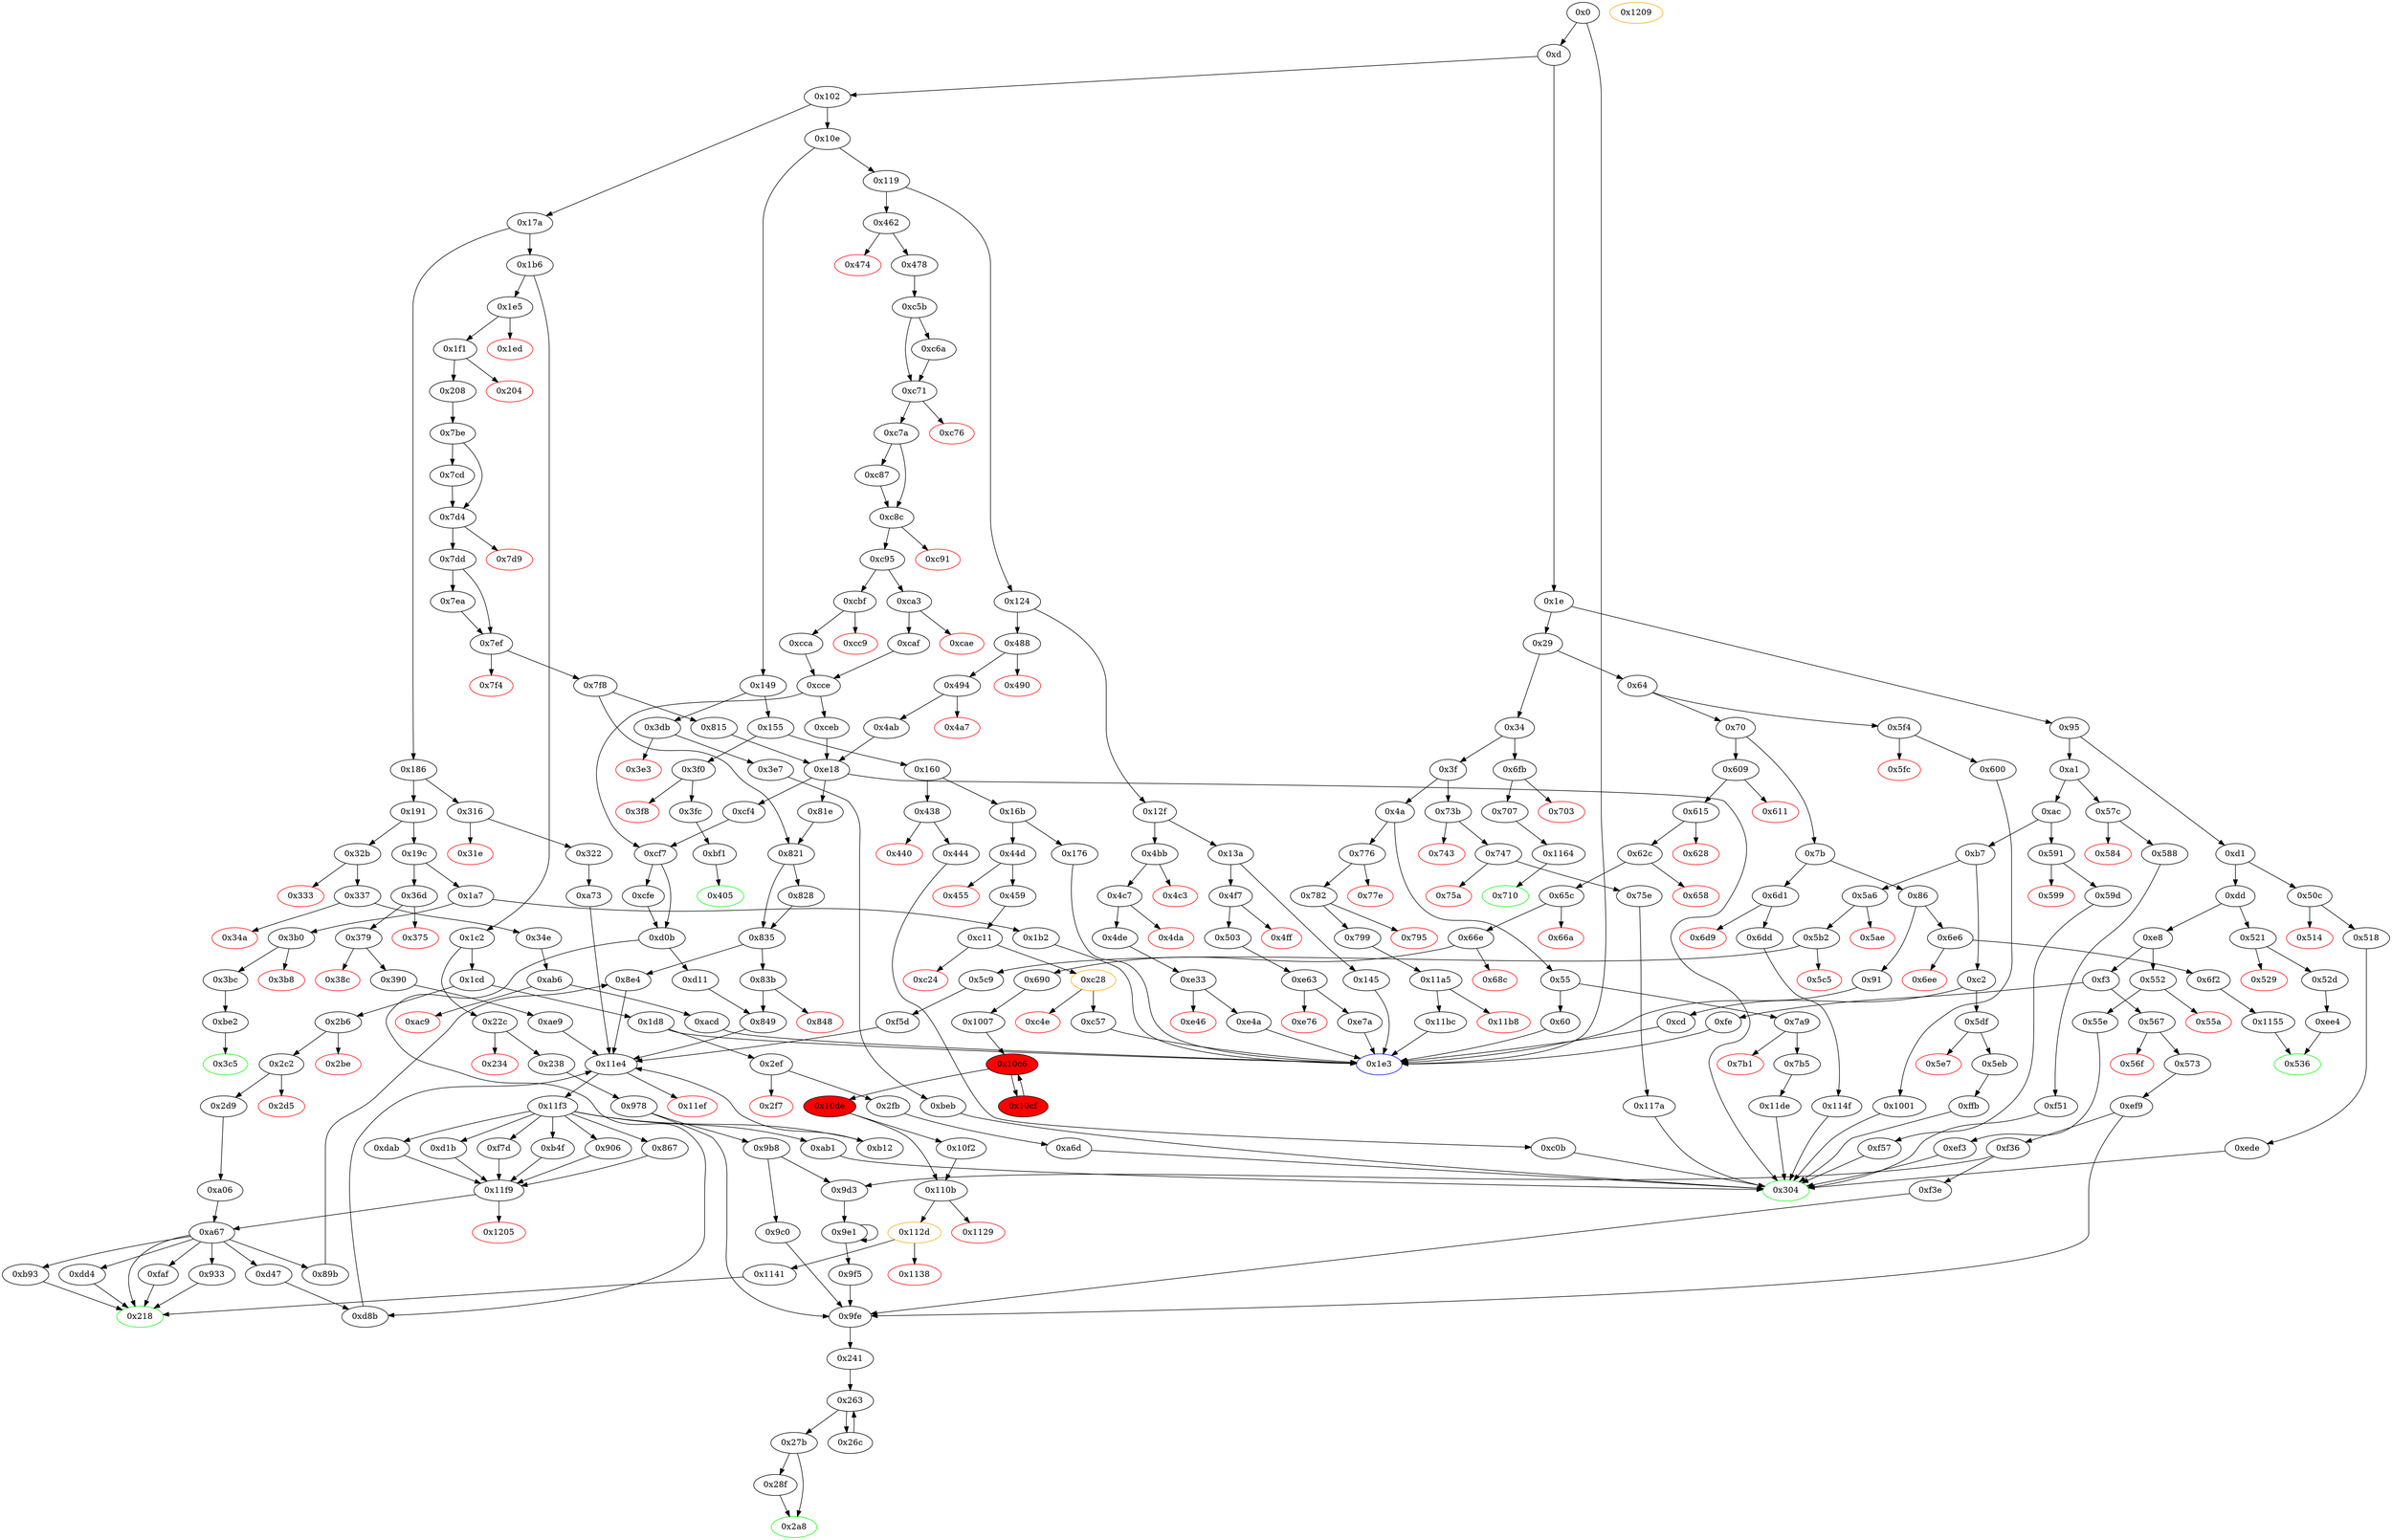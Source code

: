 digraph "" {
"0x8e4" [fillcolor=white, id="0x8e4", style=filled, tooltip="Block 0x8e4\n[0x8e4:0x905]\n---\nPredecessors: [0x835, 0x89b]\nSuccessors: [0x11e4]\n---\n0x8e4 JUMPDEST\n0x8e5 PUSH1 0xc\n0x8e7 SLOAD\n0x8e8 ADDRESS\n0x8e9 PUSH1 0x0\n0x8eb SWAP1\n0x8ec DUP2\n0x8ed MSTORE\n0x8ee PUSH1 0x6\n0x8f0 PUSH1 0x20\n0x8f2 MSTORE\n0x8f3 PUSH1 0x40\n0x8f5 SWAP1\n0x8f6 SHA3\n0x8f7 SLOAD\n0x8f8 PUSH2 0x906\n0x8fb SWAP2\n0x8fc PUSH4 0xffffffff\n0x901 PUSH2 0x11e4\n0x904 AND\n0x905 JUMP\n---\n0x8e4: JUMPDEST \n0x8e5: V781 = 0xc\n0x8e7: V782 = S[0xc]\n0x8e8: V783 = ADDRESS\n0x8e9: V784 = 0x0\n0x8ed: M[0x0] = V783\n0x8ee: V785 = 0x6\n0x8f0: V786 = 0x20\n0x8f2: M[0x20] = 0x6\n0x8f3: V787 = 0x40\n0x8f6: V788 = SHA3 0x0 0x40\n0x8f7: V789 = S[V788]\n0x8f8: V790 = 0x906\n0x8fc: V791 = 0xffffffff\n0x901: V792 = 0x11e4\n0x904: V793 = AND 0x11e4 0xffffffff\n0x905: JUMP 0x11e4\n---\nEntry stack: [V9, S4, S3, S2, S1, S0]\nStack pops: 0\nStack additions: [0x906, V789, V782]\nExit stack: [V9, S4, S3, S2, S1, S0, 0x906, V789, V782]\n\nDef sites:\nV9: {0xd.0x12}\nS4: {0x379.0x37b, 0x462.0x463, 0xd.0x12}\nS3: {0x390.0x39d, 0x478.0x483, 0x5b2.0x5b4, 0xd.0x12}\nS2: {0x5c9.0x5d5, 0x390.0x3a6, 0xc5b.0xc5c, 0x1f1.0x1f3}\nS1: {0x5c9.0x5da, 0x208.0x213, 0xc95.0xc99, 0x390.0x3ab}\nS0: {0xae9.0xaf4, 0xcca.0xccb, 0xd.0x12, 0xf5d.0xf5f, 0xcaf.0xcb7, 0x7be.0x7bf}\n"];
"0x34e" [fillcolor=white, id="0x34e", style=filled, tooltip="Block 0x34e\n[0x34e:0x36c]\n---\nPredecessors: [0x337]\nSuccessors: [0xab6]\n---\n0x34e JUMPDEST\n0x34f POP\n0x350 DUP1\n0x351 CALLDATALOAD\n0x352 SWAP1\n0x353 PUSH1 0x20\n0x355 DUP2\n0x356 ADD\n0x357 CALLDATALOAD\n0x358 SWAP1\n0x359 PUSH1 0x40\n0x35b DUP2\n0x35c ADD\n0x35d CALLDATALOAD\n0x35e SWAP1\n0x35f PUSH1 0x60\n0x361 DUP2\n0x362 ADD\n0x363 CALLDATALOAD\n0x364 SWAP1\n0x365 PUSH1 0x80\n0x367 ADD\n0x368 CALLDATALOAD\n0x369 PUSH2 0xab6\n0x36c JUMP\n---\n0x34e: JUMPDEST \n0x351: V262 = CALLDATALOAD 0x4\n0x353: V263 = 0x20\n0x356: V264 = ADD 0x4 0x20\n0x357: V265 = CALLDATALOAD 0x24\n0x359: V266 = 0x40\n0x35c: V267 = ADD 0x4 0x40\n0x35d: V268 = CALLDATALOAD 0x44\n0x35f: V269 = 0x60\n0x362: V270 = ADD 0x4 0x60\n0x363: V271 = CALLDATALOAD 0x64\n0x365: V272 = 0x80\n0x367: V273 = ADD 0x80 0x4\n0x368: V274 = CALLDATALOAD 0x84\n0x369: V275 = 0xab6\n0x36c: JUMP 0xab6\n---\nEntry stack: [V9, 0x1e3, 0x4, V256]\nStack pops: 2\nStack additions: [V262, V265, V268, V271, V274]\nExit stack: [V9, 0x1e3, V262, V265, V268, V271, V274]\n\nDef sites:\nV9: {0xd.0x12}\n0x1e3: {0x337.0x339}\n0x4: {0x337.0x33c}\nV256: {0x337.0x340}\n"];
"0xac" [fillcolor=white, id="0xac", style=filled, tooltip="Block 0xac\n[0xac:0xb6]\n---\nPredecessors: [0xa1]\nSuccessors: [0xb7, 0x591]\n---\n0xac DUP1\n0xad PUSH4 0xa695cb7f\n0xb2 EQ\n0xb3 PUSH2 0x591\n0xb6 JUMPI\n---\n0xad: V51 = 0xa695cb7f\n0xb2: V52 = EQ 0xa695cb7f V9\n0xb3: V53 = 0x591\n0xb6: JUMPI 0x591 V52\n---\nEntry stack: [V9]\nStack pops: 1\nStack additions: [S0]\nExit stack: [V9]\n\nDef sites:\nV9: {0xd.0x12}\n"];
"0xc2" [fillcolor=white, id="0xc2", style=filled, tooltip="Block 0xc2\n[0xc2:0xcc]\n---\nPredecessors: [0xb7]\nSuccessors: [0xcd, 0x5df]\n---\n0xc2 DUP1\n0xc3 PUSH4 0xaf5f65ee\n0xc8 EQ\n0xc9 PUSH2 0x5df\n0xcc JUMPI\n---\n0xc3: V57 = 0xaf5f65ee\n0xc8: V58 = EQ 0xaf5f65ee V9\n0xc9: V59 = 0x5df\n0xcc: JUMPI 0x5df V58\n---\nEntry stack: [V9]\nStack pops: 1\nStack additions: [S0]\nExit stack: [V9]\n\nDef sites:\nV9: {0xd.0x12}\n"];
"0xede" [fillcolor=white, id="0xede", style=filled, tooltip="Block 0xede\n[0xede:0xee3]\n---\nPredecessors: [0x518]\nSuccessors: [0x304]\n---\n0xede JUMPDEST\n0xedf PUSH1 0x10\n0xee1 SLOAD\n0xee2 DUP2\n0xee3 JUMP\n---\n0xede: JUMPDEST \n0xedf: V1293 = 0x10\n0xee1: V1294 = S[0x10]\n0xee3: JUMP 0x304\n---\nEntry stack: [V9, 0x304]\nStack pops: 1\nStack additions: [S0, V1294]\nExit stack: [V9, 0x304, V1294]\n\nDef sites:\nV9: {0xd.0x12}\n0x304: {0x518.0x51a}\n"];
"0x474" [color=red, fillcolor=white, id="0x474", style=filled, tooltip="Block 0x474\n[0x474:0x477]\n---\nPredecessors: [0x462]\nSuccessors: []\n---\n0x474 PUSH1 0x0\n0x476 DUP1\n0x477 REVERT\n---\n0x474: V365 = 0x0\n0x477: REVERT 0x0 0x0\n---\nEntry stack: [V9, 0x218, 0x4, V360]\nStack pops: 0\nStack additions: []\nExit stack: [V9, 0x218, 0x4, V360]\n\nDef sites:\nV9: {0xd.0x12}\n0x218: {0x462.0x463}\n0x4: {0x462.0x466}\nV360: {0x462.0x46a}\n"];
"0xcce" [fillcolor=white, id="0xcce", style=filled, tooltip="Block 0xcce\n[0xcce:0xcea]\n---\nPredecessors: [0xcaf, 0xcca]\nSuccessors: [0xceb, 0xcf7]\n---\n0xcce JUMPDEST\n0xccf PUSH1 0x10\n0xcd1 DUP1\n0xcd2 SLOAD\n0xcd3 PUSH1 0x1\n0xcd5 ADD\n0xcd6 SWAP1\n0xcd7 SSTORE\n0xcd8 CALLER\n0xcd9 PUSH1 0x1\n0xcdb PUSH1 0x1\n0xcdd PUSH1 0xa0\n0xcdf SHL\n0xce0 SUB\n0xce1 DUP6\n0xce2 AND\n0xce3 EQ\n0xce4 DUP1\n0xce5 ISZERO\n0xce6 SWAP1\n0xce7 PUSH2 0xcf7\n0xcea JUMPI\n---\n0xcce: JUMPDEST \n0xccf: V1103 = 0x10\n0xcd2: V1104 = S[0x10]\n0xcd3: V1105 = 0x1\n0xcd5: V1106 = ADD 0x1 V1104\n0xcd7: S[0x10] = V1106\n0xcd8: V1107 = CALLER\n0xcd9: V1108 = 0x1\n0xcdb: V1109 = 0x1\n0xcdd: V1110 = 0xa0\n0xcdf: V1111 = SHL 0xa0 0x1\n0xce0: V1112 = SUB 0x10000000000000000000000000000000000000000 0x1\n0xce2: V1113 = AND V372 0xffffffffffffffffffffffffffffffffffffffff\n0xce3: V1114 = EQ V1113 V1107\n0xce5: V1115 = ISZERO V1114\n0xce7: V1116 = 0xcf7\n0xcea: JUMPI 0xcf7 V1114\n---\nEntry stack: [V9, 0x218, V372, 0x0, V1086, S0]\nStack pops: 4\nStack additions: [S3, S2, S1, S0, V1115]\nExit stack: [V9, 0x218, V372, 0x0, V1086, S0, V1115]\n\nDef sites:\nV9: {0xd.0x12}\n0x218: {0x462.0x463}\nV372: {0x478.0x483}\n0x0: {0xc5b.0xc5c}\nV1086: {0xc95.0xc99}\nS0: {0xcca.0xccb, 0xcaf.0xcb7}\n"];
"0x322" [fillcolor=white, id="0x322", style=filled, tooltip="Block 0x322\n[0x322:0x32a]\n---\nPredecessors: [0x316]\nSuccessors: [0xa73]\n---\n0x322 JUMPDEST\n0x323 POP\n0x324 PUSH2 0x304\n0x327 PUSH2 0xa73\n0x32a JUMP\n---\n0x322: JUMPDEST \n0x324: V247 = 0x304\n0x327: V248 = 0xa73\n0x32a: JUMP 0xa73\n---\nEntry stack: [V9, V243]\nStack pops: 1\nStack additions: [0x304]\nExit stack: [V9, 0x304]\n\nDef sites:\nV9: {0xd.0x12}\nV243: {0x316.0x317}\n"];
"0x9b8" [fillcolor=white, id="0x9b8", style=filled, tooltip="Block 0x9b8\n[0x9b8:0x9bf]\n---\nPredecessors: [0x978]\nSuccessors: [0x9c0, 0x9d3]\n---\n0x9b8 DUP1\n0x9b9 PUSH1 0x1f\n0x9bb LT\n0x9bc PUSH2 0x9d3\n0x9bf JUMPI\n---\n0x9b9: V853 = 0x1f\n0x9bb: V854 = LT 0x1f V843\n0x9bc: V855 = 0x9d3\n0x9bf: JUMPI 0x9d3 V854\n---\nEntry stack: [V9, 0x241, V831, 0x3, V843, V850, 0x3, V843]\nStack pops: 1\nStack additions: [S0]\nExit stack: [V9, 0x241, V831, 0x3, V843, V850, 0x3, V843]\n\nDef sites:\nV9: {0xd.0x12}\n0x241: {0x238.0x23a}\nV831: {0x978.0x980}\n0x3: {0x978.0x979}\nV843: {0x978.0x998}\nV850: {0x978.0x9af}\n0x3: {0x978.0x979}\nV843: {0x978.0x998}\n"];
"0x75a" [color=red, fillcolor=white, id="0x75a", style=filled, tooltip="Block 0x75a\n[0x75a:0x75d]\n---\nPredecessors: [0x747]\nSuccessors: []\n---\n0x75a PUSH1 0x0\n0x75c DUP1\n0x75d REVERT\n---\n0x75a: V622 = 0x0\n0x75d: REVERT 0x0 0x0\n---\nEntry stack: [V9, 0x304, 0x4, V617]\nStack pops: 0\nStack additions: []\nExit stack: [V9, 0x304, 0x4, V617]\n\nDef sites:\nV9: {0xd.0x12}\n0x304: {0x747.0x749}\n0x4: {0x747.0x74c}\nV617: {0x747.0x750}\n"];
"0xc4e" [color=red, fillcolor=white, id="0xc4e", style=filled, tooltip="Block 0xc4e\n[0xc4e:0xc56]\n---\nPredecessors: [0xc28]\nSuccessors: []\n---\n0xc4e RETURNDATASIZE\n0xc4f PUSH1 0x0\n0xc51 DUP1\n0xc52 RETURNDATACOPY\n0xc53 RETURNDATASIZE\n0xc54 PUSH1 0x0\n0xc56 REVERT\n---\n0xc4e: V1054 = RETURNDATASIZE\n0xc4f: V1055 = 0x0\n0xc52: RETURNDATACOPY 0x0 0x0 V1054\n0xc53: V1056 = RETURNDATASIZE\n0xc54: V1057 = 0x0\n0xc56: REVERT 0x0 V1056\n---\nEntry stack: [V9, 0x1e3, V1043, V1051]\nStack pops: 0\nStack additions: []\nExit stack: [V9, 0x1e3, V1043, V1051]\n\nDef sites:\nV9: {0xd.0x12}\n0x1e3: {0x459.0x45b}\nV1043: {0xc28.0xc2c}\nV1051: {0xc28.0xc47}\n"];
"0x44d" [fillcolor=white, id="0x44d", style=filled, tooltip="Block 0x44d\n[0x44d:0x454]\n---\nPredecessors: [0x16b]\nSuccessors: [0x455, 0x459]\n---\n0x44d JUMPDEST\n0x44e CALLVALUE\n0x44f DUP1\n0x450 ISZERO\n0x451 PUSH2 0x459\n0x454 JUMPI\n---\n0x44d: JUMPDEST \n0x44e: V351 = CALLVALUE\n0x450: V352 = ISZERO V351\n0x451: V353 = 0x459\n0x454: JUMPI 0x459 V352\n---\nEntry stack: [V9]\nStack pops: 0\nStack additions: [V351]\nExit stack: [V9, V351]\n\nDef sites:\nV9: {0xd.0x12}\n"];
"0xc95" [fillcolor=white, id="0xc95", style=filled, tooltip="Block 0xc95\n[0xc95:0xca2]\n---\nPredecessors: [0xc8c]\nSuccessors: [0xca3, 0xcbf]\n---\n0xc95 JUMPDEST\n0xc96 PUSH1 0x11\n0xc98 SLOAD\n0xc99 CALLVALUE\n0xc9a SWAP1\n0xc9b PUSH1 0x0\n0xc9d SWAP1\n0xc9e ISZERO\n0xc9f PUSH2 0xcbf\n0xca2 JUMPI\n---\n0xc95: JUMPDEST \n0xc96: V1084 = 0x11\n0xc98: V1085 = S[0x11]\n0xc99: V1086 = CALLVALUE\n0xc9b: V1087 = 0x0\n0xc9e: V1088 = ISZERO V1085\n0xc9f: V1089 = 0xcbf\n0xca2: JUMPI 0xcbf V1088\n---\nEntry stack: [V9, 0x218, V372, 0x0]\nStack pops: 0\nStack additions: [V1086, 0x0]\nExit stack: [V9, 0x218, V372, 0x0, V1086, 0x0]\n\nDef sites:\nV9: {0xd.0x12}\n0x218: {0x462.0x463}\nV372: {0x478.0x483}\n0x0: {0xc5b.0xc5c}\n"];
"0x86" [fillcolor=white, id="0x86", style=filled, tooltip="Block 0x86\n[0x86:0x90]\n---\nPredecessors: [0x7b]\nSuccessors: [0x91, 0x6e6]\n---\n0x86 DUP1\n0x87 PUSH4 0xd4ee1d90\n0x8c EQ\n0x8d PUSH2 0x6e6\n0x90 JUMPI\n---\n0x87: V41 = 0xd4ee1d90\n0x8c: V42 = EQ 0xd4ee1d90 V9\n0x8d: V43 = 0x6e6\n0x90: JUMPI 0x6e6 V42\n---\nEntry stack: [V9]\nStack pops: 1\nStack additions: [S0]\nExit stack: [V9]\n\nDef sites:\nV9: {0xd.0x12}\n"];
"0x703" [color=red, fillcolor=white, id="0x703", style=filled, tooltip="Block 0x703\n[0x703:0x706]\n---\nPredecessors: [0x6fb]\nSuccessors: []\n---\n0x703 PUSH1 0x0\n0x705 DUP1\n0x706 REVERT\n---\n0x703: V594 = 0x0\n0x706: REVERT 0x0 0x0\n---\nEntry stack: [V9, V591]\nStack pops: 0\nStack additions: []\nExit stack: [V9, V591]\n\nDef sites:\nV9: {0xd.0x12}\nV591: {0x6fb.0x6fc}\n"];
"0x176" [fillcolor=white, id="0x176", style=filled, tooltip="Block 0x176\n[0x176:0x179]\n---\nPredecessors: [0x16b]\nSuccessors: [0x1e3]\n---\n0x176 PUSH2 0x1e3\n0x179 JUMP\n---\n0x176: V105 = 0x1e3\n0x179: JUMP 0x1e3\n---\nEntry stack: [V9]\nStack pops: 0\nStack additions: []\nExit stack: [V9]\n\nDef sites:\nV9: {0xd.0x12}\n"];
"0x95" [fillcolor=white, id="0x95", style=filled, tooltip="Block 0x95\n[0x95:0xa0]\n---\nPredecessors: [0x1e]\nSuccessors: [0xa1, 0xd1]\n---\n0x95 JUMPDEST\n0x96 DUP1\n0x97 PUSH4 0x9d5f9dfb\n0x9c GT\n0x9d PUSH2 0xd1\n0xa0 JUMPI\n---\n0x95: JUMPDEST \n0x97: V45 = 0x9d5f9dfb\n0x9c: V46 = GT 0x9d5f9dfb V9\n0x9d: V47 = 0xd1\n0xa0: JUMPI 0xd1 V46\n---\nEntry stack: [V9]\nStack pops: 1\nStack additions: [S0]\nExit stack: [V9]\n\nDef sites:\nV9: {0xd.0x12}\n"];
"0x124" [fillcolor=white, id="0x124", style=filled, tooltip="Block 0x124\n[0x124:0x12e]\n---\nPredecessors: [0x119]\nSuccessors: [0x12f, 0x488]\n---\n0x124 DUP1\n0x125 PUSH4 0x70a08231\n0x12a EQ\n0x12b PUSH2 0x488\n0x12e JUMPI\n---\n0x125: V83 = 0x70a08231\n0x12a: V84 = EQ 0x70a08231 V9\n0x12b: V85 = 0x488\n0x12e: JUMPI 0x488 V84\n---\nEntry stack: [V9]\nStack pops: 1\nStack additions: [S0]\nExit stack: [V9]\n\nDef sites:\nV9: {0xd.0x12}\n"];
"0x7be" [fillcolor=white, id="0x7be", style=filled, tooltip="Block 0x7be\n[0x7be:0x7cc]\n---\nPredecessors: [0x208]\nSuccessors: [0x7cd, 0x7d4]\n---\n0x7be JUMPDEST\n0x7bf PUSH1 0x0\n0x7c1 NUMBER\n0x7c2 PUSH1 0x8\n0x7c4 SLOAD\n0x7c5 GT\n0x7c6 ISZERO\n0x7c7 DUP1\n0x7c8 ISZERO\n0x7c9 PUSH2 0x7d4\n0x7cc JUMPI\n---\n0x7be: JUMPDEST \n0x7bf: V662 = 0x0\n0x7c1: V663 = NUMBER\n0x7c2: V664 = 0x8\n0x7c4: V665 = S[0x8]\n0x7c5: V666 = GT V665 V663\n0x7c6: V667 = ISZERO V666\n0x7c8: V668 = ISZERO V667\n0x7c9: V669 = 0x7d4\n0x7cc: JUMPI 0x7d4 V668\n---\nEntry stack: [V9, 0x218, V153]\nStack pops: 0\nStack additions: [0x0, V667]\nExit stack: [V9, 0x218, V153, 0x0, V667]\n\nDef sites:\nV9: {0xd.0x12}\n0x218: {0x1f1.0x1f3}\nV153: {0x208.0x213}\n"];
"0xd0b" [fillcolor=white, id="0xd0b", style=filled, tooltip="Block 0xd0b\n[0xd0b:0xd10]\n---\nPredecessors: [0xcf7, 0xcfe]\nSuccessors: [0xd11, 0xd8b]\n---\n0xd0b JUMPDEST\n0xd0c ISZERO\n0xd0d PUSH2 0xd8b\n0xd10 JUMPI\n---\n0xd0b: JUMPDEST \n0xd0c: V1131 = ISZERO S0\n0xd0d: V1132 = 0xd8b\n0xd10: JUMPI 0xd8b V1131\n---\nEntry stack: [V9, 0x218, S4, {0x0, 0x218}, S2, S1, S0]\nStack pops: 1\nStack additions: []\nExit stack: [V9, 0x218, S4, {0x0, 0x218}, S2, S1]\n\nDef sites:\nV9: {0xd.0x12}\n0x218: {0x462.0x463}\nS4: {0x478.0x483, 0xd.0x12}\n{0x0, 0x218}: {0x1f1.0x1f3, 0xc5b.0xc5c}\nS2: {0x208.0x213, 0xc95.0xc99}\nS1: {0xcca.0xccb, 0xd.0x12, 0xcaf.0xcb7, 0x7be.0x7bf}\nS0: {0xcfe.0xd0a, 0xcf4.0xcf6, 0xcce.0xce5}\n"];
"0x1c2" [fillcolor=white, id="0x1c2", style=filled, tooltip="Block 0x1c2\n[0x1c2:0x1cc]\n---\nPredecessors: [0x1b6]\nSuccessors: [0x1cd, 0x22c]\n---\n0x1c2 DUP1\n0x1c3 PUSH4 0x6fdde03\n0x1c8 EQ\n0x1c9 PUSH2 0x22c\n0x1cc JUMPI\n---\n0x1c3: V125 = 0x6fdde03\n0x1c8: V126 = EQ 0x6fdde03 V9\n0x1c9: V127 = 0x22c\n0x1cc: JUMPI 0x22c V126\n---\nEntry stack: [V9]\nStack pops: 1\nStack additions: [S0]\nExit stack: [V9]\n\nDef sites:\nV9: {0xd.0x12}\n"];
"0x1b6" [fillcolor=white, id="0x1b6", style=filled, tooltip="Block 0x1b6\n[0x1b6:0x1c1]\n---\nPredecessors: [0x17a]\nSuccessors: [0x1c2, 0x1e5]\n---\n0x1b6 JUMPDEST\n0x1b7 DUP1\n0x1b8 PUSH4 0x69f5bdd\n0x1bd EQ\n0x1be PUSH2 0x1e5\n0x1c1 JUMPI\n---\n0x1b6: JUMPDEST \n0x1b8: V122 = 0x69f5bdd\n0x1bd: V123 = EQ 0x69f5bdd V9\n0x1be: V124 = 0x1e5\n0x1c1: JUMPI 0x1e5 V123\n---\nEntry stack: [V9]\nStack pops: 1\nStack additions: [S0]\nExit stack: [V9]\n\nDef sites:\nV9: {0xd.0x12}\n"];
"0xbe2" [fillcolor=white, id="0xbe2", style=filled, tooltip="Block 0xbe2\n[0xbe2:0xbea]\n---\nPredecessors: [0x3bc]\nSuccessors: [0x3c5]\n---\n0xbe2 JUMPDEST\n0xbe3 PUSH1 0x4\n0xbe5 SLOAD\n0xbe6 PUSH1 0xff\n0xbe8 AND\n0xbe9 DUP2\n0xbea JUMP\n---\n0xbe2: JUMPDEST \n0xbe3: V1009 = 0x4\n0xbe5: V1010 = S[0x4]\n0xbe6: V1011 = 0xff\n0xbe8: V1012 = AND 0xff V1010\n0xbea: JUMP 0x3c5\n---\nEntry stack: [V9, 0x3c5]\nStack pops: 1\nStack additions: [S0, V1012]\nExit stack: [V9, 0x3c5, V1012]\n\nDef sites:\nV9: {0xd.0x12}\n0x3c5: {0x3bc.0x3be}\n"];
"0x28f" [fillcolor=white, id="0x28f", style=filled, tooltip="Block 0x28f\n[0x28f:0x2a7]\n---\nPredecessors: [0x27b]\nSuccessors: [0x2a8]\n---\n0x28f DUP1\n0x290 DUP3\n0x291 SUB\n0x292 DUP1\n0x293 MLOAD\n0x294 PUSH1 0x1\n0x296 DUP4\n0x297 PUSH1 0x20\n0x299 SUB\n0x29a PUSH2 0x100\n0x29d EXP\n0x29e SUB\n0x29f NOT\n0x2a0 AND\n0x2a1 DUP2\n0x2a2 MSTORE\n0x2a3 PUSH1 0x20\n0x2a5 ADD\n0x2a6 SWAP2\n0x2a7 POP\n---\n0x291: V192 = SUB V187 V189\n0x293: V193 = M[V192]\n0x294: V194 = 0x1\n0x297: V195 = 0x20\n0x299: V196 = SUB 0x20 V189\n0x29a: V197 = 0x100\n0x29d: V198 = EXP 0x100 V196\n0x29e: V199 = SUB V198 0x1\n0x29f: V200 = NOT V199\n0x2a0: V201 = AND V200 V193\n0x2a2: M[V192] = V201\n0x2a3: V202 = 0x20\n0x2a5: V203 = ADD 0x20 V192\n---\nEntry stack: [V9, 0x241, S4, V170, V170, V187, V189]\nStack pops: 2\nStack additions: [V203, S0]\nExit stack: [V9, 0x241, S4, V170, V170, V203, V189]\n\nDef sites:\nV9: {0xd.0x12}\n0x241: {0x238.0x23a, 0x573.0x575}\nS4: {0xef9.0xf01, 0x978.0x980}\nV170: {0x241.0x245}\nV170: {0x241.0x245}\nV187: {0x27b.0x284}\nV189: {0x27b.0x288}\n"];
"0x9d3" [fillcolor=white, id="0x9d3", style=filled, tooltip="Block 0x9d3\n[0x9d3:0x9e0]\n---\nPredecessors: [0x9b8, 0xf36]\nSuccessors: [0x9e1]\n---\n0x9d3 JUMPDEST\n0x9d4 DUP3\n0x9d5 ADD\n0x9d6 SWAP2\n0x9d7 SWAP1\n0x9d8 PUSH1 0x0\n0x9da MSTORE\n0x9db PUSH1 0x20\n0x9dd PUSH1 0x0\n0x9df SHA3\n0x9e0 SWAP1\n---\n0x9d3: JUMPDEST \n0x9d5: V863 = ADD S2 S0\n0x9d8: V864 = 0x0\n0x9da: M[0x0] = {0x2, 0x3}\n0x9db: V865 = 0x20\n0x9dd: V866 = 0x0\n0x9df: V867 = SHA3 0x0 0x20\n---\nEntry stack: [V9, 0x241, S5, {0x2, 0x3}, S3, S2, {0x2, 0x3}, S0]\nStack pops: 3\nStack additions: [V863, V867, S2]\nExit stack: [V9, 0x241, S5, {0x2, 0x3}, S3, V863, V867, S2]\n\nDef sites:\nV9: {0xd.0x12}\n0x241: {0x238.0x23a, 0x573.0x575}\nS5: {0xef9.0xf01, 0x978.0x980}\n{0x2, 0x3}: {0xef9.0xefa, 0x978.0x979}\nS3: {0xef9.0xf16, 0x978.0x998}\nS2: {0xef9.0xf2d, 0x978.0x9af}\n{0x2, 0x3}: {0xef9.0xefa, 0x978.0x979}\nS0: {0xef9.0xf16, 0x978.0x998}\n"];
"0x379" [fillcolor=white, id="0x379", style=filled, tooltip="Block 0x379\n[0x379:0x38b]\n---\nPredecessors: [0x36d]\nSuccessors: [0x38c, 0x390]\n---\n0x379 JUMPDEST\n0x37a POP\n0x37b PUSH2 0x218\n0x37e PUSH1 0x4\n0x380 DUP1\n0x381 CALLDATASIZE\n0x382 SUB\n0x383 PUSH1 0x60\n0x385 DUP2\n0x386 LT\n0x387 ISZERO\n0x388 PUSH2 0x390\n0x38b JUMPI\n---\n0x379: JUMPDEST \n0x37b: V280 = 0x218\n0x37e: V281 = 0x4\n0x381: V282 = CALLDATASIZE\n0x382: V283 = SUB V282 0x4\n0x383: V284 = 0x60\n0x386: V285 = LT V283 0x60\n0x387: V286 = ISZERO V285\n0x388: V287 = 0x390\n0x38b: JUMPI 0x390 V286\n---\nEntry stack: [V9, V276]\nStack pops: 1\nStack additions: [0x218, 0x4, V283]\nExit stack: [V9, 0x218, 0x4, V283]\n\nDef sites:\nV9: {0xd.0x12}\nV276: {0x36d.0x36e}\n"];
"0xc0b" [fillcolor=white, id="0xc0b", style=filled, tooltip="Block 0xc0b\n[0xc0b:0xc10]\n---\nPredecessors: [0x444]\nSuccessors: [0x304]\n---\n0xc0b JUMPDEST\n0xc0c PUSH1 0xb\n0xc0e SLOAD\n0xc0f DUP2\n0xc10 JUMP\n---\n0xc0b: JUMPDEST \n0xc0c: V1027 = 0xb\n0xc0e: V1028 = S[0xb]\n0xc10: JUMP 0x304\n---\nEntry stack: [V9, 0x304]\nStack pops: 1\nStack additions: [S0, V1028]\nExit stack: [V9, 0x304, V1028]\n\nDef sites:\nV9: {0xd.0x12}\n0x304: {0x444.0x446}\n"];
"0x4a" [fillcolor=white, id="0x4a", style=filled, tooltip="Block 0x4a\n[0x4a:0x54]\n---\nPredecessors: [0x3f]\nSuccessors: [0x55, 0x776]\n---\n0x4a DUP1\n0x4b PUSH4 0xf2fde38b\n0x50 EQ\n0x51 PUSH2 0x776\n0x54 JUMPI\n---\n0x4b: V25 = 0xf2fde38b\n0x50: V26 = EQ 0xf2fde38b V9\n0x51: V27 = 0x776\n0x54: JUMPI 0x776 V26\n---\nEntry stack: [V9]\nStack pops: 1\nStack additions: [S0]\nExit stack: [V9]\n\nDef sites:\nV9: {0xd.0x12}\n"];
"0x91" [fillcolor=white, id="0x91", style=filled, tooltip="Block 0x91\n[0x91:0x94]\n---\nPredecessors: [0x86]\nSuccessors: [0x1e3]\n---\n0x91 PUSH2 0x1e3\n0x94 JUMP\n---\n0x91: V44 = 0x1e3\n0x94: JUMP 0x1e3\n---\nEntry stack: [V9]\nStack pops: 0\nStack additions: []\nExit stack: [V9]\n\nDef sites:\nV9: {0xd.0x12}\n"];
"0x59d" [fillcolor=white, id="0x59d", style=filled, tooltip="Block 0x59d\n[0x59d:0x5a5]\n---\nPredecessors: [0x591]\nSuccessors: [0xf57]\n---\n0x59d JUMPDEST\n0x59e POP\n0x59f PUSH2 0x304\n0x5a2 PUSH2 0xf57\n0x5a5 JUMP\n---\n0x59d: JUMPDEST \n0x59f: V471 = 0x304\n0x5a2: V472 = 0xf57\n0x5a5: JUMP 0xf57\n---\nEntry stack: [V9, V467]\nStack pops: 1\nStack additions: [0x304]\nExit stack: [V9, 0x304]\n\nDef sites:\nV9: {0xd.0x12}\nV467: {0x591.0x592}\n"];
"0xc8c" [fillcolor=white, id="0xc8c", style=filled, tooltip="Block 0xc8c\n[0xc8c:0xc90]\n---\nPredecessors: [0xc7a, 0xc87]\nSuccessors: [0xc91, 0xc95]\n---\n0xc8c JUMPDEST\n0xc8d PUSH2 0xc95\n0xc90 JUMPI\n---\n0xc8c: JUMPDEST \n0xc8d: V1082 = 0xc95\n0xc90: JUMPI 0xc95 S0\n---\nEntry stack: [V9, 0x218, V372, 0x0, S0]\nStack pops: 1\nStack additions: []\nExit stack: [V9, 0x218, V372, 0x0]\n\nDef sites:\nV9: {0xd.0x12}\n0x218: {0x462.0x463}\nV372: {0x478.0x483}\n0x0: {0xc5b.0xc5c}\nS0: {0xc7a.0xc81, 0xc87.0xc8b}\n"];
"0x6d9" [color=red, fillcolor=white, id="0x6d9", style=filled, tooltip="Block 0x6d9\n[0x6d9:0x6dc]\n---\nPredecessors: [0x6d1]\nSuccessors: []\n---\n0x6d9 PUSH1 0x0\n0x6db DUP1\n0x6dc REVERT\n---\n0x6d9: V582 = 0x0\n0x6dc: REVERT 0x0 0x0\n---\nEntry stack: [V9, V579]\nStack pops: 0\nStack additions: []\nExit stack: [V9, V579]\n\nDef sites:\nV9: {0xd.0x12}\nV579: {0x6d1.0x6d2}\n"];
"0x34a" [color=red, fillcolor=white, id="0x34a", style=filled, tooltip="Block 0x34a\n[0x34a:0x34d]\n---\nPredecessors: [0x337]\nSuccessors: []\n---\n0x34a PUSH1 0x0\n0x34c DUP1\n0x34d REVERT\n---\n0x34a: V261 = 0x0\n0x34d: REVERT 0x0 0x0\n---\nEntry stack: [V9, 0x1e3, 0x4, V256]\nStack pops: 0\nStack additions: []\nExit stack: [V9, 0x1e3, 0x4, V256]\n\nDef sites:\nV9: {0xd.0x12}\n0x1e3: {0x337.0x339}\n0x4: {0x337.0x33c}\nV256: {0x337.0x340}\n"];
"0x114f" [fillcolor=white, id="0x114f", style=filled, tooltip="Block 0x114f\n[0x114f:0x1154]\n---\nPredecessors: [0x6dd]\nSuccessors: [0x304]\n---\n0x114f JUMPDEST\n0x1150 PUSH1 0xe\n0x1152 SLOAD\n0x1153 DUP2\n0x1154 JUMP\n---\n0x114f: JUMPDEST \n0x1150: V1494 = 0xe\n0x1152: V1495 = S[0xe]\n0x1154: JUMP 0x304\n---\nEntry stack: [V9, 0x304]\nStack pops: 1\nStack additions: [S0, V1495]\nExit stack: [V9, 0x304, V1495]\n\nDef sites:\nV9: {0xd.0x12}\n0x304: {0x6dd.0x6df}\n"];
"0x5eb" [fillcolor=white, id="0x5eb", style=filled, tooltip="Block 0x5eb\n[0x5eb:0x5f3]\n---\nPredecessors: [0x5df]\nSuccessors: [0xffb]\n---\n0x5eb JUMPDEST\n0x5ec POP\n0x5ed PUSH2 0x304\n0x5f0 PUSH2 0xffb\n0x5f3 JUMP\n---\n0x5eb: JUMPDEST \n0x5ed: V501 = 0x304\n0x5f0: V502 = 0xffb\n0x5f3: JUMP 0xffb\n---\nEntry stack: [V9, V497]\nStack pops: 1\nStack additions: [0x304]\nExit stack: [V9, 0x304]\n\nDef sites:\nV9: {0xd.0x12}\nV497: {0x5df.0x5e0}\n"];
"0xdab" [fillcolor=white, id="0xdab", style=filled, tooltip="Block 0xdab\n[0xdab:0xdd3]\n---\nPredecessors: [0x11f3]\nSuccessors: [0x11f9]\n---\n0xdab JUMPDEST\n0xdac ADDRESS\n0xdad PUSH1 0x0\n0xdaf SWAP1\n0xdb0 DUP2\n0xdb1 MSTORE\n0xdb2 PUSH1 0x6\n0xdb4 PUSH1 0x20\n0xdb6 MSTORE\n0xdb7 PUSH1 0x40\n0xdb9 DUP1\n0xdba DUP3\n0xdbb SHA3\n0xdbc SWAP3\n0xdbd SWAP1\n0xdbe SWAP3\n0xdbf SSTORE\n0xdc0 CALLER\n0xdc1 DUP2\n0xdc2 MSTORE\n0xdc3 SHA3\n0xdc4 SLOAD\n0xdc5 PUSH2 0xdd4\n0xdc8 SWAP1\n0xdc9 DUP3\n0xdca PUSH4 0xffffffff\n0xdcf PUSH2 0x11f9\n0xdd2 AND\n0xdd3 JUMP\n---\n0xdab: JUMPDEST \n0xdac: V1188 = ADDRESS\n0xdad: V1189 = 0x0\n0xdb1: M[0x0] = V1188\n0xdb2: V1190 = 0x6\n0xdb4: V1191 = 0x20\n0xdb6: M[0x20] = 0x6\n0xdb7: V1192 = 0x40\n0xdbb: V1193 = SHA3 0x0 0x40\n0xdbf: S[V1193] = V1563\n0xdc0: V1194 = CALLER\n0xdc2: M[0x0] = V1194\n0xdc3: V1195 = SHA3 0x0 0x40\n0xdc4: V1196 = S[V1195]\n0xdc5: V1197 = 0xdd4\n0xdca: V1198 = 0xffffffff\n0xdcf: V1199 = 0x11f9\n0xdd2: V1200 = AND 0x11f9 0xffffffff\n0xdd3: JUMP 0x11f9\n---\nEntry stack: [V9, S5, S4, S3, S2, S1, V1563]\nStack pops: 2\nStack additions: [S1, 0xdd4, V1196, S1]\nExit stack: [V9, S5, S4, S3, S2, S1, 0xdd4, V1196, S1]\n\nDef sites:\nV9: {0xd.0x12}\nS5: {0x379.0x37b, 0x462.0x463, 0xd.0x12}\nS4: {0x390.0x39d, 0x5b2.0x5b4, 0xd.0x12, 0x478.0x483}\nS3: {0x5c9.0x5d5, 0x390.0x3a6, 0xc5b.0xc5c, 0xd.0x12, 0x1f1.0x1f3}\nS2: {0x5c9.0x5da, 0x208.0x213, 0x322.0x324, 0xc95.0xc99, 0x390.0x3ab}\nS1: {0xae9.0xaf4, 0xcca.0xccb, 0xf5d.0xf5f, 0xcaf.0xcb7, 0x7be.0x7bf, 0xa73.0xa74}\nV1563: {0x11f3.0x11f6}\n"];
"0x4f7" [fillcolor=white, id="0x4f7", style=filled, tooltip="Block 0x4f7\n[0x4f7:0x4fe]\n---\nPredecessors: [0x13a]\nSuccessors: [0x4ff, 0x503]\n---\n0x4f7 JUMPDEST\n0x4f8 CALLVALUE\n0x4f9 DUP1\n0x4fa ISZERO\n0x4fb PUSH2 0x503\n0x4fe JUMPI\n---\n0x4f7: JUMPDEST \n0x4f8: V419 = CALLVALUE\n0x4fa: V420 = ISZERO V419\n0x4fb: V421 = 0x503\n0x4fe: JUMPI 0x503 V420\n---\nEntry stack: [V9]\nStack pops: 0\nStack additions: [V419]\nExit stack: [V9, V419]\n\nDef sites:\nV9: {0xd.0x12}\n"];
"0xcd" [fillcolor=white, id="0xcd", style=filled, tooltip="Block 0xcd\n[0xcd:0xd0]\n---\nPredecessors: [0xc2]\nSuccessors: [0x1e3]\n---\n0xcd PUSH2 0x1e3\n0xd0 JUMP\n---\n0xcd: V60 = 0x1e3\n0xd0: JUMP 0x1e3\n---\nEntry stack: [V9]\nStack pops: 0\nStack additions: []\nExit stack: [V9]\n\nDef sites:\nV9: {0xd.0x12}\n"];
"0x50c" [fillcolor=white, id="0x50c", style=filled, tooltip="Block 0x50c\n[0x50c:0x513]\n---\nPredecessors: [0xd1]\nSuccessors: [0x514, 0x518]\n---\n0x50c JUMPDEST\n0x50d CALLVALUE\n0x50e DUP1\n0x50f ISZERO\n0x510 PUSH2 0x518\n0x513 JUMPI\n---\n0x50c: JUMPDEST \n0x50d: V425 = CALLVALUE\n0x50f: V426 = ISZERO V425\n0x510: V427 = 0x518\n0x513: JUMPI 0x518 V426\n---\nEntry stack: [V9]\nStack pops: 0\nStack additions: [V425]\nExit stack: [V9, V425]\n\nDef sites:\nV9: {0xd.0x12}\n"];
"0xe76" [color=red, fillcolor=white, id="0xe76", style=filled, tooltip="Block 0xe76\n[0xe76:0xe79]\n---\nPredecessors: [0xe63]\nSuccessors: []\n---\n0xe76 PUSH1 0x0\n0xe78 DUP1\n0xe79 REVERT\n---\n0xe76: V1259 = 0x0\n0xe79: REVERT 0x0 0x0\n---\nEntry stack: [V9, 0x1e3]\nStack pops: 0\nStack additions: []\nExit stack: [V9, 0x1e3]\n\nDef sites:\nV9: {0xd.0x12}\n0x1e3: {0x503.0x505}\n"];
"0x7cd" [fillcolor=white, id="0x7cd", style=filled, tooltip="Block 0x7cd\n[0x7cd:0x7d3]\n---\nPredecessors: [0x7be]\nSuccessors: [0x7d4]\n---\n0x7cd POP\n0x7ce PUSH1 0x9\n0x7d0 SLOAD\n0x7d1 NUMBER\n0x7d2 GT\n0x7d3 ISZERO\n---\n0x7ce: V670 = 0x9\n0x7d0: V671 = S[0x9]\n0x7d1: V672 = NUMBER\n0x7d2: V673 = GT V672 V671\n0x7d3: V674 = ISZERO V673\n---\nEntry stack: [V9, 0x218, V153, 0x0, V667]\nStack pops: 1\nStack additions: [V674]\nExit stack: [V9, 0x218, V153, 0x0, V674]\n\nDef sites:\nV9: {0xd.0x12}\n0x218: {0x1f1.0x1f3}\nV153: {0x208.0x213}\n0x0: {0x7be.0x7bf}\nV667: {0x7be.0x7c6}\n"];
"0x2d9" [fillcolor=white, id="0x2d9", style=filled, tooltip="Block 0x2d9\n[0x2d9:0x2ee]\n---\nPredecessors: [0x2c2]\nSuccessors: [0xa06]\n---\n0x2d9 JUMPDEST\n0x2da POP\n0x2db PUSH1 0x1\n0x2dd PUSH1 0x1\n0x2df PUSH1 0xa0\n0x2e1 SHL\n0x2e2 SUB\n0x2e3 DUP2\n0x2e4 CALLDATALOAD\n0x2e5 AND\n0x2e6 SWAP1\n0x2e7 PUSH1 0x20\n0x2e9 ADD\n0x2ea CALLDATALOAD\n0x2eb PUSH2 0xa06\n0x2ee JUMP\n---\n0x2d9: JUMPDEST \n0x2db: V220 = 0x1\n0x2dd: V221 = 0x1\n0x2df: V222 = 0xa0\n0x2e1: V223 = SHL 0xa0 0x1\n0x2e2: V224 = SUB 0x10000000000000000000000000000000000000000 0x1\n0x2e4: V225 = CALLDATALOAD 0x4\n0x2e5: V226 = AND V225 0xffffffffffffffffffffffffffffffffffffffff\n0x2e7: V227 = 0x20\n0x2e9: V228 = ADD 0x20 0x4\n0x2ea: V229 = CALLDATALOAD 0x24\n0x2eb: V230 = 0xa06\n0x2ee: JUMP 0xa06\n---\nEntry stack: [V9, 0x218, 0x4, V214]\nStack pops: 2\nStack additions: [V226, V229]\nExit stack: [V9, 0x218, V226, V229]\n\nDef sites:\nV9: {0xd.0x12}\n0x218: {0x2c2.0x2c4}\n0x4: {0x2c2.0x2c7}\nV214: {0x2c2.0x2cb}\n"];
"0x4a7" [color=red, fillcolor=white, id="0x4a7", style=filled, tooltip="Block 0x4a7\n[0x4a7:0x4aa]\n---\nPredecessors: [0x494]\nSuccessors: []\n---\n0x4a7 PUSH1 0x0\n0x4a9 DUP1\n0x4aa REVERT\n---\n0x4a7: V386 = 0x0\n0x4aa: REVERT 0x0 0x0\n---\nEntry stack: [V9, 0x304, 0x4, V381]\nStack pops: 0\nStack additions: []\nExit stack: [V9, 0x304, 0x4, V381]\n\nDef sites:\nV9: {0xd.0x12}\n0x304: {0x494.0x496}\n0x4: {0x494.0x499}\nV381: {0x494.0x49d}\n"];
"0x81e" [fillcolor=white, id="0x81e", style=filled, tooltip="Block 0x81e\n[0x81e:0x820]\n---\nPredecessors: [0xe18]\nSuccessors: [0x821]\n---\n0x81e JUMPDEST\n0x81f ISZERO\n0x820 ISZERO\n---\n0x81e: JUMPDEST \n0x81f: V704 = ISZERO V1229\n0x820: V705 = ISZERO V704\n---\nEntry stack: [V9, 0x218, S4, {0x0, 0x218}, S2, S1, V1229]\nStack pops: 1\nStack additions: [V705]\nExit stack: [V9, 0x218, S4, {0x0, 0x218}, S2, S1, V705]\n\nDef sites:\nV9: {0xd.0x12}\n0x218: {0x462.0x463}\nS4: {0x478.0x483, 0xd.0x12}\n{0x0, 0x218}: {0x1f1.0x1f3, 0xc5b.0xc5c}\nS2: {0x208.0x213, 0xc95.0xc99}\nS1: {0xcca.0xccb, 0xd.0x12, 0xcaf.0xcb7, 0x7be.0x7bf}\nV1229: {0xe18.0xe30}\n"];
"0xcae" [color=red, fillcolor=white, id="0xcae", style=filled, tooltip="Block 0xcae\n[0xcae:0xcae]\n---\nPredecessors: [0xca3]\nSuccessors: []\n---\n0xcae INVALID\n---\n0xcae: INVALID \n---\nEntry stack: [V9, 0x218, V372, 0x0, V1086, 0x0, 0x0, V1092, V1086]\nStack pops: 0\nStack additions: []\nExit stack: [V9, 0x218, V372, 0x0, V1086, 0x0, 0x0, V1092, V1086]\n\nDef sites:\nV9: {0xd.0x12}\n0x218: {0x462.0x463}\nV372: {0x478.0x483}\n0x0: {0xc5b.0xc5c}\nV1086: {0xc95.0xc99}\n0x0: {0xc95.0xc9b}\n0x0: {0xca3.0xca3}\nV1092: {0xca3.0xca7}\nV1086: {0xc95.0xc99}\n"];
"0xd8b" [fillcolor=white, id="0xd8b", style=filled, tooltip="Block 0xd8b\n[0xd8b:0xdaa]\n---\nPredecessors: [0xd0b, 0xd47]\nSuccessors: [0x11e4]\n---\n0xd8b JUMPDEST\n0xd8c ADDRESS\n0xd8d PUSH1 0x0\n0xd8f SWAP1\n0xd90 DUP2\n0xd91 MSTORE\n0xd92 PUSH1 0x6\n0xd94 PUSH1 0x20\n0xd96 MSTORE\n0xd97 PUSH1 0x40\n0xd99 SWAP1\n0xd9a SHA3\n0xd9b SLOAD\n0xd9c PUSH2 0xdab\n0xd9f SWAP1\n0xda0 DUP3\n0xda1 PUSH4 0xffffffff\n0xda6 PUSH2 0x11e4\n0xda9 AND\n0xdaa JUMP\n---\n0xd8b: JUMPDEST \n0xd8c: V1177 = ADDRESS\n0xd8d: V1178 = 0x0\n0xd91: M[0x0] = V1177\n0xd92: V1179 = 0x6\n0xd94: V1180 = 0x20\n0xd96: M[0x20] = 0x6\n0xd97: V1181 = 0x40\n0xd9a: V1182 = SHA3 0x0 0x40\n0xd9b: V1183 = S[V1182]\n0xd9c: V1184 = 0xdab\n0xda1: V1185 = 0xffffffff\n0xda6: V1186 = 0x11e4\n0xda9: V1187 = AND 0x11e4 0xffffffff\n0xdaa: JUMP 0x11e4\n---\nEntry stack: [V9, S4, S3, S2, S1, S0]\nStack pops: 1\nStack additions: [S0, 0xdab, V1183, S0]\nExit stack: [V9, S4, S3, S2, S1, S0, 0xdab, V1183, S0]\n\nDef sites:\nV9: {0xd.0x12}\nS4: {0x379.0x37b, 0x462.0x463, 0xd.0x12}\nS3: {0x390.0x39d, 0x478.0x483, 0x5b2.0x5b4, 0xd.0x12}\nS2: {0x5c9.0x5d5, 0x390.0x3a6, 0xc5b.0xc5c, 0x1f1.0x1f3}\nS1: {0x5c9.0x5da, 0x208.0x213, 0xc95.0xc99, 0x390.0x3ab}\nS0: {0xae9.0xaf4, 0xcca.0xccb, 0xf5d.0xf5f, 0xd.0x12, 0xcaf.0xcb7, 0x7be.0x7bf}\n"];
"0xcbf" [fillcolor=white, id="0xcbf", style=filled, tooltip="Block 0xcbf\n[0xcbf:0xcc8]\n---\nPredecessors: [0xc95]\nSuccessors: [0xcc9, 0xcca]\n---\n0xcbf JUMPDEST\n0xcc0 PUSH1 0x12\n0xcc2 SLOAD\n0xcc3 DUP3\n0xcc4 DUP2\n0xcc5 PUSH2 0xcca\n0xcc8 JUMPI\n---\n0xcbf: JUMPDEST \n0xcc0: V1099 = 0x12\n0xcc2: V1100 = S[0x12]\n0xcc5: V1101 = 0xcca\n0xcc8: JUMPI 0xcca V1100\n---\nEntry stack: [V9, 0x218, V372, 0x0, V1086, 0x0]\nStack pops: 2\nStack additions: [S1, S0, V1100, S1]\nExit stack: [V9, 0x218, V372, 0x0, V1086, 0x0, V1100, V1086]\n\nDef sites:\nV9: {0xd.0x12}\n0x218: {0x462.0x463}\nV372: {0x478.0x483}\n0x0: {0xc5b.0xc5c}\nV1086: {0xc95.0xc99}\n0x0: {0xc95.0xc9b}\n"];
"0xceb" [fillcolor=white, id="0xceb", style=filled, tooltip="Block 0xceb\n[0xceb:0xcf3]\n---\nPredecessors: [0xcce]\nSuccessors: [0xe18]\n---\n0xceb POP\n0xcec PUSH2 0xcf4\n0xcef DUP5\n0xcf0 PUSH2 0xe18\n0xcf3 JUMP\n---\n0xcec: V1117 = 0xcf4\n0xcf0: V1118 = 0xe18\n0xcf3: JUMP 0xe18\n---\nEntry stack: [V9, 0x218, V372, 0x0, V1086, S1, V1115]\nStack pops: 5\nStack additions: [S4, S3, S2, S1, 0xcf4, S4]\nExit stack: [V9, 0x218, V372, 0x0, V1086, S1, 0xcf4, V372]\n\nDef sites:\nV9: {0xd.0x12}\n0x218: {0x462.0x463}\nV372: {0x478.0x483}\n0x0: {0xc5b.0xc5c}\nV1086: {0xc95.0xc99}\nS1: {0xcca.0xccb, 0xcaf.0xcb7}\nV1115: {0xcce.0xce5}\n"];
"0x1164" [fillcolor=white, id="0x1164", style=filled, tooltip="Block 0x1164\n[0x1164:0x1179]\n---\nPredecessors: [0x707]\nSuccessors: [0x710]\n---\n0x1164 JUMPDEST\n0x1165 PUSH1 0x8\n0x1167 SLOAD\n0x1168 PUSH1 0x9\n0x116a SLOAD\n0x116b PUSH1 0xa\n0x116d SLOAD\n0x116e PUSH1 0xb\n0x1170 SLOAD\n0x1171 PUSH1 0xc\n0x1173 SLOAD\n0x1174 SWAP1\n0x1175 SWAP2\n0x1176 SWAP3\n0x1177 SWAP4\n0x1178 SWAP5\n0x1179 JUMP\n---\n0x1164: JUMPDEST \n0x1165: V1504 = 0x8\n0x1167: V1505 = S[0x8]\n0x1168: V1506 = 0x9\n0x116a: V1507 = S[0x9]\n0x116b: V1508 = 0xa\n0x116d: V1509 = S[0xa]\n0x116e: V1510 = 0xb\n0x1170: V1511 = S[0xb]\n0x1171: V1512 = 0xc\n0x1173: V1513 = S[0xc]\n0x1179: JUMP 0x710\n---\nEntry stack: [V9, 0x710]\nStack pops: 1\nStack additions: [V1505, V1507, V1509, V1511, V1513]\nExit stack: [V9, V1505, V1507, V1509, V1511, V1513]\n\nDef sites:\nV9: {0xd.0x12}\n0x710: {0x707.0x709}\n"];
"0xac9" [color=red, fillcolor=white, id="0xac9", style=filled, tooltip="Block 0xac9\n[0xac9:0xacc]\n---\nPredecessors: [0xab6]\nSuccessors: []\n---\n0xac9 PUSH1 0x0\n0xacb DUP1\n0xacc REVERT\n---\n0xac9: V922 = 0x0\n0xacc: REVERT 0x0 0x0\n---\nEntry stack: [V9, 0x1e3, V262, V265, V268, V271, V274]\nStack pops: 0\nStack additions: []\nExit stack: [V9, 0x1e3, V262, V265, V268, V271, V274]\n\nDef sites:\nV9: {0xd.0x12}\n0x1e3: {0x337.0x339}\nV262: {0x34e.0x351}\nV265: {0x34e.0x357}\nV268: {0x34e.0x35d}\nV271: {0x34e.0x363}\nV274: {0x34e.0x368}\n"];
"0x9f5" [fillcolor=white, id="0x9f5", style=filled, tooltip="Block 0x9f5\n[0x9f5:0x9fd]\n---\nPredecessors: [0x9e1]\nSuccessors: [0x9fe]\n---\n0x9f5 DUP3\n0x9f6 SWAP1\n0x9f7 SUB\n0x9f8 PUSH1 0x1f\n0x9fa AND\n0x9fb DUP3\n0x9fc ADD\n0x9fd SWAP2\n---\n0x9f7: V875 = SUB V872 V863\n0x9f8: V876 = 0x1f\n0x9fa: V877 = AND 0x1f V875\n0x9fc: V878 = ADD V863 V877\n---\nEntry stack: [V9, 0x241, S5, {0x2, 0x3}, S3, V863, V870, V872]\nStack pops: 3\nStack additions: [V878, S1, S2]\nExit stack: [V9, 0x241, S5, {0x2, 0x3}, S3, V878, V870, V863]\n\nDef sites:\nV9: {0xd.0x12}\n0x241: {0x238.0x23a, 0x573.0x575}\nS5: {0xef9.0xf01, 0x978.0x980}\n{0x2, 0x3}: {0xef9.0xefa, 0x978.0x979}\nS3: {0xef9.0xf16, 0x978.0x998}\nV863: {0x9d3.0x9d5}\nV870: {0x9e1.0x9e9}\nV872: {0x9e1.0x9ed}\n"];
"0x5a6" [fillcolor=white, id="0x5a6", style=filled, tooltip="Block 0x5a6\n[0x5a6:0x5ad]\n---\nPredecessors: [0xb7]\nSuccessors: [0x5ae, 0x5b2]\n---\n0x5a6 JUMPDEST\n0x5a7 CALLVALUE\n0x5a8 DUP1\n0x5a9 ISZERO\n0x5aa PUSH2 0x5b2\n0x5ad JUMPI\n---\n0x5a6: JUMPDEST \n0x5a7: V473 = CALLVALUE\n0x5a9: V474 = ISZERO V473\n0x5aa: V475 = 0x5b2\n0x5ad: JUMPI 0x5b2 V474\n---\nEntry stack: [V9]\nStack pops: 0\nStack additions: [V473]\nExit stack: [V9, V473]\n\nDef sites:\nV9: {0xd.0x12}\n"];
"0x536" [color=green, fillcolor=white, id="0x536", style=filled, tooltip="Block 0x536\n[0x536:0x551]\n---\nPredecessors: [0xee4, 0x1155]\nSuccessors: []\n---\n0x536 JUMPDEST\n0x537 PUSH1 0x40\n0x539 DUP1\n0x53a MLOAD\n0x53b PUSH1 0x1\n0x53d PUSH1 0x1\n0x53f PUSH1 0xa0\n0x541 SHL\n0x542 SUB\n0x543 SWAP1\n0x544 SWAP3\n0x545 AND\n0x546 DUP3\n0x547 MSTORE\n0x548 MLOAD\n0x549 SWAP1\n0x54a DUP2\n0x54b SWAP1\n0x54c SUB\n0x54d PUSH1 0x20\n0x54f ADD\n0x550 SWAP1\n0x551 RETURN\n---\n0x536: JUMPDEST \n0x537: V437 = 0x40\n0x53a: V438 = M[0x40]\n0x53b: V439 = 0x1\n0x53d: V440 = 0x1\n0x53f: V441 = 0xa0\n0x541: V442 = SHL 0xa0 0x1\n0x542: V443 = SUB 0x10000000000000000000000000000000000000000 0x1\n0x545: V444 = AND S0 0xffffffffffffffffffffffffffffffffffffffff\n0x547: M[V438] = V444\n0x548: V445 = M[0x40]\n0x54c: V446 = SUB V438 V445\n0x54d: V447 = 0x20\n0x54f: V448 = ADD 0x20 V446\n0x551: RETURN V445 V448\n---\nEntry stack: [V9, 0x536, S0]\nStack pops: 1\nStack additions: []\nExit stack: [V9, 0x536]\n\nDef sites:\nV9: {0xd.0x12}\n0x536: {0x6f2.0x6f4, 0x52d.0x52f}\nS0: {0x1155.0x1161, 0xee4.0xef0}\n"];
"0x3bc" [fillcolor=white, id="0x3bc", style=filled, tooltip="Block 0x3bc\n[0x3bc:0x3c4]\n---\nPredecessors: [0x3b0]\nSuccessors: [0xbe2]\n---\n0x3bc JUMPDEST\n0x3bd POP\n0x3be PUSH2 0x3c5\n0x3c1 PUSH2 0xbe2\n0x3c4 JUMP\n---\n0x3bc: JUMPDEST \n0x3be: V308 = 0x3c5\n0x3c1: V309 = 0xbe2\n0x3c4: JUMP 0xbe2\n---\nEntry stack: [V9, V304]\nStack pops: 1\nStack additions: [0x3c5]\nExit stack: [V9, 0x3c5]\n\nDef sites:\nV9: {0xd.0x12}\nV304: {0x3b0.0x3b1}\n"];
"0xe18" [fillcolor=white, id="0xe18", style=filled, tooltip="Block 0xe18\n[0xe18:0xe32]\n---\nPredecessors: [0x4ab, 0x815, 0xceb]\nSuccessors: [0x304, 0x81e, 0xcf4]\n---\n0xe18 JUMPDEST\n0xe19 PUSH1 0x1\n0xe1b PUSH1 0x1\n0xe1d PUSH1 0xa0\n0xe1f SHL\n0xe20 SUB\n0xe21 AND\n0xe22 PUSH1 0x0\n0xe24 SWAP1\n0xe25 DUP2\n0xe26 MSTORE\n0xe27 PUSH1 0x6\n0xe29 PUSH1 0x20\n0xe2b MSTORE\n0xe2c PUSH1 0x40\n0xe2e SWAP1\n0xe2f SHA3\n0xe30 SLOAD\n0xe31 SWAP1\n0xe32 JUMP\n---\n0xe18: JUMPDEST \n0xe19: V1218 = 0x1\n0xe1b: V1219 = 0x1\n0xe1d: V1220 = 0xa0\n0xe1f: V1221 = SHL 0xa0 0x1\n0xe20: V1222 = SUB 0x10000000000000000000000000000000000000000 0x1\n0xe21: V1223 = AND 0xffffffffffffffffffffffffffffffffffffffff S0\n0xe22: V1224 = 0x0\n0xe26: M[0x0] = V1223\n0xe27: V1225 = 0x6\n0xe29: V1226 = 0x20\n0xe2b: M[0x20] = 0x6\n0xe2c: V1227 = 0x40\n0xe2f: V1228 = SHA3 0x0 0x40\n0xe30: V1229 = S[V1228]\n0xe32: JUMP {0x304, 0x81e, 0xcf4}\n---\nEntry stack: [V9, 0x218, S5, {0x0, 0x218}, S3, S2, {0x304, 0x81e, 0xcf4}, S0]\nStack pops: 2\nStack additions: [V1229]\nExit stack: [V9, 0x218, S5, {0x0, 0x218}, S3, S2, V1229]\n\nDef sites:\nV9: {0xd.0x12}\n0x218: {0x462.0x463}\nS5: {0x478.0x483, 0xd.0x12}\n{0x0, 0x218}: {0x1f1.0x1f3, 0xc5b.0xc5c}\nS3: {0x208.0x213, 0xc95.0xc99}\nS2: {0xcca.0xccb, 0xd.0x12, 0xcaf.0xcb7, 0x7be.0x7bf}\n{0x304, 0x81e, 0xcf4}: {0xceb.0xcec, 0x815.0x816, 0x494.0x496}\nS0: {0x208.0x213, 0x4ab.0x4b6, 0x478.0x483}\n"];
"0x11f3" [fillcolor=white, id="0x11f3", style=filled, tooltip="Block 0x11f3\n[0x11f3:0x11f8]\n---\nPredecessors: [0x11e4]\nSuccessors: [0x867, 0x906, 0xab1, 0xb12, 0xb4f, 0xd1b, 0xdab, 0xf7d]\n---\n0x11f3 JUMPDEST\n0x11f4 POP\n0x11f5 SWAP1\n0x11f6 SUB\n0x11f7 SWAP1\n0x11f8 JUMP\n---\n0x11f3: JUMPDEST \n0x11f6: V1563 = SUB S2 S1\n0x11f8: JUMP {0x867, 0x906, 0xab1, 0xb12, 0xb4f, 0xd1b, 0xdab, 0xf7d}\n---\nEntry stack: [V9, S8, S7, S6, S5, S4, {0x867, 0x906, 0xab1, 0xb12, 0xb4f, 0xd1b, 0xdab, 0xf7d}, S2, S1, 0x0]\nStack pops: 4\nStack additions: [V1563]\nExit stack: [V9, S8, S7, S6, S5, S4, V1563]\n\nDef sites:\nV9: {0xd.0x12}\nS8: {0x379.0x37b, 0x462.0x463, 0xd.0x12}\nS7: {0x390.0x39d, 0x478.0x483, 0x5b2.0x5b4, 0xd.0x12}\nS6: {0x5c9.0x5d5, 0x390.0x3a6, 0xc5b.0xc5c, 0xd.0x12, 0x1f1.0x1f3}\nS5: {0x5c9.0x5da, 0x208.0x213, 0x322.0x324, 0xc95.0xc99, 0x390.0x3ab}\nS4: {0xae9.0xaf4, 0xcca.0xccb, 0xf5d.0xf5f, 0xcaf.0xcb7, 0x7be.0x7bf, 0xa73.0xa74}\n{0x867, 0x906, 0xab1, 0xb12, 0xb4f, 0xd1b, 0xdab, 0xf7d}: {0x83b_0x821.0x83b, 0x83b_0x828.0x83b, 0xd8b_0xd0b.0xd9c, 0xf5d.0xf6e, 0xd8b_0xd47.0xd9c, 0xd11.0xd11, 0xa73.0xaa3, 0xb12.0xb40, 0xae9.0xb03, 0x8e4_0x835.0x8f8, 0x8e4_0x89b.0x8f8}\nS2: {0x8e4_0x835.0x8f7, 0xf5d.0xf6d, 0xd8b_0xd47.0xd9b, 0x849_0xd11.0x859, 0xd8b_0xd0b.0xd9b, 0xa73.0xaa2, 0xb12.0xb3f, 0xae9.0xb02, 0x849_0x83b_0x821.0x859, 0x849_0x83b_0x828.0x859, 0x8e4_0x89b.0x8f7}\nS1: {0x849_0xd11.0x85c, 0x390.0x3ab, 0xa73.0xa9f, 0xc95.0xc99, 0x8e4_0x89b.0x8e7, 0x5c9.0x5da, 0x208.0x213, 0x8e4_0x835.0x8e7, 0xcca.0xccb, 0xcaf.0xcb7, 0x849_0x83b_0x828.0x85c, 0x322.0x324, 0x849_0x83b_0x821.0x85c}\n0x0: {0x11e4.0x11e5}\n"];
"0x1209" [color=orange, fillcolor=white, id="0x1209", style=filled, tooltip="Block 0x1209\n[0x1209:0x1265]\n---\nPredecessors: []\nSuccessors: []\n---\n0x1209 INVALID\n0x120a MISSING 0xdd\n0x120b CALLCODE\n0x120c MSTORE\n0x120d MISSING 0xad\n0x120e SHL\n0x120f MISSING 0xe2\n0x1210 MISSING 0xc8\n0x1211 SWAP12\n0x1212 PUSH10 0xc2b068fc378daa952ba7\n0x121d CALL\n0x121e PUSH4 0xc4a11628\n0x1223 MISSING 0xf5\n0x1224 GAS\n0x1225 MISSING 0x4d\n0x1226 MISSING 0xf5\n0x1227 MISSING 0x23\n0x1228 MISSING 0xb3\n0x1229 MISSING 0xef\n0x122a LOG2\n0x122b PUSH6 0x627a7a723058\n0x1232 SHA3\n0x1233 MISSING 0x21\n0x1234 LOG2\n0x1235 EXTCODESIZE\n0x1236 MISSING 0xf7\n0x1237 SHR\n0x1238 MISSING 0xdd\n0x1239 PUSH27 0x8a3665af03d07ca62412ad9c47ec02b52cc20d05ef28aae2526473\n0x1255 PUSH16 0x6c634300050a0032\n---\n0x1209: INVALID \n0x120a: MISSING 0xdd\n0x120b: V1569 = CALLCODE S0 S1 S2 S3 S4 S5 S6\n0x120c: M[V1569] = S7\n0x120d: MISSING 0xad\n0x120e: V1570 = SHL S0 S1\n0x120f: MISSING 0xe2\n0x1210: MISSING 0xc8\n0x1212: V1571 = 0xc2b068fc378daa952ba7\n0x121d: V1572 = CALL 0xc2b068fc378daa952ba7 S12 S1 S2 S3 S4 S5\n0x121e: V1573 = 0xc4a11628\n0x1223: MISSING 0xf5\n0x1224: V1574 = GAS\n0x1225: MISSING 0x4d\n0x1226: MISSING 0xf5\n0x1227: MISSING 0x23\n0x1228: MISSING 0xb3\n0x1229: MISSING 0xef\n0x122a: LOG S0 S1 S2 S3\n0x122b: V1575 = 0x627a7a723058\n0x1232: V1576 = SHA3 0x627a7a723058 S4\n0x1233: MISSING 0x21\n0x1234: LOG S0 S1 S2 S3\n0x1235: V1577 = EXTCODESIZE S4\n0x1236: MISSING 0xf7\n0x1237: V1578 = SHR S0 S1\n0x1238: MISSING 0xdd\n0x1239: V1579 = 0x8a3665af03d07ca62412ad9c47ec02b52cc20d05ef28aae2526473\n0x1255: V1580 = 0x6c634300050a0032\n---\nEntry stack: []\nStack pops: 0\nStack additions: [V1570, 0xc4a11628, V1572, S6, S7, S8, S9, S10, S11, S0, V1574, V1576, V1577, V1578, 0x6c634300050a0032, 0x8a3665af03d07ca62412ad9c47ec02b52cc20d05ef28aae2526473]\nExit stack: []\n\nDef sites:\n"];
"0x1ed" [color=red, fillcolor=white, id="0x1ed", style=filled, tooltip="Block 0x1ed\n[0x1ed:0x1f0]\n---\nPredecessors: [0x1e5]\nSuccessors: []\n---\n0x1ed PUSH1 0x0\n0x1ef DUP1\n0x1f0 REVERT\n---\n0x1ed: V137 = 0x0\n0x1f0: REVERT 0x0 0x0\n---\nEntry stack: [V9, V134]\nStack pops: 0\nStack additions: []\nExit stack: [V9, V134]\n\nDef sites:\nV9: {0xd.0x12}\nV134: {0x1e5.0x1e6}\n"];
"0x36d" [fillcolor=white, id="0x36d", style=filled, tooltip="Block 0x36d\n[0x36d:0x374]\n---\nPredecessors: [0x19c]\nSuccessors: [0x375, 0x379]\n---\n0x36d JUMPDEST\n0x36e CALLVALUE\n0x36f DUP1\n0x370 ISZERO\n0x371 PUSH2 0x379\n0x374 JUMPI\n---\n0x36d: JUMPDEST \n0x36e: V276 = CALLVALUE\n0x370: V277 = ISZERO V276\n0x371: V278 = 0x379\n0x374: JUMPI 0x379 V277\n---\nEntry stack: [V9]\nStack pops: 0\nStack additions: [V276]\nExit stack: [V9, V276]\n\nDef sites:\nV9: {0xd.0x12}\n"];
"0x9e1" [fillcolor=white, id="0x9e1", style=filled, tooltip="Block 0x9e1\n[0x9e1:0x9f4]\n---\nPredecessors: [0x9d3, 0x9e1]\nSuccessors: [0x9e1, 0x9f5]\n---\n0x9e1 JUMPDEST\n0x9e2 DUP2\n0x9e3 SLOAD\n0x9e4 DUP2\n0x9e5 MSTORE\n0x9e6 SWAP1\n0x9e7 PUSH1 0x1\n0x9e9 ADD\n0x9ea SWAP1\n0x9eb PUSH1 0x20\n0x9ed ADD\n0x9ee DUP1\n0x9ef DUP4\n0x9f0 GT\n0x9f1 PUSH2 0x9e1\n0x9f4 JUMPI\n---\n0x9e1: JUMPDEST \n0x9e3: V868 = S[S1]\n0x9e5: M[S0] = V868\n0x9e7: V869 = 0x1\n0x9e9: V870 = ADD 0x1 S1\n0x9eb: V871 = 0x20\n0x9ed: V872 = ADD 0x20 S0\n0x9f0: V873 = GT V863 V872\n0x9f1: V874 = 0x9e1\n0x9f4: JUMPI 0x9e1 V873\n---\nEntry stack: [V9, 0x241, S5, {0x2, 0x3}, S3, V863, S1, S0]\nStack pops: 3\nStack additions: [S2, V870, V872]\nExit stack: [V9, 0x241, S5, {0x2, 0x3}, S3, V863, V870, V872]\n\nDef sites:\nV9: {0xd.0x12}\n0x241: {0x238.0x23a, 0x573.0x575}\nS5: {0xef9.0xf01, 0x978.0x980}\n{0x2, 0x3}: {0xef9.0xefa, 0x978.0x979}\nS3: {0xef9.0xf16, 0x978.0x998}\nV863: {0x9d3.0x9d5}\nS1: {0x9e1.0x9e9, 0x9d3.0x9df}\nS0: {0xef9.0xf2d, 0x978.0x9af, 0x9e1.0x9ed}\n"];
"0x68c" [color=red, fillcolor=white, id="0x68c", style=filled, tooltip="Block 0x68c\n[0x68c:0x68f]\n---\nPredecessors: [0x66e]\nSuccessors: []\n---\n0x68c PUSH1 0x0\n0x68e DUP1\n0x68f REVERT\n---\n0x68c: V562 = 0x0\n0x68f: REVERT 0x0 0x0\n---\nEntry stack: [V9, 0x218, V528, V531, V532, 0x4, V552, V550, 0x64]\nStack pops: 0\nStack additions: []\nExit stack: [V9, 0x218, V528, V531, V532, 0x4, V552, V550, 0x64]\n\nDef sites:\nV9: {0xd.0x12}\n0x218: {0x615.0x617}\nV528: {0x62c.0x637}\nV531: {0x62c.0x63d}\nV532: {0x62c.0x640}\n0x4: {0x615.0x61a}\nV552: {0x66e.0x674}\nV550: {0x66e.0x670}\n0x64: {0x62c.0x645}\n"];
"0x849" [fillcolor=white, id="0x849", style=filled, tooltip="Block 0x849\n[0x849:0x866]\n---\nPredecessors: [0x83b, 0xd11]\nSuccessors: [0x11e4]\n---\n0x849 JUMPDEST\n0x84a ADDRESS\n0x84b PUSH1 0x0\n0x84d SWAP1\n0x84e DUP2\n0x84f MSTORE\n0x850 PUSH1 0x6\n0x852 PUSH1 0x20\n0x854 MSTORE\n0x855 PUSH1 0x40\n0x857 SWAP1\n0x858 SHA3\n0x859 SLOAD\n0x85a SWAP2\n0x85b SWAP1\n0x85c DIV\n0x85d PUSH4 0xffffffff\n0x862 PUSH2 0x11e4\n0x865 AND\n0x866 JUMP\n---\n0x849: JUMPDEST \n0x84a: V723 = ADDRESS\n0x84b: V724 = 0x0\n0x84f: M[0x0] = V723\n0x850: V725 = 0x6\n0x852: V726 = 0x20\n0x854: M[0x20] = 0x6\n0x855: V727 = 0x40\n0x858: V728 = SHA3 0x0 0x40\n0x859: V729 = S[V728]\n0x85c: V730 = DIV S0 {0x1, 0x2}\n0x85d: V731 = 0xffffffff\n0x862: V732 = 0x11e4\n0x865: V733 = AND 0x11e4 0xffffffff\n0x866: JUMP 0x11e4\n---\nEntry stack: [V9, 0x218, S6, {0x0, 0x218}, S4, S3, {0x867, 0xd1b}, {0x1, 0x2}, S0]\nStack pops: 2\nStack additions: [V729, V730]\nExit stack: [V9, 0x218, S6, {0x0, 0x218}, S4, S3, {0x867, 0xd1b}, V729, V730]\n\nDef sites:\nV9: {0xd.0x12}\n0x218: {0x462.0x463}\nS6: {0x478.0x483, 0xd.0x12}\n{0x0, 0x218}: {0x1f1.0x1f3, 0xc5b.0xc5c}\nS4: {0x208.0x213, 0xc95.0xc99}\nS3: {0xcca.0xccb, 0xd.0x12, 0xcaf.0xcb7, 0x7be.0x7bf}\n{0x867, 0xd1b}: {0xd11.0xd11, 0x83b.0x83b}\n{0x1, 0x2}: {0xd11.0xd14, 0x83b.0x83e}\nS0: {0xcca.0xccb, 0xd.0x12, 0x83b.0x842, 0xcaf.0xcb7, 0x7be.0x7bf}\n"];
"0x3e7" [fillcolor=white, id="0x3e7", style=filled, tooltip="Block 0x3e7\n[0x3e7:0x3ef]\n---\nPredecessors: [0x3db]\nSuccessors: [0xbeb]\n---\n0x3e7 JUMPDEST\n0x3e8 POP\n0x3e9 PUSH2 0x304\n0x3ec PUSH2 0xbeb\n0x3ef JUMP\n---\n0x3e7: JUMPDEST \n0x3e9: V322 = 0x304\n0x3ec: V323 = 0xbeb\n0x3ef: JUMP 0xbeb\n---\nEntry stack: [V9, V318]\nStack pops: 1\nStack additions: [0x304]\nExit stack: [V9, 0x304]\n\nDef sites:\nV9: {0xd.0x12}\nV318: {0x3db.0x3dc}\n"];
"0x337" [fillcolor=white, id="0x337", style=filled, tooltip="Block 0x337\n[0x337:0x349]\n---\nPredecessors: [0x32b]\nSuccessors: [0x34a, 0x34e]\n---\n0x337 JUMPDEST\n0x338 POP\n0x339 PUSH2 0x1e3\n0x33c PUSH1 0x4\n0x33e DUP1\n0x33f CALLDATASIZE\n0x340 SUB\n0x341 PUSH1 0xa0\n0x343 DUP2\n0x344 LT\n0x345 ISZERO\n0x346 PUSH2 0x34e\n0x349 JUMPI\n---\n0x337: JUMPDEST \n0x339: V253 = 0x1e3\n0x33c: V254 = 0x4\n0x33f: V255 = CALLDATASIZE\n0x340: V256 = SUB V255 0x4\n0x341: V257 = 0xa0\n0x344: V258 = LT V256 0xa0\n0x345: V259 = ISZERO V258\n0x346: V260 = 0x34e\n0x349: JUMPI 0x34e V259\n---\nEntry stack: [V9, V249]\nStack pops: 1\nStack additions: [0x1e3, 0x4, V256]\nExit stack: [V9, 0x1e3, 0x4, V256]\n\nDef sites:\nV9: {0xd.0x12}\nV249: {0x32b.0x32c}\n"];
"0x7b" [fillcolor=white, id="0x7b", style=filled, tooltip="Block 0x7b\n[0x7b:0x85]\n---\nPredecessors: [0x70]\nSuccessors: [0x86, 0x6d1]\n---\n0x7b DUP1\n0x7c PUSH4 0xced4138a\n0x81 EQ\n0x82 PUSH2 0x6d1\n0x85 JUMPI\n---\n0x7c: V38 = 0xced4138a\n0x81: V39 = EQ 0xced4138a V9\n0x82: V40 = 0x6d1\n0x85: JUMPI 0x6d1 V39\n---\nEntry stack: [V9]\nStack pops: 1\nStack additions: [S0]\nExit stack: [V9]\n\nDef sites:\nV9: {0xd.0x12}\n"];
"0x7dd" [fillcolor=white, id="0x7dd", style=filled, tooltip="Block 0x7dd\n[0x7dd:0x7e9]\n---\nPredecessors: [0x7d4]\nSuccessors: [0x7ea, 0x7ef]\n---\n0x7dd JUMPDEST\n0x7de PUSH1 0xa\n0x7e0 SLOAD\n0x7e1 PUSH1 0xb\n0x7e3 SLOAD\n0x7e4 LT\n0x7e5 DUP1\n0x7e6 PUSH2 0x7ef\n0x7e9 JUMPI\n---\n0x7dd: JUMPDEST \n0x7de: V677 = 0xa\n0x7e0: V678 = S[0xa]\n0x7e1: V679 = 0xb\n0x7e3: V680 = S[0xb]\n0x7e4: V681 = LT V680 V678\n0x7e6: V682 = 0x7ef\n0x7e9: JUMPI 0x7ef V681\n---\nEntry stack: [V9, 0x218, V153, 0x0]\nStack pops: 0\nStack additions: [V681]\nExit stack: [V9, 0x218, V153, 0x0, V681]\n\nDef sites:\nV9: {0xd.0x12}\n0x218: {0x1f1.0x1f3}\nV153: {0x208.0x213}\n0x0: {0x7be.0x7bf}\n"];
"0x5c9" [fillcolor=white, id="0x5c9", style=filled, tooltip="Block 0x5c9\n[0x5c9:0x5de]\n---\nPredecessors: [0x5b2]\nSuccessors: [0xf5d]\n---\n0x5c9 JUMPDEST\n0x5ca POP\n0x5cb PUSH1 0x1\n0x5cd PUSH1 0x1\n0x5cf PUSH1 0xa0\n0x5d1 SHL\n0x5d2 SUB\n0x5d3 DUP2\n0x5d4 CALLDATALOAD\n0x5d5 AND\n0x5d6 SWAP1\n0x5d7 PUSH1 0x20\n0x5d9 ADD\n0x5da CALLDATALOAD\n0x5db PUSH2 0xf5d\n0x5de JUMP\n---\n0x5c9: JUMPDEST \n0x5cb: V486 = 0x1\n0x5cd: V487 = 0x1\n0x5cf: V488 = 0xa0\n0x5d1: V489 = SHL 0xa0 0x1\n0x5d2: V490 = SUB 0x10000000000000000000000000000000000000000 0x1\n0x5d4: V491 = CALLDATALOAD 0x4\n0x5d5: V492 = AND V491 0xffffffffffffffffffffffffffffffffffffffff\n0x5d7: V493 = 0x20\n0x5d9: V494 = ADD 0x20 0x4\n0x5da: V495 = CALLDATALOAD 0x24\n0x5db: V496 = 0xf5d\n0x5de: JUMP 0xf5d\n---\nEntry stack: [V9, 0x218, 0x4, V480]\nStack pops: 2\nStack additions: [V492, V495]\nExit stack: [V9, 0x218, V492, V495]\n\nDef sites:\nV9: {0xd.0x12}\n0x218: {0x5b2.0x5b4}\n0x4: {0x5b2.0x5b7}\nV480: {0x5b2.0x5bb}\n"];
"0xcaf" [fillcolor=white, id="0xcaf", style=filled, tooltip="Block 0xcaf\n[0xcaf:0xcbe]\n---\nPredecessors: [0xca3]\nSuccessors: [0xcce]\n---\n0xcaf JUMPDEST\n0xcb0 DIV\n0xcb1 SWAP1\n0xcb2 POP\n0xcb3 DUP1\n0xcb4 PUSH1 0x11\n0xcb6 SLOAD\n0xcb7 MUL\n0xcb8 SWAP2\n0xcb9 POP\n0xcba POP\n0xcbb PUSH2 0xcce\n0xcbe JUMP\n---\n0xcaf: JUMPDEST \n0xcb0: V1094 = DIV V1086 V1092\n0xcb4: V1095 = 0x11\n0xcb6: V1096 = S[0x11]\n0xcb7: V1097 = MUL V1096 V1094\n0xcbb: V1098 = 0xcce\n0xcbe: JUMP 0xcce\n---\nEntry stack: [V9, 0x218, V372, 0x0, V1086, 0x0, 0x0, V1092, V1086]\nStack pops: 4\nStack additions: [V1097]\nExit stack: [V9, 0x218, V372, 0x0, V1086, V1097]\n\nDef sites:\nV9: {0xd.0x12}\n0x218: {0x462.0x463}\nV372: {0x478.0x483}\n0x0: {0xc5b.0xc5c}\nV1086: {0xc95.0xc99}\n0x0: {0xc95.0xc9b}\n0x0: {0xca3.0xca3}\nV1092: {0xca3.0xca7}\nV1086: {0xc95.0xc99}\n"];
"0x848" [color=red, fillcolor=white, id="0x848", style=filled, tooltip="Block 0x848\n[0x848:0x848]\n---\nPredecessors: [0x83b]\nSuccessors: []\n---\n0x848 INVALID\n---\n0x848: INVALID \n---\nEntry stack: [V9, 0x218, V153, 0x0, 0x867, 0x2, V721]\nStack pops: 0\nStack additions: []\nExit stack: [V9, 0x218, V153, 0x0, 0x867, 0x2, V721]\n\nDef sites:\nV9: {0xd.0x12}\n0x218: {0x1f1.0x1f3}\nV153: {0x208.0x213}\n0x0: {0x7be.0x7bf}\n0x867: {0x83b.0x83b}\n0x2: {0x83b.0x83e}\nV721: {0x83b.0x842}\n"];
"0x11e4" [fillcolor=white, id="0x11e4", style=filled, tooltip="Block 0x11e4\n[0x11e4:0x11ee]\n---\nPredecessors: [0x849, 0x8e4, 0xa73, 0xae9, 0xb12, 0xd8b, 0xf5d]\nSuccessors: [0x11ef, 0x11f3]\n---\n0x11e4 JUMPDEST\n0x11e5 PUSH1 0x0\n0x11e7 DUP3\n0x11e8 DUP3\n0x11e9 GT\n0x11ea ISZERO\n0x11eb PUSH2 0x11f3\n0x11ee JUMPI\n---\n0x11e4: JUMPDEST \n0x11e5: V1558 = 0x0\n0x11e9: V1559 = GT S0 S1\n0x11ea: V1560 = ISZERO V1559\n0x11eb: V1561 = 0x11f3\n0x11ee: JUMPI 0x11f3 V1560\n---\nEntry stack: [V9, S7, S6, S5, S4, S3, {0x867, 0x906, 0xab1, 0xb12, 0xb4f, 0xd1b, 0xdab, 0xf7d}, S1, S0]\nStack pops: 2\nStack additions: [S1, S0, 0x0]\nExit stack: [V9, S7, S6, S5, S4, S3, {0x867, 0x906, 0xab1, 0xb12, 0xb4f, 0xd1b, 0xdab, 0xf7d}, S1, S0, 0x0]\n\nDef sites:\nV9: {0xd.0x12}\nS7: {0x379.0x37b, 0x462.0x463, 0xd.0x12}\nS6: {0x390.0x39d, 0x478.0x483, 0x5b2.0x5b4, 0xd.0x12}\nS5: {0x1f1.0x1f3, 0x390.0x3a6, 0xc5b.0xc5c, 0x5c9.0x5d5, 0xd.0x12}\nS4: {0x5c9.0x5da, 0x390.0x3ab, 0x208.0x213, 0x322.0x324, 0xc95.0xc99}\nS3: {0xae9.0xaf4, 0xcca.0xccb, 0xf5d.0xf5f, 0xd.0x12, 0xcaf.0xcb7, 0x7be.0x7bf, 0xa73.0xa74}\n{0x867, 0x906, 0xab1, 0xb12, 0xb4f, 0xd1b, 0xdab, 0xf7d}: {0x83b_0x821.0x83b, 0x83b_0x828.0x83b, 0xf5d.0xf6e, 0xd11.0xd11, 0xa73.0xaa3, 0xb12.0xb40, 0x8e4.0x8f8, 0xae9.0xb03, 0xd8b.0xd9c}\nS1: {0xae9.0xb02, 0x849.0x859, 0xf5d.0xf6d, 0x8e4.0x8f7, 0xd8b.0xd9b, 0xa73.0xaa2, 0xb12.0xb3f}\nS0: {0xf5d.0xf5f, 0x7be.0x7bf, 0x390.0x3ab, 0xa73.0xa9f, 0xc95.0xc99, 0x5c9.0x5da, 0x208.0x213, 0xae9.0xaf4, 0xcca.0xccb, 0xd.0x12, 0x8e4.0x8e7, 0x849.0x85c, 0xcaf.0xcb7, 0x322.0x324}\n"];
"0x149" [fillcolor=white, id="0x149", style=filled, tooltip="Block 0x149\n[0x149:0x154]\n---\nPredecessors: [0x10e]\nSuccessors: [0x155, 0x3db]\n---\n0x149 JUMPDEST\n0x14a DUP1\n0x14b PUSH4 0x4a7781d9\n0x150 EQ\n0x151 PUSH2 0x3db\n0x154 JUMPI\n---\n0x149: JUMPDEST \n0x14b: V93 = 0x4a7781d9\n0x150: V94 = EQ 0x4a7781d9 V9\n0x151: V95 = 0x3db\n0x154: JUMPI 0x3db V94\n---\nEntry stack: [V9]\nStack pops: 1\nStack additions: [S0]\nExit stack: [V9]\n\nDef sites:\nV9: {0xd.0x12}\n"];
"0x1205" [color=red, fillcolor=white, id="0x1205", style=filled, tooltip="Block 0x1205\n[0x1205:0x1208]\n---\nPredecessors: [0x11f9]\nSuccessors: []\n---\n0x1205 PUSH1 0x0\n0x1207 DUP1\n0x1208 REVERT\n---\n0x1205: V1568 = 0x0\n0x1208: REVERT 0x0 0x0\n---\nEntry stack: [V9, S8, S7, S6, S5, S4, {0x89b, 0x933, 0xb93, 0xd47, 0xdd4, 0xfaf}, S2, S1, V1564]\nStack pops: 0\nStack additions: []\nExit stack: [V9, S8, S7, S6, S5, S4, {0x89b, 0x933, 0xb93, 0xd47, 0xdd4, 0xfaf}, S2, S1, V1564]\n\nDef sites:\nV9: {0xd.0x12}\nS8: {0x379.0x37b, 0x462.0x463, 0xd.0x12}\nS7: {0x390.0x39d, 0x478.0x483, 0x5b2.0x5b4, 0xd.0x12}\nS6: {0x5c9.0x5d5, 0x390.0x3a6, 0xc5b.0xc5c, 0xd.0x12, 0x1f1.0x1f3}\nS5: {0x5c9.0x5da, 0x208.0x213, 0x322.0x324, 0xc95.0xc99, 0x390.0x3ab}\nS4: {0xae9.0xaf4, 0xcca.0xccb, 0xf5d.0xf5f, 0xcaf.0xcb7, 0x7be.0x7bf, 0xa73.0xa74}\n{0x89b, 0x933, 0xb93, 0xd47, 0xdd4, 0xfaf}: {0xd1b.0xd3e, 0xf7d.0xfa0, 0x867_0x821.0x88f, 0x906_0x11f3_0x8e4_0x89b.0x925, 0x867_0x828.0x88f, 0x906_0x11f3_0x8e4_0x835.0x925, 0xdab.0xdc5, 0xb4f.0xb84}\nS2: {0xd1b.0xd3d, 0xf7d.0xf9f, 0x906_0x11f3_0x8e4_0x835.0x924, 0x906_0x11f3_0x8e4_0x89b.0x924, 0x867_0x821.0x88e, 0x867_0x828.0x88e, 0xdab.0xdc4, 0xb4f.0xb83}\nS1: {0x906_0x11f3_0x8e4_0x89b.0x91d, 0xf5d.0xf5f, 0x867_0x821.0x896, 0x7be.0x7bf, 0x390.0x3ab, 0xa73.0xa74, 0xc95.0xc99, 0x5c9.0x5da, 0x208.0x213, 0xae9.0xaf4, 0xcca.0xccb, 0xcaf.0xcb7, 0x867_0x828.0x896, 0x322.0x324, 0x906_0x11f3_0x8e4_0x835.0x91d}\nV1564: {0x11f9.0x11fc}\n"];
"0x11a5" [fillcolor=white, id="0x11a5", style=filled, tooltip="Block 0x11a5\n[0x11a5:0x11b7]\n---\nPredecessors: [0x799]\nSuccessors: [0x11b8, 0x11bc]\n---\n0x11a5 JUMPDEST\n0x11a6 PUSH1 0x0\n0x11a8 SLOAD\n0x11a9 PUSH1 0x1\n0x11ab PUSH1 0x1\n0x11ad PUSH1 0xa0\n0x11af SHL\n0x11b0 SUB\n0x11b1 AND\n0x11b2 CALLER\n0x11b3 EQ\n0x11b4 PUSH2 0x11bc\n0x11b7 JUMPI\n---\n0x11a5: JUMPDEST \n0x11a6: V1528 = 0x0\n0x11a8: V1529 = S[0x0]\n0x11a9: V1530 = 0x1\n0x11ab: V1531 = 0x1\n0x11ad: V1532 = 0xa0\n0x11af: V1533 = SHL 0xa0 0x1\n0x11b0: V1534 = SUB 0x10000000000000000000000000000000000000000 0x1\n0x11b1: V1535 = AND 0xffffffffffffffffffffffffffffffffffffffff V1529\n0x11b2: V1536 = CALLER\n0x11b3: V1537 = EQ V1536 V1535\n0x11b4: V1538 = 0x11bc\n0x11b7: JUMPI 0x11bc V1537\n---\nEntry stack: [V9, 0x1e3, V654]\nStack pops: 0\nStack additions: []\nExit stack: [V9, 0x1e3, V654]\n\nDef sites:\nV9: {0xd.0x12}\n0x1e3: {0x782.0x784}\nV654: {0x799.0x7a4}\n"];
"0x7d9" [color=red, fillcolor=white, id="0x7d9", style=filled, tooltip="Block 0x7d9\n[0x7d9:0x7dc]\n---\nPredecessors: [0x7d4]\nSuccessors: []\n---\n0x7d9 PUSH1 0x0\n0x7db DUP1\n0x7dc REVERT\n---\n0x7d9: V676 = 0x0\n0x7dc: REVERT 0x0 0x0\n---\nEntry stack: [V9, 0x218, V153, 0x0]\nStack pops: 0\nStack additions: []\nExit stack: [V9, 0x218, V153, 0x0]\n\nDef sites:\nV9: {0xd.0x12}\n0x218: {0x1f1.0x1f3}\nV153: {0x208.0x213}\n0x0: {0x7be.0x7bf}\n"];
"0xd1b" [fillcolor=white, id="0xd1b", style=filled, tooltip="Block 0xd1b\n[0xd1b:0xd46]\n---\nPredecessors: [0x11f3]\nSuccessors: [0x11f9]\n---\n0xd1b JUMPDEST\n0xd1c ADDRESS\n0xd1d PUSH1 0x0\n0xd1f SWAP1\n0xd20 DUP2\n0xd21 MSTORE\n0xd22 PUSH1 0x6\n0xd24 PUSH1 0x20\n0xd26 MSTORE\n0xd27 PUSH1 0x40\n0xd29 DUP1\n0xd2a DUP3\n0xd2b SHA3\n0xd2c SWAP3\n0xd2d SWAP1\n0xd2e SWAP3\n0xd2f SSTORE\n0xd30 PUSH1 0x1\n0xd32 PUSH1 0x1\n0xd34 PUSH1 0xa0\n0xd36 SHL\n0xd37 SUB\n0xd38 DUP7\n0xd39 AND\n0xd3a DUP2\n0xd3b MSTORE\n0xd3c SHA3\n0xd3d SLOAD\n0xd3e PUSH2 0xd47\n0xd41 SWAP1\n0xd42 DUP3\n0xd43 PUSH2 0x11f9\n0xd46 JUMP\n---\n0xd1b: JUMPDEST \n0xd1c: V1136 = ADDRESS\n0xd1d: V1137 = 0x0\n0xd21: M[0x0] = V1136\n0xd22: V1138 = 0x6\n0xd24: V1139 = 0x20\n0xd26: M[0x20] = 0x6\n0xd27: V1140 = 0x40\n0xd2b: V1141 = SHA3 0x0 0x40\n0xd2f: S[V1141] = V1563\n0xd30: V1142 = 0x1\n0xd32: V1143 = 0x1\n0xd34: V1144 = 0xa0\n0xd36: V1145 = SHL 0xa0 0x1\n0xd37: V1146 = SUB 0x10000000000000000000000000000000000000000 0x1\n0xd39: V1147 = AND S4 0xffffffffffffffffffffffffffffffffffffffff\n0xd3b: M[0x0] = V1147\n0xd3c: V1148 = SHA3 0x0 0x40\n0xd3d: V1149 = S[V1148]\n0xd3e: V1150 = 0xd47\n0xd43: V1151 = 0x11f9\n0xd46: JUMP 0x11f9\n---\nEntry stack: [V9, S5, S4, S3, S2, S1, V1563]\nStack pops: 5\nStack additions: [S4, S3, S2, S1, 0xd47, V1149, S1]\nExit stack: [V9, S5, S4, S3, S2, S1, 0xd47, V1149, S1]\n\nDef sites:\nV9: {0xd.0x12}\nS5: {0x379.0x37b, 0x462.0x463, 0xd.0x12}\nS4: {0x390.0x39d, 0x5b2.0x5b4, 0xd.0x12, 0x478.0x483}\nS3: {0x5c9.0x5d5, 0x390.0x3a6, 0xc5b.0xc5c, 0xd.0x12, 0x1f1.0x1f3}\nS2: {0x5c9.0x5da, 0x208.0x213, 0x322.0x324, 0xc95.0xc99, 0x390.0x3ab}\nS1: {0xae9.0xaf4, 0xcca.0xccb, 0xf5d.0xf5f, 0xcaf.0xcb7, 0x7be.0x7bf, 0xa73.0xa74}\nV1563: {0x11f3.0x11f6}\n"];
"0xa06" [fillcolor=white, id="0xa06", style=filled, tooltip="Block 0xa06\n[0xa06:0xa66]\n---\nPredecessors: [0x2d9]\nSuccessors: [0xa67]\n---\n0xa06 JUMPDEST\n0xa07 CALLER\n0xa08 PUSH1 0x0\n0xa0a DUP2\n0xa0b DUP2\n0xa0c MSTORE\n0xa0d PUSH1 0x7\n0xa0f PUSH1 0x20\n0xa11 SWAP1\n0xa12 DUP2\n0xa13 MSTORE\n0xa14 PUSH1 0x40\n0xa16 DUP1\n0xa17 DUP4\n0xa18 SHA3\n0xa19 PUSH1 0x1\n0xa1b PUSH1 0x1\n0xa1d PUSH1 0xa0\n0xa1f SHL\n0xa20 SUB\n0xa21 DUP8\n0xa22 AND\n0xa23 DUP1\n0xa24 DUP6\n0xa25 MSTORE\n0xa26 SWAP1\n0xa27 DUP4\n0xa28 MSTORE\n0xa29 DUP2\n0xa2a DUP5\n0xa2b SHA3\n0xa2c DUP7\n0xa2d SWAP1\n0xa2e SSTORE\n0xa2f DUP2\n0xa30 MLOAD\n0xa31 DUP7\n0xa32 DUP2\n0xa33 MSTORE\n0xa34 SWAP2\n0xa35 MLOAD\n0xa36 SWAP4\n0xa37 SWAP5\n0xa38 SWAP1\n0xa39 SWAP4\n0xa3a SWAP1\n0xa3b SWAP3\n0xa3c PUSH32 0x8c5be1e5ebec7d5bd14f71427d1e84f3dd0314c0f7b2291e5b200ac8c7c3b925\n0xa5d SWAP3\n0xa5e DUP3\n0xa5f SWAP1\n0xa60 SUB\n0xa61 ADD\n0xa62 SWAP1\n0xa63 LOG3\n0xa64 POP\n0xa65 PUSH1 0x1\n---\n0xa06: JUMPDEST \n0xa07: V879 = CALLER\n0xa08: V880 = 0x0\n0xa0c: M[0x0] = V879\n0xa0d: V881 = 0x7\n0xa0f: V882 = 0x20\n0xa13: M[0x20] = 0x7\n0xa14: V883 = 0x40\n0xa18: V884 = SHA3 0x0 0x40\n0xa19: V885 = 0x1\n0xa1b: V886 = 0x1\n0xa1d: V887 = 0xa0\n0xa1f: V888 = SHL 0xa0 0x1\n0xa20: V889 = SUB 0x10000000000000000000000000000000000000000 0x1\n0xa22: V890 = AND V226 0xffffffffffffffffffffffffffffffffffffffff\n0xa25: M[0x0] = V890\n0xa28: M[0x20] = V884\n0xa2b: V891 = SHA3 0x0 0x40\n0xa2e: S[V891] = V229\n0xa30: V892 = M[0x40]\n0xa33: M[V892] = V229\n0xa35: V893 = M[0x40]\n0xa3c: V894 = 0x8c5be1e5ebec7d5bd14f71427d1e84f3dd0314c0f7b2291e5b200ac8c7c3b925\n0xa60: V895 = SUB V892 V893\n0xa61: V896 = ADD V895 0x20\n0xa63: LOG V893 V896 0x8c5be1e5ebec7d5bd14f71427d1e84f3dd0314c0f7b2291e5b200ac8c7c3b925 V879 V890\n0xa65: V897 = 0x1\n---\nEntry stack: [V9, 0x218, V226, V229]\nStack pops: 2\nStack additions: [S1, S0, 0x1]\nExit stack: [V9, 0x218, V226, V229, 0x1]\n\nDef sites:\nV9: {0xd.0x12}\n0x218: {0x2c2.0x2c4}\nV226: {0x2d9.0x2e5}\nV229: {0x2d9.0x2ea}\n"];
"0x2b6" [fillcolor=white, id="0x2b6", style=filled, tooltip="Block 0x2b6\n[0x2b6:0x2bd]\n---\nPredecessors: [0x1cd]\nSuccessors: [0x2be, 0x2c2]\n---\n0x2b6 JUMPDEST\n0x2b7 CALLVALUE\n0x2b8 DUP1\n0x2b9 ISZERO\n0x2ba PUSH2 0x2c2\n0x2bd JUMPI\n---\n0x2b6: JUMPDEST \n0x2b7: V207 = CALLVALUE\n0x2b9: V208 = ISZERO V207\n0x2ba: V209 = 0x2c2\n0x2bd: JUMPI 0x2c2 V208\n---\nEntry stack: [V9]\nStack pops: 0\nStack additions: [V207]\nExit stack: [V9, V207]\n\nDef sites:\nV9: {0xd.0x12}\n"];
"0x3db" [fillcolor=white, id="0x3db", style=filled, tooltip="Block 0x3db\n[0x3db:0x3e2]\n---\nPredecessors: [0x149]\nSuccessors: [0x3e3, 0x3e7]\n---\n0x3db JUMPDEST\n0x3dc CALLVALUE\n0x3dd DUP1\n0x3de ISZERO\n0x3df PUSH2 0x3e7\n0x3e2 JUMPI\n---\n0x3db: JUMPDEST \n0x3dc: V318 = CALLVALUE\n0x3de: V319 = ISZERO V318\n0x3df: V320 = 0x3e7\n0x3e2: JUMPI 0x3e7 V319\n---\nEntry stack: [V9]\nStack pops: 0\nStack additions: [V318]\nExit stack: [V9, V318]\n\nDef sites:\nV9: {0xd.0x12}\n"];
"0x599" [color=red, fillcolor=white, id="0x599", style=filled, tooltip="Block 0x599\n[0x599:0x59c]\n---\nPredecessors: [0x591]\nSuccessors: []\n---\n0x599 PUSH1 0x0\n0x59b DUP1\n0x59c REVERT\n---\n0x599: V470 = 0x0\n0x59c: REVERT 0x0 0x0\n---\nEntry stack: [V9, V467]\nStack pops: 0\nStack additions: []\nExit stack: [V9, V467]\n\nDef sites:\nV9: {0xd.0x12}\nV467: {0x591.0x592}\n"];
"0x488" [fillcolor=white, id="0x488", style=filled, tooltip="Block 0x488\n[0x488:0x48f]\n---\nPredecessors: [0x124]\nSuccessors: [0x490, 0x494]\n---\n0x488 JUMPDEST\n0x489 CALLVALUE\n0x48a DUP1\n0x48b ISZERO\n0x48c PUSH2 0x494\n0x48f JUMPI\n---\n0x488: JUMPDEST \n0x489: V374 = CALLVALUE\n0x48b: V375 = ISZERO V374\n0x48c: V376 = 0x494\n0x48f: JUMPI 0x494 V375\n---\nEntry stack: [V9]\nStack pops: 0\nStack additions: [V374]\nExit stack: [V9, V374]\n\nDef sites:\nV9: {0xd.0x12}\n"];
"0x2ef" [fillcolor=white, id="0x2ef", style=filled, tooltip="Block 0x2ef\n[0x2ef:0x2f6]\n---\nPredecessors: [0x1d8]\nSuccessors: [0x2f7, 0x2fb]\n---\n0x2ef JUMPDEST\n0x2f0 CALLVALUE\n0x2f1 DUP1\n0x2f2 ISZERO\n0x2f3 PUSH2 0x2fb\n0x2f6 JUMPI\n---\n0x2ef: JUMPDEST \n0x2f0: V231 = CALLVALUE\n0x2f2: V232 = ISZERO V231\n0x2f3: V233 = 0x2fb\n0x2f6: JUMPI 0x2fb V232\n---\nEntry stack: [V9]\nStack pops: 0\nStack additions: [V231]\nExit stack: [V9, V231]\n\nDef sites:\nV9: {0xd.0x12}\n"];
"0x186" [fillcolor=white, id="0x186", style=filled, tooltip="Block 0x186\n[0x186:0x190]\n---\nPredecessors: [0x17a]\nSuccessors: [0x191, 0x316]\n---\n0x186 DUP1\n0x187 PUSH4 0x18160ddd\n0x18c EQ\n0x18d PUSH2 0x316\n0x190 JUMPI\n---\n0x187: V109 = 0x18160ddd\n0x18c: V110 = EQ 0x18160ddd V9\n0x18d: V111 = 0x316\n0x190: JUMPI 0x316 V110\n---\nEntry stack: [V9]\nStack pops: 1\nStack additions: [S0]\nExit stack: [V9]\n\nDef sites:\nV9: {0xd.0x12}\n"];
"0xffb" [fillcolor=white, id="0xffb", style=filled, tooltip="Block 0xffb\n[0xffb:0x1000]\n---\nPredecessors: [0x5eb]\nSuccessors: [0x304]\n---\n0xffb JUMPDEST\n0xffc PUSH1 0xf\n0xffe SLOAD\n0xfff DUP2\n0x1000 JUMP\n---\n0xffb: JUMPDEST \n0xffc: V1394 = 0xf\n0xffe: V1395 = S[0xf]\n0x1000: JUMP 0x304\n---\nEntry stack: [V9, 0x304]\nStack pops: 1\nStack additions: [S0, V1395]\nExit stack: [V9, 0x304, V1395]\n\nDef sites:\nV9: {0xd.0x12}\n0x304: {0x5eb.0x5ed}\n"];
"0xfe" [fillcolor=white, id="0xfe", style=filled, tooltip="Block 0xfe\n[0xfe:0x101]\n---\nPredecessors: [0xf3]\nSuccessors: [0x1e3]\n---\n0xfe PUSH2 0x1e3\n0x101 JUMP\n---\n0xfe: V73 = 0x1e3\n0x101: JUMP 0x1e3\n---\nEntry stack: [V9]\nStack pops: 0\nStack additions: []\nExit stack: [V9]\n\nDef sites:\nV9: {0xd.0x12}\n"];
"0x5b2" [fillcolor=white, id="0x5b2", style=filled, tooltip="Block 0x5b2\n[0x5b2:0x5c4]\n---\nPredecessors: [0x5a6]\nSuccessors: [0x5c5, 0x5c9]\n---\n0x5b2 JUMPDEST\n0x5b3 POP\n0x5b4 PUSH2 0x218\n0x5b7 PUSH1 0x4\n0x5b9 DUP1\n0x5ba CALLDATASIZE\n0x5bb SUB\n0x5bc PUSH1 0x40\n0x5be DUP2\n0x5bf LT\n0x5c0 ISZERO\n0x5c1 PUSH2 0x5c9\n0x5c4 JUMPI\n---\n0x5b2: JUMPDEST \n0x5b4: V477 = 0x218\n0x5b7: V478 = 0x4\n0x5ba: V479 = CALLDATASIZE\n0x5bb: V480 = SUB V479 0x4\n0x5bc: V481 = 0x40\n0x5bf: V482 = LT V480 0x40\n0x5c0: V483 = ISZERO V482\n0x5c1: V484 = 0x5c9\n0x5c4: JUMPI 0x5c9 V483\n---\nEntry stack: [V9, V473]\nStack pops: 1\nStack additions: [0x218, 0x4, V480]\nExit stack: [V9, 0x218, 0x4, V480]\n\nDef sites:\nV9: {0xd.0x12}\nV473: {0x5a6.0x5a7}\n"];
"0x60" [fillcolor=white, id="0x60", style=filled, tooltip="Block 0x60\n[0x60:0x63]\n---\nPredecessors: [0x55]\nSuccessors: [0x1e3]\n---\n0x60 PUSH2 0x1e3\n0x63 JUMP\n---\n0x60: V31 = 0x1e3\n0x63: JUMP 0x1e3\n---\nEntry stack: [V9]\nStack pops: 0\nStack additions: []\nExit stack: [V9]\n\nDef sites:\nV9: {0xd.0x12}\n"];
"0x191" [fillcolor=white, id="0x191", style=filled, tooltip="Block 0x191\n[0x191:0x19b]\n---\nPredecessors: [0x186]\nSuccessors: [0x19c, 0x32b]\n---\n0x191 DUP1\n0x192 PUSH4 0x1dc4f9ea\n0x197 EQ\n0x198 PUSH2 0x32b\n0x19b JUMPI\n---\n0x192: V112 = 0x1dc4f9ea\n0x197: V113 = EQ 0x1dc4f9ea V9\n0x198: V114 = 0x32b\n0x19b: JUMPI 0x32b V113\n---\nEntry stack: [V9]\nStack pops: 1\nStack additions: [S0]\nExit stack: [V9]\n\nDef sites:\nV9: {0xd.0x12}\n"];
"0x628" [color=red, fillcolor=white, id="0x628", style=filled, tooltip="Block 0x628\n[0x628:0x62b]\n---\nPredecessors: [0x615]\nSuccessors: []\n---\n0x628 PUSH1 0x0\n0x62a DUP1\n0x62b REVERT\n---\n0x628: V521 = 0x0\n0x62b: REVERT 0x0 0x0\n---\nEntry stack: [V9, 0x218, 0x4, V516]\nStack pops: 0\nStack additions: []\nExit stack: [V9, 0x218, 0x4, V516]\n\nDef sites:\nV9: {0xd.0x12}\n0x218: {0x615.0x617}\n0x4: {0x615.0x61a}\nV516: {0x615.0x61e}\n"];
"0x3b0" [fillcolor=white, id="0x3b0", style=filled, tooltip="Block 0x3b0\n[0x3b0:0x3b7]\n---\nPredecessors: [0x1a7]\nSuccessors: [0x3b8, 0x3bc]\n---\n0x3b0 JUMPDEST\n0x3b1 CALLVALUE\n0x3b2 DUP1\n0x3b3 ISZERO\n0x3b4 PUSH2 0x3bc\n0x3b7 JUMPI\n---\n0x3b0: JUMPDEST \n0x3b1: V304 = CALLVALUE\n0x3b3: V305 = ISZERO V304\n0x3b4: V306 = 0x3bc\n0x3b7: JUMPI 0x3bc V305\n---\nEntry stack: [V9]\nStack pops: 0\nStack additions: [V304]\nExit stack: [V9, V304]\n\nDef sites:\nV9: {0xd.0x12}\n"];
"0x10de" [fillcolor=red, id="0x10de", style=filled, tooltip="Block 0x10de\n[0x10de:0x10f1]\n---\nPredecessors: [0x10c6]\nSuccessors: [0x10f2, 0x110b]\n---\n0x10de JUMPDEST\n0x10df POP\n0x10e0 POP\n0x10e1 POP\n0x10e2 POP\n0x10e3 SWAP1\n0x10e4 POP\n0x10e5 SWAP1\n0x10e6 DUP2\n0x10e7 ADD\n0x10e8 SWAP1\n0x10e9 PUSH1 0x1f\n0x10eb AND\n0x10ec DUP1\n0x10ed ISZERO\n0x10ee PUSH2 0x110b\n0x10f1 JUMPI\n---\n0x10de: JUMPDEST \n0x10e7: V1457 = ADD V1435 V1444\n0x10e9: V1458 = 0x1f\n0x10eb: V1459 = AND 0x1f V1435\n0x10ed: V1460 = ISZERO V1459\n0x10ee: V1461 = 0x110b\n0x10f1: JUMPI 0x110b V1460\n---\nEntry stack: [V9, 0x218, V528, V531, V571, 0x0, V1441, 0x8f4ffcb1, V1421, V531, V1426, V571, V1423, V1431, V1444, V1446, V1435, V1435, V1444, V1446, S0]\nStack pops: 7\nStack additions: [V1457, V1459]\nExit stack: [V9, 0x218, V528, V531, V571, 0x0, V1441, 0x8f4ffcb1, V1421, V531, V1426, V571, V1423, V1431, V1457, V1459]\n\nDef sites:\nV9: {0xd.0x12}\n0x218: {0x615.0x617}\nV528: {0x62c.0x637}\nV531: {0x62c.0x63d}\nV571: {0x690.0x6a3}\n0x0: {0x1007.0x1009}\nV1441: {0x1007.0x10a4}\n0x8f4ffcb1: {0x1007.0x10a6}\nV1421: {0x1007.0x1072}\nV531: {0x62c.0x63d}\nV1426: {0x1007.0x1081}\nV571: {0x690.0x6a3}\nV1423: {0x1007.0x1076}\nV1431: {0x1007.0x108e}\nV1444: {0x1007.0x10ba}\nV1446: {0x1007.0x10bf}\nV1435: {0x1007.0x109a}\nV1435: {0x1007.0x109a}\nV1444: {0x1007.0x10ba}\nV1446: {0x1007.0x10bf}\nS0: {0x1007.0x10c4, 0x10cf.0x10d9}\n"];
"0x77e" [color=red, fillcolor=white, id="0x77e", style=filled, tooltip="Block 0x77e\n[0x77e:0x781]\n---\nPredecessors: [0x776]\nSuccessors: []\n---\n0x77e PUSH1 0x0\n0x780 DUP1\n0x781 REVERT\n---\n0x77e: V638 = 0x0\n0x781: REVERT 0x0 0x0\n---\nEntry stack: [V9, V635]\nStack pops: 0\nStack additions: []\nExit stack: [V9, V635]\n\nDef sites:\nV9: {0xd.0x12}\nV635: {0x776.0x777}\n"];
"0x55e" [fillcolor=white, id="0x55e", style=filled, tooltip="Block 0x55e\n[0x55e:0x566]\n---\nPredecessors: [0x552]\nSuccessors: [0xef3]\n---\n0x55e JUMPDEST\n0x55f POP\n0x560 PUSH2 0x304\n0x563 PUSH2 0xef3\n0x566 JUMP\n---\n0x55e: JUMPDEST \n0x560: V453 = 0x304\n0x563: V454 = 0xef3\n0x566: JUMP 0xef3\n---\nEntry stack: [V9, V449]\nStack pops: 1\nStack additions: [0x304]\nExit stack: [V9, 0x304]\n\nDef sites:\nV9: {0xd.0x12}\nV449: {0x552.0x553}\n"];
"0x2d5" [color=red, fillcolor=white, id="0x2d5", style=filled, tooltip="Block 0x2d5\n[0x2d5:0x2d8]\n---\nPredecessors: [0x2c2]\nSuccessors: []\n---\n0x2d5 PUSH1 0x0\n0x2d7 DUP1\n0x2d8 REVERT\n---\n0x2d5: V219 = 0x0\n0x2d8: REVERT 0x0 0x0\n---\nEntry stack: [V9, 0x218, 0x4, V214]\nStack pops: 0\nStack additions: []\nExit stack: [V9, 0x218, 0x4, V214]\n\nDef sites:\nV9: {0xd.0x12}\n0x218: {0x2c2.0x2c4}\n0x4: {0x2c2.0x2c7}\nV214: {0x2c2.0x2cb}\n"];
"0xc91" [color=red, fillcolor=white, id="0xc91", style=filled, tooltip="Block 0xc91\n[0xc91:0xc94]\n---\nPredecessors: [0xc8c]\nSuccessors: []\n---\n0xc91 PUSH1 0x0\n0xc93 DUP1\n0xc94 REVERT\n---\n0xc91: V1083 = 0x0\n0xc94: REVERT 0x0 0x0\n---\nEntry stack: [V9, 0x218, V372, 0x0]\nStack pops: 0\nStack additions: []\nExit stack: [V9, 0x218, V372, 0x0]\n\nDef sites:\nV9: {0xd.0x12}\n0x218: {0x462.0x463}\nV372: {0x478.0x483}\n0x0: {0xc5b.0xc5c}\n"];
"0x1129" [color=red, fillcolor=white, id="0x1129", style=filled, tooltip="Block 0x1129\n[0x1129:0x112c]\n---\nPredecessors: [0x110b]\nSuccessors: []\n---\n0x1129 PUSH1 0x0\n0x112b DUP1\n0x112c REVERT\n---\n0x1129: V1483 = 0x0\n0x112c: REVERT 0x0 0x0\n---\nEntry stack: [V9, 0x218, V528, V531, V571, 0x0, V1441, 0x8f4ffcb1, S7, 0x0, V1476, V1477, V1476, 0x0, V1441, V1480]\nStack pops: 0\nStack additions: []\nExit stack: [V9, 0x218, V528, V531, V571, 0x0, V1441, 0x8f4ffcb1, S7, 0x0, V1476, V1477, V1476, 0x0, V1441, V1480]\n\nDef sites:\nV9: {0xd.0x12}\n0x218: {0x615.0x617}\nV528: {0x62c.0x637}\nV531: {0x62c.0x63d}\nV571: {0x690.0x6a3}\n0x0: {0x1007.0x1009}\nV1441: {0x1007.0x10a4}\n0x8f4ffcb1: {0x1007.0x10a6}\nS7: {0x10f2.0x1108, 0x10de.0x10e7}\n0x0: {0x110b.0x1114}\nV1476: {0x110b.0x1118}\nV1477: {0x110b.0x111b}\nV1476: {0x110b.0x1118}\n0x0: {0x110b.0x111d}\nV1441: {0x1007.0x10a4}\nV1480: {0x110b.0x1122}\n"];
"0xae9" [fillcolor=white, id="0xae9", style=filled, tooltip="Block 0xae9\n[0xae9:0xb11]\n---\nPredecessors: [0x390]\nSuccessors: [0x11e4]\n---\n0xae9 JUMPDEST\n0xaea PUSH1 0x1\n0xaec PUSH1 0x1\n0xaee PUSH1 0xa0\n0xaf0 SHL\n0xaf1 SUB\n0xaf2 DUP4\n0xaf3 AND\n0xaf4 PUSH1 0x0\n0xaf6 SWAP1\n0xaf7 DUP2\n0xaf8 MSTORE\n0xaf9 PUSH1 0x6\n0xafb PUSH1 0x20\n0xafd MSTORE\n0xafe PUSH1 0x40\n0xb00 DUP2\n0xb01 SHA3\n0xb02 SLOAD\n0xb03 PUSH2 0xb12\n0xb06 SWAP1\n0xb07 DUP4\n0xb08 PUSH4 0xffffffff\n0xb0d PUSH2 0x11e4\n0xb10 AND\n0xb11 JUMP\n---\n0xae9: JUMPDEST \n0xaea: V930 = 0x1\n0xaec: V931 = 0x1\n0xaee: V932 = 0xa0\n0xaf0: V933 = SHL 0xa0 0x1\n0xaf1: V934 = SUB 0x10000000000000000000000000000000000000000 0x1\n0xaf3: V935 = AND V295 0xffffffffffffffffffffffffffffffffffffffff\n0xaf4: V936 = 0x0\n0xaf8: M[0x0] = V935\n0xaf9: V937 = 0x6\n0xafb: V938 = 0x20\n0xafd: M[0x20] = 0x6\n0xafe: V939 = 0x40\n0xb01: V940 = SHA3 0x0 0x40\n0xb02: V941 = S[V940]\n0xb03: V942 = 0xb12\n0xb08: V943 = 0xffffffff\n0xb0d: V944 = 0x11e4\n0xb10: V945 = AND 0x11e4 0xffffffff\n0xb11: JUMP 0x11e4\n---\nEntry stack: [V9, 0x218, V295, V299, V302]\nStack pops: 3\nStack additions: [S2, S1, S0, 0x0, 0xb12, V941, S0]\nExit stack: [V9, 0x218, V295, V299, V302, 0x0, 0xb12, V941, V302]\n\nDef sites:\nV9: {0xd.0x12}\n0x218: {0x379.0x37b}\nV295: {0x390.0x39d}\nV299: {0x390.0x3a6}\nV302: {0x390.0x3ab}\n"];
"0xbf1" [fillcolor=white, id="0xbf1", style=filled, tooltip="Block 0xbf1\n[0xbf1:0xc0a]\n---\nPredecessors: [0x3fc]\nSuccessors: [0x405]\n---\n0xbf1 JUMPDEST\n0xbf2 PUSH1 0xd\n0xbf4 SLOAD\n0xbf5 PUSH1 0xe\n0xbf7 SLOAD\n0xbf8 PUSH1 0xf\n0xbfa SLOAD\n0xbfb PUSH1 0x10\n0xbfd SLOAD\n0xbfe PUSH1 0x11\n0xc00 SLOAD\n0xc01 PUSH1 0x12\n0xc03 SLOAD\n0xc04 SWAP1\n0xc05 SWAP2\n0xc06 SWAP3\n0xc07 SWAP4\n0xc08 SWAP5\n0xc09 SWAP6\n0xc0a JUMP\n---\n0xbf1: JUMPDEST \n0xbf2: V1015 = 0xd\n0xbf4: V1016 = S[0xd]\n0xbf5: V1017 = 0xe\n0xbf7: V1018 = S[0xe]\n0xbf8: V1019 = 0xf\n0xbfa: V1020 = S[0xf]\n0xbfb: V1021 = 0x10\n0xbfd: V1022 = S[0x10]\n0xbfe: V1023 = 0x11\n0xc00: V1024 = S[0x11]\n0xc01: V1025 = 0x12\n0xc03: V1026 = S[0x12]\n0xc0a: JUMP 0x405\n---\nEntry stack: [V9, 0x405]\nStack pops: 1\nStack additions: [V1016, V1018, V1020, V1022, V1024, V1026]\nExit stack: [V9, V1016, V1018, V1020, V1022, V1024, V1026]\n\nDef sites:\nV9: {0xd.0x12}\n0x405: {0x3fc.0x3fe}\n"];
"0x7b5" [fillcolor=white, id="0x7b5", style=filled, tooltip="Block 0x7b5\n[0x7b5:0x7bd]\n---\nPredecessors: [0x7a9]\nSuccessors: [0x11de]\n---\n0x7b5 JUMPDEST\n0x7b6 POP\n0x7b7 PUSH2 0x304\n0x7ba PUSH2 0x11de\n0x7bd JUMP\n---\n0x7b5: JUMPDEST \n0x7b7: V660 = 0x304\n0x7ba: V661 = 0x11de\n0x7bd: JUMP 0x11de\n---\nEntry stack: [V9, V656]\nStack pops: 1\nStack additions: [0x304]\nExit stack: [V9, 0x304]\n\nDef sites:\nV9: {0xd.0x12}\nV656: {0x7a9.0x7aa}\n"];
"0x3c5" [color=green, fillcolor=white, id="0x3c5", style=filled, tooltip="Block 0x3c5\n[0x3c5:0x3da]\n---\nPredecessors: [0xbe2]\nSuccessors: []\n---\n0x3c5 JUMPDEST\n0x3c6 PUSH1 0x40\n0x3c8 DUP1\n0x3c9 MLOAD\n0x3ca PUSH1 0xff\n0x3cc SWAP1\n0x3cd SWAP3\n0x3ce AND\n0x3cf DUP3\n0x3d0 MSTORE\n0x3d1 MLOAD\n0x3d2 SWAP1\n0x3d3 DUP2\n0x3d4 SWAP1\n0x3d5 SUB\n0x3d6 PUSH1 0x20\n0x3d8 ADD\n0x3d9 SWAP1\n0x3da RETURN\n---\n0x3c5: JUMPDEST \n0x3c6: V310 = 0x40\n0x3c9: V311 = M[0x40]\n0x3ca: V312 = 0xff\n0x3ce: V313 = AND V1012 0xff\n0x3d0: M[V311] = V313\n0x3d1: V314 = M[0x40]\n0x3d5: V315 = SUB V311 V314\n0x3d6: V316 = 0x20\n0x3d8: V317 = ADD 0x20 V315\n0x3da: RETURN V314 V317\n---\nEntry stack: [V9, 0x3c5, V1012]\nStack pops: 1\nStack additions: []\nExit stack: [V9, 0x3c5]\n\nDef sites:\nV9: {0xd.0x12}\n0x3c5: {0x3bc.0x3be}\nV1012: {0xbe2.0xbe8}\n"];
"0x835" [fillcolor=white, id="0x835", style=filled, tooltip="Block 0x835\n[0x835:0x83a]\n---\nPredecessors: [0x821, 0x828]\nSuccessors: [0x83b, 0x8e4]\n---\n0x835 JUMPDEST\n0x836 ISZERO\n0x837 PUSH2 0x8e4\n0x83a JUMPI\n---\n0x835: JUMPDEST \n0x836: V716 = ISZERO S0\n0x837: V717 = 0x8e4\n0x83a: JUMPI 0x8e4 V716\n---\nEntry stack: [V9, 0x218, S4, {0x0, 0x218}, S2, S1, S0]\nStack pops: 1\nStack additions: []\nExit stack: [V9, 0x218, S4, {0x0, 0x218}, S2, S1]\n\nDef sites:\nV9: {0xd.0x12}\n0x218: {0x462.0x463}\nS4: {0x478.0x483, 0xd.0x12}\n{0x0, 0x218}: {0x1f1.0x1f3, 0xc5b.0xc5c}\nS2: {0x208.0x213, 0xc95.0xc99}\nS1: {0xcca.0xccb, 0xd.0x12, 0xcaf.0xcb7, 0x7be.0x7bf}\nS0: {0x7f8.0x80f, 0x828.0x834, 0x81e.0x820}\n"];
"0x316" [fillcolor=white, id="0x316", style=filled, tooltip="Block 0x316\n[0x316:0x31d]\n---\nPredecessors: [0x186]\nSuccessors: [0x31e, 0x322]\n---\n0x316 JUMPDEST\n0x317 CALLVALUE\n0x318 DUP1\n0x319 ISZERO\n0x31a PUSH2 0x322\n0x31d JUMPI\n---\n0x316: JUMPDEST \n0x317: V243 = CALLVALUE\n0x319: V244 = ISZERO V243\n0x31a: V245 = 0x322\n0x31d: JUMPI 0x322 V244\n---\nEntry stack: [V9]\nStack pops: 0\nStack additions: [V243]\nExit stack: [V9, V243]\n\nDef sites:\nV9: {0xd.0x12}\n"];
"0xa73" [fillcolor=white, id="0xa73", style=filled, tooltip="Block 0xa73\n[0xa73:0xab0]\n---\nPredecessors: [0x322]\nSuccessors: [0x11e4]\n---\n0xa73 JUMPDEST\n0xa74 PUSH1 0x0\n0xa76 DUP1\n0xa77 DUP1\n0xa78 MSTORE\n0xa79 PUSH1 0x6\n0xa7b PUSH1 0x20\n0xa7d MSTORE\n0xa7e PUSH32 0x54cdd369e4e8a8515e52ca72ec816c2101831ad1f18bf44102ed171459c9b4f8\n0xa9f SLOAD\n0xaa0 PUSH1 0x5\n0xaa2 SLOAD\n0xaa3 PUSH2 0xab1\n0xaa6 SWAP2\n0xaa7 PUSH4 0xffffffff\n0xaac PUSH2 0x11e4\n0xaaf AND\n0xab0 JUMP\n---\n0xa73: JUMPDEST \n0xa74: V900 = 0x0\n0xa78: M[0x0] = 0x0\n0xa79: V901 = 0x6\n0xa7b: V902 = 0x20\n0xa7d: M[0x20] = 0x6\n0xa7e: V903 = 0x54cdd369e4e8a8515e52ca72ec816c2101831ad1f18bf44102ed171459c9b4f8\n0xa9f: V904 = S[0x54cdd369e4e8a8515e52ca72ec816c2101831ad1f18bf44102ed171459c9b4f8]\n0xaa0: V905 = 0x5\n0xaa2: V906 = S[0x5]\n0xaa3: V907 = 0xab1\n0xaa7: V908 = 0xffffffff\n0xaac: V909 = 0x11e4\n0xaaf: V910 = AND 0x11e4 0xffffffff\n0xab0: JUMP 0x11e4\n---\nEntry stack: [V9, 0x304]\nStack pops: 0\nStack additions: [0x0, 0xab1, V906, V904]\nExit stack: [V9, 0x304, 0x0, 0xab1, V906, V904]\n\nDef sites:\nV9: {0xd.0x12}\n0x304: {0x322.0x324}\n"];
"0x462" [fillcolor=white, id="0x462", style=filled, tooltip="Block 0x462\n[0x462:0x473]\n---\nPredecessors: [0x119]\nSuccessors: [0x474, 0x478]\n---\n0x462 JUMPDEST\n0x463 PUSH2 0x218\n0x466 PUSH1 0x4\n0x468 DUP1\n0x469 CALLDATASIZE\n0x46a SUB\n0x46b PUSH1 0x20\n0x46d DUP2\n0x46e LT\n0x46f ISZERO\n0x470 PUSH2 0x478\n0x473 JUMPI\n---\n0x462: JUMPDEST \n0x463: V357 = 0x218\n0x466: V358 = 0x4\n0x469: V359 = CALLDATASIZE\n0x46a: V360 = SUB V359 0x4\n0x46b: V361 = 0x20\n0x46e: V362 = LT V360 0x20\n0x46f: V363 = ISZERO V362\n0x470: V364 = 0x478\n0x473: JUMPI 0x478 V363\n---\nEntry stack: [V9]\nStack pops: 0\nStack additions: [0x218, 0x4, V360]\nExit stack: [V9, 0x218, 0x4, V360]\n\nDef sites:\nV9: {0xd.0x12}\n"];
"0xe7a" [fillcolor=white, id="0xe7a", style=filled, tooltip="Block 0xe7a\n[0xe7a:0xedd]\n---\nPredecessors: [0xe63]\nSuccessors: [0x1e3]\n---\n0xe7a JUMPDEST\n0xe7b PUSH1 0x1\n0xe7d SLOAD\n0xe7e PUSH1 0x0\n0xe80 DUP1\n0xe81 SLOAD\n0xe82 PUSH1 0x40\n0xe84 MLOAD\n0xe85 PUSH1 0x1\n0xe87 PUSH1 0x1\n0xe89 PUSH1 0xa0\n0xe8b SHL\n0xe8c SUB\n0xe8d SWAP4\n0xe8e DUP5\n0xe8f AND\n0xe90 SWAP4\n0xe91 SWAP1\n0xe92 SWAP2\n0xe93 AND\n0xe94 SWAP2\n0xe95 PUSH32 0x8be0079c531659141344cd1fd0a4f28419497f9722a3daafe3b4186f6b6457e0\n0xeb6 SWAP2\n0xeb7 LOG3\n0xeb8 PUSH1 0x1\n0xeba DUP1\n0xebb SLOAD\n0xebc PUSH1 0x0\n0xebe DUP1\n0xebf SLOAD\n0xec0 PUSH1 0x1\n0xec2 PUSH1 0x1\n0xec4 PUSH1 0xa0\n0xec6 SHL\n0xec7 SUB\n0xec8 NOT\n0xec9 SWAP1\n0xeca DUP2\n0xecb AND\n0xecc PUSH1 0x1\n0xece PUSH1 0x1\n0xed0 PUSH1 0xa0\n0xed2 SHL\n0xed3 SUB\n0xed4 DUP5\n0xed5 AND\n0xed6 OR\n0xed7 SWAP1\n0xed8 SWAP2\n0xed9 SSTORE\n0xeda AND\n0xedb SWAP1\n0xedc SSTORE\n0xedd JUMP\n---\n0xe7a: JUMPDEST \n0xe7b: V1260 = 0x1\n0xe7d: V1261 = S[0x1]\n0xe7e: V1262 = 0x0\n0xe81: V1263 = S[0x0]\n0xe82: V1264 = 0x40\n0xe84: V1265 = M[0x40]\n0xe85: V1266 = 0x1\n0xe87: V1267 = 0x1\n0xe89: V1268 = 0xa0\n0xe8b: V1269 = SHL 0xa0 0x1\n0xe8c: V1270 = SUB 0x10000000000000000000000000000000000000000 0x1\n0xe8f: V1271 = AND 0xffffffffffffffffffffffffffffffffffffffff V1261\n0xe93: V1272 = AND V1263 0xffffffffffffffffffffffffffffffffffffffff\n0xe95: V1273 = 0x8be0079c531659141344cd1fd0a4f28419497f9722a3daafe3b4186f6b6457e0\n0xeb7: LOG V1265 0x0 0x8be0079c531659141344cd1fd0a4f28419497f9722a3daafe3b4186f6b6457e0 V1272 V1271\n0xeb8: V1274 = 0x1\n0xebb: V1275 = S[0x1]\n0xebc: V1276 = 0x0\n0xebf: V1277 = S[0x0]\n0xec0: V1278 = 0x1\n0xec2: V1279 = 0x1\n0xec4: V1280 = 0xa0\n0xec6: V1281 = SHL 0xa0 0x1\n0xec7: V1282 = SUB 0x10000000000000000000000000000000000000000 0x1\n0xec8: V1283 = NOT 0xffffffffffffffffffffffffffffffffffffffff\n0xecb: V1284 = AND 0xffffffffffffffffffffffff0000000000000000000000000000000000000000 V1277\n0xecc: V1285 = 0x1\n0xece: V1286 = 0x1\n0xed0: V1287 = 0xa0\n0xed2: V1288 = SHL 0xa0 0x1\n0xed3: V1289 = SUB 0x10000000000000000000000000000000000000000 0x1\n0xed5: V1290 = AND V1275 0xffffffffffffffffffffffffffffffffffffffff\n0xed6: V1291 = OR V1290 V1284\n0xed9: S[0x0] = V1291\n0xeda: V1292 = AND 0xffffffffffffffffffffffff0000000000000000000000000000000000000000 V1275\n0xedc: S[0x1] = V1292\n0xedd: JUMP 0x1e3\n---\nEntry stack: [V9, 0x1e3]\nStack pops: 1\nStack additions: []\nExit stack: [V9]\n\nDef sites:\nV9: {0xd.0x12}\n0x1e3: {0x503.0x505}\n"];
"0x405" [color=green, fillcolor=white, id="0x405", style=filled, tooltip="Block 0x405\n[0x405:0x437]\n---\nPredecessors: [0xbf1]\nSuccessors: []\n---\n0x405 JUMPDEST\n0x406 PUSH1 0x40\n0x408 DUP1\n0x409 MLOAD\n0x40a SWAP7\n0x40b DUP8\n0x40c MSTORE\n0x40d PUSH1 0x20\n0x40f DUP8\n0x410 ADD\n0x411 SWAP6\n0x412 SWAP1\n0x413 SWAP6\n0x414 MSTORE\n0x415 DUP6\n0x416 DUP6\n0x417 ADD\n0x418 SWAP4\n0x419 SWAP1\n0x41a SWAP4\n0x41b MSTORE\n0x41c PUSH1 0x60\n0x41e DUP6\n0x41f ADD\n0x420 SWAP2\n0x421 SWAP1\n0x422 SWAP2\n0x423 MSTORE\n0x424 PUSH1 0x80\n0x426 DUP5\n0x427 ADD\n0x428 MSTORE\n0x429 PUSH1 0xa0\n0x42b DUP4\n0x42c ADD\n0x42d MSTORE\n0x42e MLOAD\n0x42f SWAP1\n0x430 DUP2\n0x431 SWAP1\n0x432 SUB\n0x433 PUSH1 0xc0\n0x435 ADD\n0x436 SWAP1\n0x437 RETURN\n---\n0x405: JUMPDEST \n0x406: V330 = 0x40\n0x409: V331 = M[0x40]\n0x40c: M[V331] = V1016\n0x40d: V332 = 0x20\n0x410: V333 = ADD V331 0x20\n0x414: M[V333] = V1018\n0x417: V334 = ADD 0x40 V331\n0x41b: M[V334] = V1020\n0x41c: V335 = 0x60\n0x41f: V336 = ADD V331 0x60\n0x423: M[V336] = V1022\n0x424: V337 = 0x80\n0x427: V338 = ADD V331 0x80\n0x428: M[V338] = V1024\n0x429: V339 = 0xa0\n0x42c: V340 = ADD V331 0xa0\n0x42d: M[V340] = V1026\n0x42e: V341 = M[0x40]\n0x432: V342 = SUB V331 V341\n0x433: V343 = 0xc0\n0x435: V344 = ADD 0xc0 V342\n0x437: RETURN V341 V344\n---\nEntry stack: [V9, V1016, V1018, V1020, V1022, V1024, V1026]\nStack pops: 6\nStack additions: []\nExit stack: [V9]\n\nDef sites:\nV9: {0xd.0x12}\nV1016: {0xbf1.0xbf4}\nV1018: {0xbf1.0xbf7}\nV1020: {0xbf1.0xbfa}\nV1022: {0xbf1.0xbfd}\nV1024: {0xbf1.0xc00}\nV1026: {0xbf1.0xc03}\n"];
"0x10c6" [fillcolor=red, id="0x10c6", style=filled, tooltip="Block 0x10c6\n[0x10c6:0x10ce]\n---\nPredecessors: [0x1007, 0x10cf]\nSuccessors: [0x10cf, 0x10de]\n---\n0x10c6 JUMPDEST\n0x10c7 DUP4\n0x10c8 DUP2\n0x10c9 LT\n0x10ca ISZERO\n0x10cb PUSH2 0x10de\n0x10ce JUMPI\n---\n0x10c6: JUMPDEST \n0x10c9: V1448 = LT S0 V1435\n0x10ca: V1449 = ISZERO V1448\n0x10cb: V1450 = 0x10de\n0x10ce: JUMPI 0x10de V1449\n---\nEntry stack: [V9, 0x218, V528, V531, V571, 0x0, V1441, 0x8f4ffcb1, V1421, V531, V1426, V571, V1423, V1431, V1444, V1446, V1435, V1435, V1444, V1446, S0]\nStack pops: 4\nStack additions: [S3, S2, S1, S0]\nExit stack: [V9, 0x218, V528, V531, V571, 0x0, V1441, 0x8f4ffcb1, V1421, V531, V1426, V571, V1423, V1431, V1444, V1446, V1435, V1435, V1444, V1446, S0]\n\nDef sites:\nV9: {0xd.0x12}\n0x218: {0x615.0x617}\nV528: {0x62c.0x637}\nV531: {0x62c.0x63d}\nV571: {0x690.0x6a3}\n0x0: {0x1007.0x1009}\nV1441: {0x1007.0x10a4}\n0x8f4ffcb1: {0x1007.0x10a6}\nV1421: {0x1007.0x1072}\nV531: {0x62c.0x63d}\nV1426: {0x1007.0x1081}\nV571: {0x690.0x6a3}\nV1423: {0x1007.0x1076}\nV1431: {0x1007.0x108e}\nV1444: {0x1007.0x10ba}\nV1446: {0x1007.0x10bf}\nV1435: {0x1007.0x109a}\nV1435: {0x1007.0x109a}\nV1444: {0x1007.0x10ba}\nV1446: {0x1007.0x10bf}\nS0: {0x1007.0x10c4, 0x10cf.0x10d9}\n"];
"0xcf4" [fillcolor=white, id="0xcf4", style=filled, tooltip="Block 0xcf4\n[0xcf4:0xcf6]\n---\nPredecessors: [0xe18]\nSuccessors: [0xcf7]\n---\n0xcf4 JUMPDEST\n0xcf5 ISZERO\n0xcf6 ISZERO\n---\n0xcf4: JUMPDEST \n0xcf5: V1119 = ISZERO V1229\n0xcf6: V1120 = ISZERO V1119\n---\nEntry stack: [V9, 0x218, S4, {0x0, 0x218}, S2, S1, V1229]\nStack pops: 1\nStack additions: [V1120]\nExit stack: [V9, 0x218, S4, {0x0, 0x218}, S2, S1, V1120]\n\nDef sites:\nV9: {0xd.0x12}\n0x218: {0x462.0x463}\nS4: {0x478.0x483, 0xd.0x12}\n{0x0, 0x218}: {0x1f1.0x1f3, 0xc5b.0xc5c}\nS2: {0x208.0x213, 0xc95.0xc99}\nS1: {0xcca.0xccb, 0xd.0x12, 0xcaf.0xcb7, 0x7be.0x7bf}\nV1229: {0xe18.0xe30}\n"];
"0x145" [fillcolor=white, id="0x145", style=filled, tooltip="Block 0x145\n[0x145:0x148]\n---\nPredecessors: [0x13a]\nSuccessors: [0x1e3]\n---\n0x145 PUSH2 0x1e3\n0x148 JUMP\n---\n0x145: V92 = 0x1e3\n0x148: JUMP 0x1e3\n---\nEntry stack: [V9]\nStack pops: 0\nStack additions: []\nExit stack: [V9]\n\nDef sites:\nV9: {0xd.0x12}\n"];
"0x6ee" [color=red, fillcolor=white, id="0x6ee", style=filled, tooltip="Block 0x6ee\n[0x6ee:0x6f1]\n---\nPredecessors: [0x6e6]\nSuccessors: []\n---\n0x6ee PUSH1 0x0\n0x6f0 DUP1\n0x6f1 REVERT\n---\n0x6ee: V588 = 0x0\n0x6f1: REVERT 0x0 0x0\n---\nEntry stack: [V9, V585]\nStack pops: 0\nStack additions: []\nExit stack: [V9, V585]\n\nDef sites:\nV9: {0xd.0x12}\nV585: {0x6e6.0x6e7}\n"];
"0x815" [fillcolor=white, id="0x815", style=filled, tooltip="Block 0x815\n[0x815:0x81d]\n---\nPredecessors: [0x7f8]\nSuccessors: [0xe18]\n---\n0x815 POP\n0x816 PUSH2 0x81e\n0x819 DUP3\n0x81a PUSH2 0xe18\n0x81d JUMP\n---\n0x816: V702 = 0x81e\n0x81a: V703 = 0xe18\n0x81d: JUMP 0xe18\n---\nEntry stack: [V9, 0x218, V153, 0x0, V700]\nStack pops: 3\nStack additions: [S2, S1, 0x81e, S2]\nExit stack: [V9, 0x218, V153, 0x0, 0x81e, V153]\n\nDef sites:\nV9: {0xd.0x12}\n0x218: {0x1f1.0x1f3}\nV153: {0x208.0x213}\n0x0: {0x7be.0x7bf}\nV700: {0x7f8.0x80f}\n"];
"0x29" [fillcolor=white, id="0x29", style=filled, tooltip="Block 0x29\n[0x29:0x33]\n---\nPredecessors: [0x1e]\nSuccessors: [0x34, 0x64]\n---\n0x29 DUP1\n0x2a PUSH4 0xd69b197f\n0x2f GT\n0x30 PUSH2 0x64\n0x33 JUMPI\n---\n0x2a: V16 = 0xd69b197f\n0x2f: V17 = GT 0xd69b197f V9\n0x30: V18 = 0x64\n0x33: JUMPI 0x64 V17\n---\nEntry stack: [V9]\nStack pops: 1\nStack additions: [S0]\nExit stack: [V9]\n\nDef sites:\nV9: {0xd.0x12}\n"];
"0x710" [color=green, fillcolor=white, id="0x710", style=filled, tooltip="Block 0x710\n[0x710:0x73a]\n---\nPredecessors: [0x1164]\nSuccessors: []\n---\n0x710 JUMPDEST\n0x711 PUSH1 0x40\n0x713 DUP1\n0x714 MLOAD\n0x715 SWAP6\n0x716 DUP7\n0x717 MSTORE\n0x718 PUSH1 0x20\n0x71a DUP7\n0x71b ADD\n0x71c SWAP5\n0x71d SWAP1\n0x71e SWAP5\n0x71f MSTORE\n0x720 DUP5\n0x721 DUP5\n0x722 ADD\n0x723 SWAP3\n0x724 SWAP1\n0x725 SWAP3\n0x726 MSTORE\n0x727 PUSH1 0x60\n0x729 DUP5\n0x72a ADD\n0x72b MSTORE\n0x72c PUSH1 0x80\n0x72e DUP4\n0x72f ADD\n0x730 MSTORE\n0x731 MLOAD\n0x732 SWAP1\n0x733 DUP2\n0x734 SWAP1\n0x735 SUB\n0x736 PUSH1 0xa0\n0x738 ADD\n0x739 SWAP1\n0x73a RETURN\n---\n0x710: JUMPDEST \n0x711: V597 = 0x40\n0x714: V598 = M[0x40]\n0x717: M[V598] = V1505\n0x718: V599 = 0x20\n0x71b: V600 = ADD V598 0x20\n0x71f: M[V600] = V1507\n0x722: V601 = ADD 0x40 V598\n0x726: M[V601] = V1509\n0x727: V602 = 0x60\n0x72a: V603 = ADD V598 0x60\n0x72b: M[V603] = V1511\n0x72c: V604 = 0x80\n0x72f: V605 = ADD V598 0x80\n0x730: M[V605] = V1513\n0x731: V606 = M[0x40]\n0x735: V607 = SUB V598 V606\n0x736: V608 = 0xa0\n0x738: V609 = ADD 0xa0 V607\n0x73a: RETURN V606 V609\n---\nEntry stack: [V9, V1505, V1507, V1509, V1511, V1513]\nStack pops: 5\nStack additions: []\nExit stack: [V9]\n\nDef sites:\nV9: {0xd.0x12}\nV1505: {0x1164.0x1167}\nV1507: {0x1164.0x116a}\nV1509: {0x1164.0x116d}\nV1511: {0x1164.0x1170}\nV1513: {0x1164.0x1173}\n"];
"0x521" [fillcolor=white, id="0x521", style=filled, tooltip="Block 0x521\n[0x521:0x528]\n---\nPredecessors: [0xdd]\nSuccessors: [0x529, 0x52d]\n---\n0x521 JUMPDEST\n0x522 CALLVALUE\n0x523 DUP1\n0x524 ISZERO\n0x525 PUSH2 0x52d\n0x528 JUMPI\n---\n0x521: JUMPDEST \n0x522: V431 = CALLVALUE\n0x524: V432 = ISZERO V431\n0x525: V433 = 0x52d\n0x528: JUMPI 0x52d V432\n---\nEntry stack: [V9]\nStack pops: 0\nStack additions: [V431]\nExit stack: [V9, V431]\n\nDef sites:\nV9: {0xd.0x12}\n"];
"0x11ef" [color=red, fillcolor=white, id="0x11ef", style=filled, tooltip="Block 0x11ef\n[0x11ef:0x11f2]\n---\nPredecessors: [0x11e4]\nSuccessors: []\n---\n0x11ef PUSH1 0x0\n0x11f1 DUP1\n0x11f2 REVERT\n---\n0x11ef: V1562 = 0x0\n0x11f2: REVERT 0x0 0x0\n---\nEntry stack: [V9, S8, S7, S6, S5, S4, {0x867, 0x906, 0xab1, 0xb12, 0xb4f, 0xd1b, 0xdab, 0xf7d}, S2, S1, 0x0]\nStack pops: 0\nStack additions: []\nExit stack: [V9, S8, S7, S6, S5, S4, {0x867, 0x906, 0xab1, 0xb12, 0xb4f, 0xd1b, 0xdab, 0xf7d}, S2, S1, 0x0]\n\nDef sites:\nV9: {0xd.0x12}\nS8: {0x379.0x37b, 0x462.0x463, 0xd.0x12}\nS7: {0x390.0x39d, 0x478.0x483, 0x5b2.0x5b4, 0xd.0x12}\nS6: {0x5c9.0x5d5, 0x390.0x3a6, 0xc5b.0xc5c, 0xd.0x12, 0x1f1.0x1f3}\nS5: {0x5c9.0x5da, 0x208.0x213, 0x322.0x324, 0xc95.0xc99, 0x390.0x3ab}\nS4: {0xae9.0xaf4, 0xcca.0xccb, 0xf5d.0xf5f, 0xcaf.0xcb7, 0x7be.0x7bf, 0xa73.0xa74}\n{0x867, 0x906, 0xab1, 0xb12, 0xb4f, 0xd1b, 0xdab, 0xf7d}: {0x83b_0x821.0x83b, 0x83b_0x828.0x83b, 0xd8b_0xd0b.0xd9c, 0xf5d.0xf6e, 0xd8b_0xd47.0xd9c, 0xd11.0xd11, 0xa73.0xaa3, 0xb12.0xb40, 0xae9.0xb03, 0x8e4_0x835.0x8f8, 0x8e4_0x89b.0x8f8}\nS2: {0x8e4_0x835.0x8f7, 0xf5d.0xf6d, 0xd8b_0xd47.0xd9b, 0x849_0xd11.0x859, 0xd8b_0xd0b.0xd9b, 0xa73.0xaa2, 0xb12.0xb3f, 0xae9.0xb02, 0x849_0x83b_0x821.0x859, 0x849_0x83b_0x828.0x859, 0x8e4_0x89b.0x8f7}\nS1: {0x849_0xd11.0x85c, 0x390.0x3ab, 0xa73.0xa9f, 0xc95.0xc99, 0x8e4_0x89b.0x8e7, 0x5c9.0x5da, 0x208.0x213, 0x8e4_0x835.0x8e7, 0xcca.0xccb, 0xcaf.0xcb7, 0x849_0x83b_0x828.0x85c, 0x322.0x324, 0x849_0x83b_0x821.0x85c}\n0x0: {0x11e4.0x11e5}\n"];
"0x1001" [fillcolor=white, id="0x1001", style=filled, tooltip="Block 0x1001\n[0x1001:0x1006]\n---\nPredecessors: [0x600]\nSuccessors: [0x304]\n---\n0x1001 JUMPDEST\n0x1002 PUSH1 0xa\n0x1004 SLOAD\n0x1005 DUP2\n0x1006 JUMP\n---\n0x1001: JUMPDEST \n0x1002: V1396 = 0xa\n0x1004: V1397 = S[0xa]\n0x1006: JUMP 0x304\n---\nEntry stack: [V9, 0x304]\nStack pops: 1\nStack additions: [S0, V1397]\nExit stack: [V9, 0x304, V1397]\n\nDef sites:\nV9: {0xd.0x12}\n0x304: {0x600.0x602}\n"];
"0x5c5" [color=red, fillcolor=white, id="0x5c5", style=filled, tooltip="Block 0x5c5\n[0x5c5:0x5c8]\n---\nPredecessors: [0x5b2]\nSuccessors: []\n---\n0x5c5 PUSH1 0x0\n0x5c7 DUP1\n0x5c8 REVERT\n---\n0x5c5: V485 = 0x0\n0x5c8: REVERT 0x0 0x0\n---\nEntry stack: [V9, 0x218, 0x4, V480]\nStack pops: 0\nStack additions: []\nExit stack: [V9, 0x218, 0x4, V480]\n\nDef sites:\nV9: {0xd.0x12}\n0x218: {0x5b2.0x5b4}\n0x4: {0x5b2.0x5b7}\nV480: {0x5b2.0x5bb}\n"];
"0xa6d" [fillcolor=white, id="0xa6d", style=filled, tooltip="Block 0xa6d\n[0xa6d:0xa72]\n---\nPredecessors: [0x2fb]\nSuccessors: [0x304]\n---\n0xa6d JUMPDEST\n0xa6e PUSH1 0x8\n0xa70 SLOAD\n0xa71 DUP2\n0xa72 JUMP\n---\n0xa6d: JUMPDEST \n0xa6e: V898 = 0x8\n0xa70: V899 = S[0x8]\n0xa72: JUMP 0x304\n---\nEntry stack: [V9, 0x304]\nStack pops: 1\nStack additions: [S0, V899]\nExit stack: [V9, 0x304, V899]\n\nDef sites:\nV9: {0xd.0x12}\n0x304: {0x2fb.0x2fd}\n"];
"0x112d" [color=orange, fillcolor=white, id="0x112d", style=filled, tooltip="Block 0x112d\n[0x112d:0x1137]\n---\nPredecessors: [0x110b]\nSuccessors: [0x1138, 0x1141]\n---\n0x112d JUMPDEST\n0x112e POP\n0x112f GAS\n0x1130 CALL\n0x1131 ISZERO\n0x1132 DUP1\n0x1133 ISZERO\n0x1134 PUSH2 0x1141\n0x1137 JUMPI\n---\n0x112d: JUMPDEST \n0x112f: V1484 = GAS\n0x1130: V1485 = CALL V1484 V1441 0x0 V1476 V1477 V1476 0x0\n0x1131: V1486 = ISZERO V1485\n0x1133: V1487 = ISZERO V1486\n0x1134: V1488 = 0x1141\n0x1137: JUMPI 0x1141 V1487\n---\nEntry stack: [V9, 0x218, V528, V531, V571, 0x0, V1441, 0x8f4ffcb1, S7, 0x0, V1476, V1477, V1476, 0x0, V1441, V1480]\nStack pops: 7\nStack additions: [V1486]\nExit stack: [V9, 0x218, V528, V531, V571, 0x0, V1441, 0x8f4ffcb1, S7, V1486]\n\nDef sites:\nV9: {0xd.0x12}\n0x218: {0x615.0x617}\nV528: {0x62c.0x637}\nV531: {0x62c.0x63d}\nV571: {0x690.0x6a3}\n0x0: {0x1007.0x1009}\nV1441: {0x1007.0x10a4}\n0x8f4ffcb1: {0x1007.0x10a6}\nS7: {0x10f2.0x1108, 0x10de.0x10e7}\n0x0: {0x110b.0x1114}\nV1476: {0x110b.0x1118}\nV1477: {0x110b.0x111b}\nV1476: {0x110b.0x1118}\n0x0: {0x110b.0x111d}\nV1441: {0x1007.0x10a4}\nV1480: {0x110b.0x1122}\n"];
"0x218" [color=green, fillcolor=white, id="0x218", style=filled, tooltip="Block 0x218\n[0x218:0x22b]\n---\nPredecessors: [0x933, 0xa67, 0xb93, 0xdd4, 0xfaf, 0x1141]\nSuccessors: []\n---\n0x218 JUMPDEST\n0x219 PUSH1 0x40\n0x21b DUP1\n0x21c MLOAD\n0x21d SWAP2\n0x21e ISZERO\n0x21f ISZERO\n0x220 DUP3\n0x221 MSTORE\n0x222 MLOAD\n0x223 SWAP1\n0x224 DUP2\n0x225 SWAP1\n0x226 SUB\n0x227 PUSH1 0x20\n0x229 ADD\n0x22a SWAP1\n0x22b RETURN\n---\n0x218: JUMPDEST \n0x219: V155 = 0x40\n0x21c: V156 = M[0x40]\n0x21e: V157 = ISZERO S0\n0x21f: V158 = ISZERO V157\n0x221: M[V156] = V158\n0x222: V159 = M[0x40]\n0x226: V160 = SUB V156 V159\n0x227: V161 = 0x20\n0x229: V162 = ADD 0x20 V160\n0x22b: RETURN V159 V162\n---\nEntry stack: [V9, S5, S4, S3, S2, S1, S0]\nStack pops: 1\nStack additions: []\nExit stack: [V9, S5, S4, S3, S2, S1]\n\nDef sites:\nV9: {0xd.0x12}\nS5: {0x379.0x37b, 0x462.0x463, 0xd.0x12}\nS4: {0x390.0x39d, 0x478.0x483, 0xd.0x12, 0x5b2.0x5b4}\nS3: {0x5c9.0x5d5, 0x390.0x3a6, 0xc5b.0xc5c, 0xd.0x12, 0x1f1.0x1f3}\nS2: {0x379.0x37b, 0x5c9.0x5da, 0x208.0x213, 0xd.0x12, 0x390.0x3ab, 0x462.0x463, 0xc95.0xc99}\nS1: {0x379.0x37b, 0x478.0x483, 0xf5d.0xf5f, 0x7be.0x7bf, 0x390.0x39d, 0x5b2.0x5b4, 0xae9.0xaf4, 0xcca.0xccb, 0xd.0x12, 0xcaf.0xcb7, 0x462.0x463}\nS0: {0x11f9_0x906_0x11f3_0x8e4_0x835.0x11fc, 0x11f9_0xdab.0x11fc, 0x11f9_0xb4f.0x11fc, 0x11f9_0xd1b.0x11fc, 0x11f9_0xf7d.0x11fc, 0xa06.0xa65, 0xdd4.0xe10, 0x933.0x972, 0x11f9_0x867_0x821.0x11fc, 0xfaf.0xff4, 0x11f9_0x867_0x828.0x11fc, 0x1141.0x1143, 0xb93.0xbda, 0x11f9_0x906_0x11f3_0x8e4_0x89b.0x11fc}\n"];
"0x776" [fillcolor=white, id="0x776", style=filled, tooltip="Block 0x776\n[0x776:0x77d]\n---\nPredecessors: [0x4a]\nSuccessors: [0x77e, 0x782]\n---\n0x776 JUMPDEST\n0x777 CALLVALUE\n0x778 DUP1\n0x779 ISZERO\n0x77a PUSH2 0x782\n0x77d JUMPI\n---\n0x776: JUMPDEST \n0x777: V635 = CALLVALUE\n0x779: V636 = ISZERO V635\n0x77a: V637 = 0x782\n0x77d: JUMPI 0x782 V636\n---\nEntry stack: [V9]\nStack pops: 0\nStack additions: [V635]\nExit stack: [V9, V635]\n\nDef sites:\nV9: {0xd.0x12}\n"];
"0x9c0" [fillcolor=white, id="0x9c0", style=filled, tooltip="Block 0x9c0\n[0x9c0:0x9d2]\n---\nPredecessors: [0x9b8]\nSuccessors: [0x9fe]\n---\n0x9c0 PUSH2 0x100\n0x9c3 DUP1\n0x9c4 DUP4\n0x9c5 SLOAD\n0x9c6 DIV\n0x9c7 MUL\n0x9c8 DUP4\n0x9c9 MSTORE\n0x9ca SWAP2\n0x9cb PUSH1 0x20\n0x9cd ADD\n0x9ce SWAP2\n0x9cf PUSH2 0x9fe\n0x9d2 JUMP\n---\n0x9c0: V856 = 0x100\n0x9c5: V857 = S[0x3]\n0x9c6: V858 = DIV V857 0x100\n0x9c7: V859 = MUL V858 0x100\n0x9c9: M[V850] = V859\n0x9cb: V860 = 0x20\n0x9cd: V861 = ADD 0x20 V850\n0x9cf: V862 = 0x9fe\n0x9d2: JUMP 0x9fe\n---\nEntry stack: [V9, 0x241, V831, 0x3, V843, V850, 0x3, V843]\nStack pops: 3\nStack additions: [V861, S1, S0]\nExit stack: [V9, 0x241, V831, 0x3, V843, V861, 0x3, V843]\n\nDef sites:\nV9: {0xd.0x12}\n0x241: {0x238.0x23a}\nV831: {0x978.0x980}\n0x3: {0x978.0x979}\nV843: {0x978.0x998}\nV850: {0x978.0x9af}\n0x3: {0x978.0x979}\nV843: {0x978.0x998}\n"];
"0x34" [fillcolor=white, id="0x34", style=filled, tooltip="Block 0x34\n[0x34:0x3e]\n---\nPredecessors: [0x29]\nSuccessors: [0x3f, 0x6fb]\n---\n0x34 DUP1\n0x35 PUSH4 0xd69b197f\n0x3a EQ\n0x3b PUSH2 0x6fb\n0x3e JUMPI\n---\n0x35: V19 = 0xd69b197f\n0x3a: V20 = EQ 0xd69b197f V9\n0x3b: V21 = 0x6fb\n0x3e: JUMPI 0x6fb V20\n---\nEntry stack: [V9]\nStack pops: 1\nStack additions: [S0]\nExit stack: [V9]\n\nDef sites:\nV9: {0xd.0x12}\n"];
"0x573" [fillcolor=white, id="0x573", style=filled, tooltip="Block 0x573\n[0x573:0x57b]\n---\nPredecessors: [0x567]\nSuccessors: [0xef9]\n---\n0x573 JUMPDEST\n0x574 POP\n0x575 PUSH2 0x241\n0x578 PUSH2 0xef9\n0x57b JUMP\n---\n0x573: JUMPDEST \n0x575: V459 = 0x241\n0x578: V460 = 0xef9\n0x57b: JUMP 0xef9\n---\nEntry stack: [V9, V455]\nStack pops: 1\nStack additions: [0x241]\nExit stack: [V9, 0x241]\n\nDef sites:\nV9: {0xd.0x12}\nV455: {0x567.0x568}\n"];
"0x529" [color=red, fillcolor=white, id="0x529", style=filled, tooltip="Block 0x529\n[0x529:0x52c]\n---\nPredecessors: [0x521]\nSuccessors: []\n---\n0x529 PUSH1 0x0\n0x52b DUP1\n0x52c REVERT\n---\n0x529: V434 = 0x0\n0x52c: REVERT 0x0 0x0\n---\nEntry stack: [V9, V431]\nStack pops: 0\nStack additions: []\nExit stack: [V9, V431]\n\nDef sites:\nV9: {0xd.0x12}\nV431: {0x521.0x522}\n"];
"0xc24" [color=red, fillcolor=white, id="0xc24", style=filled, tooltip="Block 0xc24\n[0xc24:0xc27]\n---\nPredecessors: [0xc11]\nSuccessors: []\n---\n0xc24 PUSH1 0x0\n0xc26 DUP1\n0xc27 REVERT\n---\n0xc24: V1040 = 0x0\n0xc27: REVERT 0x0 0x0\n---\nEntry stack: [V9, 0x1e3]\nStack pops: 0\nStack additions: []\nExit stack: [V9, 0x1e3]\n\nDef sites:\nV9: {0xd.0x12}\n0x1e3: {0x459.0x45b}\n"];
"0xd1" [fillcolor=white, id="0xd1", style=filled, tooltip="Block 0xd1\n[0xd1:0xdc]\n---\nPredecessors: [0x95]\nSuccessors: [0xdd, 0x50c]\n---\n0xd1 JUMPDEST\n0xd2 DUP1\n0xd3 PUSH4 0x7d170283\n0xd8 EQ\n0xd9 PUSH2 0x50c\n0xdc JUMPI\n---\n0xd1: JUMPDEST \n0xd3: V61 = 0x7d170283\n0xd8: V62 = EQ 0x7d170283 V9\n0xd9: V63 = 0x50c\n0xdc: JUMPI 0x50c V62\n---\nEntry stack: [V9]\nStack pops: 1\nStack additions: [S0]\nExit stack: [V9]\n\nDef sites:\nV9: {0xd.0x12}\n"];
"0x16b" [fillcolor=white, id="0x16b", style=filled, tooltip="Block 0x16b\n[0x16b:0x175]\n---\nPredecessors: [0x160]\nSuccessors: [0x176, 0x44d]\n---\n0x16b DUP1\n0x16c PUSH4 0x616eb638\n0x171 EQ\n0x172 PUSH2 0x44d\n0x175 JUMPI\n---\n0x16c: V102 = 0x616eb638\n0x171: V103 = EQ 0x616eb638 V9\n0x172: V104 = 0x44d\n0x175: JUMPI 0x44d V103\n---\nEntry stack: [V9]\nStack pops: 1\nStack additions: [S0]\nExit stack: [V9]\n\nDef sites:\nV9: {0xd.0x12}\n"];
"0xee4" [fillcolor=white, id="0xee4", style=filled, tooltip="Block 0xee4\n[0xee4:0xef2]\n---\nPredecessors: [0x52d]\nSuccessors: [0x536]\n---\n0xee4 JUMPDEST\n0xee5 PUSH1 0x0\n0xee7 SLOAD\n0xee8 PUSH1 0x1\n0xeea PUSH1 0x1\n0xeec PUSH1 0xa0\n0xeee SHL\n0xeef SUB\n0xef0 AND\n0xef1 DUP2\n0xef2 JUMP\n---\n0xee4: JUMPDEST \n0xee5: V1295 = 0x0\n0xee7: V1296 = S[0x0]\n0xee8: V1297 = 0x1\n0xeea: V1298 = 0x1\n0xeec: V1299 = 0xa0\n0xeee: V1300 = SHL 0xa0 0x1\n0xeef: V1301 = SUB 0x10000000000000000000000000000000000000000 0x1\n0xef0: V1302 = AND 0xffffffffffffffffffffffffffffffffffffffff V1296\n0xef2: JUMP 0x536\n---\nEntry stack: [V9, 0x536]\nStack pops: 1\nStack additions: [S0, V1302]\nExit stack: [V9, 0x536, V1302]\n\nDef sites:\nV9: {0xd.0x12}\n0x536: {0x52d.0x52f}\n"];
"0xcfe" [fillcolor=white, id="0xcfe", style=filled, tooltip="Block 0xcfe\n[0xcfe:0xd0a]\n---\nPredecessors: [0xcf7]\nSuccessors: [0xd0b]\n---\n0xcfe POP\n0xcff PUSH1 0x1\n0xd01 PUSH1 0x1\n0xd03 PUSH1 0xa0\n0xd05 SHL\n0xd06 SUB\n0xd07 DUP5\n0xd08 AND\n0xd09 ISZERO\n0xd0a ISZERO\n---\n0xcff: V1123 = 0x1\n0xd01: V1124 = 0x1\n0xd03: V1125 = 0xa0\n0xd05: V1126 = SHL 0xa0 0x1\n0xd06: V1127 = SUB 0x10000000000000000000000000000000000000000 0x1\n0xd08: V1128 = AND S4 0xffffffffffffffffffffffffffffffffffffffff\n0xd09: V1129 = ISZERO V1128\n0xd0a: V1130 = ISZERO V1129\n---\nEntry stack: [V9, 0x218, S4, {0x0, 0x218}, S2, S1, S0]\nStack pops: 5\nStack additions: [S4, S3, S2, S1, V1130]\nExit stack: [V9, 0x218, S4, {0x0, 0x218}, S2, S1, V1130]\n\nDef sites:\nV9: {0xd.0x12}\n0x218: {0x462.0x463}\nS4: {0x478.0x483, 0xd.0x12}\n{0x0, 0x218}: {0x1f1.0x1f3, 0xc5b.0xc5c}\nS2: {0x208.0x213, 0xc95.0xc99}\nS1: {0xcca.0xccb, 0xd.0x12, 0xcaf.0xcb7, 0x7be.0x7bf}\nS0: {0xcf4.0xcf6, 0xcce.0xce5}\n"];
"0x7f8" [fillcolor=white, id="0x7f8", style=filled, tooltip="Block 0x7f8\n[0x7f8:0x814]\n---\nPredecessors: [0x7ef]\nSuccessors: [0x815, 0x821]\n---\n0x7f8 JUMPDEST\n0x7f9 PUSH1 0xb\n0x7fb DUP1\n0x7fc SLOAD\n0x7fd PUSH1 0x1\n0x7ff ADD\n0x800 SWAP1\n0x801 SSTORE\n0x802 CALLER\n0x803 PUSH1 0x1\n0x805 PUSH1 0x1\n0x807 PUSH1 0xa0\n0x809 SHL\n0x80a SUB\n0x80b DUP4\n0x80c AND\n0x80d EQ\n0x80e DUP1\n0x80f ISZERO\n0x810 SWAP1\n0x811 PUSH2 0x821\n0x814 JUMPI\n---\n0x7f8: JUMPDEST \n0x7f9: V688 = 0xb\n0x7fc: V689 = S[0xb]\n0x7fd: V690 = 0x1\n0x7ff: V691 = ADD 0x1 V689\n0x801: S[0xb] = V691\n0x802: V692 = CALLER\n0x803: V693 = 0x1\n0x805: V694 = 0x1\n0x807: V695 = 0xa0\n0x809: V696 = SHL 0xa0 0x1\n0x80a: V697 = SUB 0x10000000000000000000000000000000000000000 0x1\n0x80c: V698 = AND V153 0xffffffffffffffffffffffffffffffffffffffff\n0x80d: V699 = EQ V698 V692\n0x80f: V700 = ISZERO V699\n0x811: V701 = 0x821\n0x814: JUMPI 0x821 V699\n---\nEntry stack: [V9, 0x218, V153, 0x0]\nStack pops: 2\nStack additions: [S1, S0, V700]\nExit stack: [V9, 0x218, V153, 0x0, V700]\n\nDef sites:\nV9: {0xd.0x12}\n0x218: {0x1f1.0x1f3}\nV153: {0x208.0x213}\n0x0: {0x7be.0x7bf}\n"];
"0x9fe" [fillcolor=white, id="0x9fe", style=filled, tooltip="Block 0x9fe\n[0x9fe:0xa05]\n---\nPredecessors: [0x978, 0x9c0, 0x9f5, 0xef9, 0xf3e]\nSuccessors: [0x241]\n---\n0x9fe JUMPDEST\n0x9ff POP\n0xa00 POP\n0xa01 POP\n0xa02 POP\n0xa03 POP\n0xa04 DUP2\n0xa05 JUMP\n---\n0x9fe: JUMPDEST \n0xa05: JUMP 0x241\n---\nEntry stack: [V9, 0x241, S5, {0x2, 0x3}, S3, S2, S1, S0]\nStack pops: 7\nStack additions: [S6, S5]\nExit stack: [V9, 0x241, S5]\n\nDef sites:\nV9: {0xd.0x12}\n0x241: {0x238.0x23a, 0x573.0x575}\nS5: {0xef9.0xf01, 0x978.0x980}\n{0x2, 0x3}: {0xef9.0xefa, 0x978.0x979}\nS3: {0xef9.0xf16, 0x978.0x998}\nS2: {0xef9.0xf2d, 0x978.0x9af, 0x9f5.0x9fc, 0x9c0.0x9cd, 0xf3e.0xf4b}\nS1: {0x9e1.0x9e9, 0x978.0x979, 0xef9.0xefa}\nS0: {0xef9.0xf16, 0x978.0x998, 0x9d3.0x9d5}\n"];
"0xc7a" [fillcolor=white, id="0xc7a", style=filled, tooltip="Block 0xc7a\n[0xc7a:0xc86]\n---\nPredecessors: [0xc71]\nSuccessors: [0xc87, 0xc8c]\n---\n0xc7a JUMPDEST\n0xc7b PUSH1 0xf\n0xc7d SLOAD\n0xc7e PUSH1 0x10\n0xc80 SLOAD\n0xc81 LT\n0xc82 DUP1\n0xc83 PUSH2 0xc8c\n0xc86 JUMPI\n---\n0xc7a: JUMPDEST \n0xc7b: V1073 = 0xf\n0xc7d: V1074 = S[0xf]\n0xc7e: V1075 = 0x10\n0xc80: V1076 = S[0x10]\n0xc81: V1077 = LT V1076 V1074\n0xc83: V1078 = 0xc8c\n0xc86: JUMPI 0xc8c V1077\n---\nEntry stack: [V9, 0x218, V372, 0x0]\nStack pops: 0\nStack additions: [V1077]\nExit stack: [V9, 0x218, V372, 0x0, V1077]\n\nDef sites:\nV9: {0xd.0x12}\n0x218: {0x462.0x463}\nV372: {0x478.0x483}\n0x0: {0xc5b.0xc5c}\n"];
"0x4de" [fillcolor=white, id="0x4de", style=filled, tooltip="Block 0x4de\n[0x4de:0x4f6]\n---\nPredecessors: [0x4c7]\nSuccessors: [0xe33]\n---\n0x4de JUMPDEST\n0x4df POP\n0x4e0 DUP1\n0x4e1 CALLDATALOAD\n0x4e2 SWAP1\n0x4e3 PUSH1 0x20\n0x4e5 DUP2\n0x4e6 ADD\n0x4e7 CALLDATALOAD\n0x4e8 SWAP1\n0x4e9 PUSH1 0x40\n0x4eb DUP2\n0x4ec ADD\n0x4ed CALLDATALOAD\n0x4ee SWAP1\n0x4ef PUSH1 0x60\n0x4f1 ADD\n0x4f2 CALLDATALOAD\n0x4f3 PUSH2 0xe33\n0x4f6 JUMP\n---\n0x4de: JUMPDEST \n0x4e1: V408 = CALLDATALOAD 0x4\n0x4e3: V409 = 0x20\n0x4e6: V410 = ADD 0x4 0x20\n0x4e7: V411 = CALLDATALOAD 0x24\n0x4e9: V412 = 0x40\n0x4ec: V413 = ADD 0x4 0x40\n0x4ed: V414 = CALLDATALOAD 0x44\n0x4ef: V415 = 0x60\n0x4f1: V416 = ADD 0x60 0x4\n0x4f2: V417 = CALLDATALOAD 0x64\n0x4f3: V418 = 0xe33\n0x4f6: JUMP 0xe33\n---\nEntry stack: [V9, 0x1e3, 0x4, V402]\nStack pops: 2\nStack additions: [V408, V411, V414, V417]\nExit stack: [V9, 0x1e3, V408, V411, V414, V417]\n\nDef sites:\nV9: {0xd.0x12}\n0x1e3: {0x4c7.0x4c9}\n0x4: {0x4c7.0x4cc}\nV402: {0x4c7.0x4d0}\n"];
"0xc6a" [fillcolor=white, id="0xc6a", style=filled, tooltip="Block 0xc6a\n[0xc6a:0xc70]\n---\nPredecessors: [0xc5b]\nSuccessors: [0xc71]\n---\n0xc6a POP\n0xc6b PUSH1 0xe\n0xc6d SLOAD\n0xc6e NUMBER\n0xc6f GT\n0xc70 ISZERO\n---\n0xc6b: V1066 = 0xe\n0xc6d: V1067 = S[0xe]\n0xc6e: V1068 = NUMBER\n0xc6f: V1069 = GT V1068 V1067\n0xc70: V1070 = ISZERO V1069\n---\nEntry stack: [V9, 0x218, V372, 0x0, V1063]\nStack pops: 1\nStack additions: [V1070]\nExit stack: [V9, 0x218, V372, 0x0, V1070]\n\nDef sites:\nV9: {0xd.0x12}\n0x218: {0x462.0x463}\nV372: {0x478.0x483}\n0x0: {0xc5b.0xc5c}\nV1063: {0xc5b.0xc63}\n"];
"0x1138" [color=red, fillcolor=white, id="0x1138", style=filled, tooltip="Block 0x1138\n[0x1138:0x1140]\n---\nPredecessors: [0x112d]\nSuccessors: []\n---\n0x1138 RETURNDATASIZE\n0x1139 PUSH1 0x0\n0x113b DUP1\n0x113c RETURNDATACOPY\n0x113d RETURNDATASIZE\n0x113e PUSH1 0x0\n0x1140 REVERT\n---\n0x1138: V1489 = RETURNDATASIZE\n0x1139: V1490 = 0x0\n0x113c: RETURNDATACOPY 0x0 0x0 V1489\n0x113d: V1491 = RETURNDATASIZE\n0x113e: V1492 = 0x0\n0x1140: REVERT 0x0 V1491\n---\nEntry stack: [V9, 0x218, V528, V531, V571, 0x0, V1441, 0x8f4ffcb1, S1, V1486]\nStack pops: 0\nStack additions: []\nExit stack: [V9, 0x218, V528, V531, V571, 0x0, V1441, 0x8f4ffcb1, S1, V1486]\n\nDef sites:\nV9: {0xd.0x12}\n0x218: {0x615.0x617}\nV528: {0x62c.0x637}\nV531: {0x62c.0x63d}\nV571: {0x690.0x6a3}\n0x0: {0x1007.0x1009}\nV1441: {0x1007.0x10a4}\n0x8f4ffcb1: {0x1007.0x10a6}\nS1: {0x10f2.0x1108, 0x10de.0x10e7}\nV1486: {0x112d.0x1131}\n"];
"0x2a8" [color=green, fillcolor=white, id="0x2a8", style=filled, tooltip="Block 0x2a8\n[0x2a8:0x2b5]\n---\nPredecessors: [0x27b, 0x28f]\nSuccessors: []\n---\n0x2a8 JUMPDEST\n0x2a9 POP\n0x2aa SWAP3\n0x2ab POP\n0x2ac POP\n0x2ad POP\n0x2ae PUSH1 0x40\n0x2b0 MLOAD\n0x2b1 DUP1\n0x2b2 SWAP2\n0x2b3 SUB\n0x2b4 SWAP1\n0x2b5 RETURN\n---\n0x2a8: JUMPDEST \n0x2ae: V204 = 0x40\n0x2b0: V205 = M[0x40]\n0x2b3: V206 = SUB S1 V205\n0x2b5: RETURN V205 V206\n---\nEntry stack: [V9, 0x241, S4, V170, V170, S1, V189]\nStack pops: 5\nStack additions: []\nExit stack: [V9, 0x241]\n\nDef sites:\nV9: {0xd.0x12}\n0x241: {0x238.0x23a, 0x573.0x575}\nS4: {0xef9.0xf01, 0x978.0x980}\nV170: {0x241.0x245}\nV170: {0x241.0x245}\nS1: {0x27b.0x284, 0x28f.0x2a5}\nV189: {0x27b.0x288}\n"];
"0x390" [fillcolor=white, id="0x390", style=filled, tooltip="Block 0x390\n[0x390:0x3af]\n---\nPredecessors: [0x379]\nSuccessors: [0xae9]\n---\n0x390 JUMPDEST\n0x391 POP\n0x392 PUSH1 0x1\n0x394 PUSH1 0x1\n0x396 PUSH1 0xa0\n0x398 SHL\n0x399 SUB\n0x39a DUP2\n0x39b CALLDATALOAD\n0x39c DUP2\n0x39d AND\n0x39e SWAP2\n0x39f PUSH1 0x20\n0x3a1 DUP2\n0x3a2 ADD\n0x3a3 CALLDATALOAD\n0x3a4 SWAP1\n0x3a5 SWAP2\n0x3a6 AND\n0x3a7 SWAP1\n0x3a8 PUSH1 0x40\n0x3aa ADD\n0x3ab CALLDATALOAD\n0x3ac PUSH2 0xae9\n0x3af JUMP\n---\n0x390: JUMPDEST \n0x392: V289 = 0x1\n0x394: V290 = 0x1\n0x396: V291 = 0xa0\n0x398: V292 = SHL 0xa0 0x1\n0x399: V293 = SUB 0x10000000000000000000000000000000000000000 0x1\n0x39b: V294 = CALLDATALOAD 0x4\n0x39d: V295 = AND 0xffffffffffffffffffffffffffffffffffffffff V294\n0x39f: V296 = 0x20\n0x3a2: V297 = ADD 0x4 0x20\n0x3a3: V298 = CALLDATALOAD 0x24\n0x3a6: V299 = AND 0xffffffffffffffffffffffffffffffffffffffff V298\n0x3a8: V300 = 0x40\n0x3aa: V301 = ADD 0x40 0x4\n0x3ab: V302 = CALLDATALOAD 0x44\n0x3ac: V303 = 0xae9\n0x3af: JUMP 0xae9\n---\nEntry stack: [V9, 0x218, 0x4, V283]\nStack pops: 2\nStack additions: [V295, V299, V302]\nExit stack: [V9, 0x218, V295, V299, V302]\n\nDef sites:\nV9: {0xd.0x12}\n0x218: {0x379.0x37b}\n0x4: {0x379.0x37e}\nV283: {0x379.0x382}\n"];
"0xfaf" [fillcolor=white, id="0xfaf", style=filled, tooltip="Block 0xfaf\n[0xfaf:0xffa]\n---\nPredecessors: [0xa67]\nSuccessors: [0x218]\n---\n0xfaf JUMPDEST\n0xfb0 PUSH1 0x1\n0xfb2 PUSH1 0x1\n0xfb4 PUSH1 0xa0\n0xfb6 SHL\n0xfb7 SUB\n0xfb8 DUP5\n0xfb9 AND\n0xfba PUSH1 0x0\n0xfbc DUP2\n0xfbd DUP2\n0xfbe MSTORE\n0xfbf PUSH1 0x6\n0xfc1 PUSH1 0x20\n0xfc3 SWAP1\n0xfc4 DUP2\n0xfc5 MSTORE\n0xfc6 PUSH1 0x40\n0xfc8 SWAP2\n0xfc9 DUP3\n0xfca SWAP1\n0xfcb SHA3\n0xfcc SWAP4\n0xfcd SWAP1\n0xfce SWAP4\n0xfcf SSTORE\n0xfd0 DUP1\n0xfd1 MLOAD\n0xfd2 DUP6\n0xfd3 DUP2\n0xfd4 MSTORE\n0xfd5 SWAP1\n0xfd6 MLOAD\n0xfd7 SWAP2\n0xfd8 SWAP3\n0xfd9 CALLER\n0xfda SWAP3\n0xfdb PUSH1 0x0\n0xfdd DUP1\n0xfde MLOAD\n0xfdf PUSH1 0x20\n0xfe1 PUSH2 0x120a\n0xfe4 DUP4\n0xfe5 CODECOPY\n0xfe6 DUP2\n0xfe7 MLOAD\n0xfe8 SWAP2\n0xfe9 MSTORE\n0xfea SWAP3\n0xfeb DUP2\n0xfec SWAP1\n0xfed SUB\n0xfee SWAP1\n0xfef SWAP2\n0xff0 ADD\n0xff1 SWAP1\n0xff2 LOG3\n0xff3 POP\n0xff4 PUSH1 0x1\n0xff6 SWAP3\n0xff7 SWAP2\n0xff8 POP\n0xff9 POP\n0xffa JUMP\n---\n0xfaf: JUMPDEST \n0xfb0: V1372 = 0x1\n0xfb2: V1373 = 0x1\n0xfb4: V1374 = 0xa0\n0xfb6: V1375 = SHL 0xa0 0x1\n0xfb7: V1376 = SUB 0x10000000000000000000000000000000000000000 0x1\n0xfb9: V1377 = AND S3 0xffffffffffffffffffffffffffffffffffffffff\n0xfba: V1378 = 0x0\n0xfbe: M[0x0] = V1377\n0xfbf: V1379 = 0x6\n0xfc1: V1380 = 0x20\n0xfc5: M[0x20] = 0x6\n0xfc6: V1381 = 0x40\n0xfcb: V1382 = SHA3 0x0 0x40\n0xfcf: S[V1382] = S0\n0xfd1: V1383 = M[0x40]\n0xfd4: M[V1383] = S2\n0xfd6: V1384 = M[0x40]\n0xfd9: V1385 = CALLER\n0xfdb: V1386 = 0x0\n0xfde: V1387 = M[0x0]\n0xfdf: V1388 = 0x20\n0xfe1: V1389 = 0x120a\n0xfe5: CODECOPY 0x0 0x120a 0x20\n0xfe7: V1390 = M[0x0]\n0xfe9: M[0x0] = V1387\n0xfed: V1391 = SUB V1383 V1384\n0xff0: V1392 = ADD 0x20 V1391\n0xff2: LOG V1384 V1392 V1390 V1385 V1377\n0xff4: V1393 = 0x1\n0xffa: JUMP S4\n---\nEntry stack: [V9, S5, S4, S3, S2, S1, S0]\nStack pops: 5\nStack additions: [0x1]\nExit stack: [V9, S5, 0x1]\n\nDef sites:\nV9: {0xd.0x12}\nS5: {0x379.0x37b, 0x462.0x463, 0xd.0x12}\nS4: {0x390.0x39d, 0x478.0x483, 0xd.0x12, 0x5b2.0x5b4}\nS3: {0x5c9.0x5d5, 0x390.0x3a6, 0xc5b.0xc5c, 0x1f1.0x1f3}\nS2: {0x5c9.0x5da, 0x390.0x3ab, 0x208.0x213, 0xc95.0xc99}\nS1: {0xae9.0xaf4, 0xcca.0xccb, 0xd.0x12, 0xf5d.0xf5f, 0xcaf.0xcb7, 0x7be.0x7bf}\nS0: {0x11f9_0x906_0x11f3_0x8e4_0x89b.0x11fc, 0x11f9_0xdab.0x11fc, 0x11f9_0xb4f.0x11fc, 0x11f9_0xd1b.0x11fc, 0x11f9_0xf7d.0x11fc, 0x11f9_0x906_0x11f3_0x8e4_0x835.0x11fc, 0x11f9_0x867_0x821.0x11fc, 0x11f9_0x867_0x828.0x11fc, 0xa06.0xa65}\n"];
"0xc28" [color=orange, fillcolor=white, id="0xc28", style=filled, tooltip="Block 0xc28\n[0xc28:0xc4d]\n---\nPredecessors: [0xc11]\nSuccessors: [0xc4e, 0xc57]\n---\n0xc28 JUMPDEST\n0xc29 PUSH1 0x40\n0xc2b MLOAD\n0xc2c CALLER\n0xc2d SWAP1\n0xc2e DUP2\n0xc2f SWAP1\n0xc30 ADDRESS\n0xc31 BALANCE\n0xc32 DUP1\n0xc33 ISZERO\n0xc34 PUSH2 0x8fc\n0xc37 MUL\n0xc38 SWAP2\n0xc39 PUSH1 0x0\n0xc3b DUP2\n0xc3c DUP2\n0xc3d DUP2\n0xc3e DUP6\n0xc3f DUP9\n0xc40 DUP9\n0xc41 CALL\n0xc42 SWAP4\n0xc43 POP\n0xc44 POP\n0xc45 POP\n0xc46 POP\n0xc47 ISZERO\n0xc48 DUP1\n0xc49 ISZERO\n0xc4a PUSH2 0xc57\n0xc4d JUMPI\n---\n0xc28: JUMPDEST \n0xc29: V1041 = 0x40\n0xc2b: V1042 = M[0x40]\n0xc2c: V1043 = CALLER\n0xc30: V1044 = ADDRESS\n0xc31: V1045 = BALANCE V1044\n0xc33: V1046 = ISZERO V1045\n0xc34: V1047 = 0x8fc\n0xc37: V1048 = MUL 0x8fc V1046\n0xc39: V1049 = 0x0\n0xc41: V1050 = CALL V1048 V1043 V1045 V1042 0x0 V1042 0x0\n0xc47: V1051 = ISZERO V1050\n0xc49: V1052 = ISZERO V1051\n0xc4a: V1053 = 0xc57\n0xc4d: JUMPI 0xc57 V1052\n---\nEntry stack: [V9, 0x1e3]\nStack pops: 0\nStack additions: [V1043, V1051]\nExit stack: [V9, 0x1e3, V1043, V1051]\n\nDef sites:\nV9: {0xd.0x12}\n0x1e3: {0x459.0x45b}\n"];
"0x6d1" [fillcolor=white, id="0x6d1", style=filled, tooltip="Block 0x6d1\n[0x6d1:0x6d8]\n---\nPredecessors: [0x7b]\nSuccessors: [0x6d9, 0x6dd]\n---\n0x6d1 JUMPDEST\n0x6d2 CALLVALUE\n0x6d3 DUP1\n0x6d4 ISZERO\n0x6d5 PUSH2 0x6dd\n0x6d8 JUMPI\n---\n0x6d1: JUMPDEST \n0x6d2: V579 = CALLVALUE\n0x6d4: V580 = ISZERO V579\n0x6d5: V581 = 0x6dd\n0x6d8: JUMPI 0x6dd V580\n---\nEntry stack: [V9]\nStack pops: 0\nStack additions: [V579]\nExit stack: [V9, V579]\n\nDef sites:\nV9: {0xd.0x12}\n"];
"0x4c3" [color=red, fillcolor=white, id="0x4c3", style=filled, tooltip="Block 0x4c3\n[0x4c3:0x4c6]\n---\nPredecessors: [0x4bb]\nSuccessors: []\n---\n0x4c3 PUSH1 0x0\n0x4c5 DUP1\n0x4c6 REVERT\n---\n0x4c3: V398 = 0x0\n0x4c6: REVERT 0x0 0x0\n---\nEntry stack: [V9, V395]\nStack pops: 0\nStack additions: []\nExit stack: [V9, V395]\n\nDef sites:\nV9: {0xd.0x12}\nV395: {0x4bb.0x4bc}\n"];
"0x5ae" [color=red, fillcolor=white, id="0x5ae", style=filled, tooltip="Block 0x5ae\n[0x5ae:0x5b1]\n---\nPredecessors: [0x5a6]\nSuccessors: []\n---\n0x5ae PUSH1 0x0\n0x5b0 DUP1\n0x5b1 REVERT\n---\n0x5ae: V476 = 0x0\n0x5b1: REVERT 0x0 0x0\n---\nEntry stack: [V9, V473]\nStack pops: 0\nStack additions: []\nExit stack: [V9, V473]\n\nDef sites:\nV9: {0xd.0x12}\nV473: {0x5a6.0x5a7}\n"];
"0xca3" [fillcolor=white, id="0xca3", style=filled, tooltip="Block 0xca3\n[0xca3:0xcad]\n---\nPredecessors: [0xc95]\nSuccessors: [0xcae, 0xcaf]\n---\n0xca3 PUSH1 0x0\n0xca5 PUSH1 0x12\n0xca7 SLOAD\n0xca8 DUP4\n0xca9 DUP2\n0xcaa PUSH2 0xcaf\n0xcad JUMPI\n---\n0xca3: V1090 = 0x0\n0xca5: V1091 = 0x12\n0xca7: V1092 = S[0x12]\n0xcaa: V1093 = 0xcaf\n0xcad: JUMPI 0xcaf V1092\n---\nEntry stack: [V9, 0x218, V372, 0x0, V1086, 0x0]\nStack pops: 2\nStack additions: [S1, S0, 0x0, V1092, S1]\nExit stack: [V9, 0x218, V372, 0x0, V1086, 0x0, 0x0, V1092, V1086]\n\nDef sites:\nV9: {0xd.0x12}\n0x218: {0x462.0x463}\nV372: {0x478.0x483}\n0x0: {0xc5b.0xc5c}\nV1086: {0xc95.0xc99}\n0x0: {0xc95.0xc9b}\n"];
"0x494" [fillcolor=white, id="0x494", style=filled, tooltip="Block 0x494\n[0x494:0x4a6]\n---\nPredecessors: [0x488]\nSuccessors: [0x4a7, 0x4ab]\n---\n0x494 JUMPDEST\n0x495 POP\n0x496 PUSH2 0x304\n0x499 PUSH1 0x4\n0x49b DUP1\n0x49c CALLDATASIZE\n0x49d SUB\n0x49e PUSH1 0x20\n0x4a0 DUP2\n0x4a1 LT\n0x4a2 ISZERO\n0x4a3 PUSH2 0x4ab\n0x4a6 JUMPI\n---\n0x494: JUMPDEST \n0x496: V378 = 0x304\n0x499: V379 = 0x4\n0x49c: V380 = CALLDATASIZE\n0x49d: V381 = SUB V380 0x4\n0x49e: V382 = 0x20\n0x4a1: V383 = LT V381 0x20\n0x4a2: V384 = ISZERO V383\n0x4a3: V385 = 0x4ab\n0x4a6: JUMPI 0x4ab V384\n---\nEntry stack: [V9, V374]\nStack pops: 1\nStack additions: [0x304, 0x4, V381]\nExit stack: [V9, 0x304, 0x4, V381]\n\nDef sites:\nV9: {0xd.0x12}\nV374: {0x488.0x489}\n"];
"0xf7d" [fillcolor=white, id="0xf7d", style=filled, tooltip="Block 0xf7d\n[0xf7d:0xfae]\n---\nPredecessors: [0x11f3]\nSuccessors: [0x11f9]\n---\n0xf7d JUMPDEST\n0xf7e CALLER\n0xf7f PUSH1 0x0\n0xf81 SWAP1\n0xf82 DUP2\n0xf83 MSTORE\n0xf84 PUSH1 0x6\n0xf86 PUSH1 0x20\n0xf88 MSTORE\n0xf89 PUSH1 0x40\n0xf8b DUP1\n0xf8c DUP3\n0xf8d SHA3\n0xf8e SWAP3\n0xf8f SWAP1\n0xf90 SWAP3\n0xf91 SSTORE\n0xf92 PUSH1 0x1\n0xf94 PUSH1 0x1\n0xf96 PUSH1 0xa0\n0xf98 SHL\n0xf99 SUB\n0xf9a DUP6\n0xf9b AND\n0xf9c DUP2\n0xf9d MSTORE\n0xf9e SHA3\n0xf9f SLOAD\n0xfa0 PUSH2 0xfaf\n0xfa3 SWAP1\n0xfa4 DUP4\n0xfa5 PUSH4 0xffffffff\n0xfaa PUSH2 0x11f9\n0xfad AND\n0xfae JUMP\n---\n0xf7d: JUMPDEST \n0xf7e: V1354 = CALLER\n0xf7f: V1355 = 0x0\n0xf83: M[0x0] = V1354\n0xf84: V1356 = 0x6\n0xf86: V1357 = 0x20\n0xf88: M[0x20] = 0x6\n0xf89: V1358 = 0x40\n0xf8d: V1359 = SHA3 0x0 0x40\n0xf91: S[V1359] = V1563\n0xf92: V1360 = 0x1\n0xf94: V1361 = 0x1\n0xf96: V1362 = 0xa0\n0xf98: V1363 = SHL 0xa0 0x1\n0xf99: V1364 = SUB 0x10000000000000000000000000000000000000000 0x1\n0xf9b: V1365 = AND S3 0xffffffffffffffffffffffffffffffffffffffff\n0xf9d: M[0x0] = V1365\n0xf9e: V1366 = SHA3 0x0 0x40\n0xf9f: V1367 = S[V1366]\n0xfa0: V1368 = 0xfaf\n0xfa5: V1369 = 0xffffffff\n0xfaa: V1370 = 0x11f9\n0xfad: V1371 = AND 0x11f9 0xffffffff\n0xfae: JUMP 0x11f9\n---\nEntry stack: [V9, S5, S4, S3, S2, S1, V1563]\nStack pops: 4\nStack additions: [S3, S2, S1, 0xfaf, V1367, S2]\nExit stack: [V9, S5, S4, S3, S2, S1, 0xfaf, V1367, S2]\n\nDef sites:\nV9: {0xd.0x12}\nS5: {0x379.0x37b, 0x462.0x463, 0xd.0x12}\nS4: {0x390.0x39d, 0x5b2.0x5b4, 0xd.0x12, 0x478.0x483}\nS3: {0x5c9.0x5d5, 0x390.0x3a6, 0xc5b.0xc5c, 0xd.0x12, 0x1f1.0x1f3}\nS2: {0x5c9.0x5da, 0x208.0x213, 0x322.0x324, 0xc95.0xc99, 0x390.0x3ab}\nS1: {0xae9.0xaf4, 0xcca.0xccb, 0xf5d.0xf5f, 0xcaf.0xcb7, 0x7be.0x7bf, 0xa73.0xa74}\nV1563: {0x11f3.0x11f6}\n"];
"0x584" [color=red, fillcolor=white, id="0x584", style=filled, tooltip="Block 0x584\n[0x584:0x587]\n---\nPredecessors: [0x57c]\nSuccessors: []\n---\n0x584 PUSH1 0x0\n0x586 DUP1\n0x587 REVERT\n---\n0x584: V464 = 0x0\n0x587: REVERT 0x0 0x0\n---\nEntry stack: [V9, V461]\nStack pops: 0\nStack additions: []\nExit stack: [V9, V461]\n\nDef sites:\nV9: {0xd.0x12}\nV461: {0x57c.0x57d}\n"];
"0x438" [fillcolor=white, id="0x438", style=filled, tooltip="Block 0x438\n[0x438:0x43f]\n---\nPredecessors: [0x160]\nSuccessors: [0x440, 0x444]\n---\n0x438 JUMPDEST\n0x439 CALLVALUE\n0x43a DUP1\n0x43b ISZERO\n0x43c PUSH2 0x444\n0x43f JUMPI\n---\n0x438: JUMPDEST \n0x439: V345 = CALLVALUE\n0x43b: V346 = ISZERO V345\n0x43c: V347 = 0x444\n0x43f: JUMPI 0x444 V346\n---\nEntry stack: [V9]\nStack pops: 0\nStack additions: [V345]\nExit stack: [V9, V345]\n\nDef sites:\nV9: {0xd.0x12}\n"];
"0x615" [fillcolor=white, id="0x615", style=filled, tooltip="Block 0x615\n[0x615:0x627]\n---\nPredecessors: [0x609]\nSuccessors: [0x628, 0x62c]\n---\n0x615 JUMPDEST\n0x616 POP\n0x617 PUSH2 0x218\n0x61a PUSH1 0x4\n0x61c DUP1\n0x61d CALLDATASIZE\n0x61e SUB\n0x61f PUSH1 0x60\n0x621 DUP2\n0x622 LT\n0x623 ISZERO\n0x624 PUSH2 0x62c\n0x627 JUMPI\n---\n0x615: JUMPDEST \n0x617: V513 = 0x218\n0x61a: V514 = 0x4\n0x61d: V515 = CALLDATASIZE\n0x61e: V516 = SUB V515 0x4\n0x61f: V517 = 0x60\n0x622: V518 = LT V516 0x60\n0x623: V519 = ISZERO V518\n0x624: V520 = 0x62c\n0x627: JUMPI 0x62c V519\n---\nEntry stack: [V9, V509]\nStack pops: 1\nStack additions: [0x218, 0x4, V516]\nExit stack: [V9, 0x218, 0x4, V516]\n\nDef sites:\nV9: {0xd.0x12}\nV509: {0x609.0x60a}\n"];
"0x567" [fillcolor=white, id="0x567", style=filled, tooltip="Block 0x567\n[0x567:0x56e]\n---\nPredecessors: [0xf3]\nSuccessors: [0x56f, 0x573]\n---\n0x567 JUMPDEST\n0x568 CALLVALUE\n0x569 DUP1\n0x56a ISZERO\n0x56b PUSH2 0x573\n0x56e JUMPI\n---\n0x567: JUMPDEST \n0x568: V455 = CALLVALUE\n0x56a: V456 = ISZERO V455\n0x56b: V457 = 0x573\n0x56e: JUMPI 0x573 V456\n---\nEntry stack: [V9]\nStack pops: 0\nStack additions: [V455]\nExit stack: [V9, V455]\n\nDef sites:\nV9: {0xd.0x12}\n"];
"0x1e" [fillcolor=white, id="0x1e", style=filled, tooltip="Block 0x1e\n[0x1e:0x28]\n---\nPredecessors: [0xd]\nSuccessors: [0x29, 0x95]\n---\n0x1e DUP1\n0x1f PUSH4 0xc465a3db\n0x24 GT\n0x25 PUSH2 0x95\n0x28 JUMPI\n---\n0x1f: V13 = 0xc465a3db\n0x24: V14 = GT 0xc465a3db V9\n0x25: V15 = 0x95\n0x28: JUMPI 0x95 V14\n---\nEntry stack: [V9]\nStack pops: 1\nStack additions: [S0]\nExit stack: [V9]\n\nDef sites:\nV9: {0xd.0x12}\n"];
"0x62c" [fillcolor=white, id="0x62c", style=filled, tooltip="Block 0x62c\n[0x62c:0x657]\n---\nPredecessors: [0x615]\nSuccessors: [0x658, 0x65c]\n---\n0x62c JUMPDEST\n0x62d PUSH1 0x1\n0x62f PUSH1 0x1\n0x631 PUSH1 0xa0\n0x633 SHL\n0x634 SUB\n0x635 DUP3\n0x636 CALLDATALOAD\n0x637 AND\n0x638 SWAP2\n0x639 PUSH1 0x20\n0x63b DUP2\n0x63c ADD\n0x63d CALLDATALOAD\n0x63e SWAP2\n0x63f DUP2\n0x640 ADD\n0x641 SWAP1\n0x642 PUSH1 0x60\n0x644 DUP2\n0x645 ADD\n0x646 PUSH1 0x40\n0x648 DUP3\n0x649 ADD\n0x64a CALLDATALOAD\n0x64b PUSH5 0x100000000\n0x651 DUP2\n0x652 GT\n0x653 ISZERO\n0x654 PUSH2 0x65c\n0x657 JUMPI\n---\n0x62c: JUMPDEST \n0x62d: V522 = 0x1\n0x62f: V523 = 0x1\n0x631: V524 = 0xa0\n0x633: V525 = SHL 0xa0 0x1\n0x634: V526 = SUB 0x10000000000000000000000000000000000000000 0x1\n0x636: V527 = CALLDATALOAD 0x4\n0x637: V528 = AND V527 0xffffffffffffffffffffffffffffffffffffffff\n0x639: V529 = 0x20\n0x63c: V530 = ADD 0x4 0x20\n0x63d: V531 = CALLDATALOAD 0x24\n0x640: V532 = ADD 0x4 V516\n0x642: V533 = 0x60\n0x645: V534 = ADD 0x4 0x60\n0x646: V535 = 0x40\n0x649: V536 = ADD 0x4 0x40\n0x64a: V537 = CALLDATALOAD 0x44\n0x64b: V538 = 0x100000000\n0x652: V539 = GT V537 0x100000000\n0x653: V540 = ISZERO V539\n0x654: V541 = 0x65c\n0x657: JUMPI 0x65c V540\n---\nEntry stack: [V9, 0x218, 0x4, V516]\nStack pops: 2\nStack additions: [V528, V531, V532, S1, 0x64, V537]\nExit stack: [V9, 0x218, V528, V531, V532, 0x4, 0x64, V537]\n\nDef sites:\nV9: {0xd.0x12}\n0x218: {0x615.0x617}\n0x4: {0x615.0x61a}\nV516: {0x615.0x61e}\n"];
"0x2fb" [fillcolor=white, id="0x2fb", style=filled, tooltip="Block 0x2fb\n[0x2fb:0x303]\n---\nPredecessors: [0x2ef]\nSuccessors: [0xa6d]\n---\n0x2fb JUMPDEST\n0x2fc POP\n0x2fd PUSH2 0x304\n0x300 PUSH2 0xa6d\n0x303 JUMP\n---\n0x2fb: JUMPDEST \n0x2fd: V235 = 0x304\n0x300: V236 = 0xa6d\n0x303: JUMP 0xa6d\n---\nEntry stack: [V9, V231]\nStack pops: 1\nStack additions: [0x304]\nExit stack: [V9, 0x304]\n\nDef sites:\nV9: {0xd.0x12}\nV231: {0x2ef.0x2f0}\n"];
"0x518" [fillcolor=white, id="0x518", style=filled, tooltip="Block 0x518\n[0x518:0x520]\n---\nPredecessors: [0x50c]\nSuccessors: [0xede]\n---\n0x518 JUMPDEST\n0x519 POP\n0x51a PUSH2 0x304\n0x51d PUSH2 0xede\n0x520 JUMP\n---\n0x518: JUMPDEST \n0x51a: V429 = 0x304\n0x51d: V430 = 0xede\n0x520: JUMP 0xede\n---\nEntry stack: [V9, V425]\nStack pops: 1\nStack additions: [0x304]\nExit stack: [V9, 0x304]\n\nDef sites:\nV9: {0xd.0x12}\nV425: {0x50c.0x50d}\n"];
"0x2be" [color=red, fillcolor=white, id="0x2be", style=filled, tooltip="Block 0x2be\n[0x2be:0x2c1]\n---\nPredecessors: [0x2b6]\nSuccessors: []\n---\n0x2be PUSH1 0x0\n0x2c0 DUP1\n0x2c1 REVERT\n---\n0x2be: V210 = 0x0\n0x2c1: REVERT 0x0 0x0\n---\nEntry stack: [V9, V207]\nStack pops: 0\nStack additions: []\nExit stack: [V9, V207]\n\nDef sites:\nV9: {0xd.0x12}\nV207: {0x2b6.0x2b7}\n"];
"0x1007" [fillcolor=white, id="0x1007", style=filled, tooltip="Block 0x1007\n[0x1007:0x10c5]\n---\nPredecessors: [0x690]\nSuccessors: [0x10c6]\n---\n0x1007 JUMPDEST\n0x1008 CALLER\n0x1009 PUSH1 0x0\n0x100b DUP2\n0x100c DUP2\n0x100d MSTORE\n0x100e PUSH1 0x7\n0x1010 PUSH1 0x20\n0x1012 SWAP1\n0x1013 DUP2\n0x1014 MSTORE\n0x1015 PUSH1 0x40\n0x1017 DUP1\n0x1018 DUP4\n0x1019 SHA3\n0x101a PUSH1 0x1\n0x101c PUSH1 0x1\n0x101e PUSH1 0xa0\n0x1020 SHL\n0x1021 SUB\n0x1022 DUP9\n0x1023 AND\n0x1024 DUP1\n0x1025 DUP6\n0x1026 MSTORE\n0x1027 SWAP1\n0x1028 DUP4\n0x1029 MSTORE\n0x102a DUP2\n0x102b DUP5\n0x102c SHA3\n0x102d DUP8\n0x102e SWAP1\n0x102f SSTORE\n0x1030 DUP2\n0x1031 MLOAD\n0x1032 DUP8\n0x1033 DUP2\n0x1034 MSTORE\n0x1035 SWAP2\n0x1036 MLOAD\n0x1037 SWAP4\n0x1038 SWAP5\n0x1039 SWAP1\n0x103a SWAP4\n0x103b SWAP1\n0x103c SWAP3\n0x103d PUSH32 0x8c5be1e5ebec7d5bd14f71427d1e84f3dd0314c0f7b2291e5b200ac8c7c3b925\n0x105e SWAP3\n0x105f DUP3\n0x1060 SWAP1\n0x1061 SUB\n0x1062 ADD\n0x1063 SWAP1\n0x1064 LOG3\n0x1065 PUSH1 0x40\n0x1067 MLOAD\n0x1068 PUSH4 0x8f4ffcb1\n0x106d PUSH1 0xe0\n0x106f SHL\n0x1070 DUP2\n0x1071 MSTORE\n0x1072 CALLER\n0x1073 PUSH1 0x4\n0x1075 DUP3\n0x1076 ADD\n0x1077 DUP2\n0x1078 DUP2\n0x1079 MSTORE\n0x107a PUSH1 0x24\n0x107c DUP4\n0x107d ADD\n0x107e DUP7\n0x107f SWAP1\n0x1080 MSTORE\n0x1081 ADDRESS\n0x1082 PUSH1 0x44\n0x1084 DUP5\n0x1085 ADD\n0x1086 DUP2\n0x1087 SWAP1\n0x1088 MSTORE\n0x1089 PUSH1 0x80\n0x108b PUSH1 0x64\n0x108d DUP6\n0x108e ADD\n0x108f SWAP1\n0x1090 DUP2\n0x1091 MSTORE\n0x1092 DUP7\n0x1093 MLOAD\n0x1094 PUSH1 0x84\n0x1096 DUP7\n0x1097 ADD\n0x1098 MSTORE\n0x1099 DUP7\n0x109a MLOAD\n0x109b PUSH1 0x1\n0x109d PUSH1 0x1\n0x109f PUSH1 0xa0\n0x10a1 SHL\n0x10a2 SUB\n0x10a3 DUP11\n0x10a4 AND\n0x10a5 SWAP6\n0x10a6 PUSH4 0x8f4ffcb1\n0x10ab SWAP6\n0x10ac SWAP5\n0x10ad DUP11\n0x10ae SWAP5\n0x10af SWAP4\n0x10b0 DUP11\n0x10b1 SWAP4\n0x10b2 SWAP2\n0x10b3 SWAP3\n0x10b4 SWAP1\n0x10b5 SWAP2\n0x10b6 PUSH1 0xa4\n0x10b8 SWAP1\n0x10b9 SWAP2\n0x10ba ADD\n0x10bb SWAP1\n0x10bc PUSH1 0x20\n0x10be DUP6\n0x10bf ADD\n0x10c0 SWAP1\n0x10c1 DUP1\n0x10c2 DUP4\n0x10c3 DUP4\n0x10c4 PUSH1 0x0\n---\n0x1007: JUMPDEST \n0x1008: V1398 = CALLER\n0x1009: V1399 = 0x0\n0x100d: M[0x0] = V1398\n0x100e: V1400 = 0x7\n0x1010: V1401 = 0x20\n0x1014: M[0x20] = 0x7\n0x1015: V1402 = 0x40\n0x1019: V1403 = SHA3 0x0 0x40\n0x101a: V1404 = 0x1\n0x101c: V1405 = 0x1\n0x101e: V1406 = 0xa0\n0x1020: V1407 = SHL 0xa0 0x1\n0x1021: V1408 = SUB 0x10000000000000000000000000000000000000000 0x1\n0x1023: V1409 = AND V528 0xffffffffffffffffffffffffffffffffffffffff\n0x1026: M[0x0] = V1409\n0x1029: M[0x20] = V1403\n0x102c: V1410 = SHA3 0x0 0x40\n0x102f: S[V1410] = V531\n0x1031: V1411 = M[0x40]\n0x1034: M[V1411] = V531\n0x1036: V1412 = M[0x40]\n0x103d: V1413 = 0x8c5be1e5ebec7d5bd14f71427d1e84f3dd0314c0f7b2291e5b200ac8c7c3b925\n0x1061: V1414 = SUB V1411 V1412\n0x1062: V1415 = ADD V1414 0x20\n0x1064: LOG V1412 V1415 0x8c5be1e5ebec7d5bd14f71427d1e84f3dd0314c0f7b2291e5b200ac8c7c3b925 V1398 V1409\n0x1065: V1416 = 0x40\n0x1067: V1417 = M[0x40]\n0x1068: V1418 = 0x8f4ffcb1\n0x106d: V1419 = 0xe0\n0x106f: V1420 = SHL 0xe0 0x8f4ffcb1\n0x1071: M[V1417] = 0x8f4ffcb100000000000000000000000000000000000000000000000000000000\n0x1072: V1421 = CALLER\n0x1073: V1422 = 0x4\n0x1076: V1423 = ADD V1417 0x4\n0x1079: M[V1423] = V1421\n0x107a: V1424 = 0x24\n0x107d: V1425 = ADD V1417 0x24\n0x1080: M[V1425] = V531\n0x1081: V1426 = ADDRESS\n0x1082: V1427 = 0x44\n0x1085: V1428 = ADD V1417 0x44\n0x1088: M[V1428] = V1426\n0x1089: V1429 = 0x80\n0x108b: V1430 = 0x64\n0x108e: V1431 = ADD V1417 0x64\n0x1091: M[V1431] = 0x80\n0x1093: V1432 = M[V571]\n0x1094: V1433 = 0x84\n0x1097: V1434 = ADD V1417 0x84\n0x1098: M[V1434] = V1432\n0x109a: V1435 = M[V571]\n0x109b: V1436 = 0x1\n0x109d: V1437 = 0x1\n0x109f: V1438 = 0xa0\n0x10a1: V1439 = SHL 0xa0 0x1\n0x10a2: V1440 = SUB 0x10000000000000000000000000000000000000000 0x1\n0x10a4: V1441 = AND V528 0xffffffffffffffffffffffffffffffffffffffff\n0x10a6: V1442 = 0x8f4ffcb1\n0x10b6: V1443 = 0xa4\n0x10ba: V1444 = ADD V1417 0xa4\n0x10bc: V1445 = 0x20\n0x10bf: V1446 = ADD V571 0x20\n0x10c4: V1447 = 0x0\n---\nEntry stack: [V9, 0x218, V528, V531, V571]\nStack pops: 3\nStack additions: [S2, S1, S0, 0x0, V1441, 0x8f4ffcb1, V1421, S1, V1426, S0, V1423, V1431, V1444, V1446, V1435, V1435, V1444, V1446, 0x0]\nExit stack: [V9, 0x218, V528, V531, V571, 0x0, V1441, 0x8f4ffcb1, V1421, V531, V1426, V571, V1423, V1431, V1444, V1446, V1435, V1435, V1444, V1446, 0x0]\n\nDef sites:\nV9: {0xd.0x12}\n0x218: {0x615.0x617}\nV528: {0x62c.0x637}\nV531: {0x62c.0x63d}\nV571: {0x690.0x6a3}\n"];
"0x238" [fillcolor=white, id="0x238", style=filled, tooltip="Block 0x238\n[0x238:0x240]\n---\nPredecessors: [0x22c]\nSuccessors: [0x978]\n---\n0x238 JUMPDEST\n0x239 POP\n0x23a PUSH2 0x241\n0x23d PUSH2 0x978\n0x240 JUMP\n---\n0x238: JUMPDEST \n0x23a: V167 = 0x241\n0x23d: V168 = 0x978\n0x240: JUMP 0x978\n---\nEntry stack: [V9, V163]\nStack pops: 1\nStack additions: [0x241]\nExit stack: [V9, 0x241]\n\nDef sites:\nV9: {0xd.0x12}\nV163: {0x22c.0x22d}\n"];
"0x1b2" [fillcolor=white, id="0x1b2", style=filled, tooltip="Block 0x1b2\n[0x1b2:0x1b5]\n---\nPredecessors: [0x1a7]\nSuccessors: [0x1e3]\n---\n0x1b2 PUSH2 0x1e3\n0x1b5 JUMP\n---\n0x1b2: V121 = 0x1e3\n0x1b5: JUMP 0x1e3\n---\nEntry stack: [V9]\nStack pops: 0\nStack additions: []\nExit stack: [V9]\n\nDef sites:\nV9: {0xd.0x12}\n"];
"0xc57" [fillcolor=white, id="0xc57", style=filled, tooltip="Block 0xc57\n[0xc57:0xc5a]\n---\nPredecessors: [0xc28]\nSuccessors: [0x1e3]\n---\n0xc57 JUMPDEST\n0xc58 POP\n0xc59 POP\n0xc5a JUMP\n---\n0xc57: JUMPDEST \n0xc5a: JUMP 0x1e3\n---\nEntry stack: [V9, 0x1e3, V1043, V1051]\nStack pops: 3\nStack additions: []\nExit stack: [V9]\n\nDef sites:\nV9: {0xd.0x12}\n0x1e3: {0x459.0x45b}\nV1043: {0xc28.0xc2c}\nV1051: {0xc28.0xc47}\n"];
"0x1141" [fillcolor=white, id="0x1141", style=filled, tooltip="Block 0x1141\n[0x1141:0x114e]\n---\nPredecessors: [0x112d]\nSuccessors: [0x218]\n---\n0x1141 JUMPDEST\n0x1142 POP\n0x1143 PUSH1 0x1\n0x1145 SWAP8\n0x1146 SWAP7\n0x1147 POP\n0x1148 POP\n0x1149 POP\n0x114a POP\n0x114b POP\n0x114c POP\n0x114d POP\n0x114e JUMP\n---\n0x1141: JUMPDEST \n0x1143: V1493 = 0x1\n0x114e: JUMP 0x218\n---\nEntry stack: [V9, 0x218, V528, V531, V571, 0x0, V1441, 0x8f4ffcb1, S1, V1486]\nStack pops: 9\nStack additions: [0x1]\nExit stack: [V9, 0x1]\n\nDef sites:\nV9: {0xd.0x12}\n0x218: {0x615.0x617}\nV528: {0x62c.0x637}\nV531: {0x62c.0x63d}\nV571: {0x690.0x6a3}\n0x0: {0x1007.0x1009}\nV1441: {0x1007.0x10a4}\n0x8f4ffcb1: {0x1007.0x10a6}\nS1: {0x10f2.0x1108, 0x10de.0x10e7}\nV1486: {0x112d.0x1131}\n"];
"0x263" [fillcolor=white, id="0x263", style=filled, tooltip="Block 0x263\n[0x263:0x26b]\n---\nPredecessors: [0x241, 0x26c]\nSuccessors: [0x26c, 0x27b]\n---\n0x263 JUMPDEST\n0x264 DUP4\n0x265 DUP2\n0x266 LT\n0x267 ISZERO\n0x268 PUSH2 0x27b\n0x26b JUMPI\n---\n0x263: JUMPDEST \n0x266: V178 = LT S0 V174\n0x267: V179 = ISZERO V178\n0x268: V180 = 0x27b\n0x26b: JUMPI 0x27b V179\n---\nEntry stack: [V9, 0x241, S9, V170, V170, V175, V176, V174, V174, V175, V176, S0]\nStack pops: 4\nStack additions: [S3, S2, S1, S0]\nExit stack: [V9, 0x241, S9, V170, V170, V175, V176, V174, V174, V175, V176, S0]\n\nDef sites:\nV9: {0xd.0x12}\n0x241: {0x238.0x23a, 0x573.0x575}\nS9: {0xef9.0xf01, 0x978.0x980}\nV170: {0x241.0x245}\nV170: {0x241.0x245}\nV175: {0x241.0x259}\nV176: {0x241.0x25c}\nV174: {0x241.0x252}\nV174: {0x241.0x252}\nV175: {0x241.0x259}\nV176: {0x241.0x25c}\nS0: {0x241.0x261, 0x26c.0x276}\n"];
"0x375" [color=red, fillcolor=white, id="0x375", style=filled, tooltip="Block 0x375\n[0x375:0x378]\n---\nPredecessors: [0x36d]\nSuccessors: []\n---\n0x375 PUSH1 0x0\n0x377 DUP1\n0x378 REVERT\n---\n0x375: V279 = 0x0\n0x378: REVERT 0x0 0x0\n---\nEntry stack: [V9, V276]\nStack pops: 0\nStack additions: []\nExit stack: [V9, V276]\n\nDef sites:\nV9: {0xd.0x12}\nV276: {0x36d.0x36e}\n"];
"0xe4a" [fillcolor=white, id="0xe4a", style=filled, tooltip="Block 0xe4a\n[0xe4a:0xe62]\n---\nPredecessors: [0xe33]\nSuccessors: [0x1e3]\n---\n0xe4a JUMPDEST\n0xe4b PUSH1 0x8\n0xe4d SWAP4\n0xe4e SWAP1\n0xe4f SWAP4\n0xe50 SSTORE\n0xe51 PUSH1 0x9\n0xe53 SWAP2\n0xe54 SWAP1\n0xe55 SWAP2\n0xe56 SSTORE\n0xe57 PUSH1 0xc\n0xe59 SSTORE\n0xe5a PUSH1 0xa\n0xe5c SSTORE\n0xe5d PUSH1 0x0\n0xe5f PUSH1 0xb\n0xe61 SSTORE\n0xe62 JUMP\n---\n0xe4a: JUMPDEST \n0xe4b: V1242 = 0x8\n0xe50: S[0x8] = V408\n0xe51: V1243 = 0x9\n0xe56: S[0x9] = V411\n0xe57: V1244 = 0xc\n0xe59: S[0xc] = V414\n0xe5a: V1245 = 0xa\n0xe5c: S[0xa] = V417\n0xe5d: V1246 = 0x0\n0xe5f: V1247 = 0xb\n0xe61: S[0xb] = 0x0\n0xe62: JUMP 0x1e3\n---\nEntry stack: [V9, 0x1e3, V408, V411, V414, V417]\nStack pops: 5\nStack additions: []\nExit stack: [V9]\n\nDef sites:\nV9: {0xd.0x12}\n0x1e3: {0x4c7.0x4c9}\nV408: {0x4de.0x4e1}\nV411: {0x4de.0x4e7}\nV414: {0x4de.0x4ed}\nV417: {0x4de.0x4f2}\n"];
"0x1d8" [fillcolor=white, id="0x1d8", style=filled, tooltip="Block 0x1d8\n[0x1d8:0x1e2]\n---\nPredecessors: [0x1cd]\nSuccessors: [0x1e3, 0x2ef]\n---\n0x1d8 DUP1\n0x1d9 PUSH4 0x15d8f7e4\n0x1de EQ\n0x1df PUSH2 0x2ef\n0x1e2 JUMPI\n---\n0x1d9: V131 = 0x15d8f7e4\n0x1de: V132 = EQ 0x15d8f7e4 V9\n0x1df: V133 = 0x2ef\n0x1e2: JUMPI 0x2ef V132\n---\nEntry stack: [V9]\nStack pops: 1\nStack additions: [S0]\nExit stack: [V9]\n\nDef sites:\nV9: {0xd.0x12}\n"];
"0x490" [color=red, fillcolor=white, id="0x490", style=filled, tooltip="Block 0x490\n[0x490:0x493]\n---\nPredecessors: [0x488]\nSuccessors: []\n---\n0x490 PUSH1 0x0\n0x492 DUP1\n0x493 REVERT\n---\n0x490: V377 = 0x0\n0x493: REVERT 0x0 0x0\n---\nEntry stack: [V9, V374]\nStack pops: 0\nStack additions: []\nExit stack: [V9, V374]\n\nDef sites:\nV9: {0xd.0x12}\nV374: {0x488.0x489}\n"];
"0xe8" [fillcolor=white, id="0xe8", style=filled, tooltip="Block 0xe8\n[0xe8:0xf2]\n---\nPredecessors: [0xdd]\nSuccessors: [0xf3, 0x552]\n---\n0xe8 DUP1\n0xe9 PUSH4 0x933fe660\n0xee EQ\n0xef PUSH2 0x552\n0xf2 JUMPI\n---\n0xe9: V67 = 0x933fe660\n0xee: V68 = EQ 0x933fe660 V9\n0xef: V69 = 0x552\n0xf2: JUMPI 0x552 V68\n---\nEntry stack: [V9]\nStack pops: 1\nStack additions: [S0]\nExit stack: [V9]\n\nDef sites:\nV9: {0xd.0x12}\n"];
"0x22c" [fillcolor=white, id="0x22c", style=filled, tooltip="Block 0x22c\n[0x22c:0x233]\n---\nPredecessors: [0x1c2]\nSuccessors: [0x234, 0x238]\n---\n0x22c JUMPDEST\n0x22d CALLVALUE\n0x22e DUP1\n0x22f ISZERO\n0x230 PUSH2 0x238\n0x233 JUMPI\n---\n0x22c: JUMPDEST \n0x22d: V163 = CALLVALUE\n0x22f: V164 = ISZERO V163\n0x230: V165 = 0x238\n0x233: JUMPI 0x238 V164\n---\nEntry stack: [V9]\nStack pops: 0\nStack additions: [V163]\nExit stack: [V9, V163]\n\nDef sites:\nV9: {0xd.0x12}\n"];
"0x57c" [fillcolor=white, id="0x57c", style=filled, tooltip="Block 0x57c\n[0x57c:0x583]\n---\nPredecessors: [0xa1]\nSuccessors: [0x584, 0x588]\n---\n0x57c JUMPDEST\n0x57d CALLVALUE\n0x57e DUP1\n0x57f ISZERO\n0x580 PUSH2 0x588\n0x583 JUMPI\n---\n0x57c: JUMPDEST \n0x57d: V461 = CALLVALUE\n0x57f: V462 = ISZERO V461\n0x580: V463 = 0x588\n0x583: JUMPI 0x588 V462\n---\nEntry stack: [V9]\nStack pops: 0\nStack additions: [V461]\nExit stack: [V9, V461]\n\nDef sites:\nV9: {0xd.0x12}\n"];
"0x32b" [fillcolor=white, id="0x32b", style=filled, tooltip="Block 0x32b\n[0x32b:0x332]\n---\nPredecessors: [0x191]\nSuccessors: [0x333, 0x337]\n---\n0x32b JUMPDEST\n0x32c CALLVALUE\n0x32d DUP1\n0x32e ISZERO\n0x32f PUSH2 0x337\n0x332 JUMPI\n---\n0x32b: JUMPDEST \n0x32c: V249 = CALLVALUE\n0x32e: V250 = ISZERO V249\n0x32f: V251 = 0x337\n0x332: JUMPI 0x337 V250\n---\nEntry stack: [V9]\nStack pops: 0\nStack additions: [V249]\nExit stack: [V9, V249]\n\nDef sites:\nV9: {0xd.0x12}\n"];
"0xb4f" [fillcolor=white, id="0xb4f", style=filled, tooltip="Block 0xb4f\n[0xb4f:0xb92]\n---\nPredecessors: [0x11f3]\nSuccessors: [0x11f9]\n---\n0xb4f JUMPDEST\n0xb50 PUSH1 0x1\n0xb52 PUSH1 0x1\n0xb54 PUSH1 0xa0\n0xb56 SHL\n0xb57 SUB\n0xb58 DUP1\n0xb59 DUP7\n0xb5a AND\n0xb5b PUSH1 0x0\n0xb5d SWAP1\n0xb5e DUP2\n0xb5f MSTORE\n0xb60 PUSH1 0x7\n0xb62 PUSH1 0x20\n0xb64 SWAP1\n0xb65 DUP2\n0xb66 MSTORE\n0xb67 PUSH1 0x40\n0xb69 DUP1\n0xb6a DUP4\n0xb6b SHA3\n0xb6c CALLER\n0xb6d DUP5\n0xb6e MSTORE\n0xb6f DUP3\n0xb70 MSTORE\n0xb71 DUP1\n0xb72 DUP4\n0xb73 SHA3\n0xb74 SWAP5\n0xb75 SWAP1\n0xb76 SWAP5\n0xb77 SSTORE\n0xb78 SWAP2\n0xb79 DUP7\n0xb7a AND\n0xb7b DUP2\n0xb7c MSTORE\n0xb7d PUSH1 0x6\n0xb7f SWAP1\n0xb80 SWAP2\n0xb81 MSTORE\n0xb82 SHA3\n0xb83 SLOAD\n0xb84 PUSH2 0xb93\n0xb87 SWAP1\n0xb88 DUP4\n0xb89 PUSH4 0xffffffff\n0xb8e PUSH2 0x11f9\n0xb91 AND\n0xb92 JUMP\n---\n0xb4f: JUMPDEST \n0xb50: V966 = 0x1\n0xb52: V967 = 0x1\n0xb54: V968 = 0xa0\n0xb56: V969 = SHL 0xa0 0x1\n0xb57: V970 = SUB 0x10000000000000000000000000000000000000000 0x1\n0xb5a: V971 = AND S4 0xffffffffffffffffffffffffffffffffffffffff\n0xb5b: V972 = 0x0\n0xb5f: M[0x0] = V971\n0xb60: V973 = 0x7\n0xb62: V974 = 0x20\n0xb66: M[0x20] = 0x7\n0xb67: V975 = 0x40\n0xb6b: V976 = SHA3 0x0 0x40\n0xb6c: V977 = CALLER\n0xb6e: M[0x0] = V977\n0xb70: M[0x20] = V976\n0xb73: V978 = SHA3 0x0 0x40\n0xb77: S[V978] = V1563\n0xb7a: V979 = AND S3 0xffffffffffffffffffffffffffffffffffffffff\n0xb7c: M[0x0] = V979\n0xb7d: V980 = 0x6\n0xb81: M[0x20] = 0x6\n0xb82: V981 = SHA3 0x0 0x40\n0xb83: V982 = S[V981]\n0xb84: V983 = 0xb93\n0xb89: V984 = 0xffffffff\n0xb8e: V985 = 0x11f9\n0xb91: V986 = AND 0x11f9 0xffffffff\n0xb92: JUMP 0x11f9\n---\nEntry stack: [V9, S5, S4, S3, S2, S1, V1563]\nStack pops: 5\nStack additions: [S4, S3, S2, S1, 0xb93, V982, S2]\nExit stack: [V9, S5, S4, S3, S2, S1, 0xb93, V982, S2]\n\nDef sites:\nV9: {0xd.0x12}\nS5: {0x379.0x37b, 0x462.0x463, 0xd.0x12}\nS4: {0x390.0x39d, 0x5b2.0x5b4, 0xd.0x12, 0x478.0x483}\nS3: {0x5c9.0x5d5, 0x390.0x3a6, 0xc5b.0xc5c, 0xd.0x12, 0x1f1.0x1f3}\nS2: {0x5c9.0x5da, 0x208.0x213, 0x322.0x324, 0xc95.0xc99, 0x390.0x3ab}\nS1: {0xae9.0xaf4, 0xcca.0xccb, 0xf5d.0xf5f, 0xcaf.0xcb7, 0x7be.0x7bf, 0xa73.0xa74}\nV1563: {0x11f3.0x11f6}\n"];
"0x65c" [fillcolor=white, id="0x65c", style=filled, tooltip="Block 0x65c\n[0x65c:0x669]\n---\nPredecessors: [0x62c]\nSuccessors: [0x66a, 0x66e]\n---\n0x65c JUMPDEST\n0x65d DUP3\n0x65e ADD\n0x65f DUP4\n0x660 PUSH1 0x20\n0x662 DUP3\n0x663 ADD\n0x664 GT\n0x665 ISZERO\n0x666 PUSH2 0x66e\n0x669 JUMPI\n---\n0x65c: JUMPDEST \n0x65e: V543 = ADD 0x4 V537\n0x660: V544 = 0x20\n0x663: V545 = ADD V543 0x20\n0x664: V546 = GT V545 V532\n0x665: V547 = ISZERO V546\n0x666: V548 = 0x66e\n0x669: JUMPI 0x66e V547\n---\nEntry stack: [V9, 0x218, V528, V531, V532, 0x4, 0x64, V537]\nStack pops: 4\nStack additions: [S3, S2, S1, V543]\nExit stack: [V9, 0x218, V528, V531, V532, 0x4, 0x64, V543]\n\nDef sites:\nV9: {0xd.0x12}\n0x218: {0x615.0x617}\nV528: {0x62c.0x637}\nV531: {0x62c.0x63d}\nV532: {0x62c.0x640}\n0x4: {0x615.0x61a}\n0x64: {0x62c.0x645}\nV537: {0x62c.0x64a}\n"];
"0x75e" [fillcolor=white, id="0x75e", style=filled, tooltip="Block 0x75e\n[0x75e:0x775]\n---\nPredecessors: [0x747]\nSuccessors: [0x117a]\n---\n0x75e JUMPDEST\n0x75f POP\n0x760 PUSH1 0x1\n0x762 PUSH1 0x1\n0x764 PUSH1 0xa0\n0x766 SHL\n0x767 SUB\n0x768 DUP2\n0x769 CALLDATALOAD\n0x76a DUP2\n0x76b AND\n0x76c SWAP2\n0x76d PUSH1 0x20\n0x76f ADD\n0x770 CALLDATALOAD\n0x771 AND\n0x772 PUSH2 0x117a\n0x775 JUMP\n---\n0x75e: JUMPDEST \n0x760: V623 = 0x1\n0x762: V624 = 0x1\n0x764: V625 = 0xa0\n0x766: V626 = SHL 0xa0 0x1\n0x767: V627 = SUB 0x10000000000000000000000000000000000000000 0x1\n0x769: V628 = CALLDATALOAD 0x4\n0x76b: V629 = AND 0xffffffffffffffffffffffffffffffffffffffff V628\n0x76d: V630 = 0x20\n0x76f: V631 = ADD 0x20 0x4\n0x770: V632 = CALLDATALOAD 0x24\n0x771: V633 = AND V632 0xffffffffffffffffffffffffffffffffffffffff\n0x772: V634 = 0x117a\n0x775: JUMP 0x117a\n---\nEntry stack: [V9, 0x304, 0x4, V617]\nStack pops: 2\nStack additions: [V629, V633]\nExit stack: [V9, 0x304, V629, V633]\n\nDef sites:\nV9: {0xd.0x12}\n0x304: {0x747.0x749}\n0x4: {0x747.0x74c}\nV617: {0x747.0x750}\n"];
"0xf57" [fillcolor=white, id="0xf57", style=filled, tooltip="Block 0xf57\n[0xf57:0xf5c]\n---\nPredecessors: [0x59d]\nSuccessors: [0x304]\n---\n0xf57 JUMPDEST\n0xf58 PUSH1 0x9\n0xf5a SLOAD\n0xf5b DUP2\n0xf5c JUMP\n---\n0xf57: JUMPDEST \n0xf58: V1341 = 0x9\n0xf5a: V1342 = S[0x9]\n0xf5c: JUMP 0x304\n---\nEntry stack: [V9, 0x304]\nStack pops: 1\nStack additions: [S0, V1342]\nExit stack: [V9, 0x304, V1342]\n\nDef sites:\nV9: {0xd.0x12}\n0x304: {0x59d.0x59f}\n"];
"0x478" [fillcolor=white, id="0x478", style=filled, tooltip="Block 0x478\n[0x478:0x487]\n---\nPredecessors: [0x462]\nSuccessors: [0xc5b]\n---\n0x478 JUMPDEST\n0x479 POP\n0x47a CALLDATALOAD\n0x47b PUSH1 0x1\n0x47d PUSH1 0x1\n0x47f PUSH1 0xa0\n0x481 SHL\n0x482 SUB\n0x483 AND\n0x484 PUSH2 0xc5b\n0x487 JUMP\n---\n0x478: JUMPDEST \n0x47a: V366 = CALLDATALOAD 0x4\n0x47b: V367 = 0x1\n0x47d: V368 = 0x1\n0x47f: V369 = 0xa0\n0x481: V370 = SHL 0xa0 0x1\n0x482: V371 = SUB 0x10000000000000000000000000000000000000000 0x1\n0x483: V372 = AND 0xffffffffffffffffffffffffffffffffffffffff V366\n0x484: V373 = 0xc5b\n0x487: JUMP 0xc5b\n---\nEntry stack: [V9, 0x218, 0x4, V360]\nStack pops: 2\nStack additions: [V372]\nExit stack: [V9, 0x218, V372]\n\nDef sites:\nV9: {0xd.0x12}\n0x218: {0x462.0x463}\n0x4: {0x462.0x466}\nV360: {0x462.0x46a}\n"];
"0x31e" [color=red, fillcolor=white, id="0x31e", style=filled, tooltip="Block 0x31e\n[0x31e:0x321]\n---\nPredecessors: [0x316]\nSuccessors: []\n---\n0x31e PUSH1 0x0\n0x320 DUP1\n0x321 REVERT\n---\n0x31e: V246 = 0x0\n0x321: REVERT 0x0 0x0\n---\nEntry stack: [V9, V243]\nStack pops: 0\nStack additions: []\nExit stack: [V9, V243]\n\nDef sites:\nV9: {0xd.0x12}\nV243: {0x316.0x317}\n"];
"0x906" [fillcolor=white, id="0x906", style=filled, tooltip="Block 0x906\n[0x906:0x932]\n---\nPredecessors: [0x11f3]\nSuccessors: [0x11f9]\n---\n0x906 JUMPDEST\n0x907 ADDRESS\n0x908 PUSH1 0x0\n0x90a SWAP1\n0x90b DUP2\n0x90c MSTORE\n0x90d PUSH1 0x6\n0x90f PUSH1 0x20\n0x911 MSTORE\n0x912 PUSH1 0x40\n0x914 DUP1\n0x915 DUP3\n0x916 SHA3\n0x917 SWAP3\n0x918 SWAP1\n0x919 SWAP3\n0x91a SSTORE\n0x91b PUSH1 0xc\n0x91d SLOAD\n0x91e CALLER\n0x91f DUP3\n0x920 MSTORE\n0x921 SWAP2\n0x922 SWAP1\n0x923 SHA3\n0x924 SLOAD\n0x925 PUSH2 0x933\n0x928 SWAP2\n0x929 PUSH4 0xffffffff\n0x92e PUSH2 0x11f9\n0x931 AND\n0x932 JUMP\n---\n0x906: JUMPDEST \n0x907: V794 = ADDRESS\n0x908: V795 = 0x0\n0x90c: M[0x0] = V794\n0x90d: V796 = 0x6\n0x90f: V797 = 0x20\n0x911: M[0x20] = 0x6\n0x912: V798 = 0x40\n0x916: V799 = SHA3 0x0 0x40\n0x91a: S[V799] = V1563\n0x91b: V800 = 0xc\n0x91d: V801 = S[0xc]\n0x91e: V802 = CALLER\n0x920: M[0x0] = V802\n0x923: V803 = SHA3 0x0 0x40\n0x924: V804 = S[V803]\n0x925: V805 = 0x933\n0x929: V806 = 0xffffffff\n0x92e: V807 = 0x11f9\n0x931: V808 = AND 0x11f9 0xffffffff\n0x932: JUMP 0x11f9\n---\nEntry stack: [V9, S5, S4, S3, S2, S1, V1563]\nStack pops: 1\nStack additions: [0x933, V804, V801]\nExit stack: [V9, S5, S4, S3, S2, S1, 0x933, V804, V801]\n\nDef sites:\nV9: {0xd.0x12}\nS5: {0x379.0x37b, 0x462.0x463, 0xd.0x12}\nS4: {0x390.0x39d, 0x478.0x483, 0x5b2.0x5b4, 0xd.0x12}\nS3: {0x5c9.0x5d5, 0x390.0x3a6, 0xc5b.0xc5c, 0xd.0x12, 0x1f1.0x1f3}\nS2: {0x5c9.0x5da, 0x208.0x213, 0x322.0x324, 0xc95.0xc99, 0x390.0x3ab}\nS1: {0xae9.0xaf4, 0xcca.0xccb, 0xf5d.0xf5f, 0xcaf.0xcb7, 0x7be.0x7bf, 0xa73.0xa74}\nV1563: {0x11f3.0x11f6}\n"];
"0xd" [fillcolor=white, id="0xd", style=filled, tooltip="Block 0xd\n[0xd:0x1d]\n---\nPredecessors: [0x0]\nSuccessors: [0x1e, 0x102]\n---\n0xd PUSH1 0x0\n0xf CALLDATALOAD\n0x10 PUSH1 0xe0\n0x12 SHR\n0x13 DUP1\n0x14 PUSH4 0x7d170283\n0x19 GT\n0x1a PUSH2 0x102\n0x1d JUMPI\n---\n0xd: V6 = 0x0\n0xf: V7 = CALLDATALOAD 0x0\n0x10: V8 = 0xe0\n0x12: V9 = SHR 0xe0 V7\n0x14: V10 = 0x7d170283\n0x19: V11 = GT 0x7d170283 V9\n0x1a: V12 = 0x102\n0x1d: JUMPI 0x102 V11\n---\nEntry stack: []\nStack pops: 0\nStack additions: [V9]\nExit stack: [V9]\n\nDef sites:\n"];
"0x3e3" [color=red, fillcolor=white, id="0x3e3", style=filled, tooltip="Block 0x3e3\n[0x3e3:0x3e6]\n---\nPredecessors: [0x3db]\nSuccessors: []\n---\n0x3e3 PUSH1 0x0\n0x3e5 DUP1\n0x3e6 REVERT\n---\n0x3e3: V321 = 0x0\n0x3e6: REVERT 0x0 0x0\n---\nEntry stack: [V9, V318]\nStack pops: 0\nStack additions: []\nExit stack: [V9, V318]\n\nDef sites:\nV9: {0xd.0x12}\nV318: {0x3db.0x3dc}\n"];
"0x2c2" [fillcolor=white, id="0x2c2", style=filled, tooltip="Block 0x2c2\n[0x2c2:0x2d4]\n---\nPredecessors: [0x2b6]\nSuccessors: [0x2d5, 0x2d9]\n---\n0x2c2 JUMPDEST\n0x2c3 POP\n0x2c4 PUSH2 0x218\n0x2c7 PUSH1 0x4\n0x2c9 DUP1\n0x2ca CALLDATASIZE\n0x2cb SUB\n0x2cc PUSH1 0x40\n0x2ce DUP2\n0x2cf LT\n0x2d0 ISZERO\n0x2d1 PUSH2 0x2d9\n0x2d4 JUMPI\n---\n0x2c2: JUMPDEST \n0x2c4: V211 = 0x218\n0x2c7: V212 = 0x4\n0x2ca: V213 = CALLDATASIZE\n0x2cb: V214 = SUB V213 0x4\n0x2cc: V215 = 0x40\n0x2cf: V216 = LT V214 0x40\n0x2d0: V217 = ISZERO V216\n0x2d1: V218 = 0x2d9\n0x2d4: JUMPI 0x2d9 V217\n---\nEntry stack: [V9, V207]\nStack pops: 1\nStack additions: [0x218, 0x4, V214]\nExit stack: [V9, 0x218, 0x4, V214]\n\nDef sites:\nV9: {0xd.0x12}\nV207: {0x2b6.0x2b7}\n"];
"0xc87" [fillcolor=white, id="0xc87", style=filled, tooltip="Block 0xc87\n[0xc87:0xc8b]\n---\nPredecessors: [0xc7a]\nSuccessors: [0xc8c]\n---\n0xc87 POP\n0xc88 PUSH1 0xf\n0xc8a SLOAD\n0xc8b ISZERO\n---\n0xc88: V1079 = 0xf\n0xc8a: V1080 = S[0xf]\n0xc8b: V1081 = ISZERO V1080\n---\nEntry stack: [V9, 0x218, V372, 0x0, V1077]\nStack pops: 1\nStack additions: [V1081]\nExit stack: [V9, 0x218, V372, 0x0, V1081]\n\nDef sites:\nV9: {0xd.0x12}\n0x218: {0x462.0x463}\nV372: {0x478.0x483}\n0x0: {0xc5b.0xc5c}\nV1077: {0xc7a.0xc81}\n"];
"0x821" [fillcolor=white, id="0x821", style=filled, tooltip="Block 0x821\n[0x821:0x827]\n---\nPredecessors: [0x7f8, 0x81e]\nSuccessors: [0x828, 0x835]\n---\n0x821 JUMPDEST\n0x822 DUP1\n0x823 ISZERO\n0x824 PUSH2 0x835\n0x827 JUMPI\n---\n0x821: JUMPDEST \n0x823: V706 = ISZERO S0\n0x824: V707 = 0x835\n0x827: JUMPI 0x835 V706\n---\nEntry stack: [V9, 0x218, S4, {0x0, 0x218}, S2, S1, S0]\nStack pops: 1\nStack additions: [S0]\nExit stack: [V9, 0x218, S4, {0x0, 0x218}, S2, S1, S0]\n\nDef sites:\nV9: {0xd.0x12}\n0x218: {0x462.0x463}\nS4: {0x478.0x483, 0xd.0x12}\n{0x0, 0x218}: {0x1f1.0x1f3, 0xc5b.0xc5c}\nS2: {0x208.0x213, 0xc95.0xc99}\nS1: {0xcca.0xccb, 0xd.0x12, 0xcaf.0xcb7, 0x7be.0x7bf}\nS0: {0x7f8.0x80f, 0x81e.0x820}\n"];
"0x3f8" [color=red, fillcolor=white, id="0x3f8", style=filled, tooltip="Block 0x3f8\n[0x3f8:0x3fb]\n---\nPredecessors: [0x3f0]\nSuccessors: []\n---\n0x3f8 PUSH1 0x0\n0x3fa DUP1\n0x3fb REVERT\n---\n0x3f8: V327 = 0x0\n0x3fb: REVERT 0x0 0x0\n---\nEntry stack: [V9, V324]\nStack pops: 0\nStack additions: []\nExit stack: [V9, V324]\n\nDef sites:\nV9: {0xd.0x12}\nV324: {0x3f0.0x3f1}\n"];
"0x7d4" [fillcolor=white, id="0x7d4", style=filled, tooltip="Block 0x7d4\n[0x7d4:0x7d8]\n---\nPredecessors: [0x7be, 0x7cd]\nSuccessors: [0x7d9, 0x7dd]\n---\n0x7d4 JUMPDEST\n0x7d5 PUSH2 0x7dd\n0x7d8 JUMPI\n---\n0x7d4: JUMPDEST \n0x7d5: V675 = 0x7dd\n0x7d8: JUMPI 0x7dd S0\n---\nEntry stack: [V9, 0x218, V153, 0x0, S0]\nStack pops: 1\nStack additions: []\nExit stack: [V9, 0x218, V153, 0x0]\n\nDef sites:\nV9: {0xd.0x12}\n0x218: {0x1f1.0x1f3}\nV153: {0x208.0x213}\n0x0: {0x7be.0x7bf}\nS0: {0x7cd.0x7d3, 0x7be.0x7c6}\n"];
"0x52d" [fillcolor=white, id="0x52d", style=filled, tooltip="Block 0x52d\n[0x52d:0x535]\n---\nPredecessors: [0x521]\nSuccessors: [0xee4]\n---\n0x52d JUMPDEST\n0x52e POP\n0x52f PUSH2 0x536\n0x532 PUSH2 0xee4\n0x535 JUMP\n---\n0x52d: JUMPDEST \n0x52f: V435 = 0x536\n0x532: V436 = 0xee4\n0x535: JUMP 0xee4\n---\nEntry stack: [V9, V431]\nStack pops: 1\nStack additions: [0x536]\nExit stack: [V9, 0x536]\n\nDef sites:\nV9: {0xd.0x12}\nV431: {0x521.0x522}\n"];
"0x73b" [fillcolor=white, id="0x73b", style=filled, tooltip="Block 0x73b\n[0x73b:0x742]\n---\nPredecessors: [0x3f]\nSuccessors: [0x743, 0x747]\n---\n0x73b JUMPDEST\n0x73c CALLVALUE\n0x73d DUP1\n0x73e ISZERO\n0x73f PUSH2 0x747\n0x742 JUMPI\n---\n0x73b: JUMPDEST \n0x73c: V610 = CALLVALUE\n0x73e: V611 = ISZERO V610\n0x73f: V612 = 0x747\n0x742: JUMPI 0x747 V611\n---\nEntry stack: [V9]\nStack pops: 0\nStack additions: [V610]\nExit stack: [V9, V610]\n\nDef sites:\nV9: {0xd.0x12}\n"];
"0x799" [fillcolor=white, id="0x799", style=filled, tooltip="Block 0x799\n[0x799:0x7a8]\n---\nPredecessors: [0x782]\nSuccessors: [0x11a5]\n---\n0x799 JUMPDEST\n0x79a POP\n0x79b CALLDATALOAD\n0x79c PUSH1 0x1\n0x79e PUSH1 0x1\n0x7a0 PUSH1 0xa0\n0x7a2 SHL\n0x7a3 SUB\n0x7a4 AND\n0x7a5 PUSH2 0x11a5\n0x7a8 JUMP\n---\n0x799: JUMPDEST \n0x79b: V648 = CALLDATALOAD 0x4\n0x79c: V649 = 0x1\n0x79e: V650 = 0x1\n0x7a0: V651 = 0xa0\n0x7a2: V652 = SHL 0xa0 0x1\n0x7a3: V653 = SUB 0x10000000000000000000000000000000000000000 0x1\n0x7a4: V654 = AND 0xffffffffffffffffffffffffffffffffffffffff V648\n0x7a5: V655 = 0x11a5\n0x7a8: JUMP 0x11a5\n---\nEntry stack: [V9, 0x1e3, 0x4, V642]\nStack pops: 2\nStack additions: [V654]\nExit stack: [V9, 0x1e3, V654]\n\nDef sites:\nV9: {0xd.0x12}\n0x1e3: {0x782.0x784}\n0x4: {0x782.0x787}\nV642: {0x782.0x78b}\n"];
"0x1cd" [fillcolor=white, id="0x1cd", style=filled, tooltip="Block 0x1cd\n[0x1cd:0x1d7]\n---\nPredecessors: [0x1c2]\nSuccessors: [0x1d8, 0x2b6]\n---\n0x1cd DUP1\n0x1ce PUSH4 0x95ea7b3\n0x1d3 EQ\n0x1d4 PUSH2 0x2b6\n0x1d7 JUMPI\n---\n0x1ce: V128 = 0x95ea7b3\n0x1d3: V129 = EQ 0x95ea7b3 V9\n0x1d4: V130 = 0x2b6\n0x1d7: JUMPI 0x2b6 V129\n---\nEntry stack: [V9]\nStack pops: 1\nStack additions: [S0]\nExit stack: [V9]\n\nDef sites:\nV9: {0xd.0x12}\n"];
"0x10e" [fillcolor=white, id="0x10e", style=filled, tooltip="Block 0x10e\n[0x10e:0x118]\n---\nPredecessors: [0x102]\nSuccessors: [0x119, 0x149]\n---\n0x10e DUP1\n0x10f PUSH4 0x6643ef9f\n0x114 GT\n0x115 PUSH2 0x149\n0x118 JUMPI\n---\n0x10f: V77 = 0x6643ef9f\n0x114: V78 = GT 0x6643ef9f V9\n0x115: V79 = 0x149\n0x118: JUMPI 0x149 V78\n---\nEntry stack: [V9]\nStack pops: 1\nStack additions: [S0]\nExit stack: [V9]\n\nDef sites:\nV9: {0xd.0x12}\n"];
"0xab1" [fillcolor=white, id="0xab1", style=filled, tooltip="Block 0xab1\n[0xab1:0xab5]\n---\nPredecessors: [0x11f3]\nSuccessors: [0x304]\n---\n0xab1 JUMPDEST\n0xab2 SWAP1\n0xab3 POP\n0xab4 SWAP1\n0xab5 JUMP\n---\n0xab1: JUMPDEST \n0xab5: JUMP S2\n---\nEntry stack: [V9, S5, S4, S3, S2, S1, V1563]\nStack pops: 3\nStack additions: [S0]\nExit stack: [V9, S5, S4, S3, V1563]\n\nDef sites:\nV9: {0xd.0x12}\nS5: {0x379.0x37b, 0x462.0x463, 0xd.0x12}\nS4: {0x390.0x39d, 0x5b2.0x5b4, 0xd.0x12, 0x478.0x483}\nS3: {0x5c9.0x5d5, 0x390.0x3a6, 0xc5b.0xc5c, 0xd.0x12, 0x1f1.0x1f3}\nS2: {0x5c9.0x5da, 0x208.0x213, 0x322.0x324, 0xc95.0xc99, 0x390.0x3ab}\nS1: {0xae9.0xaf4, 0xcca.0xccb, 0xf5d.0xf5f, 0xcaf.0xcb7, 0x7be.0x7bf, 0xa73.0xa74}\nV1563: {0x11f3.0x11f6}\n"];
"0x4ff" [color=red, fillcolor=white, id="0x4ff", style=filled, tooltip="Block 0x4ff\n[0x4ff:0x502]\n---\nPredecessors: [0x4f7]\nSuccessors: []\n---\n0x4ff PUSH1 0x0\n0x501 DUP1\n0x502 REVERT\n---\n0x4ff: V422 = 0x0\n0x502: REVERT 0x0 0x0\n---\nEntry stack: [V9, V419]\nStack pops: 0\nStack additions: []\nExit stack: [V9, V419]\n\nDef sites:\nV9: {0xd.0x12}\nV419: {0x4f7.0x4f8}\n"];
"0x4bb" [fillcolor=white, id="0x4bb", style=filled, tooltip="Block 0x4bb\n[0x4bb:0x4c2]\n---\nPredecessors: [0x12f]\nSuccessors: [0x4c3, 0x4c7]\n---\n0x4bb JUMPDEST\n0x4bc CALLVALUE\n0x4bd DUP1\n0x4be ISZERO\n0x4bf PUSH2 0x4c7\n0x4c2 JUMPI\n---\n0x4bb: JUMPDEST \n0x4bc: V395 = CALLVALUE\n0x4be: V396 = ISZERO V395\n0x4bf: V397 = 0x4c7\n0x4c2: JUMPI 0x4c7 V396\n---\nEntry stack: [V9]\nStack pops: 0\nStack additions: [V395]\nExit stack: [V9, V395]\n\nDef sites:\nV9: {0xd.0x12}\n"];
"0x7a9" [fillcolor=white, id="0x7a9", style=filled, tooltip="Block 0x7a9\n[0x7a9:0x7b0]\n---\nPredecessors: [0x55]\nSuccessors: [0x7b1, 0x7b5]\n---\n0x7a9 JUMPDEST\n0x7aa CALLVALUE\n0x7ab DUP1\n0x7ac ISZERO\n0x7ad PUSH2 0x7b5\n0x7b0 JUMPI\n---\n0x7a9: JUMPDEST \n0x7aa: V656 = CALLVALUE\n0x7ac: V657 = ISZERO V656\n0x7ad: V658 = 0x7b5\n0x7b0: JUMPI 0x7b5 V657\n---\nEntry stack: [V9]\nStack pops: 0\nStack additions: [V656]\nExit stack: [V9, V656]\n\nDef sites:\nV9: {0xd.0x12}\n"];
"0xacd" [fillcolor=white, id="0xacd", style=filled, tooltip="Block 0xacd\n[0xacd:0xae8]\n---\nPredecessors: [0xab6]\nSuccessors: [0x1e3]\n---\n0xacd JUMPDEST\n0xace PUSH1 0xd\n0xad0 SWAP5\n0xad1 SWAP1\n0xad2 SWAP5\n0xad3 SSTORE\n0xad4 PUSH1 0xe\n0xad6 SWAP3\n0xad7 SWAP1\n0xad8 SWAP3\n0xad9 SSTORE\n0xada PUSH1 0x11\n0xadc SSTORE\n0xadd PUSH1 0x12\n0xadf SSTORE\n0xae0 PUSH1 0xf\n0xae2 SSTORE\n0xae3 PUSH1 0x0\n0xae5 PUSH1 0x10\n0xae7 SSTORE\n0xae8 JUMP\n---\n0xacd: JUMPDEST \n0xace: V923 = 0xd\n0xad3: S[0xd] = V262\n0xad4: V924 = 0xe\n0xad9: S[0xe] = V265\n0xada: V925 = 0x11\n0xadc: S[0x11] = V268\n0xadd: V926 = 0x12\n0xadf: S[0x12] = V271\n0xae0: V927 = 0xf\n0xae2: S[0xf] = V274\n0xae3: V928 = 0x0\n0xae5: V929 = 0x10\n0xae7: S[0x10] = 0x0\n0xae8: JUMP 0x1e3\n---\nEntry stack: [V9, 0x1e3, V262, V265, V268, V271, V274]\nStack pops: 6\nStack additions: []\nExit stack: [V9]\n\nDef sites:\nV9: {0xd.0x12}\n0x1e3: {0x337.0x339}\nV262: {0x34e.0x351}\nV265: {0x34e.0x357}\nV268: {0x34e.0x35d}\nV271: {0x34e.0x363}\nV274: {0x34e.0x368}\n"];
"0x1f1" [fillcolor=white, id="0x1f1", style=filled, tooltip="Block 0x1f1\n[0x1f1:0x203]\n---\nPredecessors: [0x1e5]\nSuccessors: [0x204, 0x208]\n---\n0x1f1 JUMPDEST\n0x1f2 POP\n0x1f3 PUSH2 0x218\n0x1f6 PUSH1 0x4\n0x1f8 DUP1\n0x1f9 CALLDATASIZE\n0x1fa SUB\n0x1fb PUSH1 0x20\n0x1fd DUP2\n0x1fe LT\n0x1ff ISZERO\n0x200 PUSH2 0x208\n0x203 JUMPI\n---\n0x1f1: JUMPDEST \n0x1f3: V138 = 0x218\n0x1f6: V139 = 0x4\n0x1f9: V140 = CALLDATASIZE\n0x1fa: V141 = SUB V140 0x4\n0x1fb: V142 = 0x20\n0x1fe: V143 = LT V141 0x20\n0x1ff: V144 = ISZERO V143\n0x200: V145 = 0x208\n0x203: JUMPI 0x208 V144\n---\nEntry stack: [V9, V134]\nStack pops: 1\nStack additions: [0x218, 0x4, V141]\nExit stack: [V9, 0x218, 0x4, V141]\n\nDef sites:\nV9: {0xd.0x12}\nV134: {0x1e5.0x1e6}\n"];
"0x933" [fillcolor=white, id="0x933", style=filled, tooltip="Block 0x933\n[0x933:0x977]\n---\nPredecessors: [0xa67]\nSuccessors: [0x218]\n---\n0x933 JUMPDEST\n0x934 CALLER\n0x935 PUSH1 0x0\n0x937 DUP2\n0x938 DUP2\n0x939 MSTORE\n0x93a PUSH1 0x6\n0x93c PUSH1 0x20\n0x93e SWAP1\n0x93f DUP2\n0x940 MSTORE\n0x941 PUSH1 0x40\n0x943 SWAP2\n0x944 DUP3\n0x945 SWAP1\n0x946 SHA3\n0x947 SWAP4\n0x948 SWAP1\n0x949 SWAP4\n0x94a SSTORE\n0x94b PUSH1 0xc\n0x94d SLOAD\n0x94e DUP2\n0x94f MLOAD\n0x950 SWAP1\n0x951 DUP2\n0x952 MSTORE\n0x953 SWAP1\n0x954 MLOAD\n0x955 SWAP2\n0x956 SWAP3\n0x957 ADDRESS\n0x958 SWAP3\n0x959 PUSH1 0x0\n0x95b DUP1\n0x95c MLOAD\n0x95d PUSH1 0x20\n0x95f PUSH2 0x120a\n0x962 DUP4\n0x963 CODECOPY\n0x964 DUP2\n0x965 MLOAD\n0x966 SWAP2\n0x967 MSTORE\n0x968 SWAP3\n0x969 DUP2\n0x96a SWAP1\n0x96b SUB\n0x96c SWAP1\n0x96d SWAP2\n0x96e ADD\n0x96f SWAP1\n0x970 LOG3\n0x971 POP\n0x972 PUSH1 0x1\n0x974 SWAP2\n0x975 SWAP1\n0x976 POP\n0x977 JUMP\n---\n0x933: JUMPDEST \n0x934: V809 = CALLER\n0x935: V810 = 0x0\n0x939: M[0x0] = V809\n0x93a: V811 = 0x6\n0x93c: V812 = 0x20\n0x940: M[0x20] = 0x6\n0x941: V813 = 0x40\n0x946: V814 = SHA3 0x0 0x40\n0x94a: S[V814] = S0\n0x94b: V815 = 0xc\n0x94d: V816 = S[0xc]\n0x94f: V817 = M[0x40]\n0x952: M[V817] = V816\n0x954: V818 = M[0x40]\n0x957: V819 = ADDRESS\n0x959: V820 = 0x0\n0x95c: V821 = M[0x0]\n0x95d: V822 = 0x20\n0x95f: V823 = 0x120a\n0x963: CODECOPY 0x0 0x120a 0x20\n0x965: V824 = M[0x0]\n0x967: M[0x0] = V821\n0x96b: V825 = SUB V817 V818\n0x96e: V826 = ADD 0x20 V825\n0x970: LOG V818 V826 V824 V819 V809\n0x972: V827 = 0x1\n0x977: JUMP S3\n---\nEntry stack: [V9, S5, S4, S3, S2, S1, S0]\nStack pops: 4\nStack additions: [0x1]\nExit stack: [V9, S5, S4, 0x1]\n\nDef sites:\nV9: {0xd.0x12}\nS5: {0x379.0x37b, 0x462.0x463, 0xd.0x12}\nS4: {0x390.0x39d, 0x478.0x483, 0xd.0x12, 0x5b2.0x5b4}\nS3: {0x5c9.0x5d5, 0x390.0x3a6, 0xc5b.0xc5c, 0x1f1.0x1f3}\nS2: {0x5c9.0x5da, 0x390.0x3ab, 0x208.0x213, 0xc95.0xc99}\nS1: {0xae9.0xaf4, 0xcca.0xccb, 0xd.0x12, 0xf5d.0xf5f, 0xcaf.0xcb7, 0x7be.0x7bf}\nS0: {0x11f9_0x906_0x11f3_0x8e4_0x89b.0x11fc, 0x11f9_0xdab.0x11fc, 0x11f9_0xb4f.0x11fc, 0x11f9_0xd1b.0x11fc, 0x11f9_0xf7d.0x11fc, 0x11f9_0x906_0x11f3_0x8e4_0x835.0x11fc, 0x11f9_0x867_0x821.0x11fc, 0x11f9_0x867_0x828.0x11fc, 0xa06.0xa65}\n"];
"0x119" [fillcolor=white, id="0x119", style=filled, tooltip="Block 0x119\n[0x119:0x123]\n---\nPredecessors: [0x10e]\nSuccessors: [0x124, 0x462]\n---\n0x119 DUP1\n0x11a PUSH4 0x6643ef9f\n0x11f EQ\n0x120 PUSH2 0x462\n0x123 JUMPI\n---\n0x11a: V80 = 0x6643ef9f\n0x11f: V81 = EQ 0x6643ef9f V9\n0x120: V82 = 0x462\n0x123: JUMPI 0x462 V81\n---\nEntry stack: [V9]\nStack pops: 1\nStack additions: [S0]\nExit stack: [V9]\n\nDef sites:\nV9: {0xd.0x12}\n"];
"0x0" [fillcolor=white, id="0x0", style=filled, tooltip="Block 0x0\n[0x0:0xc]\n---\nPredecessors: []\nSuccessors: [0xd, 0x1e3]\n---\n0x0 PUSH1 0x80\n0x2 PUSH1 0x40\n0x4 MSTORE\n0x5 PUSH1 0x4\n0x7 CALLDATASIZE\n0x8 LT\n0x9 PUSH2 0x1e3\n0xc JUMPI\n---\n0x0: V0 = 0x80\n0x2: V1 = 0x40\n0x4: M[0x40] = 0x80\n0x5: V2 = 0x4\n0x7: V3 = CALLDATASIZE\n0x8: V4 = LT V3 0x4\n0x9: V5 = 0x1e3\n0xc: JUMPI 0x1e3 V4\n---\nEntry stack: []\nStack pops: 0\nStack additions: []\nExit stack: []\n\nDef sites:\n"];
"0x658" [color=red, fillcolor=white, id="0x658", style=filled, tooltip="Block 0x658\n[0x658:0x65b]\n---\nPredecessors: [0x62c]\nSuccessors: []\n---\n0x658 PUSH1 0x0\n0x65a DUP1\n0x65b REVERT\n---\n0x658: V542 = 0x0\n0x65b: REVERT 0x0 0x0\n---\nEntry stack: [V9, 0x218, V528, V531, V532, 0x4, 0x64, V537]\nStack pops: 0\nStack additions: []\nExit stack: [V9, 0x218, V528, V531, V532, 0x4, 0x64, V537]\n\nDef sites:\nV9: {0xd.0x12}\n0x218: {0x615.0x617}\nV528: {0x62c.0x637}\nV531: {0x62c.0x63d}\nV532: {0x62c.0x640}\n0x4: {0x615.0x61a}\n0x64: {0x62c.0x645}\nV537: {0x62c.0x64a}\n"];
"0xe33" [fillcolor=white, id="0xe33", style=filled, tooltip="Block 0xe33\n[0xe33:0xe45]\n---\nPredecessors: [0x4de]\nSuccessors: [0xe46, 0xe4a]\n---\n0xe33 JUMPDEST\n0xe34 PUSH1 0x0\n0xe36 SLOAD\n0xe37 PUSH1 0x1\n0xe39 PUSH1 0x1\n0xe3b PUSH1 0xa0\n0xe3d SHL\n0xe3e SUB\n0xe3f AND\n0xe40 CALLER\n0xe41 EQ\n0xe42 PUSH2 0xe4a\n0xe45 JUMPI\n---\n0xe33: JUMPDEST \n0xe34: V1230 = 0x0\n0xe36: V1231 = S[0x0]\n0xe37: V1232 = 0x1\n0xe39: V1233 = 0x1\n0xe3b: V1234 = 0xa0\n0xe3d: V1235 = SHL 0xa0 0x1\n0xe3e: V1236 = SUB 0x10000000000000000000000000000000000000000 0x1\n0xe3f: V1237 = AND 0xffffffffffffffffffffffffffffffffffffffff V1231\n0xe40: V1238 = CALLER\n0xe41: V1239 = EQ V1238 V1237\n0xe42: V1240 = 0xe4a\n0xe45: JUMPI 0xe4a V1239\n---\nEntry stack: [V9, 0x1e3, V408, V411, V414, V417]\nStack pops: 0\nStack additions: []\nExit stack: [V9, 0x1e3, V408, V411, V414, V417]\n\nDef sites:\nV9: {0xd.0x12}\n0x1e3: {0x4c7.0x4c9}\nV408: {0x4de.0x4e1}\nV411: {0x4de.0x4e7}\nV414: {0x4de.0x4ed}\nV417: {0x4de.0x4f2}\n"];
"0x333" [color=red, fillcolor=white, id="0x333", style=filled, tooltip="Block 0x333\n[0x333:0x336]\n---\nPredecessors: [0x32b]\nSuccessors: []\n---\n0x333 PUSH1 0x0\n0x335 DUP1\n0x336 REVERT\n---\n0x333: V252 = 0x0\n0x336: REVERT 0x0 0x0\n---\nEntry stack: [V9, V249]\nStack pops: 0\nStack additions: []\nExit stack: [V9, V249]\n\nDef sites:\nV9: {0xd.0x12}\nV249: {0x32b.0x32c}\n"];
"0xcca" [fillcolor=white, id="0xcca", style=filled, tooltip="Block 0xcca\n[0xcca:0xccd]\n---\nPredecessors: [0xcbf]\nSuccessors: [0xcce]\n---\n0xcca JUMPDEST\n0xccb DIV\n0xccc SWAP1\n0xccd POP\n---\n0xcca: JUMPDEST \n0xccb: V1102 = DIV V1086 V1100\n---\nEntry stack: [V9, 0x218, V372, 0x0, V1086, 0x0, V1100, V1086]\nStack pops: 3\nStack additions: [V1102]\nExit stack: [V9, 0x218, V372, 0x0, V1086, V1102]\n\nDef sites:\nV9: {0xd.0x12}\n0x218: {0x462.0x463}\nV372: {0x478.0x483}\n0x0: {0xc5b.0xc5c}\nV1086: {0xc95.0xc99}\n0x0: {0xc95.0xc9b}\nV1100: {0xcbf.0xcc2}\nV1086: {0xc95.0xc99}\n"];
"0xd11" [fillcolor=white, id="0xd11", style=filled, tooltip="Block 0xd11\n[0xd11:0xd1a]\n---\nPredecessors: [0xd0b]\nSuccessors: [0x849]\n---\n0xd11 PUSH2 0xd1b\n0xd14 PUSH1 0x1\n0xd16 DUP3\n0xd17 PUSH2 0x849\n0xd1a JUMP\n---\n0xd11: V1133 = 0xd1b\n0xd14: V1134 = 0x1\n0xd17: V1135 = 0x849\n0xd1a: JUMP 0x849\n---\nEntry stack: [V9, 0x218, S3, {0x0, 0x218}, S1, S0]\nStack pops: 1\nStack additions: [S0, 0xd1b, 0x1, S0]\nExit stack: [V9, 0x218, S3, {0x0, 0x218}, S1, S0, 0xd1b, 0x1, S0]\n\nDef sites:\nV9: {0xd.0x12}\n0x218: {0x462.0x463}\nS3: {0x478.0x483, 0xd.0x12}\n{0x0, 0x218}: {0x1f1.0x1f3, 0xc5b.0xc5c}\nS1: {0x208.0x213, 0xc95.0xc99}\nS0: {0xcca.0xccb, 0xd.0x12, 0xcaf.0xcb7, 0x7be.0x7bf}\n"];
"0x978" [fillcolor=white, id="0x978", style=filled, tooltip="Block 0x978\n[0x978:0x9b7]\n---\nPredecessors: [0x238]\nSuccessors: [0x9b8, 0x9fe]\n---\n0x978 JUMPDEST\n0x979 PUSH1 0x3\n0x97b DUP1\n0x97c SLOAD\n0x97d PUSH1 0x40\n0x97f DUP1\n0x980 MLOAD\n0x981 PUSH1 0x20\n0x983 PUSH1 0x2\n0x985 PUSH1 0x1\n0x987 DUP6\n0x988 AND\n0x989 ISZERO\n0x98a PUSH2 0x100\n0x98d MUL\n0x98e PUSH1 0x0\n0x990 NOT\n0x991 ADD\n0x992 SWAP1\n0x993 SWAP5\n0x994 AND\n0x995 SWAP4\n0x996 SWAP1\n0x997 SWAP4\n0x998 DIV\n0x999 PUSH1 0x1f\n0x99b DUP2\n0x99c ADD\n0x99d DUP5\n0x99e SWAP1\n0x99f DIV\n0x9a0 DUP5\n0x9a1 MUL\n0x9a2 DUP3\n0x9a3 ADD\n0x9a4 DUP5\n0x9a5 ADD\n0x9a6 SWAP1\n0x9a7 SWAP3\n0x9a8 MSTORE\n0x9a9 DUP2\n0x9aa DUP2\n0x9ab MSTORE\n0x9ac SWAP3\n0x9ad SWAP2\n0x9ae DUP4\n0x9af ADD\n0x9b0 DUP3\n0x9b1 DUP3\n0x9b2 DUP1\n0x9b3 ISZERO\n0x9b4 PUSH2 0x9fe\n0x9b7 JUMPI\n---\n0x978: JUMPDEST \n0x979: V828 = 0x3\n0x97c: V829 = S[0x3]\n0x97d: V830 = 0x40\n0x980: V831 = M[0x40]\n0x981: V832 = 0x20\n0x983: V833 = 0x2\n0x985: V834 = 0x1\n0x988: V835 = AND V829 0x1\n0x989: V836 = ISZERO V835\n0x98a: V837 = 0x100\n0x98d: V838 = MUL 0x100 V836\n0x98e: V839 = 0x0\n0x990: V840 = NOT 0x0\n0x991: V841 = ADD 0xffffffffffffffffffffffffffffffffffffffffffffffffffffffffffffffff V838\n0x994: V842 = AND V829 V841\n0x998: V843 = DIV V842 0x2\n0x999: V844 = 0x1f\n0x99c: V845 = ADD V843 0x1f\n0x99f: V846 = DIV V845 0x20\n0x9a1: V847 = MUL 0x20 V846\n0x9a3: V848 = ADD V831 V847\n0x9a5: V849 = ADD 0x20 V848\n0x9a8: M[0x40] = V849\n0x9ab: M[V831] = V843\n0x9af: V850 = ADD V831 0x20\n0x9b3: V851 = ISZERO V843\n0x9b4: V852 = 0x9fe\n0x9b7: JUMPI 0x9fe V851\n---\nEntry stack: [V9, 0x241]\nStack pops: 0\nStack additions: [V831, 0x3, V843, V850, 0x3, V843]\nExit stack: [V9, 0x241, V831, 0x3, V843, V850, 0x3, V843]\n\nDef sites:\nV9: {0xd.0x12}\n0x241: {0x238.0x23a}\n"];
"0x10f2" [fillcolor=white, id="0x10f2", style=filled, tooltip="Block 0x10f2\n[0x10f2:0x110a]\n---\nPredecessors: [0x10de]\nSuccessors: [0x110b]\n---\n0x10f2 DUP1\n0x10f3 DUP3\n0x10f4 SUB\n0x10f5 DUP1\n0x10f6 MLOAD\n0x10f7 PUSH1 0x1\n0x10f9 DUP4\n0x10fa PUSH1 0x20\n0x10fc SUB\n0x10fd PUSH2 0x100\n0x1100 EXP\n0x1101 SUB\n0x1102 NOT\n0x1103 AND\n0x1104 DUP2\n0x1105 MSTORE\n0x1106 PUSH1 0x20\n0x1108 ADD\n0x1109 SWAP2\n0x110a POP\n---\n0x10f4: V1462 = SUB V1457 V1459\n0x10f6: V1463 = M[V1462]\n0x10f7: V1464 = 0x1\n0x10fa: V1465 = 0x20\n0x10fc: V1466 = SUB 0x20 V1459\n0x10fd: V1467 = 0x100\n0x1100: V1468 = EXP 0x100 V1466\n0x1101: V1469 = SUB V1468 0x1\n0x1102: V1470 = NOT V1469\n0x1103: V1471 = AND V1470 V1463\n0x1105: M[V1462] = V1471\n0x1106: V1472 = 0x20\n0x1108: V1473 = ADD 0x20 V1462\n---\nEntry stack: [V9, 0x218, V528, V531, V571, 0x0, V1441, 0x8f4ffcb1, V1421, V531, V1426, V571, V1423, V1431, V1457, V1459]\nStack pops: 2\nStack additions: [V1473, S0]\nExit stack: [V9, 0x218, V528, V531, V571, 0x0, V1441, 0x8f4ffcb1, V1421, V531, V1426, V571, V1423, V1431, V1473, V1459]\n\nDef sites:\nV9: {0xd.0x12}\n0x218: {0x615.0x617}\nV528: {0x62c.0x637}\nV531: {0x62c.0x63d}\nV571: {0x690.0x6a3}\n0x0: {0x1007.0x1009}\nV1441: {0x1007.0x10a4}\n0x8f4ffcb1: {0x1007.0x10a6}\nV1421: {0x1007.0x1072}\nV531: {0x62c.0x63d}\nV1426: {0x1007.0x1081}\nV571: {0x690.0x6a3}\nV1423: {0x1007.0x1076}\nV1431: {0x1007.0x108e}\nV1457: {0x10de.0x10e7}\nV1459: {0x10de.0x10eb}\n"];
"0x690" [fillcolor=white, id="0x690", style=filled, tooltip="Block 0x690\n[0x690:0x6d0]\n---\nPredecessors: [0x66e]\nSuccessors: [0x1007]\n---\n0x690 JUMPDEST\n0x691 SWAP2\n0x692 SWAP1\n0x693 DUP1\n0x694 DUP1\n0x695 PUSH1 0x1f\n0x697 ADD\n0x698 PUSH1 0x20\n0x69a DUP1\n0x69b SWAP2\n0x69c DIV\n0x69d MUL\n0x69e PUSH1 0x20\n0x6a0 ADD\n0x6a1 PUSH1 0x40\n0x6a3 MLOAD\n0x6a4 SWAP1\n0x6a5 DUP2\n0x6a6 ADD\n0x6a7 PUSH1 0x40\n0x6a9 MSTORE\n0x6aa DUP1\n0x6ab SWAP4\n0x6ac SWAP3\n0x6ad SWAP2\n0x6ae SWAP1\n0x6af DUP2\n0x6b0 DUP2\n0x6b1 MSTORE\n0x6b2 PUSH1 0x20\n0x6b4 ADD\n0x6b5 DUP4\n0x6b6 DUP4\n0x6b7 DUP1\n0x6b8 DUP3\n0x6b9 DUP5\n0x6ba CALLDATACOPY\n0x6bb PUSH1 0x0\n0x6bd SWAP3\n0x6be ADD\n0x6bf SWAP2\n0x6c0 SWAP1\n0x6c1 SWAP2\n0x6c2 MSTORE\n0x6c3 POP\n0x6c4 SWAP3\n0x6c5 SWAP6\n0x6c6 POP\n0x6c7 PUSH2 0x1007\n0x6ca SWAP5\n0x6cb POP\n0x6cc POP\n0x6cd POP\n0x6ce POP\n0x6cf POP\n0x6d0 JUMP\n---\n0x690: JUMPDEST \n0x695: V563 = 0x1f\n0x697: V564 = ADD 0x1f V550\n0x698: V565 = 0x20\n0x69c: V566 = DIV V564 0x20\n0x69d: V567 = MUL V566 0x20\n0x69e: V568 = 0x20\n0x6a0: V569 = ADD 0x20 V567\n0x6a1: V570 = 0x40\n0x6a3: V571 = M[0x40]\n0x6a6: V572 = ADD V571 V569\n0x6a7: V573 = 0x40\n0x6a9: M[0x40] = V572\n0x6b1: M[V571] = V550\n0x6b2: V574 = 0x20\n0x6b4: V575 = ADD 0x20 V571\n0x6ba: CALLDATACOPY V575 V552 V550\n0x6bb: V576 = 0x0\n0x6be: V577 = ADD V575 V550\n0x6c2: M[V577] = 0x0\n0x6c7: V578 = 0x1007\n0x6d0: JUMP 0x1007\n---\nEntry stack: [V9, 0x218, V528, V531, V532, 0x4, V552, V550, 0x64]\nStack pops: 5\nStack additions: [V571]\nExit stack: [V9, 0x218, V528, V531, V571]\n\nDef sites:\nV9: {0xd.0x12}\n0x218: {0x615.0x617}\nV528: {0x62c.0x637}\nV531: {0x62c.0x63d}\nV532: {0x62c.0x640}\n0x4: {0x615.0x61a}\nV552: {0x66e.0x674}\nV550: {0x66e.0x670}\n0x64: {0x62c.0x645}\n"];
"0x4da" [color=red, fillcolor=white, id="0x4da", style=filled, tooltip="Block 0x4da\n[0x4da:0x4dd]\n---\nPredecessors: [0x4c7]\nSuccessors: []\n---\n0x4da PUSH1 0x0\n0x4dc DUP1\n0x4dd REVERT\n---\n0x4da: V407 = 0x0\n0x4dd: REVERT 0x0 0x0\n---\nEntry stack: [V9, 0x1e3, 0x4, V402]\nStack pops: 0\nStack additions: []\nExit stack: [V9, 0x1e3, 0x4, V402]\n\nDef sites:\nV9: {0xd.0x12}\n0x1e3: {0x4c7.0x4c9}\n0x4: {0x4c7.0x4cc}\nV402: {0x4c7.0x4d0}\n"];
"0xf3" [fillcolor=white, id="0xf3", style=filled, tooltip="Block 0xf3\n[0xf3:0xfd]\n---\nPredecessors: [0xe8]\nSuccessors: [0xfe, 0x567]\n---\n0xf3 DUP1\n0xf4 PUSH4 0x95d89b41\n0xf9 EQ\n0xfa PUSH2 0x567\n0xfd JUMPI\n---\n0xf4: V70 = 0x95d89b41\n0xf9: V71 = EQ 0x95d89b41 V9\n0xfa: V72 = 0x567\n0xfd: JUMPI 0x567 V71\n---\nEntry stack: [V9]\nStack pops: 1\nStack additions: [S0]\nExit stack: [V9]\n\nDef sites:\nV9: {0xd.0x12}\n"];
"0x7b1" [color=red, fillcolor=white, id="0x7b1", style=filled, tooltip="Block 0x7b1\n[0x7b1:0x7b4]\n---\nPredecessors: [0x7a9]\nSuccessors: []\n---\n0x7b1 PUSH1 0x0\n0x7b3 DUP1\n0x7b4 REVERT\n---\n0x7b1: V659 = 0x0\n0x7b4: REVERT 0x0 0x0\n---\nEntry stack: [V9, V656]\nStack pops: 0\nStack additions: []\nExit stack: [V9, V656]\n\nDef sites:\nV9: {0xd.0x12}\nV656: {0x7a9.0x7aa}\n"];
"0x440" [color=red, fillcolor=white, id="0x440", style=filled, tooltip="Block 0x440\n[0x440:0x443]\n---\nPredecessors: [0x438]\nSuccessors: []\n---\n0x440 PUSH1 0x0\n0x442 DUP1\n0x443 REVERT\n---\n0x440: V348 = 0x0\n0x443: REVERT 0x0 0x0\n---\nEntry stack: [V9, V345]\nStack pops: 0\nStack additions: []\nExit stack: [V9, V345]\n\nDef sites:\nV9: {0xd.0x12}\nV345: {0x438.0x439}\n"];
"0x27b" [fillcolor=white, id="0x27b", style=filled, tooltip="Block 0x27b\n[0x27b:0x28e]\n---\nPredecessors: [0x263]\nSuccessors: [0x28f, 0x2a8]\n---\n0x27b JUMPDEST\n0x27c POP\n0x27d POP\n0x27e POP\n0x27f POP\n0x280 SWAP1\n0x281 POP\n0x282 SWAP1\n0x283 DUP2\n0x284 ADD\n0x285 SWAP1\n0x286 PUSH1 0x1f\n0x288 AND\n0x289 DUP1\n0x28a ISZERO\n0x28b PUSH2 0x2a8\n0x28e JUMPI\n---\n0x27b: JUMPDEST \n0x284: V187 = ADD V174 V175\n0x286: V188 = 0x1f\n0x288: V189 = AND 0x1f V174\n0x28a: V190 = ISZERO V189\n0x28b: V191 = 0x2a8\n0x28e: JUMPI 0x2a8 V190\n---\nEntry stack: [V9, 0x241, S9, V170, V170, V175, V176, V174, V174, V175, V176, S0]\nStack pops: 7\nStack additions: [V187, V189]\nExit stack: [V9, 0x241, S9, V170, V170, V187, V189]\n\nDef sites:\nV9: {0xd.0x12}\n0x241: {0x238.0x23a, 0x573.0x575}\nS9: {0xef9.0xf01, 0x978.0x980}\nV170: {0x241.0x245}\nV170: {0x241.0x245}\nV175: {0x241.0x259}\nV176: {0x241.0x25c}\nV174: {0x241.0x252}\nV174: {0x241.0x252}\nV175: {0x241.0x259}\nV176: {0x241.0x25c}\nS0: {0x241.0x261, 0x26c.0x276}\n"];
"0x588" [fillcolor=white, id="0x588", style=filled, tooltip="Block 0x588\n[0x588:0x590]\n---\nPredecessors: [0x57c]\nSuccessors: [0xf51]\n---\n0x588 JUMPDEST\n0x589 POP\n0x58a PUSH2 0x304\n0x58d PUSH2 0xf51\n0x590 JUMP\n---\n0x588: JUMPDEST \n0x58a: V465 = 0x304\n0x58d: V466 = 0xf51\n0x590: JUMP 0xf51\n---\nEntry stack: [V9, V461]\nStack pops: 1\nStack additions: [0x304]\nExit stack: [V9, 0x304]\n\nDef sites:\nV9: {0xd.0x12}\nV461: {0x57c.0x57d}\n"];
"0x6dd" [fillcolor=white, id="0x6dd", style=filled, tooltip="Block 0x6dd\n[0x6dd:0x6e5]\n---\nPredecessors: [0x6d1]\nSuccessors: [0x114f]\n---\n0x6dd JUMPDEST\n0x6de POP\n0x6df PUSH2 0x304\n0x6e2 PUSH2 0x114f\n0x6e5 JUMP\n---\n0x6dd: JUMPDEST \n0x6df: V583 = 0x304\n0x6e2: V584 = 0x114f\n0x6e5: JUMP 0x114f\n---\nEntry stack: [V9, V579]\nStack pops: 1\nStack additions: [0x304]\nExit stack: [V9, 0x304]\n\nDef sites:\nV9: {0xd.0x12}\nV579: {0x6d1.0x6d2}\n"];
"0x459" [fillcolor=white, id="0x459", style=filled, tooltip="Block 0x459\n[0x459:0x461]\n---\nPredecessors: [0x44d]\nSuccessors: [0xc11]\n---\n0x459 JUMPDEST\n0x45a POP\n0x45b PUSH2 0x1e3\n0x45e PUSH2 0xc11\n0x461 JUMP\n---\n0x459: JUMPDEST \n0x45b: V355 = 0x1e3\n0x45e: V356 = 0xc11\n0x461: JUMP 0xc11\n---\nEntry stack: [V9, V351]\nStack pops: 1\nStack additions: [0x1e3]\nExit stack: [V9, 0x1e3]\n\nDef sites:\nV9: {0xd.0x12}\nV351: {0x44d.0x44e}\n"];
"0x155" [fillcolor=white, id="0x155", style=filled, tooltip="Block 0x155\n[0x155:0x15f]\n---\nPredecessors: [0x149]\nSuccessors: [0x160, 0x3f0]\n---\n0x155 DUP1\n0x156 PUSH4 0x4d1d03d1\n0x15b EQ\n0x15c PUSH2 0x3f0\n0x15f JUMPI\n---\n0x156: V96 = 0x4d1d03d1\n0x15b: V97 = EQ 0x4d1d03d1 V9\n0x15c: V98 = 0x3f0\n0x15f: JUMPI 0x3f0 V97\n---\nEntry stack: [V9]\nStack pops: 1\nStack additions: [S0]\nExit stack: [V9]\n\nDef sites:\nV9: {0xd.0x12}\n"];
"0x110b" [fillcolor=white, id="0x110b", style=filled, tooltip="Block 0x110b\n[0x110b:0x1128]\n---\nPredecessors: [0x10de, 0x10f2]\nSuccessors: [0x1129, 0x112d]\n---\n0x110b JUMPDEST\n0x110c POP\n0x110d SWAP6\n0x110e POP\n0x110f POP\n0x1110 POP\n0x1111 POP\n0x1112 POP\n0x1113 POP\n0x1114 PUSH1 0x0\n0x1116 PUSH1 0x40\n0x1118 MLOAD\n0x1119 DUP1\n0x111a DUP4\n0x111b SUB\n0x111c DUP2\n0x111d PUSH1 0x0\n0x111f DUP8\n0x1120 DUP1\n0x1121 EXTCODESIZE\n0x1122 ISZERO\n0x1123 DUP1\n0x1124 ISZERO\n0x1125 PUSH2 0x112d\n0x1128 JUMPI\n---\n0x110b: JUMPDEST \n0x1114: V1474 = 0x0\n0x1116: V1475 = 0x40\n0x1118: V1476 = M[0x40]\n0x111b: V1477 = SUB S1 V1476\n0x111d: V1478 = 0x0\n0x1121: V1479 = EXTCODESIZE V1441\n0x1122: V1480 = ISZERO V1479\n0x1124: V1481 = ISZERO V1480\n0x1125: V1482 = 0x112d\n0x1128: JUMPI 0x112d V1481\n---\nEntry stack: [V9, 0x218, V528, V531, V571, 0x0, V1441, 0x8f4ffcb1, V1421, V531, V1426, V571, V1423, V1431, S1, V1459]\nStack pops: 10\nStack additions: [S9, S8, S1, 0x0, V1476, V1477, V1476, 0x0, S9, V1480]\nExit stack: [V9, 0x218, V528, V531, V571, 0x0, V1441, 0x8f4ffcb1, S1, 0x0, V1476, V1477, V1476, 0x0, V1441, V1480]\n\nDef sites:\nV9: {0xd.0x12}\n0x218: {0x615.0x617}\nV528: {0x62c.0x637}\nV531: {0x62c.0x63d}\nV571: {0x690.0x6a3}\n0x0: {0x1007.0x1009}\nV1441: {0x1007.0x10a4}\n0x8f4ffcb1: {0x1007.0x10a6}\nV1421: {0x1007.0x1072}\nV531: {0x62c.0x63d}\nV1426: {0x1007.0x1081}\nV571: {0x690.0x6a3}\nV1423: {0x1007.0x1076}\nV1431: {0x1007.0x108e}\nS1: {0x10f2.0x1108, 0x10de.0x10e7}\nV1459: {0x10de.0x10eb}\n"];
"0x13a" [fillcolor=white, id="0x13a", style=filled, tooltip="Block 0x13a\n[0x13a:0x144]\n---\nPredecessors: [0x12f]\nSuccessors: [0x145, 0x4f7]\n---\n0x13a DUP1\n0x13b PUSH4 0x79ba5097\n0x140 EQ\n0x141 PUSH2 0x4f7\n0x144 JUMPI\n---\n0x13b: V89 = 0x79ba5097\n0x140: V90 = EQ 0x79ba5097 V9\n0x141: V91 = 0x4f7\n0x144: JUMPI 0x4f7 V90\n---\nEntry stack: [V9]\nStack pops: 1\nStack additions: [S0]\nExit stack: [V9]\n\nDef sites:\nV9: {0xd.0x12}\n"];
"0x26c" [fillcolor=white, id="0x26c", style=filled, tooltip="Block 0x26c\n[0x26c:0x27a]\n---\nPredecessors: [0x263]\nSuccessors: [0x263]\n---\n0x26c DUP2\n0x26d DUP2\n0x26e ADD\n0x26f MLOAD\n0x270 DUP4\n0x271 DUP3\n0x272 ADD\n0x273 MSTORE\n0x274 PUSH1 0x20\n0x276 ADD\n0x277 PUSH2 0x263\n0x27a JUMP\n---\n0x26e: V181 = ADD S0 V176\n0x26f: V182 = M[V181]\n0x272: V183 = ADD S0 V175\n0x273: M[V183] = V182\n0x274: V184 = 0x20\n0x276: V185 = ADD 0x20 S0\n0x277: V186 = 0x263\n0x27a: JUMP 0x263\n---\nEntry stack: [V9, 0x241, S9, V170, V170, V175, V176, V174, V174, V175, V176, S0]\nStack pops: 3\nStack additions: [S2, S1, V185]\nExit stack: [V9, 0x241, S9, V170, V170, V175, V176, V174, V174, V175, V176, V185]\n\nDef sites:\nV9: {0xd.0x12}\n0x241: {0x238.0x23a, 0x573.0x575}\nS9: {0xef9.0xf01, 0x978.0x980}\nV170: {0x241.0x245}\nV170: {0x241.0x245}\nV175: {0x241.0x259}\nV176: {0x241.0x25c}\nV174: {0x241.0x252}\nV174: {0x241.0x252}\nV175: {0x241.0x259}\nV176: {0x241.0x25c}\nS0: {0x241.0x261, 0x26c.0x276}\n"];
"0xbeb" [fillcolor=white, id="0xbeb", style=filled, tooltip="Block 0xbeb\n[0xbeb:0xbf0]\n---\nPredecessors: [0x3e7]\nSuccessors: [0x304]\n---\n0xbeb JUMPDEST\n0xbec PUSH1 0x12\n0xbee SLOAD\n0xbef DUP2\n0xbf0 JUMP\n---\n0xbeb: JUMPDEST \n0xbec: V1013 = 0x12\n0xbee: V1014 = S[0x12]\n0xbf0: JUMP 0x304\n---\nEntry stack: [V9, 0x304]\nStack pops: 1\nStack additions: [S0, V1014]\nExit stack: [V9, 0x304, V1014]\n\nDef sites:\nV9: {0xd.0x12}\n0x304: {0x3e7.0x3e9}\n"];
"0x11de" [fillcolor=white, id="0x11de", style=filled, tooltip="Block 0x11de\n[0x11de:0x11e3]\n---\nPredecessors: [0x7b5]\nSuccessors: [0x304]\n---\n0x11de JUMPDEST\n0x11df PUSH1 0xc\n0x11e1 SLOAD\n0x11e2 DUP2\n0x11e3 JUMP\n---\n0x11de: JUMPDEST \n0x11df: V1556 = 0xc\n0x11e1: V1557 = S[0xc]\n0x11e3: JUMP 0x304\n---\nEntry stack: [V9, 0x304]\nStack pops: 1\nStack additions: [S0, V1557]\nExit stack: [V9, 0x304, V1557]\n\nDef sites:\nV9: {0xd.0x12}\n0x304: {0x7b5.0x7b7}\n"];
"0xef9" [fillcolor=white, id="0xef9", style=filled, tooltip="Block 0xef9\n[0xef9:0xf35]\n---\nPredecessors: [0x573]\nSuccessors: [0x9fe, 0xf36]\n---\n0xef9 JUMPDEST\n0xefa PUSH1 0x2\n0xefc DUP1\n0xefd SLOAD\n0xefe PUSH1 0x40\n0xf00 DUP1\n0xf01 MLOAD\n0xf02 PUSH1 0x20\n0xf04 PUSH1 0x1\n0xf06 DUP5\n0xf07 AND\n0xf08 ISZERO\n0xf09 PUSH2 0x100\n0xf0c MUL\n0xf0d PUSH1 0x0\n0xf0f NOT\n0xf10 ADD\n0xf11 SWAP1\n0xf12 SWAP4\n0xf13 AND\n0xf14 DUP5\n0xf15 SWAP1\n0xf16 DIV\n0xf17 PUSH1 0x1f\n0xf19 DUP2\n0xf1a ADD\n0xf1b DUP5\n0xf1c SWAP1\n0xf1d DIV\n0xf1e DUP5\n0xf1f MUL\n0xf20 DUP3\n0xf21 ADD\n0xf22 DUP5\n0xf23 ADD\n0xf24 SWAP1\n0xf25 SWAP3\n0xf26 MSTORE\n0xf27 DUP2\n0xf28 DUP2\n0xf29 MSTORE\n0xf2a SWAP3\n0xf2b SWAP2\n0xf2c DUP4\n0xf2d ADD\n0xf2e DUP3\n0xf2f DUP3\n0xf30 DUP1\n0xf31 ISZERO\n0xf32 PUSH2 0x9fe\n0xf35 JUMPI\n---\n0xef9: JUMPDEST \n0xefa: V1305 = 0x2\n0xefd: V1306 = S[0x2]\n0xefe: V1307 = 0x40\n0xf01: V1308 = M[0x40]\n0xf02: V1309 = 0x20\n0xf04: V1310 = 0x1\n0xf07: V1311 = AND V1306 0x1\n0xf08: V1312 = ISZERO V1311\n0xf09: V1313 = 0x100\n0xf0c: V1314 = MUL 0x100 V1312\n0xf0d: V1315 = 0x0\n0xf0f: V1316 = NOT 0x0\n0xf10: V1317 = ADD 0xffffffffffffffffffffffffffffffffffffffffffffffffffffffffffffffff V1314\n0xf13: V1318 = AND V1306 V1317\n0xf16: V1319 = DIV V1318 0x2\n0xf17: V1320 = 0x1f\n0xf1a: V1321 = ADD V1319 0x1f\n0xf1d: V1322 = DIV V1321 0x20\n0xf1f: V1323 = MUL 0x20 V1322\n0xf21: V1324 = ADD V1308 V1323\n0xf23: V1325 = ADD 0x20 V1324\n0xf26: M[0x40] = V1325\n0xf29: M[V1308] = V1319\n0xf2d: V1326 = ADD V1308 0x20\n0xf31: V1327 = ISZERO V1319\n0xf32: V1328 = 0x9fe\n0xf35: JUMPI 0x9fe V1327\n---\nEntry stack: [V9, 0x241]\nStack pops: 0\nStack additions: [V1308, 0x2, V1319, V1326, 0x2, V1319]\nExit stack: [V9, 0x241, V1308, 0x2, V1319, V1326, 0x2, V1319]\n\nDef sites:\nV9: {0xd.0x12}\n0x241: {0x573.0x575}\n"];
"0x600" [fillcolor=white, id="0x600", style=filled, tooltip="Block 0x600\n[0x600:0x608]\n---\nPredecessors: [0x5f4]\nSuccessors: [0x1001]\n---\n0x600 JUMPDEST\n0x601 POP\n0x602 PUSH2 0x304\n0x605 PUSH2 0x1001\n0x608 JUMP\n---\n0x600: JUMPDEST \n0x602: V507 = 0x304\n0x605: V508 = 0x1001\n0x608: JUMP 0x1001\n---\nEntry stack: [V9, V503]\nStack pops: 1\nStack additions: [0x304]\nExit stack: [V9, 0x304]\n\nDef sites:\nV9: {0xd.0x12}\nV503: {0x5f4.0x5f5}\n"];
"0xa67" [fillcolor=white, id="0xa67", style=filled, tooltip="Block 0xa67\n[0xa67:0xa6c]\n---\nPredecessors: [0xa06, 0x11f9]\nSuccessors: [0x218, 0x89b, 0x933, 0xb93, 0xd47, 0xdd4, 0xfaf]\n---\n0xa67 JUMPDEST\n0xa68 SWAP3\n0xa69 SWAP2\n0xa6a POP\n0xa6b POP\n0xa6c JUMP\n---\n0xa67: JUMPDEST \n0xa6c: JUMP {0x218, 0x89b, 0x933, 0xb93, 0xd47, 0xdd4, 0xfaf}\n---\nEntry stack: [V9, S8, S7, S6, S5, S4, {0x218, 0x89b, 0x933, 0xb93, 0xd47, 0xdd4, 0xfaf}, S2, S1, S0]\nStack pops: 4\nStack additions: [S0]\nExit stack: [V9, S8, S7, S6, S5, S4, S0]\n\nDef sites:\nV9: {0xd.0x12}\nS8: {0x379.0x37b, 0x462.0x463, 0xd.0x12}\nS7: {0x390.0x39d, 0x478.0x483, 0x5b2.0x5b4, 0xd.0x12}\nS6: {0x5c9.0x5d5, 0x390.0x3a6, 0xc5b.0xc5c, 0xd.0x12, 0x1f1.0x1f3}\nS5: {0x5c9.0x5da, 0x208.0x213, 0x322.0x324, 0xc95.0xc99, 0x390.0x3ab}\nS4: {0xae9.0xaf4, 0xcca.0xccb, 0xd.0x12, 0xf5d.0xf5f, 0xcaf.0xcb7, 0x7be.0x7bf, 0xa73.0xa74}\n{0x218, 0x89b, 0x933, 0xb93, 0xd47, 0xdd4, 0xfaf}: {0xd1b.0xd3e, 0xf7d.0xfa0, 0x867_0x821.0x88f, 0x906_0x11f3_0x8e4_0x89b.0x925, 0x867_0x828.0x88f, 0x906_0x11f3_0x8e4_0x835.0x925, 0xdab.0xdc5, 0xb4f.0xb84, 0x2c2.0x2c4}\nS2: {0x2d9.0x2e5, 0xd1b.0xd3d, 0xf7d.0xf9f, 0x906_0x11f3_0x8e4_0x835.0x924, 0x906_0x11f3_0x8e4_0x89b.0x924, 0x867_0x821.0x88e, 0x867_0x828.0x88e, 0xdab.0xdc4, 0xb4f.0xb83}\nS1: {0x2d9.0x2ea, 0xf5d.0xf5f, 0x390.0x3ab, 0xc95.0xc99, 0x5c9.0x5da, 0x208.0x213, 0xcca.0xccb, 0x867_0x821.0x896, 0x867_0x828.0x896, 0x7be.0x7bf, 0xa73.0xa74, 0xae9.0xaf4, 0xcaf.0xcb7, 0x906_0x11f3_0x8e4_0x89b.0x91d, 0x322.0x324, 0x906_0x11f3_0x8e4_0x835.0x91d}\nS0: {0x11f9.0x11fc, 0xa06.0xa65}\n"];
"0xc76" [color=red, fillcolor=white, id="0xc76", style=filled, tooltip="Block 0xc76\n[0xc76:0xc79]\n---\nPredecessors: [0xc71]\nSuccessors: []\n---\n0xc76 PUSH1 0x0\n0xc78 DUP1\n0xc79 REVERT\n---\n0xc76: V1072 = 0x0\n0xc79: REVERT 0x0 0x0\n---\nEntry stack: [V9, 0x218, V372, 0x0]\nStack pops: 0\nStack additions: []\nExit stack: [V9, 0x218, V372, 0x0]\n\nDef sites:\nV9: {0xd.0x12}\n0x218: {0x462.0x463}\nV372: {0x478.0x483}\n0x0: {0xc5b.0xc5c}\n"];
"0x1e5" [fillcolor=white, id="0x1e5", style=filled, tooltip="Block 0x1e5\n[0x1e5:0x1ec]\n---\nPredecessors: [0x1b6]\nSuccessors: [0x1ed, 0x1f1]\n---\n0x1e5 JUMPDEST\n0x1e6 CALLVALUE\n0x1e7 DUP1\n0x1e8 ISZERO\n0x1e9 PUSH2 0x1f1\n0x1ec JUMPI\n---\n0x1e5: JUMPDEST \n0x1e6: V134 = CALLVALUE\n0x1e8: V135 = ISZERO V134\n0x1e9: V136 = 0x1f1\n0x1ec: JUMPI 0x1f1 V135\n---\nEntry stack: [V9]\nStack pops: 0\nStack additions: [V134]\nExit stack: [V9, V134]\n\nDef sites:\nV9: {0xd.0x12}\n"];
"0x828" [fillcolor=white, id="0x828", style=filled, tooltip="Block 0x828\n[0x828:0x834]\n---\nPredecessors: [0x821]\nSuccessors: [0x835]\n---\n0x828 POP\n0x829 PUSH1 0x1\n0x82b PUSH1 0x1\n0x82d PUSH1 0xa0\n0x82f SHL\n0x830 SUB\n0x831 DUP3\n0x832 AND\n0x833 ISZERO\n0x834 ISZERO\n---\n0x829: V708 = 0x1\n0x82b: V709 = 0x1\n0x82d: V710 = 0xa0\n0x82f: V711 = SHL 0xa0 0x1\n0x830: V712 = SUB 0x10000000000000000000000000000000000000000 0x1\n0x832: V713 = AND S2 0xffffffffffffffffffffffffffffffffffffffff\n0x833: V714 = ISZERO V713\n0x834: V715 = ISZERO V714\n---\nEntry stack: [V9, 0x218, S4, {0x0, 0x218}, S2, S1, S0]\nStack pops: 3\nStack additions: [S2, S1, V715]\nExit stack: [V9, 0x218, S4, {0x0, 0x218}, S2, S1, V715]\n\nDef sites:\nV9: {0xd.0x12}\n0x218: {0x462.0x463}\nS4: {0x478.0x483, 0xd.0x12}\n{0x0, 0x218}: {0x1f1.0x1f3, 0xc5b.0xc5c}\nS2: {0x208.0x213, 0xc95.0xc99}\nS1: {0xcca.0xccb, 0xd.0x12, 0xcaf.0xcb7, 0x7be.0x7bf}\nS0: {0x7f8.0x80f, 0x81e.0x820}\n"];
"0x1155" [fillcolor=white, id="0x1155", style=filled, tooltip="Block 0x1155\n[0x1155:0x1163]\n---\nPredecessors: [0x6f2]\nSuccessors: [0x536]\n---\n0x1155 JUMPDEST\n0x1156 PUSH1 0x1\n0x1158 SLOAD\n0x1159 PUSH1 0x1\n0x115b PUSH1 0x1\n0x115d PUSH1 0xa0\n0x115f SHL\n0x1160 SUB\n0x1161 AND\n0x1162 DUP2\n0x1163 JUMP\n---\n0x1155: JUMPDEST \n0x1156: V1496 = 0x1\n0x1158: V1497 = S[0x1]\n0x1159: V1498 = 0x1\n0x115b: V1499 = 0x1\n0x115d: V1500 = 0xa0\n0x115f: V1501 = SHL 0xa0 0x1\n0x1160: V1502 = SUB 0x10000000000000000000000000000000000000000 0x1\n0x1161: V1503 = AND 0xffffffffffffffffffffffffffffffffffffffff V1497\n0x1163: JUMP 0x536\n---\nEntry stack: [V9, 0x536]\nStack pops: 1\nStack additions: [S0, V1503]\nExit stack: [V9, 0x536, V1503]\n\nDef sites:\nV9: {0xd.0x12}\n0x536: {0x6f2.0x6f4}\n"];
"0xcf7" [fillcolor=white, id="0xcf7", style=filled, tooltip="Block 0xcf7\n[0xcf7:0xcfd]\n---\nPredecessors: [0xcce, 0xcf4]\nSuccessors: [0xcfe, 0xd0b]\n---\n0xcf7 JUMPDEST\n0xcf8 DUP1\n0xcf9 ISZERO\n0xcfa PUSH2 0xd0b\n0xcfd JUMPI\n---\n0xcf7: JUMPDEST \n0xcf9: V1121 = ISZERO S0\n0xcfa: V1122 = 0xd0b\n0xcfd: JUMPI 0xd0b V1121\n---\nEntry stack: [V9, 0x218, S4, {0x0, 0x218}, S2, S1, S0]\nStack pops: 1\nStack additions: [S0]\nExit stack: [V9, 0x218, S4, {0x0, 0x218}, S2, S1, S0]\n\nDef sites:\nV9: {0xd.0x12}\n0x218: {0x462.0x463}\nS4: {0x478.0x483, 0xd.0x12}\n{0x0, 0x218}: {0x1f1.0x1f3, 0xc5b.0xc5c}\nS2: {0x208.0x213, 0xc95.0xc99}\nS1: {0xcca.0xccb, 0xd.0x12, 0xcaf.0xcb7, 0x7be.0x7bf}\nS0: {0xcf4.0xcf6, 0xcce.0xce5}\n"];
"0x6fb" [fillcolor=white, id="0x6fb", style=filled, tooltip="Block 0x6fb\n[0x6fb:0x702]\n---\nPredecessors: [0x34]\nSuccessors: [0x703, 0x707]\n---\n0x6fb JUMPDEST\n0x6fc CALLVALUE\n0x6fd DUP1\n0x6fe ISZERO\n0x6ff PUSH2 0x707\n0x702 JUMPI\n---\n0x6fb: JUMPDEST \n0x6fc: V591 = CALLVALUE\n0x6fe: V592 = ISZERO V591\n0x6ff: V593 = 0x707\n0x702: JUMPI 0x707 V592\n---\nEntry stack: [V9]\nStack pops: 0\nStack additions: [V591]\nExit stack: [V9, V591]\n\nDef sites:\nV9: {0xd.0x12}\n"];
"0x5fc" [color=red, fillcolor=white, id="0x5fc", style=filled, tooltip="Block 0x5fc\n[0x5fc:0x5ff]\n---\nPredecessors: [0x5f4]\nSuccessors: []\n---\n0x5fc PUSH1 0x0\n0x5fe DUP1\n0x5ff REVERT\n---\n0x5fc: V506 = 0x0\n0x5ff: REVERT 0x0 0x0\n---\nEntry stack: [V9, V503]\nStack pops: 0\nStack additions: []\nExit stack: [V9, V503]\n\nDef sites:\nV9: {0xd.0x12}\nV503: {0x5f4.0x5f5}\n"];
"0x552" [fillcolor=white, id="0x552", style=filled, tooltip="Block 0x552\n[0x552:0x559]\n---\nPredecessors: [0xe8]\nSuccessors: [0x55a, 0x55e]\n---\n0x552 JUMPDEST\n0x553 CALLVALUE\n0x554 DUP1\n0x555 ISZERO\n0x556 PUSH2 0x55e\n0x559 JUMPI\n---\n0x552: JUMPDEST \n0x553: V449 = CALLVALUE\n0x555: V450 = ISZERO V449\n0x556: V451 = 0x55e\n0x559: JUMPI 0x55e V450\n---\nEntry stack: [V9]\nStack pops: 0\nStack additions: [V449]\nExit stack: [V9, V449]\n\nDef sites:\nV9: {0xd.0x12}\n"];
"0xe63" [fillcolor=white, id="0xe63", style=filled, tooltip="Block 0xe63\n[0xe63:0xe75]\n---\nPredecessors: [0x503]\nSuccessors: [0xe76, 0xe7a]\n---\n0xe63 JUMPDEST\n0xe64 PUSH1 0x1\n0xe66 SLOAD\n0xe67 PUSH1 0x1\n0xe69 PUSH1 0x1\n0xe6b PUSH1 0xa0\n0xe6d SHL\n0xe6e SUB\n0xe6f AND\n0xe70 CALLER\n0xe71 EQ\n0xe72 PUSH2 0xe7a\n0xe75 JUMPI\n---\n0xe63: JUMPDEST \n0xe64: V1248 = 0x1\n0xe66: V1249 = S[0x1]\n0xe67: V1250 = 0x1\n0xe69: V1251 = 0x1\n0xe6b: V1252 = 0xa0\n0xe6d: V1253 = SHL 0xa0 0x1\n0xe6e: V1254 = SUB 0x10000000000000000000000000000000000000000 0x1\n0xe6f: V1255 = AND 0xffffffffffffffffffffffffffffffffffffffff V1249\n0xe70: V1256 = CALLER\n0xe71: V1257 = EQ V1256 V1255\n0xe72: V1258 = 0xe7a\n0xe75: JUMPI 0xe7a V1257\n---\nEntry stack: [V9, 0x1e3]\nStack pops: 0\nStack additions: []\nExit stack: [V9, 0x1e3]\n\nDef sites:\nV9: {0xd.0x12}\n0x1e3: {0x503.0x505}\n"];
"0x234" [color=red, fillcolor=white, id="0x234", style=filled, tooltip="Block 0x234\n[0x234:0x237]\n---\nPredecessors: [0x22c]\nSuccessors: []\n---\n0x234 PUSH1 0x0\n0x236 DUP1\n0x237 REVERT\n---\n0x234: V166 = 0x0\n0x237: REVERT 0x0 0x0\n---\nEntry stack: [V9, V163]\nStack pops: 0\nStack additions: []\nExit stack: [V9, V163]\n\nDef sites:\nV9: {0xd.0x12}\nV163: {0x22c.0x22d}\n"];
"0x444" [fillcolor=white, id="0x444", style=filled, tooltip="Block 0x444\n[0x444:0x44c]\n---\nPredecessors: [0x438]\nSuccessors: [0xc0b]\n---\n0x444 JUMPDEST\n0x445 POP\n0x446 PUSH2 0x304\n0x449 PUSH2 0xc0b\n0x44c JUMP\n---\n0x444: JUMPDEST \n0x446: V349 = 0x304\n0x449: V350 = 0xc0b\n0x44c: JUMP 0xc0b\n---\nEntry stack: [V9, V345]\nStack pops: 1\nStack additions: [0x304]\nExit stack: [V9, 0x304]\n\nDef sites:\nV9: {0xd.0x12}\nV345: {0x438.0x439}\n"];
"0x514" [color=red, fillcolor=white, id="0x514", style=filled, tooltip="Block 0x514\n[0x514:0x517]\n---\nPredecessors: [0x50c]\nSuccessors: []\n---\n0x514 PUSH1 0x0\n0x516 DUP1\n0x517 REVERT\n---\n0x514: V428 = 0x0\n0x517: REVERT 0x0 0x0\n---\nEntry stack: [V9, V425]\nStack pops: 0\nStack additions: []\nExit stack: [V9, V425]\n\nDef sites:\nV9: {0xd.0x12}\nV425: {0x50c.0x50d}\n"];
"0xf51" [fillcolor=white, id="0xf51", style=filled, tooltip="Block 0xf51\n[0xf51:0xf56]\n---\nPredecessors: [0x588]\nSuccessors: [0x304]\n---\n0xf51 JUMPDEST\n0xf52 PUSH1 0x11\n0xf54 SLOAD\n0xf55 DUP2\n0xf56 JUMP\n---\n0xf51: JUMPDEST \n0xf52: V1339 = 0x11\n0xf54: V1340 = S[0x11]\n0xf56: JUMP 0x304\n---\nEntry stack: [V9, 0x304]\nStack pops: 1\nStack additions: [S0, V1340]\nExit stack: [V9, 0x304, V1340]\n\nDef sites:\nV9: {0xd.0x12}\n0x304: {0x588.0x58a}\n"];
"0xdd" [fillcolor=white, id="0xdd", style=filled, tooltip="Block 0xdd\n[0xdd:0xe7]\n---\nPredecessors: [0xd1]\nSuccessors: [0xe8, 0x521]\n---\n0xdd DUP1\n0xde PUSH4 0x8da5cb5b\n0xe3 EQ\n0xe4 PUSH2 0x521\n0xe7 JUMPI\n---\n0xde: V64 = 0x8da5cb5b\n0xe3: V65 = EQ 0x8da5cb5b V9\n0xe4: V66 = 0x521\n0xe7: JUMPI 0x521 V65\n---\nEntry stack: [V9]\nStack pops: 1\nStack additions: [S0]\nExit stack: [V9]\n\nDef sites:\nV9: {0xd.0x12}\n"];
"0xab6" [fillcolor=white, id="0xab6", style=filled, tooltip="Block 0xab6\n[0xab6:0xac8]\n---\nPredecessors: [0x34e]\nSuccessors: [0xac9, 0xacd]\n---\n0xab6 JUMPDEST\n0xab7 PUSH1 0x0\n0xab9 SLOAD\n0xaba PUSH1 0x1\n0xabc PUSH1 0x1\n0xabe PUSH1 0xa0\n0xac0 SHL\n0xac1 SUB\n0xac2 AND\n0xac3 CALLER\n0xac4 EQ\n0xac5 PUSH2 0xacd\n0xac8 JUMPI\n---\n0xab6: JUMPDEST \n0xab7: V911 = 0x0\n0xab9: V912 = S[0x0]\n0xaba: V913 = 0x1\n0xabc: V914 = 0x1\n0xabe: V915 = 0xa0\n0xac0: V916 = SHL 0xa0 0x1\n0xac1: V917 = SUB 0x10000000000000000000000000000000000000000 0x1\n0xac2: V918 = AND 0xffffffffffffffffffffffffffffffffffffffff V912\n0xac3: V919 = CALLER\n0xac4: V920 = EQ V919 V918\n0xac5: V921 = 0xacd\n0xac8: JUMPI 0xacd V920\n---\nEntry stack: [V9, 0x1e3, V262, V265, V268, V271, V274]\nStack pops: 0\nStack additions: []\nExit stack: [V9, 0x1e3, V262, V265, V268, V271, V274]\n\nDef sites:\nV9: {0xd.0x12}\n0x1e3: {0x337.0x339}\nV262: {0x34e.0x351}\nV265: {0x34e.0x357}\nV268: {0x34e.0x35d}\nV271: {0x34e.0x363}\nV274: {0x34e.0x368}\n"];
"0x4ab" [fillcolor=white, id="0x4ab", style=filled, tooltip="Block 0x4ab\n[0x4ab:0x4ba]\n---\nPredecessors: [0x494]\nSuccessors: [0xe18]\n---\n0x4ab JUMPDEST\n0x4ac POP\n0x4ad CALLDATALOAD\n0x4ae PUSH1 0x1\n0x4b0 PUSH1 0x1\n0x4b2 PUSH1 0xa0\n0x4b4 SHL\n0x4b5 SUB\n0x4b6 AND\n0x4b7 PUSH2 0xe18\n0x4ba JUMP\n---\n0x4ab: JUMPDEST \n0x4ad: V387 = CALLDATALOAD 0x4\n0x4ae: V388 = 0x1\n0x4b0: V389 = 0x1\n0x4b2: V390 = 0xa0\n0x4b4: V391 = SHL 0xa0 0x1\n0x4b5: V392 = SUB 0x10000000000000000000000000000000000000000 0x1\n0x4b6: V393 = AND 0xffffffffffffffffffffffffffffffffffffffff V387\n0x4b7: V394 = 0xe18\n0x4ba: JUMP 0xe18\n---\nEntry stack: [V9, 0x304, 0x4, V381]\nStack pops: 2\nStack additions: [V393]\nExit stack: [V9, 0x304, V393]\n\nDef sites:\nV9: {0xd.0x12}\n0x304: {0x494.0x496}\n0x4: {0x494.0x499}\nV381: {0x494.0x49d}\n"];
"0xc11" [fillcolor=white, id="0xc11", style=filled, tooltip="Block 0xc11\n[0xc11:0xc23]\n---\nPredecessors: [0x459]\nSuccessors: [0xc24, 0xc28]\n---\n0xc11 JUMPDEST\n0xc12 PUSH1 0x0\n0xc14 SLOAD\n0xc15 PUSH1 0x1\n0xc17 PUSH1 0x1\n0xc19 PUSH1 0xa0\n0xc1b SHL\n0xc1c SUB\n0xc1d AND\n0xc1e CALLER\n0xc1f EQ\n0xc20 PUSH2 0xc28\n0xc23 JUMPI\n---\n0xc11: JUMPDEST \n0xc12: V1029 = 0x0\n0xc14: V1030 = S[0x0]\n0xc15: V1031 = 0x1\n0xc17: V1032 = 0x1\n0xc19: V1033 = 0xa0\n0xc1b: V1034 = SHL 0xa0 0x1\n0xc1c: V1035 = SUB 0x10000000000000000000000000000000000000000 0x1\n0xc1d: V1036 = AND 0xffffffffffffffffffffffffffffffffffffffff V1030\n0xc1e: V1037 = CALLER\n0xc1f: V1038 = EQ V1037 V1036\n0xc20: V1039 = 0xc28\n0xc23: JUMPI 0xc28 V1038\n---\nEntry stack: [V9, 0x1e3]\nStack pops: 0\nStack additions: []\nExit stack: [V9, 0x1e3]\n\nDef sites:\nV9: {0xd.0x12}\n0x1e3: {0x459.0x45b}\n"];
"0x7ea" [fillcolor=white, id="0x7ea", style=filled, tooltip="Block 0x7ea\n[0x7ea:0x7ee]\n---\nPredecessors: [0x7dd]\nSuccessors: [0x7ef]\n---\n0x7ea POP\n0x7eb PUSH1 0xa\n0x7ed SLOAD\n0x7ee ISZERO\n---\n0x7eb: V683 = 0xa\n0x7ed: V684 = S[0xa]\n0x7ee: V685 = ISZERO V684\n---\nEntry stack: [V9, 0x218, V153, 0x0, V681]\nStack pops: 1\nStack additions: [V685]\nExit stack: [V9, 0x218, V153, 0x0, V685]\n\nDef sites:\nV9: {0xd.0x12}\n0x218: {0x1f1.0x1f3}\nV153: {0x208.0x213}\n0x0: {0x7be.0x7bf}\nV681: {0x7dd.0x7e4}\n"];
"0xc71" [fillcolor=white, id="0xc71", style=filled, tooltip="Block 0xc71\n[0xc71:0xc75]\n---\nPredecessors: [0xc5b, 0xc6a]\nSuccessors: [0xc76, 0xc7a]\n---\n0xc71 JUMPDEST\n0xc72 PUSH2 0xc7a\n0xc75 JUMPI\n---\n0xc71: JUMPDEST \n0xc72: V1071 = 0xc7a\n0xc75: JUMPI 0xc7a S0\n---\nEntry stack: [V9, 0x218, V372, 0x0, S0]\nStack pops: 1\nStack additions: []\nExit stack: [V9, 0x218, V372, 0x0]\n\nDef sites:\nV9: {0xd.0x12}\n0x218: {0x462.0x463}\nV372: {0x478.0x483}\n0x0: {0xc5b.0xc5c}\nS0: {0xc5b.0xc63, 0xc6a.0xc70}\n"];
"0x1e3" [color=blue, fillcolor=white, id="0x1e3", style=filled, tooltip="Block 0x1e3\n[0x1e3:0x1e4]\n---\nPredecessors: [0x0, 0x60, 0x91, 0xcd, 0xfe, 0x145, 0x176, 0x1b2, 0x1d8, 0xacd, 0xc57, 0xe4a, 0xe7a, 0x11bc]\nSuccessors: []\n---\n0x1e3 JUMPDEST\n0x1e4 STOP\n---\n0x1e3: JUMPDEST \n0x1e4: STOP \n---\nEntry stack: [V9]\nStack pops: 0\nStack additions: []\nExit stack: [V9]\n\nDef sites:\nV9: {0xd.0x12}\n"];
"0x55a" [color=red, fillcolor=white, id="0x55a", style=filled, tooltip="Block 0x55a\n[0x55a:0x55d]\n---\nPredecessors: [0x552]\nSuccessors: []\n---\n0x55a PUSH1 0x0\n0x55c DUP1\n0x55d REVERT\n---\n0x55a: V452 = 0x0\n0x55d: REVERT 0x0 0x0\n---\nEntry stack: [V9, V449]\nStack pops: 0\nStack additions: []\nExit stack: [V9, V449]\n\nDef sites:\nV9: {0xd.0x12}\nV449: {0x552.0x553}\n"];
"0x64" [fillcolor=white, id="0x64", style=filled, tooltip="Block 0x64\n[0x64:0x6f]\n---\nPredecessors: [0x29]\nSuccessors: [0x70, 0x5f4]\n---\n0x64 JUMPDEST\n0x65 DUP1\n0x66 PUSH4 0xc465a3db\n0x6b EQ\n0x6c PUSH2 0x5f4\n0x6f JUMPI\n---\n0x64: JUMPDEST \n0x66: V32 = 0xc465a3db\n0x6b: V33 = EQ 0xc465a3db V9\n0x6c: V34 = 0x5f4\n0x6f: JUMPI 0x5f4 V33\n---\nEntry stack: [V9]\nStack pops: 1\nStack additions: [S0]\nExit stack: [V9]\n\nDef sites:\nV9: {0xd.0x12}\n"];
"0xef3" [fillcolor=white, id="0xef3", style=filled, tooltip="Block 0xef3\n[0xef3:0xef8]\n---\nPredecessors: [0x55e]\nSuccessors: [0x304]\n---\n0xef3 JUMPDEST\n0xef4 PUSH1 0xd\n0xef6 SLOAD\n0xef7 DUP2\n0xef8 JUMP\n---\n0xef3: JUMPDEST \n0xef4: V1303 = 0xd\n0xef6: V1304 = S[0xd]\n0xef8: JUMP 0x304\n---\nEntry stack: [V9, 0x304]\nStack pops: 1\nStack additions: [S0, V1304]\nExit stack: [V9, 0x304, V1304]\n\nDef sites:\nV9: {0xd.0x12}\n0x304: {0x55e.0x560}\n"];
"0x609" [fillcolor=white, id="0x609", style=filled, tooltip="Block 0x609\n[0x609:0x610]\n---\nPredecessors: [0x70]\nSuccessors: [0x611, 0x615]\n---\n0x609 JUMPDEST\n0x60a CALLVALUE\n0x60b DUP1\n0x60c ISZERO\n0x60d PUSH2 0x615\n0x610 JUMPI\n---\n0x609: JUMPDEST \n0x60a: V509 = CALLVALUE\n0x60c: V510 = ISZERO V509\n0x60d: V511 = 0x615\n0x610: JUMPI 0x615 V510\n---\nEntry stack: [V9]\nStack pops: 0\nStack additions: [V509]\nExit stack: [V9, V509]\n\nDef sites:\nV9: {0xd.0x12}\n"];
"0xa1" [fillcolor=white, id="0xa1", style=filled, tooltip="Block 0xa1\n[0xa1:0xab]\n---\nPredecessors: [0x95]\nSuccessors: [0xac, 0x57c]\n---\n0xa1 DUP1\n0xa2 PUSH4 0x9d5f9dfb\n0xa7 EQ\n0xa8 PUSH2 0x57c\n0xab JUMPI\n---\n0xa2: V48 = 0x9d5f9dfb\n0xa7: V49 = EQ 0x9d5f9dfb V9\n0xa8: V50 = 0x57c\n0xab: JUMPI 0x57c V49\n---\nEntry stack: [V9]\nStack pops: 1\nStack additions: [S0]\nExit stack: [V9]\n\nDef sites:\nV9: {0xd.0x12}\n"];
"0xb12" [fillcolor=white, id="0xb12", style=filled, tooltip="Block 0xb12\n[0xb12:0xb4e]\n---\nPredecessors: [0x11f3]\nSuccessors: [0x11e4]\n---\n0xb12 JUMPDEST\n0xb13 PUSH1 0x1\n0xb15 PUSH1 0x1\n0xb17 PUSH1 0xa0\n0xb19 SHL\n0xb1a SUB\n0xb1b DUP6\n0xb1c AND\n0xb1d PUSH1 0x0\n0xb1f SWAP1\n0xb20 DUP2\n0xb21 MSTORE\n0xb22 PUSH1 0x6\n0xb24 PUSH1 0x20\n0xb26 SWAP1\n0xb27 DUP2\n0xb28 MSTORE\n0xb29 PUSH1 0x40\n0xb2b DUP1\n0xb2c DUP4\n0xb2d SHA3\n0xb2e SWAP4\n0xb2f SWAP1\n0xb30 SWAP4\n0xb31 SSTORE\n0xb32 PUSH1 0x7\n0xb34 DUP2\n0xb35 MSTORE\n0xb36 DUP3\n0xb37 DUP3\n0xb38 SHA3\n0xb39 CALLER\n0xb3a DUP4\n0xb3b MSTORE\n0xb3c SWAP1\n0xb3d MSTORE\n0xb3e SHA3\n0xb3f SLOAD\n0xb40 PUSH2 0xb4f\n0xb43 SWAP1\n0xb44 DUP4\n0xb45 PUSH4 0xffffffff\n0xb4a PUSH2 0x11e4\n0xb4d AND\n0xb4e JUMP\n---\n0xb12: JUMPDEST \n0xb13: V946 = 0x1\n0xb15: V947 = 0x1\n0xb17: V948 = 0xa0\n0xb19: V949 = SHL 0xa0 0x1\n0xb1a: V950 = SUB 0x10000000000000000000000000000000000000000 0x1\n0xb1c: V951 = AND S4 0xffffffffffffffffffffffffffffffffffffffff\n0xb1d: V952 = 0x0\n0xb21: M[0x0] = V951\n0xb22: V953 = 0x6\n0xb24: V954 = 0x20\n0xb28: M[0x20] = 0x6\n0xb29: V955 = 0x40\n0xb2d: V956 = SHA3 0x0 0x40\n0xb31: S[V956] = V1563\n0xb32: V957 = 0x7\n0xb35: M[0x20] = 0x7\n0xb38: V958 = SHA3 0x0 0x40\n0xb39: V959 = CALLER\n0xb3b: M[0x0] = V959\n0xb3d: M[0x20] = V958\n0xb3e: V960 = SHA3 0x0 0x40\n0xb3f: V961 = S[V960]\n0xb40: V962 = 0xb4f\n0xb45: V963 = 0xffffffff\n0xb4a: V964 = 0x11e4\n0xb4d: V965 = AND 0x11e4 0xffffffff\n0xb4e: JUMP 0x11e4\n---\nEntry stack: [V9, S5, S4, S3, S2, S1, V1563]\nStack pops: 5\nStack additions: [S4, S3, S2, S1, 0xb4f, V961, S2]\nExit stack: [V9, S5, S4, S3, S2, S1, 0xb4f, V961, S2]\n\nDef sites:\nV9: {0xd.0x12}\nS5: {0x379.0x37b, 0x462.0x463, 0xd.0x12}\nS4: {0x390.0x39d, 0x5b2.0x5b4, 0xd.0x12, 0x478.0x483}\nS3: {0x5c9.0x5d5, 0x390.0x3a6, 0xc5b.0xc5c, 0xd.0x12, 0x1f1.0x1f3}\nS2: {0x5c9.0x5da, 0x208.0x213, 0x322.0x324, 0xc95.0xc99, 0x390.0x3ab}\nS1: {0xae9.0xaf4, 0xcca.0xccb, 0xf5d.0xf5f, 0xcaf.0xcb7, 0x7be.0x7bf, 0xa73.0xa74}\nV1563: {0x11f3.0x11f6}\n"];
"0x55" [fillcolor=white, id="0x55", style=filled, tooltip="Block 0x55\n[0x55:0x5f]\n---\nPredecessors: [0x4a]\nSuccessors: [0x60, 0x7a9]\n---\n0x55 DUP1\n0x56 PUSH4 0xfc884712\n0x5b EQ\n0x5c PUSH2 0x7a9\n0x5f JUMPI\n---\n0x56: V28 = 0xfc884712\n0x5b: V29 = EQ 0xfc884712 V9\n0x5c: V30 = 0x7a9\n0x5f: JUMPI 0x7a9 V29\n---\nEntry stack: [V9]\nStack pops: 1\nStack additions: [S0]\nExit stack: [V9]\n\nDef sites:\nV9: {0xd.0x12}\n"];
"0xcc9" [color=red, fillcolor=white, id="0xcc9", style=filled, tooltip="Block 0xcc9\n[0xcc9:0xcc9]\n---\nPredecessors: [0xcbf]\nSuccessors: []\n---\n0xcc9 INVALID\n---\n0xcc9: INVALID \n---\nEntry stack: [V9, 0x218, V372, 0x0, V1086, 0x0, V1100, V1086]\nStack pops: 0\nStack additions: []\nExit stack: [V9, 0x218, V372, 0x0, V1086, 0x0, V1100, V1086]\n\nDef sites:\nV9: {0xd.0x12}\n0x218: {0x462.0x463}\nV372: {0x478.0x483}\n0x0: {0xc5b.0xc5c}\nV1086: {0xc95.0xc99}\n0x0: {0xc95.0xc9b}\nV1100: {0xcbf.0xcc2}\nV1086: {0xc95.0xc99}\n"];
"0x5f4" [fillcolor=white, id="0x5f4", style=filled, tooltip="Block 0x5f4\n[0x5f4:0x5fb]\n---\nPredecessors: [0x64]\nSuccessors: [0x5fc, 0x600]\n---\n0x5f4 JUMPDEST\n0x5f5 CALLVALUE\n0x5f6 DUP1\n0x5f7 ISZERO\n0x5f8 PUSH2 0x600\n0x5fb JUMPI\n---\n0x5f4: JUMPDEST \n0x5f5: V503 = CALLVALUE\n0x5f7: V504 = ISZERO V503\n0x5f8: V505 = 0x600\n0x5fb: JUMPI 0x600 V504\n---\nEntry stack: [V9]\nStack pops: 0\nStack additions: [V503]\nExit stack: [V9, V503]\n\nDef sites:\nV9: {0xd.0x12}\n"];
"0x12f" [fillcolor=white, id="0x12f", style=filled, tooltip="Block 0x12f\n[0x12f:0x139]\n---\nPredecessors: [0x124]\nSuccessors: [0x13a, 0x4bb]\n---\n0x12f DUP1\n0x130 PUSH4 0x76f25a84\n0x135 EQ\n0x136 PUSH2 0x4bb\n0x139 JUMPI\n---\n0x130: V86 = 0x76f25a84\n0x135: V87 = EQ 0x76f25a84 V9\n0x136: V88 = 0x4bb\n0x139: JUMPI 0x4bb V87\n---\nEntry stack: [V9]\nStack pops: 1\nStack additions: [S0]\nExit stack: [V9]\n\nDef sites:\nV9: {0xd.0x12}\n"];
"0x3b8" [color=red, fillcolor=white, id="0x3b8", style=filled, tooltip="Block 0x3b8\n[0x3b8:0x3bb]\n---\nPredecessors: [0x3b0]\nSuccessors: []\n---\n0x3b8 PUSH1 0x0\n0x3ba DUP1\n0x3bb REVERT\n---\n0x3b8: V307 = 0x0\n0x3bb: REVERT 0x0 0x0\n---\nEntry stack: [V9, V304]\nStack pops: 0\nStack additions: []\nExit stack: [V9, V304]\n\nDef sites:\nV9: {0xd.0x12}\nV304: {0x3b0.0x3b1}\n"];
"0xf3e" [fillcolor=white, id="0xf3e", style=filled, tooltip="Block 0xf3e\n[0xf3e:0xf50]\n---\nPredecessors: [0xf36]\nSuccessors: [0x9fe]\n---\n0xf3e PUSH2 0x100\n0xf41 DUP1\n0xf42 DUP4\n0xf43 SLOAD\n0xf44 DIV\n0xf45 MUL\n0xf46 DUP4\n0xf47 MSTORE\n0xf48 SWAP2\n0xf49 PUSH1 0x20\n0xf4b ADD\n0xf4c SWAP2\n0xf4d PUSH2 0x9fe\n0xf50 JUMP\n---\n0xf3e: V1332 = 0x100\n0xf43: V1333 = S[0x2]\n0xf44: V1334 = DIV V1333 0x100\n0xf45: V1335 = MUL V1334 0x100\n0xf47: M[V1326] = V1335\n0xf49: V1336 = 0x20\n0xf4b: V1337 = ADD 0x20 V1326\n0xf4d: V1338 = 0x9fe\n0xf50: JUMP 0x9fe\n---\nEntry stack: [V9, 0x241, V1308, 0x2, V1319, V1326, 0x2, V1319]\nStack pops: 3\nStack additions: [V1337, S1, S0]\nExit stack: [V9, 0x241, V1308, 0x2, V1319, V1337, 0x2, V1319]\n\nDef sites:\nV9: {0xd.0x12}\n0x241: {0x573.0x575}\nV1308: {0xef9.0xf01}\n0x2: {0xef9.0xefa}\nV1319: {0xef9.0xf16}\nV1326: {0xef9.0xf2d}\n0x2: {0xef9.0xefa}\nV1319: {0xef9.0xf16}\n"];
"0xe46" [color=red, fillcolor=white, id="0xe46", style=filled, tooltip="Block 0xe46\n[0xe46:0xe49]\n---\nPredecessors: [0xe33]\nSuccessors: []\n---\n0xe46 PUSH1 0x0\n0xe48 DUP1\n0xe49 REVERT\n---\n0xe46: V1241 = 0x0\n0xe49: REVERT 0x0 0x0\n---\nEntry stack: [V9, 0x1e3, V408, V411, V414, V417]\nStack pops: 0\nStack additions: []\nExit stack: [V9, 0x1e3, V408, V411, V414, V417]\n\nDef sites:\nV9: {0xd.0x12}\n0x1e3: {0x4c7.0x4c9}\nV408: {0x4de.0x4e1}\nV411: {0x4de.0x4e7}\nV414: {0x4de.0x4ed}\nV417: {0x4de.0x4f2}\n"];
"0x102" [fillcolor=white, id="0x102", style=filled, tooltip="Block 0x102\n[0x102:0x10d]\n---\nPredecessors: [0xd]\nSuccessors: [0x10e, 0x17a]\n---\n0x102 JUMPDEST\n0x103 DUP1\n0x104 PUSH4 0x4a7781d9\n0x109 GT\n0x10a PUSH2 0x17a\n0x10d JUMPI\n---\n0x102: JUMPDEST \n0x104: V74 = 0x4a7781d9\n0x109: V75 = GT 0x4a7781d9 V9\n0x10a: V76 = 0x17a\n0x10d: JUMPI 0x17a V75\n---\nEntry stack: [V9]\nStack pops: 1\nStack additions: [S0]\nExit stack: [V9]\n\nDef sites:\nV9: {0xd.0x12}\n"];
"0x1a7" [fillcolor=white, id="0x1a7", style=filled, tooltip="Block 0x1a7\n[0x1a7:0x1b1]\n---\nPredecessors: [0x19c]\nSuccessors: [0x1b2, 0x3b0]\n---\n0x1a7 DUP1\n0x1a8 PUSH4 0x313ce567\n0x1ad EQ\n0x1ae PUSH2 0x3b0\n0x1b1 JUMPI\n---\n0x1a8: V118 = 0x313ce567\n0x1ad: V119 = EQ 0x313ce567 V9\n0x1ae: V120 = 0x3b0\n0x1b1: JUMPI 0x3b0 V119\n---\nEntry stack: [V9]\nStack pops: 1\nStack additions: [S0]\nExit stack: [V9]\n\nDef sites:\nV9: {0xd.0x12}\n"];
"0x5e7" [color=red, fillcolor=white, id="0x5e7", style=filled, tooltip="Block 0x5e7\n[0x5e7:0x5ea]\n---\nPredecessors: [0x5df]\nSuccessors: []\n---\n0x5e7 PUSH1 0x0\n0x5e9 DUP1\n0x5ea REVERT\n---\n0x5e7: V500 = 0x0\n0x5ea: REVERT 0x0 0x0\n---\nEntry stack: [V9, V497]\nStack pops: 0\nStack additions: []\nExit stack: [V9, V497]\n\nDef sites:\nV9: {0xd.0x12}\nV497: {0x5df.0x5e0}\n"];
"0x782" [fillcolor=white, id="0x782", style=filled, tooltip="Block 0x782\n[0x782:0x794]\n---\nPredecessors: [0x776]\nSuccessors: [0x795, 0x799]\n---\n0x782 JUMPDEST\n0x783 POP\n0x784 PUSH2 0x1e3\n0x787 PUSH1 0x4\n0x789 DUP1\n0x78a CALLDATASIZE\n0x78b SUB\n0x78c PUSH1 0x20\n0x78e DUP2\n0x78f LT\n0x790 ISZERO\n0x791 PUSH2 0x799\n0x794 JUMPI\n---\n0x782: JUMPDEST \n0x784: V639 = 0x1e3\n0x787: V640 = 0x4\n0x78a: V641 = CALLDATASIZE\n0x78b: V642 = SUB V641 0x4\n0x78c: V643 = 0x20\n0x78f: V644 = LT V642 0x20\n0x790: V645 = ISZERO V644\n0x791: V646 = 0x799\n0x794: JUMPI 0x799 V645\n---\nEntry stack: [V9, V635]\nStack pops: 1\nStack additions: [0x1e3, 0x4, V642]\nExit stack: [V9, 0x1e3, 0x4, V642]\n\nDef sites:\nV9: {0xd.0x12}\nV635: {0x776.0x777}\n"];
"0xb7" [fillcolor=white, id="0xb7", style=filled, tooltip="Block 0xb7\n[0xb7:0xc1]\n---\nPredecessors: [0xac]\nSuccessors: [0xc2, 0x5a6]\n---\n0xb7 DUP1\n0xb8 PUSH4 0xa9059cbb\n0xbd EQ\n0xbe PUSH2 0x5a6\n0xc1 JUMPI\n---\n0xb8: V54 = 0xa9059cbb\n0xbd: V55 = EQ 0xa9059cbb V9\n0xbe: V56 = 0x5a6\n0xc1: JUMPI 0x5a6 V55\n---\nEntry stack: [V9]\nStack pops: 1\nStack additions: [S0]\nExit stack: [V9]\n\nDef sites:\nV9: {0xd.0x12}\n"];
"0x304" [color=green, fillcolor=white, id="0x304", style=filled, tooltip="Block 0x304\n[0x304:0x315]\n---\nPredecessors: [0xa6d, 0xab1, 0xbeb, 0xc0b, 0xe18, 0xede, 0xef3, 0xf51, 0xf57, 0xffb, 0x1001, 0x114f, 0x117a, 0x11de]\nSuccessors: []\n---\n0x304 JUMPDEST\n0x305 PUSH1 0x40\n0x307 DUP1\n0x308 MLOAD\n0x309 SWAP2\n0x30a DUP3\n0x30b MSTORE\n0x30c MLOAD\n0x30d SWAP1\n0x30e DUP2\n0x30f SWAP1\n0x310 SUB\n0x311 PUSH1 0x20\n0x313 ADD\n0x314 SWAP1\n0x315 RETURN\n---\n0x304: JUMPDEST \n0x305: V237 = 0x40\n0x308: V238 = M[0x40]\n0x30b: M[V238] = S0\n0x30c: V239 = M[0x40]\n0x310: V240 = SUB V238 V239\n0x311: V241 = 0x20\n0x313: V242 = ADD 0x20 V240\n0x315: RETURN V239 V242\n---\nEntry stack: [V9, 0x218, S4, S3, S2, S1, S0]\nStack pops: 1\nStack additions: []\nExit stack: [V9, 0x218, S4, S3, S2, S1]\n\nDef sites:\nV9: {0xd.0x12}\n0x218: {0x462.0x463}\nS4: {0x478.0x483, 0xd.0x12}\nS3: {0x379.0x37b, 0x1f1.0x1f3, 0x462.0x463, 0xd.0x12, 0xc5b.0xc5c}\nS2: {0x478.0x483, 0x208.0x213, 0xd.0x12, 0x390.0x39d, 0x5b2.0x5b4, 0xc95.0xc99}\nS1: {0x518.0x51a, 0xc5b.0xc5c, 0x59d.0x59f, 0x6dd.0x6df, 0x55e.0x560, 0x390.0x3a6, 0x5c9.0x5d5, 0x588.0x58a, 0xcca.0xccb, 0xd.0x12, 0x600.0x602, 0x444.0x446, 0x2fb.0x2fd, 0x7be.0x7bf, 0x1f1.0x1f3, 0x7b5.0x7b7, 0x5eb.0x5ed, 0xcaf.0xcb7, 0x3e7.0x3e9}\nS0: {0x11f3_0x849_0xd11.0x11f6, 0xede.0xee1, 0xf51.0xf54, 0x11de.0x11e1, 0xe18.0xe30, 0xf57.0xf5a, 0x11f3_0x8e4_0x89b.0x11f6, 0xc0b.0xc0e, 0x114f.0x1152, 0x1001.0x1004, 0x11f3_0xd8b_0xd47.0x11f6, 0x11f3_0xd8b_0xd0b.0x11f6, 0xffb.0xffe, 0x117a.0x11a2, 0x11f3_0xf5d.0x11f6, 0x11f3_0xae9.0x11f6, 0x11f3_0xa73.0x11f6, 0x11f3_0xb12.0x11f6, 0xef3.0xef6, 0xbeb.0xbee, 0xa6d.0xa70, 0x11f3_0x849_0x83b_0x821.0x11f6, 0x11f3_0x849_0x83b_0x828.0x11f6, 0x11f3_0x8e4_0x835.0x11f6}\n"];
"0x241" [fillcolor=white, id="0x241", style=filled, tooltip="Block 0x241\n[0x241:0x262]\n---\nPredecessors: [0x9fe]\nSuccessors: [0x263]\n---\n0x241 JUMPDEST\n0x242 PUSH1 0x40\n0x244 DUP1\n0x245 MLOAD\n0x246 PUSH1 0x20\n0x248 DUP1\n0x249 DUP3\n0x24a MSTORE\n0x24b DUP4\n0x24c MLOAD\n0x24d DUP2\n0x24e DUP4\n0x24f ADD\n0x250 MSTORE\n0x251 DUP4\n0x252 MLOAD\n0x253 SWAP2\n0x254 SWAP3\n0x255 DUP4\n0x256 SWAP3\n0x257 SWAP1\n0x258 DUP4\n0x259 ADD\n0x25a SWAP2\n0x25b DUP6\n0x25c ADD\n0x25d SWAP1\n0x25e DUP1\n0x25f DUP4\n0x260 DUP4\n0x261 PUSH1 0x0\n---\n0x241: JUMPDEST \n0x242: V169 = 0x40\n0x245: V170 = M[0x40]\n0x246: V171 = 0x20\n0x24a: M[V170] = 0x20\n0x24c: V172 = M[S0]\n0x24f: V173 = ADD V170 0x20\n0x250: M[V173] = V172\n0x252: V174 = M[S0]\n0x259: V175 = ADD V170 0x40\n0x25c: V176 = ADD S0 0x20\n0x261: V177 = 0x0\n---\nEntry stack: [V9, 0x241, S0]\nStack pops: 1\nStack additions: [S0, V170, V170, V175, V176, V174, V174, V175, V176, 0x0]\nExit stack: [V9, 0x241, S0, V170, V170, V175, V176, V174, V174, V175, V176, 0x0]\n\nDef sites:\nV9: {0xd.0x12}\n0x241: {0x238.0x23a, 0x573.0x575}\nS0: {0xef9.0xf01, 0x978.0x980}\n"];
"0xb93" [fillcolor=white, id="0xb93", style=filled, tooltip="Block 0xb93\n[0xb93:0xbe1]\n---\nPredecessors: [0xa67]\nSuccessors: [0x218]\n---\n0xb93 JUMPDEST\n0xb94 PUSH1 0x1\n0xb96 PUSH1 0x1\n0xb98 PUSH1 0xa0\n0xb9a SHL\n0xb9b SUB\n0xb9c DUP1\n0xb9d DUP6\n0xb9e AND\n0xb9f PUSH1 0x0\n0xba1 DUP2\n0xba2 DUP2\n0xba3 MSTORE\n0xba4 PUSH1 0x6\n0xba6 PUSH1 0x20\n0xba8 SWAP1\n0xba9 DUP2\n0xbaa MSTORE\n0xbab PUSH1 0x40\n0xbad SWAP2\n0xbae DUP3\n0xbaf SWAP1\n0xbb0 SHA3\n0xbb1 SWAP5\n0xbb2 SWAP1\n0xbb3 SWAP5\n0xbb4 SSTORE\n0xbb5 DUP1\n0xbb6 MLOAD\n0xbb7 DUP7\n0xbb8 DUP2\n0xbb9 MSTORE\n0xbba SWAP1\n0xbbb MLOAD\n0xbbc SWAP2\n0xbbd SWAP4\n0xbbe SWAP3\n0xbbf DUP9\n0xbc0 AND\n0xbc1 SWAP3\n0xbc2 PUSH1 0x0\n0xbc4 DUP1\n0xbc5 MLOAD\n0xbc6 PUSH1 0x20\n0xbc8 PUSH2 0x120a\n0xbcb DUP4\n0xbcc CODECOPY\n0xbcd DUP2\n0xbce MLOAD\n0xbcf SWAP2\n0xbd0 MSTORE\n0xbd1 SWAP3\n0xbd2 SWAP2\n0xbd3 DUP3\n0xbd4 SWAP1\n0xbd5 SUB\n0xbd6 ADD\n0xbd7 SWAP1\n0xbd8 LOG3\n0xbd9 POP\n0xbda PUSH1 0x1\n0xbdc SWAP4\n0xbdd SWAP3\n0xbde POP\n0xbdf POP\n0xbe0 POP\n0xbe1 JUMP\n---\n0xb93: JUMPDEST \n0xb94: V987 = 0x1\n0xb96: V988 = 0x1\n0xb98: V989 = 0xa0\n0xb9a: V990 = SHL 0xa0 0x1\n0xb9b: V991 = SUB 0x10000000000000000000000000000000000000000 0x1\n0xb9e: V992 = AND S3 0xffffffffffffffffffffffffffffffffffffffff\n0xb9f: V993 = 0x0\n0xba3: M[0x0] = V992\n0xba4: V994 = 0x6\n0xba6: V995 = 0x20\n0xbaa: M[0x20] = 0x6\n0xbab: V996 = 0x40\n0xbb0: V997 = SHA3 0x0 0x40\n0xbb4: S[V997] = S0\n0xbb6: V998 = M[0x40]\n0xbb9: M[V998] = S2\n0xbbb: V999 = M[0x40]\n0xbc0: V1000 = AND S4 0xffffffffffffffffffffffffffffffffffffffff\n0xbc2: V1001 = 0x0\n0xbc5: V1002 = M[0x0]\n0xbc6: V1003 = 0x20\n0xbc8: V1004 = 0x120a\n0xbcc: CODECOPY 0x0 0x120a 0x20\n0xbce: V1005 = M[0x0]\n0xbd0: M[0x0] = V1002\n0xbd5: V1006 = SUB V998 V999\n0xbd6: V1007 = ADD V1006 0x20\n0xbd8: LOG V999 V1007 V1005 V1000 V992\n0xbda: V1008 = 0x1\n0xbe1: JUMP S5\n---\nEntry stack: [V9, S5, S4, S3, S2, S1, S0]\nStack pops: 6\nStack additions: [0x1]\nExit stack: [V9, 0x1]\n\nDef sites:\nV9: {0xd.0x12}\nS5: {0x379.0x37b, 0x462.0x463, 0xd.0x12}\nS4: {0x390.0x39d, 0x478.0x483, 0x5b2.0x5b4, 0xd.0x12}\nS3: {0x5c9.0x5d5, 0x390.0x3a6, 0xc5b.0xc5c, 0xd.0x12, 0x1f1.0x1f3}\nS2: {0x5c9.0x5da, 0x208.0x213, 0x322.0x324, 0xc95.0xc99, 0x390.0x3ab}\nS1: {0xae9.0xaf4, 0xcca.0xccb, 0xd.0x12, 0xf5d.0xf5f, 0xcaf.0xcb7, 0x7be.0x7bf, 0xa73.0xa74}\nS0: {0x11f9.0x11fc, 0xa06.0xa65}\n"];
"0x208" [fillcolor=white, id="0x208", style=filled, tooltip="Block 0x208\n[0x208:0x217]\n---\nPredecessors: [0x1f1]\nSuccessors: [0x7be]\n---\n0x208 JUMPDEST\n0x209 POP\n0x20a CALLDATALOAD\n0x20b PUSH1 0x1\n0x20d PUSH1 0x1\n0x20f PUSH1 0xa0\n0x211 SHL\n0x212 SUB\n0x213 AND\n0x214 PUSH2 0x7be\n0x217 JUMP\n---\n0x208: JUMPDEST \n0x20a: V147 = CALLDATALOAD 0x4\n0x20b: V148 = 0x1\n0x20d: V149 = 0x1\n0x20f: V150 = 0xa0\n0x211: V151 = SHL 0xa0 0x1\n0x212: V152 = SUB 0x10000000000000000000000000000000000000000 0x1\n0x213: V153 = AND 0xffffffffffffffffffffffffffffffffffffffff V147\n0x214: V154 = 0x7be\n0x217: JUMP 0x7be\n---\nEntry stack: [V9, 0x218, 0x4, V141]\nStack pops: 2\nStack additions: [V153]\nExit stack: [V9, 0x218, V153]\n\nDef sites:\nV9: {0xd.0x12}\n0x218: {0x1f1.0x1f3}\n0x4: {0x1f1.0x1f6}\nV141: {0x1f1.0x1fa}\n"];
"0x83b" [fillcolor=white, id="0x83b", style=filled, tooltip="Block 0x83b\n[0x83b:0x847]\n---\nPredecessors: [0x835]\nSuccessors: [0x848, 0x849]\n---\n0x83b PUSH2 0x867\n0x83e PUSH1 0x2\n0x840 PUSH1 0xc\n0x842 SLOAD\n0x843 DUP2\n0x844 PUSH2 0x849\n0x847 JUMPI\n---\n0x83b: V718 = 0x867\n0x83e: V719 = 0x2\n0x840: V720 = 0xc\n0x842: V721 = S[0xc]\n0x844: V722 = 0x849\n0x847: JUMPI 0x849 0x2\n---\nEntry stack: [V9, 0x218, S3, {0x0, 0x218}, S1, S0]\nStack pops: 0\nStack additions: [0x867, 0x2, V721]\nExit stack: [V9, 0x218, S3, {0x0, 0x218}, S1, S0, 0x867, 0x2, V721]\n\nDef sites:\nV9: {0xd.0x12}\n0x218: {0x462.0x463}\nS3: {0x478.0x483, 0xd.0x12}\n{0x0, 0x218}: {0x1f1.0x1f3, 0xc5b.0xc5c}\nS1: {0x208.0x213, 0xc95.0xc99}\nS0: {0xcca.0xccb, 0xd.0x12, 0xcaf.0xcb7, 0x7be.0x7bf}\n"];
"0x11b8" [color=red, fillcolor=white, id="0x11b8", style=filled, tooltip="Block 0x11b8\n[0x11b8:0x11bb]\n---\nPredecessors: [0x11a5]\nSuccessors: []\n---\n0x11b8 PUSH1 0x0\n0x11ba DUP1\n0x11bb REVERT\n---\n0x11b8: V1539 = 0x0\n0x11bb: REVERT 0x0 0x0\n---\nEntry stack: [V9, 0x1e3, V654]\nStack pops: 0\nStack additions: []\nExit stack: [V9, 0x1e3, V654]\n\nDef sites:\nV9: {0xd.0x12}\n0x1e3: {0x782.0x784}\nV654: {0x799.0x7a4}\n"];
"0x11f9" [fillcolor=white, id="0x11f9", style=filled, tooltip="Block 0x11f9\n[0x11f9:0x1204]\n---\nPredecessors: [0x867, 0x906, 0xb4f, 0xd1b, 0xdab, 0xf7d]\nSuccessors: [0xa67, 0x1205]\n---\n0x11f9 JUMPDEST\n0x11fa DUP2\n0x11fb DUP2\n0x11fc ADD\n0x11fd DUP3\n0x11fe DUP2\n0x11ff LT\n0x1200 ISZERO\n0x1201 PUSH2 0xa67\n0x1204 JUMPI\n---\n0x11f9: JUMPDEST \n0x11fc: V1564 = ADD S0 S1\n0x11ff: V1565 = LT V1564 S1\n0x1200: V1566 = ISZERO V1565\n0x1201: V1567 = 0xa67\n0x1204: JUMPI 0xa67 V1566\n---\nEntry stack: [V9, S7, S6, S5, S4, S3, {0x89b, 0x933, 0xb93, 0xd47, 0xdd4, 0xfaf}, S1, S0]\nStack pops: 2\nStack additions: [S1, S0, V1564]\nExit stack: [V9, S7, S6, S5, S4, S3, {0x89b, 0x933, 0xb93, 0xd47, 0xdd4, 0xfaf}, S1, S0, V1564]\n\nDef sites:\nV9: {0xd.0x12}\nS7: {0x379.0x37b, 0x462.0x463, 0xd.0x12}\nS6: {0x390.0x39d, 0x478.0x483, 0x5b2.0x5b4, 0xd.0x12}\nS5: {0x1f1.0x1f3, 0x390.0x3a6, 0xc5b.0xc5c, 0x5c9.0x5d5, 0xd.0x12}\nS4: {0x5c9.0x5da, 0x390.0x3ab, 0x208.0x213, 0x322.0x324, 0xc95.0xc99}\nS3: {0xae9.0xaf4, 0xcca.0xccb, 0xf5d.0xf5f, 0xcaf.0xcb7, 0x7be.0x7bf, 0xa73.0xa74}\n{0x89b, 0x933, 0xb93, 0xd47, 0xdd4, 0xfaf}: {0x906.0x925, 0xd1b.0xd3e, 0xdab.0xdc5, 0xf7d.0xfa0, 0xb4f.0xb84, 0x867.0x88f}\nS1: {0x906.0x924, 0xd1b.0xd3d, 0xdab.0xdc4, 0xf7d.0xf9f, 0xb4f.0xb83, 0x867.0x88e}\nS0: {0xf5d.0xf5f, 0x7be.0x7bf, 0x906.0x91d, 0x390.0x3ab, 0xa73.0xa74, 0xc95.0xc99, 0x5c9.0x5da, 0x208.0x213, 0xae9.0xaf4, 0xcca.0xccb, 0x867.0x896, 0xcaf.0xcb7, 0x322.0x324}\n"];
"0x89b" [fillcolor=white, id="0x89b", style=filled, tooltip="Block 0x89b\n[0x89b:0x8e3]\n---\nPredecessors: [0xa67]\nSuccessors: [0x8e4]\n---\n0x89b JUMPDEST\n0x89c PUSH1 0x1\n0x89e PUSH1 0x1\n0x8a0 PUSH1 0xa0\n0x8a2 SHL\n0x8a3 SUB\n0x8a4 DUP4\n0x8a5 AND\n0x8a6 PUSH1 0x0\n0x8a8 DUP2\n0x8a9 DUP2\n0x8aa MSTORE\n0x8ab PUSH1 0x6\n0x8ad PUSH1 0x20\n0x8af MSTORE\n0x8b0 PUSH1 0x40\n0x8b2 SWAP1\n0x8b3 SHA3\n0x8b4 SWAP2\n0x8b5 SWAP1\n0x8b6 SWAP2\n0x8b7 SSTORE\n0x8b8 PUSH1 0xc\n0x8ba SLOAD\n0x8bb ADDRESS\n0x8bc SWAP1\n0x8bd PUSH1 0x0\n0x8bf DUP1\n0x8c0 MLOAD\n0x8c1 PUSH1 0x20\n0x8c3 PUSH2 0x120a\n0x8c6 DUP4\n0x8c7 CODECOPY\n0x8c8 DUP2\n0x8c9 MLOAD\n0x8ca SWAP2\n0x8cb MSTORE\n0x8cc SWAP1\n0x8cd PUSH1 0x2\n0x8cf SWAP1\n0x8d0 PUSH1 0x40\n0x8d2 DUP1\n0x8d3 MLOAD\n0x8d4 SWAP3\n0x8d5 SWAP1\n0x8d6 SWAP2\n0x8d7 DIV\n0x8d8 DUP3\n0x8d9 MSTORE\n0x8da MLOAD\n0x8db SWAP1\n0x8dc DUP2\n0x8dd SWAP1\n0x8de SUB\n0x8df PUSH1 0x20\n0x8e1 ADD\n0x8e2 SWAP1\n0x8e3 LOG3\n---\n0x89b: JUMPDEST \n0x89c: V754 = 0x1\n0x89e: V755 = 0x1\n0x8a0: V756 = 0xa0\n0x8a2: V757 = SHL 0xa0 0x1\n0x8a3: V758 = SUB 0x10000000000000000000000000000000000000000 0x1\n0x8a5: V759 = AND S2 0xffffffffffffffffffffffffffffffffffffffff\n0x8a6: V760 = 0x0\n0x8aa: M[0x0] = V759\n0x8ab: V761 = 0x6\n0x8ad: V762 = 0x20\n0x8af: M[0x20] = 0x6\n0x8b0: V763 = 0x40\n0x8b3: V764 = SHA3 0x0 0x40\n0x8b7: S[V764] = S0\n0x8b8: V765 = 0xc\n0x8ba: V766 = S[0xc]\n0x8bb: V767 = ADDRESS\n0x8bd: V768 = 0x0\n0x8c0: V769 = M[0x0]\n0x8c1: V770 = 0x20\n0x8c3: V771 = 0x120a\n0x8c7: CODECOPY 0x0 0x120a 0x20\n0x8c9: V772 = M[0x0]\n0x8cb: M[0x0] = V769\n0x8cd: V773 = 0x2\n0x8d0: V774 = 0x40\n0x8d3: V775 = M[0x40]\n0x8d7: V776 = DIV V766 0x2\n0x8d9: M[V775] = V776\n0x8da: V777 = M[0x40]\n0x8de: V778 = SUB V775 V777\n0x8df: V779 = 0x20\n0x8e1: V780 = ADD 0x20 V778\n0x8e3: LOG V777 V780 V772 V767 V759\n---\nEntry stack: [V9, S5, S4, S3, S2, S1, S0]\nStack pops: 3\nStack additions: [S2, S1]\nExit stack: [V9, S5, S4, S3, S2, S1]\n\nDef sites:\nV9: {0xd.0x12}\nS5: {0x379.0x37b, 0x462.0x463, 0xd.0x12}\nS4: {0x390.0x39d, 0x478.0x483, 0xd.0x12, 0x5b2.0x5b4}\nS3: {0x5c9.0x5d5, 0x390.0x3a6, 0xc5b.0xc5c, 0x1f1.0x1f3}\nS2: {0x5c9.0x5da, 0x390.0x3ab, 0x208.0x213, 0xc95.0xc99}\nS1: {0xae9.0xaf4, 0xcca.0xccb, 0xd.0x12, 0xf5d.0xf5f, 0xcaf.0xcb7, 0x7be.0x7bf}\nS0: {0x11f9_0x906_0x11f3_0x8e4_0x89b.0x11fc, 0x11f9_0xdab.0x11fc, 0x11f9_0xb4f.0x11fc, 0x11f9_0xd1b.0x11fc, 0x11f9_0xf7d.0x11fc, 0x11f9_0x906_0x11f3_0x8e4_0x835.0x11fc, 0x11f9_0x867_0x821.0x11fc, 0x11f9_0x867_0x828.0x11fc, 0xa06.0xa65}\n"];
"0x66e" [fillcolor=white, id="0x66e", style=filled, tooltip="Block 0x66e\n[0x66e:0x68b]\n---\nPredecessors: [0x65c]\nSuccessors: [0x68c, 0x690]\n---\n0x66e JUMPDEST\n0x66f DUP1\n0x670 CALLDATALOAD\n0x671 SWAP1\n0x672 PUSH1 0x20\n0x674 ADD\n0x675 SWAP2\n0x676 DUP5\n0x677 PUSH1 0x1\n0x679 DUP4\n0x67a MUL\n0x67b DUP5\n0x67c ADD\n0x67d GT\n0x67e PUSH5 0x100000000\n0x684 DUP4\n0x685 GT\n0x686 OR\n0x687 ISZERO\n0x688 PUSH2 0x690\n0x68b JUMPI\n---\n0x66e: JUMPDEST \n0x670: V550 = CALLDATALOAD V543\n0x672: V551 = 0x20\n0x674: V552 = ADD 0x20 V543\n0x677: V553 = 0x1\n0x67a: V554 = MUL V550 0x1\n0x67c: V555 = ADD V552 V554\n0x67d: V556 = GT V555 V532\n0x67e: V557 = 0x100000000\n0x685: V558 = GT V550 0x100000000\n0x686: V559 = OR V558 V556\n0x687: V560 = ISZERO V559\n0x688: V561 = 0x690\n0x68b: JUMPI 0x690 V560\n---\nEntry stack: [V9, 0x218, V528, V531, V532, 0x4, 0x64, V543]\nStack pops: 4\nStack additions: [S3, S2, V552, V550, S1]\nExit stack: [V9, 0x218, V528, V531, V532, 0x4, V552, V550, 0x64]\n\nDef sites:\nV9: {0xd.0x12}\n0x218: {0x615.0x617}\nV528: {0x62c.0x637}\nV531: {0x62c.0x63d}\nV532: {0x62c.0x640}\n0x4: {0x615.0x61a}\n0x64: {0x62c.0x645}\nV543: {0x65c.0x65e}\n"];
"0x743" [color=red, fillcolor=white, id="0x743", style=filled, tooltip="Block 0x743\n[0x743:0x746]\n---\nPredecessors: [0x73b]\nSuccessors: []\n---\n0x743 PUSH1 0x0\n0x745 DUP1\n0x746 REVERT\n---\n0x743: V613 = 0x0\n0x746: REVERT 0x0 0x0\n---\nEntry stack: [V9, V610]\nStack pops: 0\nStack additions: []\nExit stack: [V9, V610]\n\nDef sites:\nV9: {0xd.0x12}\nV610: {0x73b.0x73c}\n"];
"0x17a" [fillcolor=white, id="0x17a", style=filled, tooltip="Block 0x17a\n[0x17a:0x185]\n---\nPredecessors: [0x102]\nSuccessors: [0x186, 0x1b6]\n---\n0x17a JUMPDEST\n0x17b DUP1\n0x17c PUSH4 0x18160ddd\n0x181 GT\n0x182 PUSH2 0x1b6\n0x185 JUMPI\n---\n0x17a: JUMPDEST \n0x17c: V106 = 0x18160ddd\n0x181: V107 = GT 0x18160ddd V9\n0x182: V108 = 0x1b6\n0x185: JUMPI 0x1b6 V107\n---\nEntry stack: [V9]\nStack pops: 1\nStack additions: [S0]\nExit stack: [V9]\n\nDef sites:\nV9: {0xd.0x12}\n"];
"0x56f" [color=red, fillcolor=white, id="0x56f", style=filled, tooltip="Block 0x56f\n[0x56f:0x572]\n---\nPredecessors: [0x567]\nSuccessors: []\n---\n0x56f PUSH1 0x0\n0x571 DUP1\n0x572 REVERT\n---\n0x56f: V458 = 0x0\n0x572: REVERT 0x0 0x0\n---\nEntry stack: [V9, V455]\nStack pops: 0\nStack additions: []\nExit stack: [V9, V455]\n\nDef sites:\nV9: {0xd.0x12}\nV455: {0x567.0x568}\n"];
"0x6e6" [fillcolor=white, id="0x6e6", style=filled, tooltip="Block 0x6e6\n[0x6e6:0x6ed]\n---\nPredecessors: [0x86]\nSuccessors: [0x6ee, 0x6f2]\n---\n0x6e6 JUMPDEST\n0x6e7 CALLVALUE\n0x6e8 DUP1\n0x6e9 ISZERO\n0x6ea PUSH2 0x6f2\n0x6ed JUMPI\n---\n0x6e6: JUMPDEST \n0x6e7: V585 = CALLVALUE\n0x6e9: V586 = ISZERO V585\n0x6ea: V587 = 0x6f2\n0x6ed: JUMPI 0x6f2 V586\n---\nEntry stack: [V9]\nStack pops: 0\nStack additions: [V585]\nExit stack: [V9, V585]\n\nDef sites:\nV9: {0xd.0x12}\n"];
"0x707" [fillcolor=white, id="0x707", style=filled, tooltip="Block 0x707\n[0x707:0x70f]\n---\nPredecessors: [0x6fb]\nSuccessors: [0x1164]\n---\n0x707 JUMPDEST\n0x708 POP\n0x709 PUSH2 0x710\n0x70c PUSH2 0x1164\n0x70f JUMP\n---\n0x707: JUMPDEST \n0x709: V595 = 0x710\n0x70c: V596 = 0x1164\n0x70f: JUMP 0x1164\n---\nEntry stack: [V9, V591]\nStack pops: 1\nStack additions: [0x710]\nExit stack: [V9, 0x710]\n\nDef sites:\nV9: {0xd.0x12}\nV591: {0x6fb.0x6fc}\n"];
"0x7ef" [fillcolor=white, id="0x7ef", style=filled, tooltip="Block 0x7ef\n[0x7ef:0x7f3]\n---\nPredecessors: [0x7dd, 0x7ea]\nSuccessors: [0x7f4, 0x7f8]\n---\n0x7ef JUMPDEST\n0x7f0 PUSH2 0x7f8\n0x7f3 JUMPI\n---\n0x7ef: JUMPDEST \n0x7f0: V686 = 0x7f8\n0x7f3: JUMPI 0x7f8 S0\n---\nEntry stack: [V9, 0x218, V153, 0x0, S0]\nStack pops: 1\nStack additions: []\nExit stack: [V9, 0x218, V153, 0x0]\n\nDef sites:\nV9: {0xd.0x12}\n0x218: {0x1f1.0x1f3}\nV153: {0x208.0x213}\n0x0: {0x7be.0x7bf}\nS0: {0x7ea.0x7ee, 0x7dd.0x7e4}\n"];
"0x591" [fillcolor=white, id="0x591", style=filled, tooltip="Block 0x591\n[0x591:0x598]\n---\nPredecessors: [0xac]\nSuccessors: [0x599, 0x59d]\n---\n0x591 JUMPDEST\n0x592 CALLVALUE\n0x593 DUP1\n0x594 ISZERO\n0x595 PUSH2 0x59d\n0x598 JUMPI\n---\n0x591: JUMPDEST \n0x592: V467 = CALLVALUE\n0x594: V468 = ISZERO V467\n0x595: V469 = 0x59d\n0x598: JUMPI 0x59d V468\n---\nEntry stack: [V9]\nStack pops: 0\nStack additions: [V467]\nExit stack: [V9, V467]\n\nDef sites:\nV9: {0xd.0x12}\n"];
"0x503" [fillcolor=white, id="0x503", style=filled, tooltip="Block 0x503\n[0x503:0x50b]\n---\nPredecessors: [0x4f7]\nSuccessors: [0xe63]\n---\n0x503 JUMPDEST\n0x504 POP\n0x505 PUSH2 0x1e3\n0x508 PUSH2 0xe63\n0x50b JUMP\n---\n0x503: JUMPDEST \n0x505: V423 = 0x1e3\n0x508: V424 = 0xe63\n0x50b: JUMP 0xe63\n---\nEntry stack: [V9, V419]\nStack pops: 1\nStack additions: [0x1e3]\nExit stack: [V9, 0x1e3]\n\nDef sites:\nV9: {0xd.0x12}\nV419: {0x4f7.0x4f8}\n"];
"0x747" [fillcolor=white, id="0x747", style=filled, tooltip="Block 0x747\n[0x747:0x759]\n---\nPredecessors: [0x73b]\nSuccessors: [0x75a, 0x75e]\n---\n0x747 JUMPDEST\n0x748 POP\n0x749 PUSH2 0x304\n0x74c PUSH1 0x4\n0x74e DUP1\n0x74f CALLDATASIZE\n0x750 SUB\n0x751 PUSH1 0x40\n0x753 DUP2\n0x754 LT\n0x755 ISZERO\n0x756 PUSH2 0x75e\n0x759 JUMPI\n---\n0x747: JUMPDEST \n0x749: V614 = 0x304\n0x74c: V615 = 0x4\n0x74f: V616 = CALLDATASIZE\n0x750: V617 = SUB V616 0x4\n0x751: V618 = 0x40\n0x754: V619 = LT V617 0x40\n0x755: V620 = ISZERO V619\n0x756: V621 = 0x75e\n0x759: JUMPI 0x75e V620\n---\nEntry stack: [V9, V610]\nStack pops: 1\nStack additions: [0x304, 0x4, V617]\nExit stack: [V9, 0x304, 0x4, V617]\n\nDef sites:\nV9: {0xd.0x12}\nV610: {0x73b.0x73c}\n"];
"0x38c" [color=red, fillcolor=white, id="0x38c", style=filled, tooltip="Block 0x38c\n[0x38c:0x38f]\n---\nPredecessors: [0x379]\nSuccessors: []\n---\n0x38c PUSH1 0x0\n0x38e DUP1\n0x38f REVERT\n---\n0x38c: V288 = 0x0\n0x38f: REVERT 0x0 0x0\n---\nEntry stack: [V9, 0x218, 0x4, V283]\nStack pops: 0\nStack additions: []\nExit stack: [V9, 0x218, 0x4, V283]\n\nDef sites:\nV9: {0xd.0x12}\n0x218: {0x379.0x37b}\n0x4: {0x379.0x37e}\nV283: {0x379.0x382}\n"];
"0xd47" [fillcolor=white, id="0xd47", style=filled, tooltip="Block 0xd47\n[0xd47:0xd8a]\n---\nPredecessors: [0xa67]\nSuccessors: [0xd8b]\n---\n0xd47 JUMPDEST\n0xd48 PUSH1 0x1\n0xd4a PUSH1 0x1\n0xd4c PUSH1 0xa0\n0xd4e SHL\n0xd4f SUB\n0xd50 DUP6\n0xd51 AND\n0xd52 PUSH1 0x0\n0xd54 DUP2\n0xd55 DUP2\n0xd56 MSTORE\n0xd57 PUSH1 0x6\n0xd59 PUSH1 0x20\n0xd5b MSTORE\n0xd5c PUSH1 0x40\n0xd5e SWAP1\n0xd5f SHA3\n0xd60 SWAP2\n0xd61 SWAP1\n0xd62 SWAP2\n0xd63 SSTORE\n0xd64 ADDRESS\n0xd65 PUSH1 0x0\n0xd67 DUP1\n0xd68 MLOAD\n0xd69 PUSH1 0x20\n0xd6b PUSH2 0x120a\n0xd6e DUP4\n0xd6f CODECOPY\n0xd70 DUP2\n0xd71 MLOAD\n0xd72 SWAP2\n0xd73 MSTORE\n0xd74 PUSH1 0x1\n0xd76 DUP5\n0xd77 PUSH1 0x40\n0xd79 DUP1\n0xd7a MLOAD\n0xd7b SWAP3\n0xd7c SWAP1\n0xd7d SWAP2\n0xd7e DIV\n0xd7f DUP3\n0xd80 MSTORE\n0xd81 MLOAD\n0xd82 SWAP1\n0xd83 DUP2\n0xd84 SWAP1\n0xd85 SUB\n0xd86 PUSH1 0x20\n0xd88 ADD\n0xd89 SWAP1\n0xd8a LOG3\n---\n0xd47: JUMPDEST \n0xd48: V1152 = 0x1\n0xd4a: V1153 = 0x1\n0xd4c: V1154 = 0xa0\n0xd4e: V1155 = SHL 0xa0 0x1\n0xd4f: V1156 = SUB 0x10000000000000000000000000000000000000000 0x1\n0xd51: V1157 = AND S4 0xffffffffffffffffffffffffffffffffffffffff\n0xd52: V1158 = 0x0\n0xd56: M[0x0] = V1157\n0xd57: V1159 = 0x6\n0xd59: V1160 = 0x20\n0xd5b: M[0x20] = 0x6\n0xd5c: V1161 = 0x40\n0xd5f: V1162 = SHA3 0x0 0x40\n0xd63: S[V1162] = S0\n0xd64: V1163 = ADDRESS\n0xd65: V1164 = 0x0\n0xd68: V1165 = M[0x0]\n0xd69: V1166 = 0x20\n0xd6b: V1167 = 0x120a\n0xd6f: CODECOPY 0x0 0x120a 0x20\n0xd71: V1168 = M[0x0]\n0xd73: M[0x0] = V1165\n0xd74: V1169 = 0x1\n0xd77: V1170 = 0x40\n0xd7a: V1171 = M[0x40]\n0xd7e: V1172 = DIV S1 0x1\n0xd80: M[V1171] = V1172\n0xd81: V1173 = M[0x40]\n0xd85: V1174 = SUB V1171 V1173\n0xd86: V1175 = 0x20\n0xd88: V1176 = ADD 0x20 V1174\n0xd8a: LOG V1173 V1176 V1168 V1163 V1157\n---\nEntry stack: [V9, S5, S4, S3, S2, S1, S0]\nStack pops: 5\nStack additions: [S4, S3, S2, S1]\nExit stack: [V9, S5, S4, S3, S2, S1]\n\nDef sites:\nV9: {0xd.0x12}\nS5: {0x379.0x37b, 0x462.0x463, 0xd.0x12}\nS4: {0x390.0x39d, 0x478.0x483, 0xd.0x12, 0x5b2.0x5b4}\nS3: {0x5c9.0x5d5, 0x390.0x3a6, 0xc5b.0xc5c, 0x1f1.0x1f3}\nS2: {0x5c9.0x5da, 0x390.0x3ab, 0x208.0x213, 0xc95.0xc99}\nS1: {0xae9.0xaf4, 0xcca.0xccb, 0xd.0x12, 0xf5d.0xf5f, 0xcaf.0xcb7, 0x7be.0x7bf}\nS0: {0x11f9_0x906_0x11f3_0x8e4_0x89b.0x11fc, 0x11f9_0xdab.0x11fc, 0x11f9_0xb4f.0x11fc, 0x11f9_0xd1b.0x11fc, 0x11f9_0xf7d.0x11fc, 0x11f9_0x906_0x11f3_0x8e4_0x835.0x11fc, 0x11f9_0x867_0x821.0x11fc, 0x11f9_0x867_0x828.0x11fc, 0xa06.0xa65}\n"];
"0x66a" [color=red, fillcolor=white, id="0x66a", style=filled, tooltip="Block 0x66a\n[0x66a:0x66d]\n---\nPredecessors: [0x65c]\nSuccessors: []\n---\n0x66a PUSH1 0x0\n0x66c DUP1\n0x66d REVERT\n---\n0x66a: V549 = 0x0\n0x66d: REVERT 0x0 0x0\n---\nEntry stack: [V9, 0x218, V528, V531, V532, 0x4, 0x64, V543]\nStack pops: 0\nStack additions: []\nExit stack: [V9, 0x218, V528, V531, V532, 0x4, 0x64, V543]\n\nDef sites:\nV9: {0xd.0x12}\n0x218: {0x615.0x617}\nV528: {0x62c.0x637}\nV531: {0x62c.0x63d}\nV532: {0x62c.0x640}\n0x4: {0x615.0x61a}\n0x64: {0x62c.0x645}\nV543: {0x65c.0x65e}\n"];
"0xf36" [fillcolor=white, id="0xf36", style=filled, tooltip="Block 0xf36\n[0xf36:0xf3d]\n---\nPredecessors: [0xef9]\nSuccessors: [0x9d3, 0xf3e]\n---\n0xf36 DUP1\n0xf37 PUSH1 0x1f\n0xf39 LT\n0xf3a PUSH2 0x9d3\n0xf3d JUMPI\n---\n0xf37: V1329 = 0x1f\n0xf39: V1330 = LT 0x1f V1319\n0xf3a: V1331 = 0x9d3\n0xf3d: JUMPI 0x9d3 V1330\n---\nEntry stack: [V9, 0x241, V1308, 0x2, V1319, V1326, 0x2, V1319]\nStack pops: 1\nStack additions: [S0]\nExit stack: [V9, 0x241, V1308, 0x2, V1319, V1326, 0x2, V1319]\n\nDef sites:\nV9: {0xd.0x12}\n0x241: {0x573.0x575}\nV1308: {0xef9.0xf01}\n0x2: {0xef9.0xefa}\nV1319: {0xef9.0xf16}\nV1326: {0xef9.0xf2d}\n0x2: {0xef9.0xefa}\nV1319: {0xef9.0xf16}\n"];
"0x70" [fillcolor=white, id="0x70", style=filled, tooltip="Block 0x70\n[0x70:0x7a]\n---\nPredecessors: [0x64]\nSuccessors: [0x7b, 0x609]\n---\n0x70 DUP1\n0x71 PUSH4 0xcae9ca51\n0x76 EQ\n0x77 PUSH2 0x609\n0x7a JUMPI\n---\n0x71: V35 = 0xcae9ca51\n0x76: V36 = EQ 0xcae9ca51 V9\n0x77: V37 = 0x609\n0x7a: JUMPI 0x609 V36\n---\nEntry stack: [V9]\nStack pops: 1\nStack additions: [S0]\nExit stack: [V9]\n\nDef sites:\nV9: {0xd.0x12}\n"];
"0x867" [fillcolor=white, id="0x867", style=filled, tooltip="Block 0x867\n[0x867:0x89a]\n---\nPredecessors: [0x11f3]\nSuccessors: [0x11f9]\n---\n0x867 JUMPDEST\n0x868 ADDRESS\n0x869 PUSH1 0x0\n0x86b SWAP1\n0x86c DUP2\n0x86d MSTORE\n0x86e PUSH1 0x6\n0x870 PUSH1 0x20\n0x872 MSTORE\n0x873 PUSH1 0x40\n0x875 DUP1\n0x876 DUP3\n0x877 SHA3\n0x878 SWAP3\n0x879 SWAP1\n0x87a SWAP3\n0x87b SSTORE\n0x87c PUSH1 0xc\n0x87e SLOAD\n0x87f PUSH1 0x1\n0x881 PUSH1 0x1\n0x883 PUSH1 0xa0\n0x885 SHL\n0x886 SUB\n0x887 DUP6\n0x888 AND\n0x889 DUP3\n0x88a MSTORE\n0x88b SWAP2\n0x88c SWAP1\n0x88d SHA3\n0x88e SLOAD\n0x88f PUSH2 0x89b\n0x892 SWAP2\n0x893 PUSH1 0x2\n0x895 SWAP1\n0x896 DIV\n0x897 PUSH2 0x11f9\n0x89a JUMP\n---\n0x867: JUMPDEST \n0x868: V734 = ADDRESS\n0x869: V735 = 0x0\n0x86d: M[0x0] = V734\n0x86e: V736 = 0x6\n0x870: V737 = 0x20\n0x872: M[0x20] = 0x6\n0x873: V738 = 0x40\n0x877: V739 = SHA3 0x0 0x40\n0x87b: S[V739] = V1563\n0x87c: V740 = 0xc\n0x87e: V741 = S[0xc]\n0x87f: V742 = 0x1\n0x881: V743 = 0x1\n0x883: V744 = 0xa0\n0x885: V745 = SHL 0xa0 0x1\n0x886: V746 = SUB 0x10000000000000000000000000000000000000000 0x1\n0x888: V747 = AND S2 0xffffffffffffffffffffffffffffffffffffffff\n0x88a: M[0x0] = V747\n0x88d: V748 = SHA3 0x0 0x40\n0x88e: V749 = S[V748]\n0x88f: V750 = 0x89b\n0x893: V751 = 0x2\n0x896: V752 = DIV V741 0x2\n0x897: V753 = 0x11f9\n0x89a: JUMP 0x11f9\n---\nEntry stack: [V9, S5, S4, S3, S2, S1, V1563]\nStack pops: 3\nStack additions: [S2, S1, 0x89b, V749, V752]\nExit stack: [V9, S5, S4, S3, S2, S1, 0x89b, V749, V752]\n\nDef sites:\nV9: {0xd.0x12}\nS5: {0x379.0x37b, 0x462.0x463, 0xd.0x12}\nS4: {0x390.0x39d, 0x478.0x483, 0x5b2.0x5b4, 0xd.0x12}\nS3: {0x5c9.0x5d5, 0x390.0x3a6, 0xc5b.0xc5c, 0xd.0x12, 0x1f1.0x1f3}\nS2: {0x5c9.0x5da, 0x208.0x213, 0x322.0x324, 0xc95.0xc99, 0x390.0x3ab}\nS1: {0xae9.0xaf4, 0xcca.0xccb, 0xf5d.0xf5f, 0xcaf.0xcb7, 0x7be.0x7bf, 0xa73.0xa74}\nV1563: {0x11f3.0x11f6}\n"];
"0x2f7" [color=red, fillcolor=white, id="0x2f7", style=filled, tooltip="Block 0x2f7\n[0x2f7:0x2fa]\n---\nPredecessors: [0x2ef]\nSuccessors: []\n---\n0x2f7 PUSH1 0x0\n0x2f9 DUP1\n0x2fa REVERT\n---\n0x2f7: V234 = 0x0\n0x2fa: REVERT 0x0 0x0\n---\nEntry stack: [V9, V231]\nStack pops: 0\nStack additions: []\nExit stack: [V9, V231]\n\nDef sites:\nV9: {0xd.0x12}\nV231: {0x2ef.0x2f0}\n"];
"0x3f0" [fillcolor=white, id="0x3f0", style=filled, tooltip="Block 0x3f0\n[0x3f0:0x3f7]\n---\nPredecessors: [0x155]\nSuccessors: [0x3f8, 0x3fc]\n---\n0x3f0 JUMPDEST\n0x3f1 CALLVALUE\n0x3f2 DUP1\n0x3f3 ISZERO\n0x3f4 PUSH2 0x3fc\n0x3f7 JUMPI\n---\n0x3f0: JUMPDEST \n0x3f1: V324 = CALLVALUE\n0x3f3: V325 = ISZERO V324\n0x3f4: V326 = 0x3fc\n0x3f7: JUMPI 0x3fc V325\n---\nEntry stack: [V9]\nStack pops: 0\nStack additions: [V324]\nExit stack: [V9, V324]\n\nDef sites:\nV9: {0xd.0x12}\n"];
"0x117a" [fillcolor=white, id="0x117a", style=filled, tooltip="Block 0x117a\n[0x117a:0x11a4]\n---\nPredecessors: [0x75e]\nSuccessors: [0x304]\n---\n0x117a JUMPDEST\n0x117b PUSH1 0x1\n0x117d PUSH1 0x1\n0x117f PUSH1 0xa0\n0x1181 SHL\n0x1182 SUB\n0x1183 SWAP2\n0x1184 DUP3\n0x1185 AND\n0x1186 PUSH1 0x0\n0x1188 SWAP1\n0x1189 DUP2\n0x118a MSTORE\n0x118b PUSH1 0x7\n0x118d PUSH1 0x20\n0x118f SWAP1\n0x1190 DUP2\n0x1191 MSTORE\n0x1192 PUSH1 0x40\n0x1194 DUP1\n0x1195 DUP4\n0x1196 SHA3\n0x1197 SWAP4\n0x1198 SWAP1\n0x1199 SWAP5\n0x119a AND\n0x119b DUP3\n0x119c MSTORE\n0x119d SWAP2\n0x119e SWAP1\n0x119f SWAP2\n0x11a0 MSTORE\n0x11a1 SHA3\n0x11a2 SLOAD\n0x11a3 SWAP1\n0x11a4 JUMP\n---\n0x117a: JUMPDEST \n0x117b: V1514 = 0x1\n0x117d: V1515 = 0x1\n0x117f: V1516 = 0xa0\n0x1181: V1517 = SHL 0xa0 0x1\n0x1182: V1518 = SUB 0x10000000000000000000000000000000000000000 0x1\n0x1185: V1519 = AND 0xffffffffffffffffffffffffffffffffffffffff V629\n0x1186: V1520 = 0x0\n0x118a: M[0x0] = V1519\n0x118b: V1521 = 0x7\n0x118d: V1522 = 0x20\n0x1191: M[0x20] = 0x7\n0x1192: V1523 = 0x40\n0x1196: V1524 = SHA3 0x0 0x40\n0x119a: V1525 = AND 0xffffffffffffffffffffffffffffffffffffffff V633\n0x119c: M[0x0] = V1525\n0x11a0: M[0x20] = V1524\n0x11a1: V1526 = SHA3 0x0 0x40\n0x11a2: V1527 = S[V1526]\n0x11a4: JUMP 0x304\n---\nEntry stack: [V9, 0x304, V629, V633]\nStack pops: 3\nStack additions: [V1527]\nExit stack: [V9, V1527]\n\nDef sites:\nV9: {0xd.0x12}\n0x304: {0x747.0x749}\nV629: {0x75e.0x76b}\nV633: {0x75e.0x771}\n"];
"0x795" [color=red, fillcolor=white, id="0x795", style=filled, tooltip="Block 0x795\n[0x795:0x798]\n---\nPredecessors: [0x782]\nSuccessors: []\n---\n0x795 PUSH1 0x0\n0x797 DUP1\n0x798 REVERT\n---\n0x795: V647 = 0x0\n0x798: REVERT 0x0 0x0\n---\nEntry stack: [V9, 0x1e3, 0x4, V642]\nStack pops: 0\nStack additions: []\nExit stack: [V9, 0x1e3, 0x4, V642]\n\nDef sites:\nV9: {0xd.0x12}\n0x1e3: {0x782.0x784}\n0x4: {0x782.0x787}\nV642: {0x782.0x78b}\n"];
"0x4c7" [fillcolor=white, id="0x4c7", style=filled, tooltip="Block 0x4c7\n[0x4c7:0x4d9]\n---\nPredecessors: [0x4bb]\nSuccessors: [0x4da, 0x4de]\n---\n0x4c7 JUMPDEST\n0x4c8 POP\n0x4c9 PUSH2 0x1e3\n0x4cc PUSH1 0x4\n0x4ce DUP1\n0x4cf CALLDATASIZE\n0x4d0 SUB\n0x4d1 PUSH1 0x80\n0x4d3 DUP2\n0x4d4 LT\n0x4d5 ISZERO\n0x4d6 PUSH2 0x4de\n0x4d9 JUMPI\n---\n0x4c7: JUMPDEST \n0x4c9: V399 = 0x1e3\n0x4cc: V400 = 0x4\n0x4cf: V401 = CALLDATASIZE\n0x4d0: V402 = SUB V401 0x4\n0x4d1: V403 = 0x80\n0x4d4: V404 = LT V402 0x80\n0x4d5: V405 = ISZERO V404\n0x4d6: V406 = 0x4de\n0x4d9: JUMPI 0x4de V405\n---\nEntry stack: [V9, V395]\nStack pops: 1\nStack additions: [0x1e3, 0x4, V402]\nExit stack: [V9, 0x1e3, 0x4, V402]\n\nDef sites:\nV9: {0xd.0x12}\nV395: {0x4bb.0x4bc}\n"];
"0xf5d" [fillcolor=white, id="0xf5d", style=filled, tooltip="Block 0xf5d\n[0xf5d:0xf7c]\n---\nPredecessors: [0x5c9]\nSuccessors: [0x11e4]\n---\n0xf5d JUMPDEST\n0xf5e CALLER\n0xf5f PUSH1 0x0\n0xf61 SWAP1\n0xf62 DUP2\n0xf63 MSTORE\n0xf64 PUSH1 0x6\n0xf66 PUSH1 0x20\n0xf68 MSTORE\n0xf69 PUSH1 0x40\n0xf6b DUP2\n0xf6c SHA3\n0xf6d SLOAD\n0xf6e PUSH2 0xf7d\n0xf71 SWAP1\n0xf72 DUP4\n0xf73 PUSH4 0xffffffff\n0xf78 PUSH2 0x11e4\n0xf7b AND\n0xf7c JUMP\n---\n0xf5d: JUMPDEST \n0xf5e: V1343 = CALLER\n0xf5f: V1344 = 0x0\n0xf63: M[0x0] = V1343\n0xf64: V1345 = 0x6\n0xf66: V1346 = 0x20\n0xf68: M[0x20] = 0x6\n0xf69: V1347 = 0x40\n0xf6c: V1348 = SHA3 0x0 0x40\n0xf6d: V1349 = S[V1348]\n0xf6e: V1350 = 0xf7d\n0xf73: V1351 = 0xffffffff\n0xf78: V1352 = 0x11e4\n0xf7b: V1353 = AND 0x11e4 0xffffffff\n0xf7c: JUMP 0x11e4\n---\nEntry stack: [V9, 0x218, V492, V495]\nStack pops: 1\nStack additions: [S0, 0x0, 0xf7d, V1349, S0]\nExit stack: [V9, 0x218, V492, V495, 0x0, 0xf7d, V1349, V495]\n\nDef sites:\nV9: {0xd.0x12}\n0x218: {0x5b2.0x5b4}\nV492: {0x5c9.0x5d5}\nV495: {0x5c9.0x5da}\n"];
"0x204" [color=red, fillcolor=white, id="0x204", style=filled, tooltip="Block 0x204\n[0x204:0x207]\n---\nPredecessors: [0x1f1]\nSuccessors: []\n---\n0x204 PUSH1 0x0\n0x206 DUP1\n0x207 REVERT\n---\n0x204: V146 = 0x0\n0x207: REVERT 0x0 0x0\n---\nEntry stack: [V9, 0x218, 0x4, V141]\nStack pops: 0\nStack additions: []\nExit stack: [V9, 0x218, 0x4, V141]\n\nDef sites:\nV9: {0xd.0x12}\n0x218: {0x1f1.0x1f3}\n0x4: {0x1f1.0x1f6}\nV141: {0x1f1.0x1fa}\n"];
"0x3fc" [fillcolor=white, id="0x3fc", style=filled, tooltip="Block 0x3fc\n[0x3fc:0x404]\n---\nPredecessors: [0x3f0]\nSuccessors: [0xbf1]\n---\n0x3fc JUMPDEST\n0x3fd POP\n0x3fe PUSH2 0x405\n0x401 PUSH2 0xbf1\n0x404 JUMP\n---\n0x3fc: JUMPDEST \n0x3fe: V328 = 0x405\n0x401: V329 = 0xbf1\n0x404: JUMP 0xbf1\n---\nEntry stack: [V9, V324]\nStack pops: 1\nStack additions: [0x405]\nExit stack: [V9, 0x405]\n\nDef sites:\nV9: {0xd.0x12}\nV324: {0x3f0.0x3f1}\n"];
"0x10cf" [fillcolor=red, id="0x10cf", style=filled, tooltip="Block 0x10cf\n[0x10cf:0x10dd]\n---\nPredecessors: [0x10c6]\nSuccessors: [0x10c6]\n---\n0x10cf DUP2\n0x10d0 DUP2\n0x10d1 ADD\n0x10d2 MLOAD\n0x10d3 DUP4\n0x10d4 DUP3\n0x10d5 ADD\n0x10d6 MSTORE\n0x10d7 PUSH1 0x20\n0x10d9 ADD\n0x10da PUSH2 0x10c6\n0x10dd JUMP\n---\n0x10d1: V1451 = ADD S0 V1446\n0x10d2: V1452 = M[V1451]\n0x10d5: V1453 = ADD S0 V1444\n0x10d6: M[V1453] = V1452\n0x10d7: V1454 = 0x20\n0x10d9: V1455 = ADD 0x20 S0\n0x10da: V1456 = 0x10c6\n0x10dd: JUMP 0x10c6\n---\nEntry stack: [V9, 0x218, V528, V531, V571, 0x0, V1441, 0x8f4ffcb1, V1421, V531, V1426, V571, V1423, V1431, V1444, V1446, V1435, V1435, V1444, V1446, S0]\nStack pops: 3\nStack additions: [S2, S1, V1455]\nExit stack: [V9, 0x218, V528, V531, V571, 0x0, V1441, 0x8f4ffcb1, V1421, V531, V1426, V571, V1423, V1431, V1444, V1446, V1435, V1435, V1444, V1446, V1455]\n\nDef sites:\nV9: {0xd.0x12}\n0x218: {0x615.0x617}\nV528: {0x62c.0x637}\nV531: {0x62c.0x63d}\nV571: {0x690.0x6a3}\n0x0: {0x1007.0x1009}\nV1441: {0x1007.0x10a4}\n0x8f4ffcb1: {0x1007.0x10a6}\nV1421: {0x1007.0x1072}\nV531: {0x62c.0x63d}\nV1426: {0x1007.0x1081}\nV571: {0x690.0x6a3}\nV1423: {0x1007.0x1076}\nV1431: {0x1007.0x108e}\nV1444: {0x1007.0x10ba}\nV1446: {0x1007.0x10bf}\nV1435: {0x1007.0x109a}\nV1435: {0x1007.0x109a}\nV1444: {0x1007.0x10ba}\nV1446: {0x1007.0x10bf}\nS0: {0x1007.0x10c4, 0x10cf.0x10d9}\n"];
"0x160" [fillcolor=white, id="0x160", style=filled, tooltip="Block 0x160\n[0x160:0x16a]\n---\nPredecessors: [0x155]\nSuccessors: [0x16b, 0x438]\n---\n0x160 DUP1\n0x161 PUSH4 0x54aeebe4\n0x166 EQ\n0x167 PUSH2 0x438\n0x16a JUMPI\n---\n0x161: V99 = 0x54aeebe4\n0x166: V100 = EQ 0x54aeebe4 V9\n0x167: V101 = 0x438\n0x16a: JUMPI 0x438 V100\n---\nEntry stack: [V9]\nStack pops: 1\nStack additions: [S0]\nExit stack: [V9]\n\nDef sites:\nV9: {0xd.0x12}\n"];
"0x19c" [fillcolor=white, id="0x19c", style=filled, tooltip="Block 0x19c\n[0x19c:0x1a6]\n---\nPredecessors: [0x191]\nSuccessors: [0x1a7, 0x36d]\n---\n0x19c DUP1\n0x19d PUSH4 0x23b872dd\n0x1a2 EQ\n0x1a3 PUSH2 0x36d\n0x1a6 JUMPI\n---\n0x19d: V115 = 0x23b872dd\n0x1a2: V116 = EQ 0x23b872dd V9\n0x1a3: V117 = 0x36d\n0x1a6: JUMPI 0x36d V116\n---\nEntry stack: [V9]\nStack pops: 1\nStack additions: [S0]\nExit stack: [V9]\n\nDef sites:\nV9: {0xd.0x12}\n"];
"0xdd4" [fillcolor=white, id="0xdd4", style=filled, tooltip="Block 0xdd4\n[0xdd4:0xe17]\n---\nPredecessors: [0xa67]\nSuccessors: [0x218]\n---\n0xdd4 JUMPDEST\n0xdd5 CALLER\n0xdd6 PUSH1 0x0\n0xdd8 DUP2\n0xdd9 DUP2\n0xdda MSTORE\n0xddb PUSH1 0x6\n0xddd PUSH1 0x20\n0xddf SWAP1\n0xde0 DUP2\n0xde1 MSTORE\n0xde2 PUSH1 0x40\n0xde4 SWAP2\n0xde5 DUP3\n0xde6 SWAP1\n0xde7 SHA3\n0xde8 SWAP4\n0xde9 SWAP1\n0xdea SWAP4\n0xdeb SSTORE\n0xdec DUP1\n0xded MLOAD\n0xdee DUP5\n0xdef DUP2\n0xdf0 MSTORE\n0xdf1 SWAP1\n0xdf2 MLOAD\n0xdf3 SWAP2\n0xdf4 SWAP3\n0xdf5 ADDRESS\n0xdf6 SWAP3\n0xdf7 PUSH1 0x0\n0xdf9 DUP1\n0xdfa MLOAD\n0xdfb PUSH1 0x20\n0xdfd PUSH2 0x120a\n0xe00 DUP4\n0xe01 CODECOPY\n0xe02 DUP2\n0xe03 MLOAD\n0xe04 SWAP2\n0xe05 MSTORE\n0xe06 SWAP3\n0xe07 DUP2\n0xe08 SWAP1\n0xe09 SUB\n0xe0a SWAP1\n0xe0b SWAP2\n0xe0c ADD\n0xe0d SWAP1\n0xe0e LOG3\n0xe0f POP\n0xe10 PUSH1 0x1\n0xe12 SWAP4\n0xe13 SWAP3\n0xe14 POP\n0xe15 POP\n0xe16 POP\n0xe17 JUMP\n---\n0xdd4: JUMPDEST \n0xdd5: V1201 = CALLER\n0xdd6: V1202 = 0x0\n0xdda: M[0x0] = V1201\n0xddb: V1203 = 0x6\n0xddd: V1204 = 0x20\n0xde1: M[0x20] = 0x6\n0xde2: V1205 = 0x40\n0xde7: V1206 = SHA3 0x0 0x40\n0xdeb: S[V1206] = S0\n0xded: V1207 = M[0x40]\n0xdf0: M[V1207] = S1\n0xdf2: V1208 = M[0x40]\n0xdf5: V1209 = ADDRESS\n0xdf7: V1210 = 0x0\n0xdfa: V1211 = M[0x0]\n0xdfb: V1212 = 0x20\n0xdfd: V1213 = 0x120a\n0xe01: CODECOPY 0x0 0x120a 0x20\n0xe03: V1214 = M[0x0]\n0xe05: M[0x0] = V1211\n0xe09: V1215 = SUB V1207 V1208\n0xe0c: V1216 = ADD 0x20 V1215\n0xe0e: LOG V1208 V1216 V1214 V1209 V1201\n0xe10: V1217 = 0x1\n0xe17: JUMP S5\n---\nEntry stack: [V9, S5, S4, S3, S2, S1, S0]\nStack pops: 6\nStack additions: [0x1]\nExit stack: [V9, 0x1]\n\nDef sites:\nV9: {0xd.0x12}\nS5: {0x379.0x37b, 0x462.0x463, 0xd.0x12}\nS4: {0x390.0x39d, 0x478.0x483, 0xd.0x12, 0x5b2.0x5b4}\nS3: {0x5c9.0x5d5, 0x390.0x3a6, 0xc5b.0xc5c, 0x1f1.0x1f3}\nS2: {0x5c9.0x5da, 0x390.0x3ab, 0x208.0x213, 0xc95.0xc99}\nS1: {0xae9.0xaf4, 0xcca.0xccb, 0xd.0x12, 0xf5d.0xf5f, 0xcaf.0xcb7, 0x7be.0x7bf}\nS0: {0x11f9_0x906_0x11f3_0x8e4_0x89b.0x11fc, 0x11f9_0xdab.0x11fc, 0x11f9_0xb4f.0x11fc, 0x11f9_0xd1b.0x11fc, 0x11f9_0xf7d.0x11fc, 0x11f9_0x906_0x11f3_0x8e4_0x835.0x11fc, 0x11f9_0x867_0x821.0x11fc, 0x11f9_0x867_0x828.0x11fc, 0xa06.0xa65}\n"];
"0xc5b" [fillcolor=white, id="0xc5b", style=filled, tooltip="Block 0xc5b\n[0xc5b:0xc69]\n---\nPredecessors: [0x478]\nSuccessors: [0xc6a, 0xc71]\n---\n0xc5b JUMPDEST\n0xc5c PUSH1 0x0\n0xc5e NUMBER\n0xc5f PUSH1 0xd\n0xc61 SLOAD\n0xc62 GT\n0xc63 ISZERO\n0xc64 DUP1\n0xc65 ISZERO\n0xc66 PUSH2 0xc71\n0xc69 JUMPI\n---\n0xc5b: JUMPDEST \n0xc5c: V1058 = 0x0\n0xc5e: V1059 = NUMBER\n0xc5f: V1060 = 0xd\n0xc61: V1061 = S[0xd]\n0xc62: V1062 = GT V1061 V1059\n0xc63: V1063 = ISZERO V1062\n0xc65: V1064 = ISZERO V1063\n0xc66: V1065 = 0xc71\n0xc69: JUMPI 0xc71 V1064\n---\nEntry stack: [V9, 0x218, V372]\nStack pops: 0\nStack additions: [0x0, V1063]\nExit stack: [V9, 0x218, V372, 0x0, V1063]\n\nDef sites:\nV9: {0xd.0x12}\n0x218: {0x462.0x463}\nV372: {0x478.0x483}\n"];
"0x7f4" [color=red, fillcolor=white, id="0x7f4", style=filled, tooltip="Block 0x7f4\n[0x7f4:0x7f7]\n---\nPredecessors: [0x7ef]\nSuccessors: []\n---\n0x7f4 PUSH1 0x0\n0x7f6 DUP1\n0x7f7 REVERT\n---\n0x7f4: V687 = 0x0\n0x7f7: REVERT 0x0 0x0\n---\nEntry stack: [V9, 0x218, V153, 0x0]\nStack pops: 0\nStack additions: []\nExit stack: [V9, 0x218, V153, 0x0]\n\nDef sites:\nV9: {0xd.0x12}\n0x218: {0x1f1.0x1f3}\nV153: {0x208.0x213}\n0x0: {0x7be.0x7bf}\n"];
"0x5df" [fillcolor=white, id="0x5df", style=filled, tooltip="Block 0x5df\n[0x5df:0x5e6]\n---\nPredecessors: [0xc2]\nSuccessors: [0x5e7, 0x5eb]\n---\n0x5df JUMPDEST\n0x5e0 CALLVALUE\n0x5e1 DUP1\n0x5e2 ISZERO\n0x5e3 PUSH2 0x5eb\n0x5e6 JUMPI\n---\n0x5df: JUMPDEST \n0x5e0: V497 = CALLVALUE\n0x5e2: V498 = ISZERO V497\n0x5e3: V499 = 0x5eb\n0x5e6: JUMPI 0x5eb V498\n---\nEntry stack: [V9]\nStack pops: 0\nStack additions: [V497]\nExit stack: [V9, V497]\n\nDef sites:\nV9: {0xd.0x12}\n"];
"0x455" [color=red, fillcolor=white, id="0x455", style=filled, tooltip="Block 0x455\n[0x455:0x458]\n---\nPredecessors: [0x44d]\nSuccessors: []\n---\n0x455 PUSH1 0x0\n0x457 DUP1\n0x458 REVERT\n---\n0x455: V354 = 0x0\n0x458: REVERT 0x0 0x0\n---\nEntry stack: [V9, V351]\nStack pops: 0\nStack additions: []\nExit stack: [V9, V351]\n\nDef sites:\nV9: {0xd.0x12}\nV351: {0x44d.0x44e}\n"];
"0x6f2" [fillcolor=white, id="0x6f2", style=filled, tooltip="Block 0x6f2\n[0x6f2:0x6fa]\n---\nPredecessors: [0x6e6]\nSuccessors: [0x1155]\n---\n0x6f2 JUMPDEST\n0x6f3 POP\n0x6f4 PUSH2 0x536\n0x6f7 PUSH2 0x1155\n0x6fa JUMP\n---\n0x6f2: JUMPDEST \n0x6f4: V589 = 0x536\n0x6f7: V590 = 0x1155\n0x6fa: JUMP 0x1155\n---\nEntry stack: [V9, V585]\nStack pops: 1\nStack additions: [0x536]\nExit stack: [V9, 0x536]\n\nDef sites:\nV9: {0xd.0x12}\nV585: {0x6e6.0x6e7}\n"];
"0x11bc" [fillcolor=white, id="0x11bc", style=filled, tooltip="Block 0x11bc\n[0x11bc:0x11dd]\n---\nPredecessors: [0x11a5]\nSuccessors: [0x1e3]\n---\n0x11bc JUMPDEST\n0x11bd PUSH1 0x1\n0x11bf DUP1\n0x11c0 SLOAD\n0x11c1 PUSH1 0x1\n0x11c3 PUSH1 0x1\n0x11c5 PUSH1 0xa0\n0x11c7 SHL\n0x11c8 SUB\n0x11c9 NOT\n0x11ca AND\n0x11cb PUSH1 0x1\n0x11cd PUSH1 0x1\n0x11cf PUSH1 0xa0\n0x11d1 SHL\n0x11d2 SUB\n0x11d3 SWAP3\n0x11d4 SWAP1\n0x11d5 SWAP3\n0x11d6 AND\n0x11d7 SWAP2\n0x11d8 SWAP1\n0x11d9 SWAP2\n0x11da OR\n0x11db SWAP1\n0x11dc SSTORE\n0x11dd JUMP\n---\n0x11bc: JUMPDEST \n0x11bd: V1540 = 0x1\n0x11c0: V1541 = S[0x1]\n0x11c1: V1542 = 0x1\n0x11c3: V1543 = 0x1\n0x11c5: V1544 = 0xa0\n0x11c7: V1545 = SHL 0xa0 0x1\n0x11c8: V1546 = SUB 0x10000000000000000000000000000000000000000 0x1\n0x11c9: V1547 = NOT 0xffffffffffffffffffffffffffffffffffffffff\n0x11ca: V1548 = AND 0xffffffffffffffffffffffff0000000000000000000000000000000000000000 V1541\n0x11cb: V1549 = 0x1\n0x11cd: V1550 = 0x1\n0x11cf: V1551 = 0xa0\n0x11d1: V1552 = SHL 0xa0 0x1\n0x11d2: V1553 = SUB 0x10000000000000000000000000000000000000000 0x1\n0x11d6: V1554 = AND 0xffffffffffffffffffffffffffffffffffffffff V654\n0x11da: V1555 = OR V1554 V1548\n0x11dc: S[0x1] = V1555\n0x11dd: JUMP 0x1e3\n---\nEntry stack: [V9, 0x1e3, V654]\nStack pops: 2\nStack additions: []\nExit stack: [V9]\n\nDef sites:\nV9: {0xd.0x12}\n0x1e3: {0x782.0x784}\nV654: {0x799.0x7a4}\n"];
"0x611" [color=red, fillcolor=white, id="0x611", style=filled, tooltip="Block 0x611\n[0x611:0x614]\n---\nPredecessors: [0x609]\nSuccessors: []\n---\n0x611 PUSH1 0x0\n0x613 DUP1\n0x614 REVERT\n---\n0x611: V512 = 0x0\n0x614: REVERT 0x0 0x0\n---\nEntry stack: [V9, V509]\nStack pops: 0\nStack additions: []\nExit stack: [V9, V509]\n\nDef sites:\nV9: {0xd.0x12}\nV509: {0x609.0x60a}\n"];
"0x3f" [fillcolor=white, id="0x3f", style=filled, tooltip="Block 0x3f\n[0x3f:0x49]\n---\nPredecessors: [0x34]\nSuccessors: [0x4a, 0x73b]\n---\n0x3f DUP1\n0x40 PUSH4 0xdd62ed3e\n0x45 EQ\n0x46 PUSH2 0x73b\n0x49 JUMPI\n---\n0x40: V22 = 0xdd62ed3e\n0x45: V23 = EQ 0xdd62ed3e V9\n0x46: V24 = 0x73b\n0x49: JUMPI 0x73b V23\n---\nEntry stack: [V9]\nStack pops: 1\nStack additions: [S0]\nExit stack: [V9]\n\nDef sites:\nV9: {0xd.0x12}\n"];
"0x8e4" -> "0x11e4";
"0x34e" -> "0xab6";
"0xac" -> "0xb7";
"0xac" -> "0x591";
"0xc2" -> "0x5df";
"0xc2" -> "0xcd";
"0xede" -> "0x304";
"0xcce" -> "0xcf7";
"0xcce" -> "0xceb";
"0x322" -> "0xa73";
"0x9b8" -> "0x9c0";
"0x9b8" -> "0x9d3";
"0x44d" -> "0x455";
"0x44d" -> "0x459";
"0xc95" -> "0xca3";
"0xc95" -> "0xcbf";
"0x86" -> "0x91";
"0x86" -> "0x6e6";
"0x176" -> "0x1e3";
"0x95" -> "0xa1";
"0x95" -> "0xd1";
"0x124" -> "0x488";
"0x124" -> "0x12f";
"0x7be" -> "0x7cd";
"0x7be" -> "0x7d4";
"0xd0b" -> "0xd8b";
"0xd0b" -> "0xd11";
"0x1c2" -> "0x1cd";
"0x1c2" -> "0x22c";
"0x1b6" -> "0x1c2";
"0x1b6" -> "0x1e5";
"0xbe2" -> "0x3c5";
"0x28f" -> "0x2a8";
"0x9d3" -> "0x9e1";
"0x379" -> "0x390";
"0x379" -> "0x38c";
"0xc0b" -> "0x304";
"0x4a" -> "0x55";
"0x4a" -> "0x776";
"0x91" -> "0x1e3";
"0x59d" -> "0xf57";
"0xc8c" -> "0xc95";
"0xc8c" -> "0xc91";
"0x114f" -> "0x304";
"0x5eb" -> "0xffb";
"0xdab" -> "0x11f9";
"0x4f7" -> "0x503";
"0x4f7" -> "0x4ff";
"0xcd" -> "0x1e3";
"0x50c" -> "0x518";
"0x50c" -> "0x514";
"0x7cd" -> "0x7d4";
"0x2d9" -> "0xa06";
"0x81e" -> "0x821";
"0xd8b" -> "0x11e4";
"0xcbf" -> "0xcc9";
"0xcbf" -> "0xcca";
"0xceb" -> "0xe18";
"0x1164" -> "0x710";
"0x9f5" -> "0x9fe";
"0x5a6" -> "0x5b2";
"0x5a6" -> "0x5ae";
"0x3bc" -> "0xbe2";
"0xe18" -> "0x81e";
"0xe18" -> "0x304";
"0xe18" -> "0xcf4";
"0x11f3" -> "0xd1b";
"0x11f3" -> "0xdab";
"0x11f3" -> "0xab1";
"0x11f3" -> "0xb12";
"0x11f3" -> "0x906";
"0x11f3" -> "0x867";
"0x11f3" -> "0xf7d";
"0x11f3" -> "0xb4f";
"0x36d" -> "0x375";
"0x36d" -> "0x379";
"0x9e1" -> "0x9e1";
"0x9e1" -> "0x9f5";
"0x849" -> "0x11e4";
"0x3e7" -> "0xbeb";
"0x337" -> "0x34e";
"0x337" -> "0x34a";
"0x7b" -> "0x6d1";
"0x7b" -> "0x86";
"0x7dd" -> "0x7ef";
"0x7dd" -> "0x7ea";
"0x5c9" -> "0xf5d";
"0xcaf" -> "0xcce";
"0x11e4" -> "0x11ef";
"0x11e4" -> "0x11f3";
"0x149" -> "0x155";
"0x149" -> "0x3db";
"0x11a5" -> "0x11bc";
"0x11a5" -> "0x11b8";
"0xd1b" -> "0x11f9";
"0xa06" -> "0xa67";
"0x2b6" -> "0x2c2";
"0x2b6" -> "0x2be";
"0x3db" -> "0x3e7";
"0x3db" -> "0x3e3";
"0x488" -> "0x490";
"0x488" -> "0x494";
"0x2ef" -> "0x2f7";
"0x2ef" -> "0x2fb";
"0x186" -> "0x191";
"0x186" -> "0x316";
"0xffb" -> "0x304";
"0xfe" -> "0x1e3";
"0x5b2" -> "0x5c5";
"0x5b2" -> "0x5c9";
"0x60" -> "0x1e3";
"0x191" -> "0x19c";
"0x191" -> "0x32b";
"0x3b0" -> "0x3bc";
"0x3b0" -> "0x3b8";
"0x10de" -> "0x110b";
"0x10de" -> "0x10f2";
"0x55e" -> "0xef3";
"0xae9" -> "0x11e4";
"0xbf1" -> "0x405";
"0x7b5" -> "0x11de";
"0x835" -> "0x8e4";
"0x835" -> "0x83b";
"0x316" -> "0x322";
"0x316" -> "0x31e";
"0xa73" -> "0x11e4";
"0x462" -> "0x474";
"0x462" -> "0x478";
"0xe7a" -> "0x1e3";
"0x10c6" -> "0x10de";
"0x10c6" -> "0x10cf";
"0xcf4" -> "0xcf7";
"0x145" -> "0x1e3";
"0x815" -> "0xe18";
"0x29" -> "0x34";
"0x29" -> "0x64";
"0x521" -> "0x52d";
"0x521" -> "0x529";
"0x1001" -> "0x304";
"0xa6d" -> "0x304";
"0x112d" -> "0x1141";
"0x112d" -> "0x1138";
"0x776" -> "0x782";
"0x776" -> "0x77e";
"0x9c0" -> "0x9fe";
"0x34" -> "0x6fb";
"0x34" -> "0x3f";
"0x573" -> "0xef9";
"0xd1" -> "0x50c";
"0xd1" -> "0xdd";
"0x16b" -> "0x44d";
"0x16b" -> "0x176";
"0xee4" -> "0x536";
"0xcfe" -> "0xd0b";
"0x7f8" -> "0x815";
"0x7f8" -> "0x821";
"0x9fe" -> "0x241";
"0xc7a" -> "0xc8c";
"0xc7a" -> "0xc87";
"0x4de" -> "0xe33";
"0xc6a" -> "0xc71";
"0x390" -> "0xae9";
"0xfaf" -> "0x218";
"0xc28" -> "0xc57";
"0xc28" -> "0xc4e";
"0x6d1" -> "0x6d9";
"0x6d1" -> "0x6dd";
"0xca3" -> "0xcae";
"0xca3" -> "0xcaf";
"0x494" -> "0x4a7";
"0x494" -> "0x4ab";
"0xf7d" -> "0x11f9";
"0x438" -> "0x440";
"0x438" -> "0x444";
"0x615" -> "0x628";
"0x615" -> "0x62c";
"0x567" -> "0x56f";
"0x567" -> "0x573";
"0x1e" -> "0x29";
"0x1e" -> "0x95";
"0x62c" -> "0x65c";
"0x62c" -> "0x658";
"0x2fb" -> "0xa6d";
"0x518" -> "0xede";
"0x1007" -> "0x10c6";
"0x238" -> "0x978";
"0x1b2" -> "0x1e3";
"0xc57" -> "0x1e3";
"0x1141" -> "0x218";
"0x263" -> "0x26c";
"0x263" -> "0x27b";
"0xe4a" -> "0x1e3";
"0x1d8" -> "0x2ef";
"0x1d8" -> "0x1e3";
"0xe8" -> "0x552";
"0xe8" -> "0xf3";
"0x22c" -> "0x238";
"0x22c" -> "0x234";
"0x57c" -> "0x588";
"0x57c" -> "0x584";
"0x32b" -> "0x333";
"0x32b" -> "0x337";
"0xb4f" -> "0x11f9";
"0x65c" -> "0x66a";
"0x65c" -> "0x66e";
"0x75e" -> "0x117a";
"0xf57" -> "0x304";
"0x478" -> "0xc5b";
"0x906" -> "0x11f9";
"0xd" -> "0x102";
"0xd" -> "0x1e";
"0x2c2" -> "0x2d9";
"0x2c2" -> "0x2d5";
"0xc87" -> "0xc8c";
"0x821" -> "0x835";
"0x821" -> "0x828";
"0x7d4" -> "0x7d9";
"0x7d4" -> "0x7dd";
"0x52d" -> "0xee4";
"0x73b" -> "0x747";
"0x73b" -> "0x743";
"0x799" -> "0x11a5";
"0x1cd" -> "0x1d8";
"0x1cd" -> "0x2b6";
"0x10e" -> "0x119";
"0x10e" -> "0x149";
"0xab1" -> "0x304";
"0x4bb" -> "0x4c3";
"0x4bb" -> "0x4c7";
"0x7a9" -> "0x7b1";
"0x7a9" -> "0x7b5";
"0xacd" -> "0x1e3";
"0x1f1" -> "0x204";
"0x1f1" -> "0x208";
"0x933" -> "0x218";
"0x119" -> "0x462";
"0x119" -> "0x124";
"0x0" -> "0xd";
"0x0" -> "0x1e3";
"0xe33" -> "0xe4a";
"0xe33" -> "0xe46";
"0xcca" -> "0xcce";
"0xd11" -> "0x849";
"0x978" -> "0x9b8";
"0x978" -> "0x9fe";
"0x10f2" -> "0x110b";
"0x690" -> "0x1007";
"0xf3" -> "0xfe";
"0xf3" -> "0x567";
"0x27b" -> "0x2a8";
"0x27b" -> "0x28f";
"0x588" -> "0xf51";
"0x6dd" -> "0x114f";
"0x459" -> "0xc11";
"0x155" -> "0x3f0";
"0x155" -> "0x160";
"0x110b" -> "0x1129";
"0x110b" -> "0x112d";
"0x13a" -> "0x4f7";
"0x13a" -> "0x145";
"0x26c" -> "0x263";
"0xbeb" -> "0x304";
"0x11de" -> "0x304";
"0xef9" -> "0xf36";
"0xef9" -> "0x9fe";
"0x600" -> "0x1001";
"0xa67" -> "0xfaf";
"0xa67" -> "0x218";
"0xa67" -> "0xd47";
"0xa67" -> "0x89b";
"0xa67" -> "0x933";
"0xa67" -> "0xb93";
"0xa67" -> "0xdd4";
"0x1e5" -> "0x1ed";
"0x1e5" -> "0x1f1";
"0x828" -> "0x835";
"0x1155" -> "0x536";
"0xcf7" -> "0xd0b";
"0xcf7" -> "0xcfe";
"0x6fb" -> "0x703";
"0x6fb" -> "0x707";
"0x552" -> "0x55e";
"0x552" -> "0x55a";
"0xe63" -> "0xe76";
"0xe63" -> "0xe7a";
"0x444" -> "0xc0b";
"0xf51" -> "0x304";
"0xdd" -> "0xe8";
"0xdd" -> "0x521";
"0xab6" -> "0xacd";
"0xab6" -> "0xac9";
"0x4ab" -> "0xe18";
"0xc11" -> "0xc24";
"0xc11" -> "0xc28";
"0x7ea" -> "0x7ef";
"0xc71" -> "0xc76";
"0xc71" -> "0xc7a";
"0x64" -> "0x5f4";
"0x64" -> "0x70";
"0xef3" -> "0x304";
"0x609" -> "0x615";
"0x609" -> "0x611";
"0xa1" -> "0xac";
"0xa1" -> "0x57c";
"0xb12" -> "0x11e4";
"0x55" -> "0x7a9";
"0x55" -> "0x60";
"0x5f4" -> "0x5fc";
"0x5f4" -> "0x600";
"0x12f" -> "0x4bb";
"0x12f" -> "0x13a";
"0xf3e" -> "0x9fe";
"0x102" -> "0x10e";
"0x102" -> "0x17a";
"0x1a7" -> "0x3b0";
"0x1a7" -> "0x1b2";
"0x782" -> "0x799";
"0x782" -> "0x795";
"0xb7" -> "0x5a6";
"0xb7" -> "0xc2";
"0x241" -> "0x263";
"0xb93" -> "0x218";
"0x208" -> "0x7be";
"0x83b" -> "0x848";
"0x83b" -> "0x849";
"0x11f9" -> "0xa67";
"0x11f9" -> "0x1205";
"0x89b" -> "0x8e4";
"0x66e" -> "0x690";
"0x66e" -> "0x68c";
"0x17a" -> "0x186";
"0x17a" -> "0x1b6";
"0x6e6" -> "0x6ee";
"0x6e6" -> "0x6f2";
"0x707" -> "0x1164";
"0x7ef" -> "0x7f8";
"0x7ef" -> "0x7f4";
"0x591" -> "0x599";
"0x591" -> "0x59d";
"0x503" -> "0xe63";
"0x747" -> "0x75e";
"0x747" -> "0x75a";
"0xd47" -> "0xd8b";
"0xf36" -> "0xf3e";
"0xf36" -> "0x9d3";
"0x70" -> "0x609";
"0x70" -> "0x7b";
"0x867" -> "0x11f9";
"0x3f0" -> "0x3fc";
"0x3f0" -> "0x3f8";
"0x117a" -> "0x304";
"0x4c7" -> "0x4de";
"0x4c7" -> "0x4da";
"0xf5d" -> "0x11e4";
"0x3fc" -> "0xbf1";
"0x10cf" -> "0x10c6";
"0x160" -> "0x16b";
"0x160" -> "0x438";
"0x19c" -> "0x36d";
"0x19c" -> "0x1a7";
"0xdd4" -> "0x218";
"0xc5b" -> "0xc6a";
"0xc5b" -> "0xc71";
"0x5df" -> "0x5e7";
"0x5df" -> "0x5eb";
"0x6f2" -> "0x1155";
"0x11bc" -> "0x1e3";
"0x3f" -> "0x73b";
"0x3f" -> "0x4a";
}
